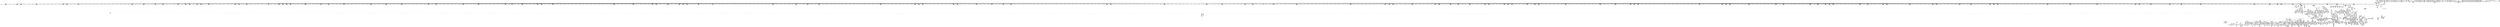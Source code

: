 digraph {
	CE0x3f81b10 [shape=record,shape=Mrecord,label="{CE0x3f81b10|0:_i32,_4:_i32,_8:_i16,_12:_i32,_16:_i32,_20:_i32,_24:_i32,_56:_i8*,_:_SCMRE_601,602_}"]
	CE0x3f96cd0 [shape=record,shape=Mrecord,label="{CE0x3f96cd0|cred_sid:entry}"]
	CE0x3f67450 [shape=record,shape=Mrecord,label="{CE0x3f67450|0:_i32,_4:_i32,_8:_i16,_12:_i32,_16:_i32,_20:_i32,_24:_i32,_56:_i8*,_:_SCMRE_171,172_}"]
	CE0x3f5c330 [shape=record,shape=Mrecord,label="{CE0x3f5c330|__validate_creds:tmp1|*SummSink*}"]
	CE0x3fb19b0 [shape=record,shape=Mrecord,label="{CE0x3fb19b0|__validate_creds:tmp9|include/linux/cred.h,175}"]
	CE0x3f8cdf0 [shape=record,shape=Mrecord,label="{CE0x3f8cdf0|0:_i32,_4:_i32,_8:_i16,_12:_i32,_16:_i32,_20:_i32,_24:_i32,_56:_i8*,_:_SCMRE_899,900_}"]
	CE0x3ee2820 [shape=record,shape=Mrecord,label="{CE0x3ee2820|8:_i8,_32:_%struct.inode*,_%struct.selinux_audit_data*,_456:_i8*,_:_SCMRE_192,193_}"]
	CE0x3f93460 [shape=record,shape=Mrecord,label="{CE0x3f93460|i32_512|*Constant*}"]
	CE0x3ee10c0 [shape=record,shape=Mrecord,label="{CE0x3ee10c0|8:_i8,_32:_%struct.inode*,_%struct.selinux_audit_data*,_456:_i8*,_:_SCMRE_175,176_}"]
	CE0x3eebde0 [shape=record,shape=Mrecord,label="{CE0x3eebde0|__validate_creds:lnot.ext|include/linux/cred.h,173}"]
	CE0x3ef9df0 [shape=record,shape=Mrecord,label="{CE0x3ef9df0|8:_i8,_32:_%struct.inode*,_%struct.selinux_audit_data*,_456:_i8*,_:_SCMRE_167,168_}"]
	CE0x3ebe0a0 [shape=record,shape=Mrecord,label="{CE0x3ebe0a0|_ret_%struct.task_struct*_%tmp4,_!dbg_!27714|./arch/x86/include/asm/current.h,14|*SummSink*}"]
	CE0x3ec2390 [shape=record,shape=Mrecord,label="{CE0x3ec2390|8:_i8,_32:_%struct.inode*,_%struct.selinux_audit_data*,_456:_i8*,_:_SCMRE_214,215_}"]
	CE0x3f8db70 [shape=record,shape=Mrecord,label="{CE0x3f8db70|0:_i32,_4:_i32,_8:_i16,_12:_i32,_16:_i32,_20:_i32,_24:_i32,_56:_i8*,_:_SCMRE_907,908_}"]
	CE0x3f57b90 [shape=record,shape=Mrecord,label="{CE0x3f57b90|i32_4|*Constant*|*SummSink*}"]
	CE0x3f76fe0 [shape=record,shape=Mrecord,label="{CE0x3f76fe0|0:_i32,_4:_i32,_8:_i16,_12:_i32,_16:_i32,_20:_i32,_24:_i32,_56:_i8*,_:_SCMRE_384,388_|*MultipleSource*|*LoadInst*|include/linux/fs.h,1916|security/selinux/hooks.c,1675|Function::inode_has_perm&Arg::inode::|security/selinux/hooks.c,1611}"]
	CE0x3f84890 [shape=record,shape=Mrecord,label="{CE0x3f84890|0:_i32,_4:_i32,_8:_i16,_12:_i32,_16:_i32,_20:_i32,_24:_i32,_56:_i8*,_:_SCMRE_648,656_|*MultipleSource*|*LoadInst*|include/linux/fs.h,1916|security/selinux/hooks.c,1675|Function::inode_has_perm&Arg::inode::|security/selinux/hooks.c,1611}"]
	CE0x3e93d00 [shape=record,shape=Mrecord,label="{CE0x3e93d00|selinux_file_lock:tmp3|*SummSink*}"]
	CE0x3ea4430 [shape=record,shape=Mrecord,label="{CE0x3ea4430|_call_void_mcount()_#3|*SummSink*}"]
	CE0x3f69e80 [shape=record,shape=Mrecord,label="{CE0x3f69e80|0:_i32,_4:_i32,_8:_i16,_12:_i32,_16:_i32,_20:_i32,_24:_i32,_56:_i8*,_:_SCMRE_196,197_}"]
	CE0x3eb47a0 [shape=record,shape=Mrecord,label="{CE0x3eb47a0|selinux_file_lock:call|security/selinux/hooks.c,3337|*SummSource*}"]
	CE0x3f25750 [shape=record,shape=Mrecord,label="{CE0x3f25750|i64_8|*Constant*|*SummSource*}"]
	CE0x3f68da0 [shape=record,shape=Mrecord,label="{CE0x3f68da0|0:_i32,_4:_i32,_8:_i16,_12:_i32,_16:_i32,_20:_i32,_24:_i32,_56:_i8*,_:_SCMRE_186,187_}"]
	CE0x3f57ab0 [shape=record,shape=Mrecord,label="{CE0x3f57ab0|i32_4|*Constant*|*SummSource*}"]
	CE0x3eadcd0 [shape=record,shape=Mrecord,label="{CE0x3eadcd0|selinux_file_lock:bb}"]
	CE0x3ec6930 [shape=record,shape=Mrecord,label="{CE0x3ec6930|file_has_perm:out}"]
	CE0x3fa2840 [shape=record,shape=Mrecord,label="{CE0x3fa2840|GLOBAL:llvm.expect.i64|*Constant*|*SummSink*}"]
	CE0x3ede720 [shape=record,shape=Mrecord,label="{CE0x3ede720|_ret_%struct.inode*_%tmp4,_!dbg_!27713|include/linux/fs.h,1916|*SummSource*}"]
	CE0x3eb9900 [shape=record,shape=Mrecord,label="{CE0x3eb9900|0:_i32,_4:_i32,_8:_i16,_12:_i32,_16:_i32,_20:_i32,_24:_i32,_56:_i8*,_:_SCMRE_40,48_|*MultipleSource*|*LoadInst*|include/linux/fs.h,1916|security/selinux/hooks.c,1675|Function::inode_has_perm&Arg::inode::|security/selinux/hooks.c,1611}"]
	CE0x3ee5270 [shape=record,shape=Mrecord,label="{CE0x3ee5270|8:_i8,_32:_%struct.inode*,_%struct.selinux_audit_data*,_456:_i8*,_:_SCMRE_82,83_}"]
	CE0x3ee5110 [shape=record,shape=Mrecord,label="{CE0x3ee5110|8:_i8,_32:_%struct.inode*,_%struct.selinux_audit_data*,_456:_i8*,_:_SCMRE_81,82_}"]
	CE0x3f26700 [shape=record,shape=Mrecord,label="{CE0x3f26700|file_has_perm:tmp21|security/selinux/hooks.c,1694|*SummSink*}"]
	CE0x4a7f230 [shape=record,shape=Mrecord,label="{CE0x4a7f230|selinux_file_lock:tmp5|security/selinux/hooks.c,3337|*SummSink*}"]
	CE0x3fa0910 [shape=record,shape=Mrecord,label="{CE0x3fa0910|inode_has_perm:and|security/selinux/hooks.c,1611|*SummSink*}"]
	CE0x3f7a6c0 [shape=record,shape=Mrecord,label="{CE0x3f7a6c0|0:_i32,_4:_i32,_8:_i16,_12:_i32,_16:_i32,_20:_i32,_24:_i32,_56:_i8*,_:_SCMRE_486,487_}"]
	CE0x3f69cd0 [shape=record,shape=Mrecord,label="{CE0x3f69cd0|0:_i32,_4:_i32,_8:_i16,_12:_i32,_16:_i32,_20:_i32,_24:_i32,_56:_i8*,_:_SCMRE_195,196_}"]
	CE0x3f86a20 [shape=record,shape=Mrecord,label="{CE0x3f86a20|0:_i32,_4:_i32,_8:_i16,_12:_i32,_16:_i32,_20:_i32,_24:_i32,_56:_i8*,_:_SCMRE_744,752_|*MultipleSource*|*LoadInst*|include/linux/fs.h,1916|security/selinux/hooks.c,1675|Function::inode_has_perm&Arg::inode::|security/selinux/hooks.c,1611}"]
	CE0x3f8d9c0 [shape=record,shape=Mrecord,label="{CE0x3f8d9c0|0:_i32,_4:_i32,_8:_i16,_12:_i32,_16:_i32,_20:_i32,_24:_i32,_56:_i8*,_:_SCMRE_906,907_}"]
	CE0x3ec2910 [shape=record,shape=Mrecord,label="{CE0x3ec2910|8:_i8,_32:_%struct.inode*,_%struct.selinux_audit_data*,_456:_i8*,_:_SCMRE_232,240_|*MultipleSource*|security/selinux/hooks.c, 1676|security/selinux/hooks.c,1674|Function::file_has_perm&Arg::file::|Function::selinux_file_lock&Arg::file::}"]
	CE0x3ee01e0 [shape=record,shape=Mrecord,label="{CE0x3ee01e0|8:_i8,_32:_%struct.inode*,_%struct.selinux_audit_data*,_456:_i8*,_:_SCMRE_104,105_}"]
	CE0x3eaaa40 [shape=record,shape=Mrecord,label="{CE0x3eaaa40|i8*_getelementptr_inbounds_(_45_x_i8_,_45_x_i8_*_.str12,_i32_0,_i32_0)|*Constant*|*SummSink*}"]
	CE0x3f8a3c0 [shape=record,shape=Mrecord,label="{CE0x3f8a3c0|0:_i32,_4:_i32,_8:_i16,_12:_i32,_16:_i32,_20:_i32,_24:_i32,_56:_i8*,_:_SCMRE_874,875_}"]
	CE0x3ef6450 [shape=record,shape=Mrecord,label="{CE0x3ef6450|8:_i8,_32:_%struct.inode*,_%struct.selinux_audit_data*,_456:_i8*,_:_SCMRE_120,121_}"]
	CE0x3ef6870 [shape=record,shape=Mrecord,label="{CE0x3ef6870|8:_i8,_32:_%struct.inode*,_%struct.selinux_audit_data*,_456:_i8*,_:_SCMRE_123,124_}"]
	CE0x3ebb5e0 [shape=record,shape=Mrecord,label="{CE0x3ebb5e0|selinux_file_lock:tmp15|security/selinux/hooks.c,3337|*SummSink*}"]
	CE0x3f20bb0 [shape=record,shape=Mrecord,label="{CE0x3f20bb0|file_has_perm:tmp10|security/selinux/hooks.c,1683|*SummSink*}"]
	CE0x3fa6430 [shape=record,shape=Mrecord,label="{CE0x3fa6430|i64*_getelementptr_inbounds_(_8_x_i64_,_8_x_i64_*___llvm_gcov_ctr154,_i64_0,_i64_6)|*Constant*|*SummSource*}"]
	CE0x3ef3fb0 [shape=record,shape=Mrecord,label="{CE0x3ef3fb0|i32_10|*Constant*|*SummSink*}"]
	CE0x3f56180 [shape=record,shape=Mrecord,label="{CE0x3f56180|GLOBAL:__validate_creds|*Constant*|*SummSink*}"]
	CE0x3f81450 [shape=record,shape=Mrecord,label="{CE0x3f81450|0:_i32,_4:_i32,_8:_i16,_12:_i32,_16:_i32,_20:_i32,_24:_i32,_56:_i8*,_:_SCMRE_597,598_}"]
	CE0x3eb2aa0 [shape=record,shape=Mrecord,label="{CE0x3eb2aa0|selinux_file_lock:if.then}"]
	CE0x3fabe20 [shape=record,shape=Mrecord,label="{CE0x3fabe20|avc_has_perm:entry}"]
	CE0x3ebb830 [shape=record,shape=Mrecord,label="{CE0x3ebb830|selinux_file_lock:tmp16|security/selinux/hooks.c,3337}"]
	CE0x3f87520 [shape=record,shape=Mrecord,label="{CE0x3f87520|0:_i32,_4:_i32,_8:_i16,_12:_i32,_16:_i32,_20:_i32,_24:_i32,_56:_i8*,_:_SCMRE_776,792_|*MultipleSource*|*LoadInst*|include/linux/fs.h,1916|security/selinux/hooks.c,1675|Function::inode_has_perm&Arg::inode::|security/selinux/hooks.c,1611}"]
	CE0x3eecea0 [shape=record,shape=Mrecord,label="{CE0x3eecea0|file_inode:f_inode|include/linux/fs.h,1916|*SummSource*}"]
	CE0x3e9d650 [shape=record,shape=Mrecord,label="{CE0x3e9d650|selinux_file_lock:tmp7|security/selinux/hooks.c,3337}"]
	CE0x3e9cc70 [shape=record,shape=Mrecord,label="{CE0x3e9cc70|selinux_file_lock:land.lhs.true|*SummSource*}"]
	CE0x365e110 [shape=record,shape=Mrecord,label="{CE0x365e110|selinux_file_lock:tmp}"]
	CE0x3ee8210 [shape=record,shape=Mrecord,label="{CE0x3ee8210|file_has_perm:tmp29|security/selinux/hooks.c,1698|*SummSource*}"]
	CE0x3f54b10 [shape=record,shape=Mrecord,label="{CE0x3f54b10|inode_has_perm:do.end}"]
	CE0x3eacc80 [shape=record,shape=Mrecord,label="{CE0x3eacc80|i32_14|*Constant*|*SummSource*}"]
	CE0x3f967b0 [shape=record,shape=Mrecord,label="{CE0x3f967b0|inode_has_perm:call|security/selinux/hooks.c,1614|*SummSink*}"]
	CE0x3f67600 [shape=record,shape=Mrecord,label="{CE0x3f67600|0:_i32,_4:_i32,_8:_i16,_12:_i32,_16:_i32,_20:_i32,_24:_i32,_56:_i8*,_:_SCMRE_172,173_}"]
	CE0x3f73260 [shape=record,shape=Mrecord,label="{CE0x3f73260|0:_i32,_4:_i32,_8:_i16,_12:_i32,_16:_i32,_20:_i32,_24:_i32,_56:_i8*,_:_SCMRE_288,289_}"]
	CE0x3ee0340 [shape=record,shape=Mrecord,label="{CE0x3ee0340|8:_i8,_32:_%struct.inode*,_%struct.selinux_audit_data*,_456:_i8*,_:_SCMRE_105,106_}"]
	CE0x3f6a540 [shape=record,shape=Mrecord,label="{CE0x3f6a540|0:_i32,_4:_i32,_8:_i16,_12:_i32,_16:_i32,_20:_i32,_24:_i32,_56:_i8*,_:_SCMRE_200,201_}"]
	CE0x3f74d60 [shape=record,shape=Mrecord,label="{CE0x3f74d60|0:_i32,_4:_i32,_8:_i16,_12:_i32,_16:_i32,_20:_i32,_24:_i32,_56:_i8*,_:_SCMRE_304,305_}"]
	CE0x3f65440 [shape=record,shape=Mrecord,label="{CE0x3f65440|0:_i32,_4:_i32,_8:_i16,_12:_i32,_16:_i32,_20:_i32,_24:_i32,_56:_i8*,_:_SCMRE_152,153_}"]
	CE0x3f75420 [shape=record,shape=Mrecord,label="{CE0x3f75420|0:_i32,_4:_i32,_8:_i16,_12:_i32,_16:_i32,_20:_i32,_24:_i32,_56:_i8*,_:_SCMRE_308,309_}"]
	CE0x3ef8a40 [shape=record,shape=Mrecord,label="{CE0x3ef8a40|get_current:tmp3|*SummSink*}"]
	CE0x3f655f0 [shape=record,shape=Mrecord,label="{CE0x3f655f0|0:_i32,_4:_i32,_8:_i16,_12:_i32,_16:_i32,_20:_i32,_24:_i32,_56:_i8*,_:_SCMRE_153,154_}"]
	CE0x3f8b140 [shape=record,shape=Mrecord,label="{CE0x3f8b140|0:_i32,_4:_i32,_8:_i16,_12:_i32,_16:_i32,_20:_i32,_24:_i32,_56:_i8*,_:_SCMRE_882,883_}"]
	CE0x3f80be0 [shape=record,shape=Mrecord,label="{CE0x3f80be0|0:_i32,_4:_i32,_8:_i16,_12:_i32,_16:_i32,_20:_i32,_24:_i32,_56:_i8*,_:_SCMRE_592,593_}"]
	CE0x3eb7b70 [shape=record,shape=Mrecord,label="{CE0x3eb7b70|8:_i8,_32:_%struct.inode*,_%struct.selinux_audit_data*,_456:_i8*,_:_SCMRE_10,11_}"]
	CE0x3f89d00 [shape=record,shape=Mrecord,label="{CE0x3f89d00|0:_i32,_4:_i32,_8:_i16,_12:_i32,_16:_i32,_20:_i32,_24:_i32,_56:_i8*,_:_SCMRE_870,871_}"]
	CE0x3ef4a40 [shape=record,shape=Mrecord,label="{CE0x3ef4a40|file_has_perm:if.then5|*SummSource*}"]
	CE0x3f69460 [shape=record,shape=Mrecord,label="{CE0x3f69460|0:_i32,_4:_i32,_8:_i16,_12:_i32,_16:_i32,_20:_i32,_24:_i32,_56:_i8*,_:_SCMRE_190,191_}"]
	CE0x3f88f20 [shape=record,shape=Mrecord,label="{CE0x3f88f20|0:_i32,_4:_i32,_8:_i16,_12:_i32,_16:_i32,_20:_i32,_24:_i32,_56:_i8*,_:_SCMRE_856,864_|*MultipleSource*|*LoadInst*|include/linux/fs.h,1916|security/selinux/hooks.c,1675|Function::inode_has_perm&Arg::inode::|security/selinux/hooks.c,1611}"]
	CE0x3fa5910 [shape=record,shape=Mrecord,label="{CE0x3fa5910|inode_has_perm:tmp11|security/selinux/hooks.c,1612|*SummSource*}"]
	CE0x3f52ac0 [shape=record,shape=Mrecord,label="{CE0x3f52ac0|__validate_creds:lnot|include/linux/cred.h,173}"]
	CE0x3ef9040 [shape=record,shape=Mrecord,label="{CE0x3ef9040|8:_i8,_32:_%struct.inode*,_%struct.selinux_audit_data*,_456:_i8*,_:_SCMRE_57,58_}"]
	CE0x3eb8590 [shape=record,shape=Mrecord,label="{CE0x3eb8590|selinux_file_lock:tmp18|security/selinux/hooks.c,3337|*SummSource*}"]
	CE0x3fa58a0 [shape=record,shape=Mrecord,label="{CE0x3fa58a0|inode_has_perm:tmp11|security/selinux/hooks.c,1612}"]
	CE0x3f6aa50 [shape=record,shape=Mrecord,label="{CE0x3f6aa50|0:_i32,_4:_i32,_8:_i16,_12:_i32,_16:_i32,_20:_i32,_24:_i32,_56:_i8*,_:_SCMRE_203,204_}"]
	CE0x3ebc450 [shape=record,shape=Mrecord,label="{CE0x3ebc450|8:_i8,_32:_%struct.inode*,_%struct.selinux_audit_data*,_456:_i8*,_:_SCMRE_148,149_}"]
	CE0x3f90e10 [shape=record,shape=Mrecord,label="{CE0x3f90e10|0:_i32,_4:_i32,_8:_i16,_12:_i32,_16:_i32,_20:_i32,_24:_i32,_56:_i8*,_:_SCMRE_936,944_|*MultipleSource*|*LoadInst*|include/linux/fs.h,1916|security/selinux/hooks.c,1675|Function::inode_has_perm&Arg::inode::|security/selinux/hooks.c,1611}"]
	CE0x3f04480 [shape=record,shape=Mrecord,label="{CE0x3f04480|cred_sid:entry}"]
	CE0x3f927a0 [shape=record,shape=Mrecord,label="{CE0x3f927a0|inode_has_perm:tmp6|*LoadInst*|security/selinux/hooks.c,1611|*SummSource*}"]
	CE0x3fa66d0 [shape=record,shape=Mrecord,label="{CE0x3fa66d0|i64*_getelementptr_inbounds_(_8_x_i64_,_8_x_i64_*___llvm_gcov_ctr154,_i64_0,_i64_6)|*Constant*|*SummSink*}"]
	CE0x3ebf660 [shape=record,shape=Mrecord,label="{CE0x3ebf660|cred_sid:tmp5|security/selinux/hooks.c,196|*SummSink*}"]
	CE0x3eb2e90 [shape=record,shape=Mrecord,label="{CE0x3eb2e90|selinux_file_lock:entry}"]
	CE0x3edda90 [shape=record,shape=Mrecord,label="{CE0x3edda90|file_has_perm:call|security/selinux/hooks.c,1675|*SummSink*}"]
	CE0x3f70d40 [shape=record,shape=Mrecord,label="{CE0x3f70d40|0:_i32,_4:_i32,_8:_i16,_12:_i32,_16:_i32,_20:_i32,_24:_i32,_56:_i8*,_:_SCMRE_266,267_}"]
	CE0x3f88420 [shape=record,shape=Mrecord,label="{CE0x3f88420|0:_i32,_4:_i32,_8:_i16,_12:_i32,_16:_i32,_20:_i32,_24:_i32,_56:_i8*,_:_SCMRE_824,832_|*MultipleSource*|*LoadInst*|include/linux/fs.h,1916|security/selinux/hooks.c,1675|Function::inode_has_perm&Arg::inode::|security/selinux/hooks.c,1611}"]
	CE0x3efa860 [shape=record,shape=Mrecord,label="{CE0x3efa860|file_has_perm:if.end10|*SummSink*}"]
	CE0x3f78060 [shape=record,shape=Mrecord,label="{CE0x3f78060|0:_i32,_4:_i32,_8:_i16,_12:_i32,_16:_i32,_20:_i32,_24:_i32,_56:_i8*,_:_SCMRE_432,440_|*MultipleSource*|*LoadInst*|include/linux/fs.h,1916|security/selinux/hooks.c,1675|Function::inode_has_perm&Arg::inode::|security/selinux/hooks.c,1611}"]
	CE0x3efbc10 [shape=record,shape=Mrecord,label="{CE0x3efbc10|8:_i8,_32:_%struct.inode*,_%struct.selinux_audit_data*,_456:_i8*,_:_SCMRE_127,128_}"]
	CE0x3ee3060 [shape=record,shape=Mrecord,label="{CE0x3ee3060|8:_i8,_32:_%struct.inode*,_%struct.selinux_audit_data*,_456:_i8*,_:_SCMRE_198,199_}"]
	CE0x3f999d0 [shape=record,shape=Mrecord,label="{CE0x3f999d0|inode_has_perm:tmp17|security/selinux/hooks.c,1617|*SummSink*}"]
	CE0x3f951d0 [shape=record,shape=Mrecord,label="{CE0x3f951d0|inode_has_perm:tmp16|security/selinux/hooks.c,1615|*SummSource*}"]
	CE0x3e90820 [shape=record,shape=Mrecord,label="{CE0x3e90820|GLOBAL:__llvm_gcov_ctr259|Global_var:__llvm_gcov_ctr259|*SummSink*}"]
	CE0x3fa20a0 [shape=record,shape=Mrecord,label="{CE0x3fa20a0|inode_has_perm:conv|security/selinux/hooks.c,1611|*SummSink*}"]
	CE0x3f767a0 [shape=record,shape=Mrecord,label="{CE0x3f767a0|0:_i32,_4:_i32,_8:_i16,_12:_i32,_16:_i32,_20:_i32,_24:_i32,_56:_i8*,_:_SCMRE_352,360_|*MultipleSource*|*LoadInst*|include/linux/fs.h,1916|security/selinux/hooks.c,1675|Function::inode_has_perm&Arg::inode::|security/selinux/hooks.c,1611}"]
	CE0x3ec7780 [shape=record,shape=Mrecord,label="{CE0x3ec7780|selinux_file_lock:bb|*SummSource*}"]
	CE0x3fac4a0 [shape=record,shape=Mrecord,label="{CE0x3fac4a0|_ret_i32_%retval.0,_!dbg_!27728|security/selinux/avc.c,775}"]
	CE0x3fa4280 [shape=record,shape=Mrecord,label="{CE0x3fa4280|inode_has_perm:tmp8|security/selinux/hooks.c,1611|*SummSink*}"]
	CE0x3ef6c10 [shape=record,shape=Mrecord,label="{CE0x3ef6c10|COLLAPSED:_GCMRE___llvm_gcov_ctr162_internal_global_2_x_i64_zeroinitializer:_elem_0:default:}"]
	CE0x3eeb0a0 [shape=record,shape=Mrecord,label="{CE0x3eeb0a0|cred_sid:tmp2|*SummSink*}"]
	CE0x3ebeb30 [shape=record,shape=Mrecord,label="{CE0x3ebeb30|__validate_creds:conv|include/linux/cred.h,173|*SummSource*}"]
	CE0x3ee6210 [shape=record,shape=Mrecord,label="{CE0x3ee6210|i64*_getelementptr_inbounds_(_12_x_i64_,_12_x_i64_*___llvm_gcov_ctr170,_i64_0,_i64_10)|*Constant*}"]
	CE0x3ee2980 [shape=record,shape=Mrecord,label="{CE0x3ee2980|8:_i8,_32:_%struct.inode*,_%struct.selinux_audit_data*,_456:_i8*,_:_SCMRE_193,194_}"]
	CE0x3eb9bc0 [shape=record,shape=Mrecord,label="{CE0x3eb9bc0|0:_i32,_4:_i32,_8:_i16,_12:_i32,_16:_i32,_20:_i32,_24:_i32,_56:_i8*,_:_SCMRE_48,56_|*MultipleSource*|*LoadInst*|include/linux/fs.h,1916|security/selinux/hooks.c,1675|Function::inode_has_perm&Arg::inode::|security/selinux/hooks.c,1611}"]
	CE0x3f7e1b0 [shape=record,shape=Mrecord,label="{CE0x3f7e1b0|0:_i32,_4:_i32,_8:_i16,_12:_i32,_16:_i32,_20:_i32,_24:_i32,_56:_i8*,_:_SCMRE_567,568_}"]
	CE0x3ec1e10 [shape=record,shape=Mrecord,label="{CE0x3ec1e10|8:_i8,_32:_%struct.inode*,_%struct.selinux_audit_data*,_456:_i8*,_:_SCMRE_210,211_}"]
	CE0x3edd770 [shape=record,shape=Mrecord,label="{CE0x3edd770|file_has_perm:tmp3|security/selinux/hooks.c,1674|*SummSource*}"]
	CE0x3e98fe0 [shape=record,shape=Mrecord,label="{CE0x3e98fe0|8:_i8,_32:_%struct.inode*,_%struct.selinux_audit_data*,_456:_i8*,_:_SCMRE_115,116_}"]
	CE0x3f82a40 [shape=record,shape=Mrecord,label="{CE0x3f82a40|0:_i32,_4:_i32,_8:_i16,_12:_i32,_16:_i32,_20:_i32,_24:_i32,_56:_i8*,_:_SCMRE_610,611_}"]
	CE0x3eb59a0 [shape=record,shape=Mrecord,label="{CE0x3eb59a0|_call_void_lockdep_rcu_suspicious(i8*_getelementptr_inbounds_(_25_x_i8_,_25_x_i8_*_.str3,_i32_0,_i32_0),_i32_3337,_i8*_getelementptr_inbounds_(_45_x_i8_,_45_x_i8_*_.str12,_i32_0,_i32_0))_#10,_!dbg_!27729|security/selinux/hooks.c,3337|*SummSink*}"]
	CE0x3f666d0 [shape=record,shape=Mrecord,label="{CE0x3f666d0|0:_i32,_4:_i32,_8:_i16,_12:_i32,_16:_i32,_20:_i32,_24:_i32,_56:_i8*,_:_SCMRE_163,164_}"]
	CE0x3f82530 [shape=record,shape=Mrecord,label="{CE0x3f82530|0:_i32,_4:_i32,_8:_i16,_12:_i32,_16:_i32,_20:_i32,_24:_i32,_56:_i8*,_:_SCMRE_607,608_}"]
	CE0x3ea4520 [shape=record,shape=Mrecord,label="{CE0x3ea4520|i32_0|*Constant*}"]
	CE0x3e9de80 [shape=record,shape=Mrecord,label="{CE0x3e9de80|i64_3|*Constant*|*SummSink*}"]
	CE0x3ef1bc0 [shape=record,shape=Mrecord,label="{CE0x3ef1bc0|cred_sid:tmp6|security/selinux/hooks.c,197|*SummSink*}"]
	CE0x3edeed0 [shape=record,shape=Mrecord,label="{CE0x3edeed0|GLOBAL:current_task|Global_var:current_task|*SummSink*}"]
	CE0x3efbed0 [shape=record,shape=Mrecord,label="{CE0x3efbed0|8:_i8,_32:_%struct.inode*,_%struct.selinux_audit_data*,_456:_i8*,_:_SCMRE_132,136_|*MultipleSource*|security/selinux/hooks.c, 1676|security/selinux/hooks.c,1674|Function::file_has_perm&Arg::file::|Function::selinux_file_lock&Arg::file::}"]
	CE0x3f54a10 [shape=record,shape=Mrecord,label="{CE0x3f54a10|inode_has_perm:bb|*SummSource*}"]
	CE0x3e9aab0 [shape=record,shape=Mrecord,label="{CE0x3e9aab0|i32_1|*Constant*|*SummSink*}"]
	CE0x3eacd60 [shape=record,shape=Mrecord,label="{CE0x3eacd60|8:_i8,_32:_%struct.inode*,_%struct.selinux_audit_data*,_456:_i8*,_:_SCMRE_0,1_}"]
	CE0x3ea8e80 [shape=record,shape=Mrecord,label="{CE0x3ea8e80|0:_i32,_4:_i32,_8:_i16,_12:_i32,_16:_i32,_20:_i32,_24:_i32,_56:_i8*,_:_SCMRE_249,250_}"]
	CE0x3f77ae0 [shape=record,shape=Mrecord,label="{CE0x3f77ae0|0:_i32,_4:_i32,_8:_i16,_12:_i32,_16:_i32,_20:_i32,_24:_i32,_56:_i8*,_:_SCMRE_416,424_|*MultipleSource*|*LoadInst*|include/linux/fs.h,1916|security/selinux/hooks.c,1675|Function::inode_has_perm&Arg::inode::|security/selinux/hooks.c,1611}"]
	CE0x3eb1990 [shape=record,shape=Mrecord,label="{CE0x3eb1990|i8*_getelementptr_inbounds_(_25_x_i8_,_25_x_i8_*_.str3,_i32_0,_i32_0)|*Constant*|*SummSink*}"]
	CE0x3f7d0d0 [shape=record,shape=Mrecord,label="{CE0x3f7d0d0|0:_i32,_4:_i32,_8:_i16,_12:_i32,_16:_i32,_20:_i32,_24:_i32,_56:_i8*,_:_SCMRE_557,558_}"]
	CE0x3e9e350 [shape=record,shape=Mrecord,label="{CE0x3e9e350|i64_4|*Constant*|*SummSink*}"]
	CE0x3f7ef30 [shape=record,shape=Mrecord,label="{CE0x3f7ef30|0:_i32,_4:_i32,_8:_i16,_12:_i32,_16:_i32,_20:_i32,_24:_i32,_56:_i8*,_:_SCMRE_575,576_}"]
	CE0x3f7c9b0 [shape=record,shape=Mrecord,label="{CE0x3f7c9b0|0:_i32,_4:_i32,_8:_i16,_12:_i32,_16:_i32,_20:_i32,_24:_i32,_56:_i8*,_:_SCMRE_554,555_}"]
	CE0x365e180 [shape=record,shape=Mrecord,label="{CE0x365e180|COLLAPSED:_GCMRE___llvm_gcov_ctr259_internal_global_11_x_i64_zeroinitializer:_elem_0:default:}"]
	CE0x3ea4740 [shape=record,shape=Mrecord,label="{CE0x3ea4740|GLOBAL:__llvm_gcov_ctr259|Global_var:__llvm_gcov_ctr259|*SummSource*}"]
	CE0x3ec0460 [shape=record,shape=Mrecord,label="{CE0x3ec0460|file_has_perm:if.then8|*SummSource*}"]
	CE0x3ebf500 [shape=record,shape=Mrecord,label="{CE0x3ebf500|cred_sid:tmp5|security/selinux/hooks.c,196|*SummSource*}"]
	CE0x3e944b0 [shape=record,shape=Mrecord,label="{CE0x3e944b0|i32_78|*Constant*|*SummSource*}"]
	CE0x3f7b9a0 [shape=record,shape=Mrecord,label="{CE0x3f7b9a0|0:_i32,_4:_i32,_8:_i16,_12:_i32,_16:_i32,_20:_i32,_24:_i32,_56:_i8*,_:_SCMRE_520,528_|*MultipleSource*|*LoadInst*|include/linux/fs.h,1916|security/selinux/hooks.c,1675|Function::inode_has_perm&Arg::inode::|security/selinux/hooks.c,1611}"]
	CE0x3f3a4b0 [shape=record,shape=Mrecord,label="{CE0x3f3a4b0|inode_has_perm:cred|Function::inode_has_perm&Arg::cred::|*SummSink*}"]
	CE0x3eb1670 [shape=record,shape=Mrecord,label="{CE0x3eb1670|i8*_getelementptr_inbounds_(_25_x_i8_,_25_x_i8_*_.str3,_i32_0,_i32_0)|*Constant*}"]
	CE0x3f3bd70 [shape=record,shape=Mrecord,label="{CE0x3f3bd70|file_has_perm:tmp24|security/selinux/hooks.c,1695|*SummSource*}"]
	CE0x3f20300 [shape=record,shape=Mrecord,label="{CE0x3f20300|file_has_perm:tmp8|security/selinux/hooks.c,1683|*SummSink*}"]
	CE0x3f68890 [shape=record,shape=Mrecord,label="{CE0x3f68890|0:_i32,_4:_i32,_8:_i16,_12:_i32,_16:_i32,_20:_i32,_24:_i32,_56:_i8*,_:_SCMRE_183,184_}"]
	CE0x3f64090 [shape=record,shape=Mrecord,label="{CE0x3f64090|0:_i32,_4:_i32,_8:_i16,_12:_i32,_16:_i32,_20:_i32,_24:_i32,_56:_i8*,_:_SCMRE_140,141_}"]
	CE0x3efa4d0 [shape=record,shape=Mrecord,label="{CE0x3efa4d0|8:_i8,_32:_%struct.inode*,_%struct.selinux_audit_data*,_456:_i8*,_:_SCMRE_172,173_}"]
	CE0x3f95060 [shape=record,shape=Mrecord,label="{CE0x3f95060|inode_has_perm:tmp16|security/selinux/hooks.c,1615}"]
	"CONST[source:2(external),value:2(dynamic)][purpose:{subject}][SrcIdx:3]"
	CE0x365e0a0 [shape=record,shape=Mrecord,label="{CE0x365e0a0|selinux_file_lock:tmp|*SummSource*}"]
	CE0x3f6adb0 [shape=record,shape=Mrecord,label="{CE0x3f6adb0|0:_i32,_4:_i32,_8:_i16,_12:_i32,_16:_i32,_20:_i32,_24:_i32,_56:_i8*,_:_SCMRE_205,206_}"]
	"CONST[source:0(mediator),value:0(static)][purpose:{operation}][SrcIdx:2]"
	CE0x3e9afa0 [shape=record,shape=Mrecord,label="{CE0x3e9afa0|_call_void_mcount()_#3}"]
	CE0x3f83b20 [shape=record,shape=Mrecord,label="{CE0x3f83b20|0:_i32,_4:_i32,_8:_i16,_12:_i32,_16:_i32,_20:_i32,_24:_i32,_56:_i8*,_:_SCMRE_620,621_}"]
	CE0x3f63840 [shape=record,shape=Mrecord,label="{CE0x3f63840|0:_i32,_4:_i32,_8:_i16,_12:_i32,_16:_i32,_20:_i32,_24:_i32,_56:_i8*,_:_SCMRE_137,138_}"]
	CE0x3f23fa0 [shape=record,shape=Mrecord,label="{CE0x3f23fa0|avc_has_perm:auditdata|Function::avc_has_perm&Arg::auditdata::|*SummSource*}"]
	CE0x3f7bf20 [shape=record,shape=Mrecord,label="{CE0x3f7bf20|0:_i32,_4:_i32,_8:_i16,_12:_i32,_16:_i32,_20:_i32,_24:_i32,_56:_i8*,_:_SCMRE_536,540_|*MultipleSource*|*LoadInst*|include/linux/fs.h,1916|security/selinux/hooks.c,1675|Function::inode_has_perm&Arg::inode::|security/selinux/hooks.c,1611}"]
	CE0x3f8f9d0 [shape=record,shape=Mrecord,label="{CE0x3f8f9d0|0:_i32,_4:_i32,_8:_i16,_12:_i32,_16:_i32,_20:_i32,_24:_i32,_56:_i8*,_:_SCMRE_925,926_}"]
	CE0x3eed550 [shape=record,shape=Mrecord,label="{CE0x3eed550|file_inode:tmp4|*LoadInst*|include/linux/fs.h,1916|*SummSource*}"]
	CE0x3f398e0 [shape=record,shape=Mrecord,label="{CE0x3f398e0|i64*_getelementptr_inbounds_(_12_x_i64_,_12_x_i64_*___llvm_gcov_ctr170,_i64_0,_i64_9)|*Constant*|*SummSink*}"]
	CE0x3edab10 [shape=record,shape=Mrecord,label="{CE0x3edab10|file_inode:bb}"]
	CE0x3e93060 [shape=record,shape=Mrecord,label="{CE0x3e93060|selinux_file_lock:call|security/selinux/hooks.c,3337}"]
	CE0x3ee7a40 [shape=record,shape=Mrecord,label="{CE0x3ee7a40|file_has_perm:tmp28|security/selinux/hooks.c,1698|*SummSink*}"]
	CE0x3f7e000 [shape=record,shape=Mrecord,label="{CE0x3f7e000|0:_i32,_4:_i32,_8:_i16,_12:_i32,_16:_i32,_20:_i32,_24:_i32,_56:_i8*,_:_SCMRE_566,567_}"]
	CE0x3ebf130 [shape=record,shape=Mrecord,label="{CE0x3ebf130|cred_sid:tmp4|*LoadInst*|security/selinux/hooks.c,196|*SummSource*}"]
	CE0x3f22f10 [shape=record,shape=Mrecord,label="{CE0x3f22f10|avc_has_perm:tsid|Function::avc_has_perm&Arg::tsid::|*SummSource*}"]
	CE0x3ebfce0 [shape=record,shape=Mrecord,label="{CE0x3ebfce0|cred_sid:sid|security/selinux/hooks.c,197|*SummSource*}"]
	CE0x3eea620 [shape=record,shape=Mrecord,label="{CE0x3eea620|cred_sid:tmp1|*SummSource*}"]
	CE0x3eecb30 [shape=record,shape=Mrecord,label="{CE0x3eecb30|i32_2|*Constant*|*SummSink*}"]
	"CONST[source:0(mediator),value:2(dynamic)][purpose:{subject}][SnkIdx:4]"
	CE0x3fa4210 [shape=record,shape=Mrecord,label="{CE0x3fa4210|inode_has_perm:tmp8|security/selinux/hooks.c,1611|*SummSource*}"]
	CE0x3efa920 [shape=record,shape=Mrecord,label="{CE0x3efa920|file_has_perm:if.then}"]
	CE0x3eb1af0 [shape=record,shape=Mrecord,label="{CE0x3eb1af0|GLOBAL:lockdep_rcu_suspicious|*Constant*}"]
	CE0x3f75c90 [shape=record,shape=Mrecord,label="{CE0x3f75c90|0:_i32,_4:_i32,_8:_i16,_12:_i32,_16:_i32,_20:_i32,_24:_i32,_56:_i8*,_:_SCMRE_312,320_|*MultipleSource*|*LoadInst*|include/linux/fs.h,1916|security/selinux/hooks.c,1675|Function::inode_has_perm&Arg::inode::|security/selinux/hooks.c,1611}"]
	CE0x3f21130 [shape=record,shape=Mrecord,label="{CE0x3f21130|file_has_perm:sid3|security/selinux/hooks.c,1684|*SummSource*}"]
	CE0x3eeca30 [shape=record,shape=Mrecord,label="{CE0x3eeca30|i32_2|*Constant*}"]
	CE0x3eb8b10 [shape=record,shape=Mrecord,label="{CE0x3eb8b10|i64*_getelementptr_inbounds_(_11_x_i64_,_11_x_i64_*___llvm_gcov_ctr259,_i64_0,_i64_10)|*Constant*}"]
	CE0x3e9cd30 [shape=record,shape=Mrecord,label="{CE0x3e9cd30|selinux_file_lock:land.lhs.true|*SummSink*}"]
	CE0x3ec27b0 [shape=record,shape=Mrecord,label="{CE0x3ec27b0|8:_i8,_32:_%struct.inode*,_%struct.selinux_audit_data*,_456:_i8*,_:_SCMRE_224,232_|*MultipleSource*|security/selinux/hooks.c, 1676|security/selinux/hooks.c,1674|Function::file_has_perm&Arg::file::|Function::selinux_file_lock&Arg::file::}"]
	CE0x3f72330 [shape=record,shape=Mrecord,label="{CE0x3f72330|0:_i32,_4:_i32,_8:_i16,_12:_i32,_16:_i32,_20:_i32,_24:_i32,_56:_i8*,_:_SCMRE_279,280_}"]
	CE0x3eba5c0 [shape=record,shape=Mrecord,label="{CE0x3eba5c0|file_has_perm:tmp14|security/selinux/hooks.c,1688|*SummSource*}"]
	CE0x3f7d430 [shape=record,shape=Mrecord,label="{CE0x3f7d430|0:_i32,_4:_i32,_8:_i16,_12:_i32,_16:_i32,_20:_i32,_24:_i32,_56:_i8*,_:_SCMRE_559,560_}"]
	CE0x3ec0850 [shape=record,shape=Mrecord,label="{CE0x3ec0850|_call_void_mcount()_#3|*SummSource*}"]
	CE0x3faf470 [shape=record,shape=Mrecord,label="{CE0x3faf470|_call_void___invalid_creds(%struct.cred*_%cred,_i8*_%file,_i32_%line)_#10,_!dbg_!27721|include/linux/cred.h,174}"]
	CE0x3f73ad0 [shape=record,shape=Mrecord,label="{CE0x3f73ad0|0:_i32,_4:_i32,_8:_i16,_12:_i32,_16:_i32,_20:_i32,_24:_i32,_56:_i8*,_:_SCMRE_293,294_}"]
	CE0x3eb0100 [shape=record,shape=Mrecord,label="{CE0x3eb0100|i64_0|*Constant*}"]
	CE0x3f552b0 [shape=record,shape=Mrecord,label="{CE0x3f552b0|inode_has_perm:do.body|*SummSource*}"]
	CE0x3eaa2a0 [shape=record,shape=Mrecord,label="{CE0x3eaa2a0|8:_i8,_32:_%struct.inode*,_%struct.selinux_audit_data*,_456:_i8*,_:_SCMRE_488,496_|*MultipleSource*|security/selinux/hooks.c, 1676|security/selinux/hooks.c,1674|Function::file_has_perm&Arg::file::|Function::selinux_file_lock&Arg::file::}"]
	CE0x3ee4080 [shape=record,shape=Mrecord,label="{CE0x3ee4080|8:_i8,_32:_%struct.inode*,_%struct.selinux_audit_data*,_456:_i8*,_:_SCMRE_91,92_}"]
	CE0x3f95a20 [shape=record,shape=Mrecord,label="{CE0x3f95a20|inode_has_perm:tmp13|security/selinux/hooks.c,1614}"]
	CE0x3e907b0 [shape=record,shape=Mrecord,label="{CE0x3e907b0|GLOBAL:__llvm_gcov_ctr259|Global_var:__llvm_gcov_ctr259}"]
	CE0x3ed5000 [shape=record,shape=Mrecord,label="{CE0x3ed5000|_ret_i32_%tmp6,_!dbg_!27716|security/selinux/hooks.c,197}"]
	CE0x3ea8040 [shape=record,shape=Mrecord,label="{CE0x3ea8040|0:_i32,_4:_i32,_8:_i16,_12:_i32,_16:_i32,_20:_i32,_24:_i32,_56:_i8*,_:_SCMRE_242,243_}"]
	CE0x3f39ce0 [shape=record,shape=Mrecord,label="{CE0x3f39ce0|GLOBAL:inode_has_perm|*Constant*|*SummSource*}"]
	CE0x3ede080 [shape=record,shape=Mrecord,label="{CE0x3ede080|file_inode:entry|*SummSource*}"]
	CE0x3f231b0 [shape=record,shape=Mrecord,label="{CE0x3f231b0|i16_8|*Constant*}"]
	CE0x3eed6d0 [shape=record,shape=Mrecord,label="{CE0x3eed6d0|file_inode:tmp4|*LoadInst*|include/linux/fs.h,1916|*SummSink*}"]
	CE0x3ede270 [shape=record,shape=Mrecord,label="{CE0x3ede270|file_inode:f|Function::file_inode&Arg::f::}"]
	CE0x3ec1cb0 [shape=record,shape=Mrecord,label="{CE0x3ec1cb0|8:_i8,_32:_%struct.inode*,_%struct.selinux_audit_data*,_456:_i8*,_:_SCMRE_209,210_}"]
	CE0x3ee35e0 [shape=record,shape=Mrecord,label="{CE0x3ee35e0|8:_i8,_32:_%struct.inode*,_%struct.selinux_audit_data*,_456:_i8*,_:_SCMRE_202,203_}"]
	CE0x3ede5e0 [shape=record,shape=Mrecord,label="{CE0x3ede5e0|_ret_%struct.inode*_%tmp4,_!dbg_!27713|include/linux/fs.h,1916}"]
	CE0x3edd530 [shape=record,shape=Mrecord,label="{CE0x3edd530|file_has_perm:tmp5|security/selinux/hooks.c,1681}"]
	CE0x3ec5ec0 [shape=record,shape=Mrecord,label="{CE0x3ec5ec0|8:_i8,_32:_%struct.inode*,_%struct.selinux_audit_data*,_456:_i8*,_:_SCMRE_15,16_}"]
	CE0x3f91b70 [shape=record,shape=Mrecord,label="{CE0x3f91b70|0:_i32,_4:_i32,_8:_i16,_12:_i32,_16:_i32,_20:_i32,_24:_i32,_56:_i8*,_:_SCMRE_978,979_}"]
	CE0x3fa2ab0 [shape=record,shape=Mrecord,label="{CE0x3fa2ab0|inode_has_perm:expval|security/selinux/hooks.c,1611|*SummSource*}"]
	CE0x3f22d10 [shape=record,shape=Mrecord,label="{CE0x3f22d10|avc_has_perm:tsid|Function::avc_has_perm&Arg::tsid::}"]
	CE0x3f5b5d0 [shape=record,shape=Mrecord,label="{CE0x3f5b5d0|0:_i32,_4:_i32,_8:_i16,_12:_i32,_16:_i32,_20:_i32,_24:_i32,_56:_i8*,_:_SCMRE_0,2_|*MultipleSource*|*LoadInst*|include/linux/fs.h,1916|security/selinux/hooks.c,1675|Function::inode_has_perm&Arg::inode::|security/selinux/hooks.c,1611}"]
	CE0x3f235f0 [shape=record,shape=Mrecord,label="{CE0x3f235f0|_ret_i32_%retval.0,_!dbg_!27728|security/selinux/avc.c,775}"]
	CE0x3f75dd0 [shape=record,shape=Mrecord,label="{CE0x3f75dd0|0:_i32,_4:_i32,_8:_i16,_12:_i32,_16:_i32,_20:_i32,_24:_i32,_56:_i8*,_:_SCMRE_328,336_|*MultipleSource*|*LoadInst*|include/linux/fs.h,1916|security/selinux/hooks.c,1675|Function::inode_has_perm&Arg::inode::|security/selinux/hooks.c,1611}"]
	CE0x3fa1630 [shape=record,shape=Mrecord,label="{CE0x3fa1630|inode_has_perm:lnot1|security/selinux/hooks.c,1611|*SummSource*}"]
	CE0x3f8c220 [shape=record,shape=Mrecord,label="{CE0x3f8c220|0:_i32,_4:_i32,_8:_i16,_12:_i32,_16:_i32,_20:_i32,_24:_i32,_56:_i8*,_:_SCMRE_892,893_}"]
	CE0x3fa2b20 [shape=record,shape=Mrecord,label="{CE0x3fa2b20|i64_4|*Constant*}"]
	CE0x3f66be0 [shape=record,shape=Mrecord,label="{CE0x3f66be0|0:_i32,_4:_i32,_8:_i16,_12:_i32,_16:_i32,_20:_i32,_24:_i32,_56:_i8*,_:_SCMRE_166,167_}"]
	CE0x3f632c0 [shape=record,shape=Mrecord,label="{CE0x3f632c0|0:_i32,_4:_i32,_8:_i16,_12:_i32,_16:_i32,_20:_i32,_24:_i32,_56:_i8*,_:_SCMRE_120,128_|*MultipleSource*|*LoadInst*|include/linux/fs.h,1916|security/selinux/hooks.c,1675|Function::inode_has_perm&Arg::inode::|security/selinux/hooks.c,1611}"]
	CE0x3e9ff60 [shape=record,shape=Mrecord,label="{CE0x3e9ff60|selinux_file_lock:tmp20|security/selinux/hooks.c,3337|*SummSink*}"]
	CE0x3ee5b70 [shape=record,shape=Mrecord,label="{CE0x3ee5b70|file_has_perm:tmp26|security/selinux/hooks.c,1694}"]
	CE0x3f59570 [shape=record,shape=Mrecord,label="{CE0x3f59570|__validate_creds:entry}"]
	CE0x3f70ef0 [shape=record,shape=Mrecord,label="{CE0x3f70ef0|0:_i32,_4:_i32,_8:_i16,_12:_i32,_16:_i32,_20:_i32,_24:_i32,_56:_i8*,_:_SCMRE_267,268_}"]
	CE0x3eea1b0 [shape=record,shape=Mrecord,label="{CE0x3eea1b0|_call_void_mcount()_#3|*SummSource*}"]
	CE0x3ee1900 [shape=record,shape=Mrecord,label="{CE0x3ee1900|8:_i8,_32:_%struct.inode*,_%struct.selinux_audit_data*,_456:_i8*,_:_SCMRE_181,182_}"]
	CE0x3fab200 [shape=record,shape=Mrecord,label="{CE0x3fab200|inode_has_perm:tmp18|security/selinux/hooks.c,1617}"]
	CE0x3f744f0 [shape=record,shape=Mrecord,label="{CE0x3f744f0|0:_i32,_4:_i32,_8:_i16,_12:_i32,_16:_i32,_20:_i32,_24:_i32,_56:_i8*,_:_SCMRE_299,300_}"]
	CE0x3eecca0 [shape=record,shape=Mrecord,label="{CE0x3eecca0|i32_2|*Constant*|*SummSource*}"]
	CE0x3fa3860 [shape=record,shape=Mrecord,label="{CE0x3fa3860|inode_has_perm:tmp7|security/selinux/hooks.c,1611|*SummSource*}"]
	CE0x3fa1100 [shape=record,shape=Mrecord,label="{CE0x3fa1100|inode_has_perm:lnot|security/selinux/hooks.c,1611|*SummSource*}"]
	CE0x3ebe4f0 [shape=record,shape=Mrecord,label="{CE0x3ebe4f0|8:_i8,_32:_%struct.inode*,_%struct.selinux_audit_data*,_456:_i8*,_:_SCMRE_50,51_}"]
	CE0x3f89910 [shape=record,shape=Mrecord,label="{CE0x3f89910|0:_i32,_4:_i32,_8:_i16,_12:_i32,_16:_i32,_20:_i32,_24:_i32,_56:_i8*,_:_SCMRE_867,868_}"]
	CE0x3f3a0c0 [shape=record,shape=Mrecord,label="{CE0x3f3a0c0|inode_has_perm:entry|*SummSource*}"]
	CE0x3f84030 [shape=record,shape=Mrecord,label="{CE0x3f84030|0:_i32,_4:_i32,_8:_i16,_12:_i32,_16:_i32,_20:_i32,_24:_i32,_56:_i8*,_:_SCMRE_623,624_}"]
	CE0x3e984e0 [shape=record,shape=Mrecord,label="{CE0x3e984e0|8:_i8,_32:_%struct.inode*,_%struct.selinux_audit_data*,_456:_i8*,_:_SCMRE_107,108_}"]
	CE0x3f81600 [shape=record,shape=Mrecord,label="{CE0x3f81600|0:_i32,_4:_i32,_8:_i16,_12:_i32,_16:_i32,_20:_i32,_24:_i32,_56:_i8*,_:_SCMRE_598,599_}"]
	CE0x3efe570 [shape=record,shape=Mrecord,label="{CE0x3efe570|file_inode:tmp1|*SummSource*}"]
	CE0x3f58390 [shape=record,shape=Mrecord,label="{CE0x3f58390|__validate_creds:line|Function::__validate_creds&Arg::line::|*SummSink*}"]
	CE0x3ee6510 [shape=record,shape=Mrecord,label="{CE0x3ee6510|i64*_getelementptr_inbounds_(_12_x_i64_,_12_x_i64_*___llvm_gcov_ctr170,_i64_0,_i64_10)|*Constant*|*SummSink*}"]
	CE0x3f23b00 [shape=record,shape=Mrecord,label="{CE0x3f23b00|avc_has_perm:requested|Function::avc_has_perm&Arg::requested::}"]
	CE0x3e96740 [shape=record,shape=Mrecord,label="{CE0x3e96740|selinux_file_lock:file|Function::selinux_file_lock&Arg::file::|*SummSource*}"]
	CE0x3f8a060 [shape=record,shape=Mrecord,label="{CE0x3f8a060|0:_i32,_4:_i32,_8:_i16,_12:_i32,_16:_i32,_20:_i32,_24:_i32,_56:_i8*,_:_SCMRE_872,873_}"]
	CE0x3f9fc40 [shape=record,shape=Mrecord,label="{CE0x3f9fc40|__validate_creds:tmp3|include/linux/cred.h,173|*SummSink*}"]
	CE0x3edf120 [shape=record,shape=Mrecord,label="{CE0x3edf120|get_current:tmp4|./arch/x86/include/asm/current.h,14|*SummSource*}"]
	CE0x3eb5ef0 [shape=record,shape=Mrecord,label="{CE0x3eb5ef0|selinux_file_lock:tmp10|security/selinux/hooks.c,3337|*SummSink*}"]
	CE0x3f27e90 [shape=record,shape=Mrecord,label="{CE0x3f27e90|file_has_perm:tmp18|security/selinux/hooks.c,1690|*SummSource*}"]
	CE0x3f5e190 [shape=record,shape=Mrecord,label="{CE0x3f5e190|__validate_creds:file|Function::__validate_creds&Arg::file::|*SummSink*}"]
	CE0x3ef74e0 [shape=record,shape=Mrecord,label="{CE0x3ef74e0|file_has_perm:ad|security/selinux/hooks.c, 1676|*SummSink*}"]
	CE0x3f27f00 [shape=record,shape=Mrecord,label="{CE0x3f27f00|file_has_perm:tmp18|security/selinux/hooks.c,1690|*SummSink*}"]
	CE0x3e91cd0 [shape=record,shape=Mrecord,label="{CE0x3e91cd0|8:_i8,_32:_%struct.inode*,_%struct.selinux_audit_data*,_456:_i8*,_:_SCMRE_68,69_}"]
	CE0x3eb3a80 [shape=record,shape=Mrecord,label="{CE0x3eb3a80|8:_i8,_32:_%struct.inode*,_%struct.selinux_audit_data*,_456:_i8*,_:_SCMRE_73,74_}"]
	CE0x3ee5d00 [shape=record,shape=Mrecord,label="{CE0x3ee5d00|file_has_perm:rc.0|*SummSource*}"]
	CE0x3f5c0f0 [shape=record,shape=Mrecord,label="{CE0x3f5c0f0|_call_void_mcount()_#3}"]
	CE0x3f1f2b0 [shape=record,shape=Mrecord,label="{CE0x3f1f2b0|file_has_perm:cmp|security/selinux/hooks.c,1683|*SummSink*}"]
	CE0x3eef590 [shape=record,shape=Mrecord,label="{CE0x3eef590|COLLAPSED:_GCMRE___llvm_gcov_ctr131_internal_global_2_x_i64_zeroinitializer:_elem_0:default:}"]
	CE0x3f6af60 [shape=record,shape=Mrecord,label="{CE0x3f6af60|0:_i32,_4:_i32,_8:_i16,_12:_i32,_16:_i32,_20:_i32,_24:_i32,_56:_i8*,_:_SCMRE_206,207_}"]
	CE0x3f9fa40 [shape=record,shape=Mrecord,label="{CE0x3f9fa40|GLOBAL:__llvm_gcov_ctr155|Global_var:__llvm_gcov_ctr155|*SummSink*}"]
	CE0x3efbab0 [shape=record,shape=Mrecord,label="{CE0x3efbab0|8:_i8,_32:_%struct.inode*,_%struct.selinux_audit_data*,_456:_i8*,_:_SCMRE_126,127_}"]
	"CONST[source:0(mediator),value:0(static)][purpose:{operation}][SnkIdx:7]"
	CE0x3f212a0 [shape=record,shape=Mrecord,label="{CE0x3f212a0|file_has_perm:sid3|security/selinux/hooks.c,1684|*SummSink*}"]
	CE0x3fae080 [shape=record,shape=Mrecord,label="{CE0x3fae080|i64*_getelementptr_inbounds_(_5_x_i64_,_5_x_i64_*___llvm_gcov_ctr155,_i64_0,_i64_3)|*Constant*|*SummSource*}"]
	CE0x3f785e0 [shape=record,shape=Mrecord,label="{CE0x3f785e0|0:_i32,_4:_i32,_8:_i16,_12:_i32,_16:_i32,_20:_i32,_24:_i32,_56:_i8*,_:_SCMRE_448,456_|*MultipleSource*|*LoadInst*|include/linux/fs.h,1916|security/selinux/hooks.c,1675|Function::inode_has_perm&Arg::inode::|security/selinux/hooks.c,1611}"]
	CE0x3f240f0 [shape=record,shape=Mrecord,label="{CE0x3f240f0|avc_has_perm:auditdata|Function::avc_has_perm&Arg::auditdata::|*SummSink*}"]
	CE0x3ef53b0 [shape=record,shape=Mrecord,label="{CE0x3ef53b0|8:_i8,_32:_%struct.inode*,_%struct.selinux_audit_data*,_456:_i8*,_:_SCMRE_158,159_}"]
	CE0x3edc820 [shape=record,shape=Mrecord,label="{CE0x3edc820|file_has_perm:path|security/selinux/hooks.c,1681}"]
	CE0x3ef3a90 [shape=record,shape=Mrecord,label="{CE0x3ef3a90|_ret_i32_%tmp6,_!dbg_!27716|security/selinux/hooks.c,197}"]
	CE0x3f02c50 [shape=record,shape=Mrecord,label="{CE0x3f02c50|file_has_perm:ad|security/selinux/hooks.c, 1676}"]
	CE0x3f962a0 [shape=record,shape=Mrecord,label="{CE0x3f962a0|inode_has_perm:tmp14|security/selinux/hooks.c,1614|*SummSink*}"]
	CE0x3f7daf0 [shape=record,shape=Mrecord,label="{CE0x3f7daf0|0:_i32,_4:_i32,_8:_i16,_12:_i32,_16:_i32,_20:_i32,_24:_i32,_56:_i8*,_:_SCMRE_563,564_}"]
	CE0x3ee3b50 [shape=record,shape=Mrecord,label="{CE0x3ee3b50|get_current:tmp2}"]
	CE0x3ea5930 [shape=record,shape=Mrecord,label="{CE0x3ea5930|8:_i8,_32:_%struct.inode*,_%struct.selinux_audit_data*,_456:_i8*,_:_SCMRE_384,392_|*MultipleSource*|security/selinux/hooks.c, 1676|security/selinux/hooks.c,1674|Function::file_has_perm&Arg::file::|Function::selinux_file_lock&Arg::file::}"]
	CE0x3e94c00 [shape=record,shape=Mrecord,label="{CE0x3e94c00|GLOBAL:file_has_perm|*Constant*}"]
	CE0x3ec24f0 [shape=record,shape=Mrecord,label="{CE0x3ec24f0|8:_i8,_32:_%struct.inode*,_%struct.selinux_audit_data*,_456:_i8*,_:_SCMRE_215,216_}"]
	CE0x3f71ac0 [shape=record,shape=Mrecord,label="{CE0x3f71ac0|0:_i32,_4:_i32,_8:_i16,_12:_i32,_16:_i32,_20:_i32,_24:_i32,_56:_i8*,_:_SCMRE_274,275_}"]
	CE0x3f90da0 [shape=record,shape=Mrecord,label="{CE0x3f90da0|0:_i32,_4:_i32,_8:_i16,_12:_i32,_16:_i32,_20:_i32,_24:_i32,_56:_i8*,_:_SCMRE_944,952_|*MultipleSource*|*LoadInst*|include/linux/fs.h,1916|security/selinux/hooks.c,1675|Function::inode_has_perm&Arg::inode::|security/selinux/hooks.c,1611}"]
	CE0x3f73fe0 [shape=record,shape=Mrecord,label="{CE0x3f73fe0|0:_i32,_4:_i32,_8:_i16,_12:_i32,_16:_i32,_20:_i32,_24:_i32,_56:_i8*,_:_SCMRE_296,297_}"]
	CE0x3eb9480 [shape=record,shape=Mrecord,label="{CE0x3eb9480|file_has_perm:tmp5|security/selinux/hooks.c,1681|*SummSource*}"]
	CE0x3f1ef30 [shape=record,shape=Mrecord,label="{CE0x3f1ef30|file_has_perm:tmp6|security/selinux/hooks.c,1683|*SummSource*}"]
	CE0x3f3b010 [shape=record,shape=Mrecord,label="{CE0x3f3b010|inode_has_perm:adp|Function::inode_has_perm&Arg::adp::}"]
	CE0x3e9e6a0 [shape=record,shape=Mrecord,label="{CE0x3e9e6a0|selinux_file_lock:entry|*SummSource*}"]
	CE0x3ef7730 [shape=record,shape=Mrecord,label="{CE0x3ef7730|i64*_getelementptr_inbounds_(_12_x_i64_,_12_x_i64_*___llvm_gcov_ctr170,_i64_0,_i64_0)|*Constant*|*SummSource*}"]
	CE0x3eb9600 [shape=record,shape=Mrecord,label="{CE0x3eb9600|0:_i32,_4:_i32,_8:_i16,_12:_i32,_16:_i32,_20:_i32,_24:_i32,_56:_i8*,_:_SCMRE_32,40_|*MultipleSource*|*LoadInst*|include/linux/fs.h,1916|security/selinux/hooks.c,1675|Function::inode_has_perm&Arg::inode::|security/selinux/hooks.c,1611}"]
	CE0x3f24da0 [shape=record,shape=Mrecord,label="{CE0x3f24da0|file_has_perm:tobool7|security/selinux/hooks.c,1694|*SummSource*}"]
	CE0x3f5bd10 [shape=record,shape=Mrecord,label="{CE0x3f5bd10|inode_has_perm:if.end}"]
	CE0x3e9c7b0 [shape=record,shape=Mrecord,label="{CE0x3e9c7b0|file_has_perm:if.end}"]
	CE0x3e91400 [shape=record,shape=Mrecord,label="{CE0x3e91400|%struct.task_struct*_(%struct.task_struct**)*_asm_movq_%gs:$_1:P_,$0_,_r,im,_dirflag_,_fpsr_,_flags_|*SummSink*}"]
	CE0x3eb7490 [shape=record,shape=Mrecord,label="{CE0x3eb7490|8:_i8,_32:_%struct.inode*,_%struct.selinux_audit_data*,_456:_i8*,_:_SCMRE_5,6_}"]
	CE0x3f7a000 [shape=record,shape=Mrecord,label="{CE0x3f7a000|0:_i32,_4:_i32,_8:_i16,_12:_i32,_16:_i32,_20:_i32,_24:_i32,_56:_i8*,_:_SCMRE_482,483_}"]
	CE0x3f5a440 [shape=record,shape=Mrecord,label="{CE0x3f5a440|inode_has_perm:tmp6|*LoadInst*|security/selinux/hooks.c,1611}"]
	CE0x3f8f4c0 [shape=record,shape=Mrecord,label="{CE0x3f8f4c0|0:_i32,_4:_i32,_8:_i16,_12:_i32,_16:_i32,_20:_i32,_24:_i32,_56:_i8*,_:_SCMRE_922,923_}"]
	CE0x3f84be0 [shape=record,shape=Mrecord,label="{CE0x3f84be0|0:_i32,_4:_i32,_8:_i16,_12:_i32,_16:_i32,_20:_i32,_24:_i32,_56:_i8*,_:_SCMRE_656,664_|*MultipleSource*|*LoadInst*|include/linux/fs.h,1916|security/selinux/hooks.c,1675|Function::inode_has_perm&Arg::inode::|security/selinux/hooks.c,1611}"]
	CE0x3e92890 [shape=record,shape=Mrecord,label="{CE0x3e92890|8:_i8,_32:_%struct.inode*,_%struct.selinux_audit_data*,_456:_i8*,_:_SCMRE_87,88_}"]
	CE0x3f38d10 [shape=record,shape=Mrecord,label="{CE0x3f38d10|file_has_perm:tmp22|security/selinux/hooks.c,1694|*SummSink*}"]
	CE0x3fb1f40 [shape=record,shape=Mrecord,label="{CE0x3fb1f40|cred_sid:bb}"]
	CE0x3f54630 [shape=record,shape=Mrecord,label="{CE0x3f54630|__validate_creds:cred|Function::__validate_creds&Arg::cred::|*SummSource*}"]
	CE0x3f3b220 [shape=record,shape=Mrecord,label="{CE0x3f3b220|inode_has_perm:adp|Function::inode_has_perm&Arg::adp::|*SummSource*}"]
	CE0x3faf920 [shape=record,shape=Mrecord,label="{CE0x3faf920|_call_void___invalid_creds(%struct.cred*_%cred,_i8*_%file,_i32_%line)_#10,_!dbg_!27721|include/linux/cred.h,174|*SummSink*}"]
	CE0x3f5ba80 [shape=record,shape=Mrecord,label="{CE0x3f5ba80|cred_sid:tmp5|security/selinux/hooks.c,196}"]
	CE0x3f63580 [shape=record,shape=Mrecord,label="{CE0x3f63580|0:_i32,_4:_i32,_8:_i16,_12:_i32,_16:_i32,_20:_i32,_24:_i32,_56:_i8*,_:_SCMRE_128,136_|*MultipleSource*|*LoadInst*|include/linux/fs.h,1916|security/selinux/hooks.c,1675|Function::inode_has_perm&Arg::inode::|security/selinux/hooks.c,1611}"]
	CE0x3ec2650 [shape=record,shape=Mrecord,label="{CE0x3ec2650|8:_i8,_32:_%struct.inode*,_%struct.selinux_audit_data*,_456:_i8*,_:_SCMRE_216,224_|*MultipleSource*|security/selinux/hooks.c, 1676|security/selinux/hooks.c,1674|Function::file_has_perm&Arg::file::|Function::selinux_file_lock&Arg::file::}"]
	CE0x3ebf2d0 [shape=record,shape=Mrecord,label="{CE0x3ebf2d0|cred_sid:tmp4|*LoadInst*|security/selinux/hooks.c,196|*SummSink*}"]
	CE0x3edb0b0 [shape=record,shape=Mrecord,label="{CE0x3edb0b0|file_has_perm:sid2|security/selinux/hooks.c,1683|*SummSource*}"]
	CE0x3efaf30 [shape=record,shape=Mrecord,label="{CE0x3efaf30|get_current:tmp2|*SummSink*}"]
	CE0x3ec5aa0 [shape=record,shape=Mrecord,label="{CE0x3ec5aa0|8:_i8,_32:_%struct.inode*,_%struct.selinux_audit_data*,_456:_i8*,_:_SCMRE_12,13_}"]
	CE0x3f62d40 [shape=record,shape=Mrecord,label="{CE0x3f62d40|0:_i32,_4:_i32,_8:_i16,_12:_i32,_16:_i32,_20:_i32,_24:_i32,_56:_i8*,_:_SCMRE_104,112_|*MultipleSource*|*LoadInst*|include/linux/fs.h,1916|security/selinux/hooks.c,1675|Function::inode_has_perm&Arg::inode::|security/selinux/hooks.c,1611}"]
	CE0x3eb0c10 [shape=record,shape=Mrecord,label="{CE0x3eb0c10|selinux_file_lock:tmp6|security/selinux/hooks.c,3337|*SummSource*}"]
	CE0x3f38e80 [shape=record,shape=Mrecord,label="{CE0x3f38e80|file_has_perm:tmp23|security/selinux/hooks.c,1694}"]
	CE0x4a7f3a0 [shape=record,shape=Mrecord,label="{CE0x4a7f3a0|GLOBAL:selinux_file_lock.__warned|Global_var:selinux_file_lock.__warned}"]
	CE0x3e97a70 [shape=record,shape=Mrecord,label="{CE0x3e97a70|i64*_getelementptr_inbounds_(_2_x_i64_,_2_x_i64_*___llvm_gcov_ctr98,_i64_0,_i64_0)|*Constant*}"]
	CE0x3ea67d0 [shape=record,shape=Mrecord,label="{CE0x3ea67d0|8:_i8,_32:_%struct.inode*,_%struct.selinux_audit_data*,_456:_i8*,_:_SCMRE_416,424_|*MultipleSource*|security/selinux/hooks.c, 1676|security/selinux/hooks.c,1674|Function::file_has_perm&Arg::file::|Function::selinux_file_lock&Arg::file::}"]
	CE0x3ee7120 [shape=record,shape=Mrecord,label="{CE0x3ee7120|file_has_perm:rc.1|*SummSink*}"]
	CE0x3e97490 [shape=record,shape=Mrecord,label="{CE0x3e97490|file_has_perm:av|Function::file_has_perm&Arg::av::|*SummSource*}"]
	CE0x3edeb80 [shape=record,shape=Mrecord,label="{CE0x3edeb80|GLOBAL:cred_sid|*Constant*|*SummSource*}"]
	CE0x5273470 [shape=record,shape=Mrecord,label="{CE0x5273470|selinux_file_lock:if.end|*SummSink*}"]
	CE0x3f237c0 [shape=record,shape=Mrecord,label="{CE0x3f237c0|avc_has_perm:tclass|Function::avc_has_perm&Arg::tclass::|*SummSource*}"]
	CE0x3fb1580 [shape=record,shape=Mrecord,label="{CE0x3fb1580|__validate_creds:tmp8|include/linux/cred.h,175|*SummSink*}"]
	CE0x3e9ef20 [shape=record,shape=Mrecord,label="{CE0x3e9ef20|selinux_file_lock:if.end}"]
	CE0x3e92150 [shape=record,shape=Mrecord,label="{CE0x3e92150|i64*_getelementptr_inbounds_(_2_x_i64_,_2_x_i64_*___llvm_gcov_ctr98,_i64_0,_i64_0)|*Constant*|*SummSink*}"]
	CE0x3f3b920 [shape=record,shape=Mrecord,label="{CE0x3f3b920|file_has_perm:rc.0}"]
	CE0x3ee1bc0 [shape=record,shape=Mrecord,label="{CE0x3ee1bc0|8:_i8,_32:_%struct.inode*,_%struct.selinux_audit_data*,_456:_i8*,_:_SCMRE_183,184_}"]
	CE0x3fa35c0 [shape=record,shape=Mrecord,label="{CE0x3fa35c0|inode_has_perm:tmp7|security/selinux/hooks.c,1611}"]
	CE0x3f92a90 [shape=record,shape=Mrecord,label="{CE0x3f92a90|0:_i32,_4:_i32,_8:_i16,_12:_i32,_16:_i32,_20:_i32,_24:_i32,_56:_i8*,_:_SCMRE_992,1000_|*MultipleSource*|*LoadInst*|include/linux/fs.h,1916|security/selinux/hooks.c,1675|Function::inode_has_perm&Arg::inode::|security/selinux/hooks.c,1611}"]
	CE0x3eee5d0 [shape=record,shape=Mrecord,label="{CE0x3eee5d0|0:_i32,_4:_i32,_8:_i32,_12:_i32,_:_CMRE_12,16_|*MultipleSource*|security/selinux/hooks.c,196|*LoadInst*|security/selinux/hooks.c,196|security/selinux/hooks.c,197}"]
	CE0x3ef87c0 [shape=record,shape=Mrecord,label="{CE0x3ef87c0|COLLAPSED:_GCMRE___llvm_gcov_ctr98_internal_global_2_x_i64_zeroinitializer:_elem_0:default:}"]
	CE0x3eb75f0 [shape=record,shape=Mrecord,label="{CE0x3eb75f0|8:_i8,_32:_%struct.inode*,_%struct.selinux_audit_data*,_456:_i8*,_:_SCMRE_6,7_}"]
	CE0x3ebec80 [shape=record,shape=Mrecord,label="{CE0x3ebec80|__validate_creds:conv|include/linux/cred.h,173|*SummSink*}"]
	CE0x3e983c0 [shape=record,shape=Mrecord,label="{CE0x3e983c0|get_current:bb|*SummSink*}"]
	CE0x3ec19f0 [shape=record,shape=Mrecord,label="{CE0x3ec19f0|8:_i8,_32:_%struct.inode*,_%struct.selinux_audit_data*,_456:_i8*,_:_SCMRE_207,208_}"]
	CE0x3f59a60 [shape=record,shape=Mrecord,label="{CE0x3f59a60|GLOBAL:creds_are_invalid|*Constant*|*SummSource*}"]
	CE0x3fab6a0 [shape=record,shape=Mrecord,label="{CE0x3fab6a0|inode_has_perm:call4|security/selinux/hooks.c,1617}"]
	CE0x3eb58f0 [shape=record,shape=Mrecord,label="{CE0x3eb58f0|_call_void_lockdep_rcu_suspicious(i8*_getelementptr_inbounds_(_25_x_i8_,_25_x_i8_*_.str3,_i32_0,_i32_0),_i32_3337,_i8*_getelementptr_inbounds_(_45_x_i8_,_45_x_i8_*_.str12,_i32_0,_i32_0))_#10,_!dbg_!27729|security/selinux/hooks.c,3337|*SummSource*}"]
	CE0x3fb1b30 [shape=record,shape=Mrecord,label="{CE0x3fb1b30|__validate_creds:tmp9|include/linux/cred.h,175|*SummSource*}"]
	CE0x3f3c850 [shape=record,shape=Mrecord,label="{CE0x3f3c850|file_has_perm:call9|security/selinux/hooks.c,1695}"]
	CE0x3faba50 [shape=record,shape=Mrecord,label="{CE0x3faba50|inode_has_perm:call4|security/selinux/hooks.c,1617|*SummSink*}"]
	CE0x3eeaad0 [shape=record,shape=Mrecord,label="{CE0x3eeaad0|i64*_getelementptr_inbounds_(_2_x_i64_,_2_x_i64_*___llvm_gcov_ctr131,_i64_0,_i64_1)|*Constant*|*SummSource*}"]
	CE0x3ef3bb0 [shape=record,shape=Mrecord,label="{CE0x3ef3bb0|i32_10|*Constant*}"]
	CE0x3ef5930 [shape=record,shape=Mrecord,label="{CE0x3ef5930|8:_i8,_32:_%struct.inode*,_%struct.selinux_audit_data*,_456:_i8*,_:_SCMRE_162,163_}"]
	CE0x3f677b0 [shape=record,shape=Mrecord,label="{CE0x3f677b0|0:_i32,_4:_i32,_8:_i16,_12:_i32,_16:_i32,_20:_i32,_24:_i32,_56:_i8*,_:_SCMRE_173,174_}"]
	CE0x3f94a00 [shape=record,shape=Mrecord,label="{CE0x3f94a00|inode_has_perm:tmp15|*LoadInst*|security/selinux/hooks.c,1615}"]
	CE0x3e8ec50 [shape=record,shape=Mrecord,label="{CE0x3e8ec50|selinux_file_lock:entry|*SummSink*}"]
	CE0x3eb18c0 [shape=record,shape=Mrecord,label="{CE0x3eb18c0|i8*_getelementptr_inbounds_(_25_x_i8_,_25_x_i8_*_.str3,_i32_0,_i32_0)|*Constant*|*SummSource*}"]
	CE0x3ea0b60 [shape=record,shape=Mrecord,label="{CE0x3ea0b60|selinux_file_lock:tmp11|security/selinux/hooks.c,3337|*SummSource*}"]
	CE0x3fae330 [shape=record,shape=Mrecord,label="{CE0x3fae330|i64*_getelementptr_inbounds_(_5_x_i64_,_5_x_i64_*___llvm_gcov_ctr155,_i64_0,_i64_3)|*Constant*|*SummSink*}"]
	CE0x3f04940 [shape=record,shape=Mrecord,label="{CE0x3f04940|cred_sid:cred|Function::cred_sid&Arg::cred::|*SummSource*}"]
	CE0x3ee6ff0 [shape=record,shape=Mrecord,label="{CE0x3ee6ff0|file_has_perm:rc.1|*SummSource*}"]
	CE0x3fa0dd0 [shape=record,shape=Mrecord,label="{CE0x3fa0dd0|i1_true|*Constant*}"]
	CE0x3efab40 [shape=record,shape=Mrecord,label="{CE0x3efab40|file_has_perm:if.then|*SummSink*}"]
	CE0x3ebe890 [shape=record,shape=Mrecord,label="{CE0x3ebe890|8:_i8,_32:_%struct.inode*,_%struct.selinux_audit_data*,_456:_i8*,_:_SCMRE_53,54_}"]
	CE0x3e9e120 [shape=record,shape=Mrecord,label="{CE0x3e9e120|get_current:tmp1}"]
	CE0x3f277b0 [shape=record,shape=Mrecord,label="{CE0x3f277b0|i64*_getelementptr_inbounds_(_12_x_i64_,_12_x_i64_*___llvm_gcov_ctr170,_i64_0,_i64_6)|*Constant*|*SummSource*}"]
	CE0x3eef520 [shape=record,shape=Mrecord,label="{CE0x3eef520|cred_sid:tmp}"]
	CE0x3f5e760 [shape=record,shape=Mrecord,label="{CE0x3f5e760|i32_0|*Constant*}"]
	CE0x3f025c0 [shape=record,shape=Mrecord,label="{CE0x3f025c0|cred_sid:tmp3|*SummSink*}"]
	CE0x3e97be0 [shape=record,shape=Mrecord,label="{CE0x3e97be0|_ret_i32_%call5,_!dbg_!27741|security/selinux/hooks.c,3339}"]
	CE0x3f028f0 [shape=record,shape=Mrecord,label="{CE0x3f028f0|_call_void_mcount()_#3|*SummSource*}"]
	CE0x3edcd50 [shape=record,shape=Mrecord,label="{CE0x3edcd50|file_has_perm:f_path|security/selinux/hooks.c,1681|*SummSource*}"]
	CE0x3ef9650 [shape=record,shape=Mrecord,label="{CE0x3ef9650|i64*_getelementptr_inbounds_(_2_x_i64_,_2_x_i64_*___llvm_gcov_ctr162,_i64_0,_i64_0)|*Constant*|*SummSink*}"]
	CE0x3ef8ee0 [shape=record,shape=Mrecord,label="{CE0x3ef8ee0|8:_i8,_32:_%struct.inode*,_%struct.selinux_audit_data*,_456:_i8*,_:_SCMRE_56,57_}"]
	CE0x3eff7d0 [shape=record,shape=Mrecord,label="{CE0x3eff7d0|_call_void_mcount()_#3}"]
	CE0x3faecf0 [shape=record,shape=Mrecord,label="{CE0x3faecf0|__validate_creds:tmp7|include/linux/cred.h,174}"]
	CE0x3ea6a50 [shape=record,shape=Mrecord,label="{CE0x3ea6a50|8:_i8,_32:_%struct.inode*,_%struct.selinux_audit_data*,_456:_i8*,_:_SCMRE_424,428_|*MultipleSource*|security/selinux/hooks.c, 1676|security/selinux/hooks.c,1674|Function::file_has_perm&Arg::file::|Function::selinux_file_lock&Arg::file::}"]
	CE0x3f23480 [shape=record,shape=Mrecord,label="{CE0x3f23480|i16_8|*Constant*|*SummSink*}"]
	CE0x3f7b0d0 [shape=record,shape=Mrecord,label="{CE0x3f7b0d0|0:_i32,_4:_i32,_8:_i16,_12:_i32,_16:_i32,_20:_i32,_24:_i32,_56:_i8*,_:_SCMRE_504,508_|*MultipleSource*|*LoadInst*|include/linux/fs.h,1916|security/selinux/hooks.c,1675|Function::inode_has_perm&Arg::inode::|security/selinux/hooks.c,1611}"]
	CE0x3f20190 [shape=record,shape=Mrecord,label="{CE0x3f20190|file_has_perm:tmp9|security/selinux/hooks.c,1683}"]
	CE0x3eb4890 [shape=record,shape=Mrecord,label="{CE0x3eb4890|selinux_file_lock:call|security/selinux/hooks.c,3337|*SummSink*}"]
	CE0x3ec6f60 [shape=record,shape=Mrecord,label="{CE0x3ec6f60|i64_4|*Constant*}"]
	CE0x3f96610 [shape=record,shape=Mrecord,label="{CE0x3f96610|inode_has_perm:call|security/selinux/hooks.c,1614}"]
	CE0x3f8d4b0 [shape=record,shape=Mrecord,label="{CE0x3f8d4b0|0:_i32,_4:_i32,_8:_i16,_12:_i32,_16:_i32,_20:_i32,_24:_i32,_56:_i8*,_:_SCMRE_903,904_}"]
	CE0x3f864a0 [shape=record,shape=Mrecord,label="{CE0x3f864a0|0:_i32,_4:_i32,_8:_i16,_12:_i32,_16:_i32,_20:_i32,_24:_i32,_56:_i8*,_:_SCMRE_728,736_|*MultipleSource*|*LoadInst*|include/linux/fs.h,1916|security/selinux/hooks.c,1675|Function::inode_has_perm&Arg::inode::|security/selinux/hooks.c,1611}"]
	CE0x3e94df0 [shape=record,shape=Mrecord,label="{CE0x3e94df0|selinux_file_lock:tmp21|security/selinux/hooks.c,3337|*SummSink*}"]
	CE0x3ee17a0 [shape=record,shape=Mrecord,label="{CE0x3ee17a0|8:_i8,_32:_%struct.inode*,_%struct.selinux_audit_data*,_456:_i8*,_:_SCMRE_180,181_}"]
	CE0x3f52ed0 [shape=record,shape=Mrecord,label="{CE0x3f52ed0|inode_has_perm:tmp2|*SummSink*}"]
	CE0x3f82890 [shape=record,shape=Mrecord,label="{CE0x3f82890|0:_i32,_4:_i32,_8:_i16,_12:_i32,_16:_i32,_20:_i32,_24:_i32,_56:_i8*,_:_SCMRE_609,610_}"]
	CE0x3ea8970 [shape=record,shape=Mrecord,label="{CE0x3ea8970|0:_i32,_4:_i32,_8:_i16,_12:_i32,_16:_i32,_20:_i32,_24:_i32,_56:_i8*,_:_SCMRE_246,247_}"]
	CE0x3eeb030 [shape=record,shape=Mrecord,label="{CE0x3eeb030|cred_sid:tmp2|*SummSource*}"]
	CE0x3ebc280 [shape=record,shape=Mrecord,label="{CE0x3ebc280|8:_i8,_32:_%struct.inode*,_%struct.selinux_audit_data*,_456:_i8*,_:_SCMRE_147,148_}"]
	CE0x3fa1b90 [shape=record,shape=Mrecord,label="{CE0x3fa1b90|inode_has_perm:lnot.ext|security/selinux/hooks.c,1611}"]
	CE0x3f817b0 [shape=record,shape=Mrecord,label="{CE0x3f817b0|0:_i32,_4:_i32,_8:_i16,_12:_i32,_16:_i32,_20:_i32,_24:_i32,_56:_i8*,_:_SCMRE_599,600_}"]
	CE0x3e9f820 [shape=record,shape=Mrecord,label="{CE0x3e9f820|i64*_getelementptr_inbounds_(_11_x_i64_,_11_x_i64_*___llvm_gcov_ctr259,_i64_0,_i64_10)|*Constant*|*SummSink*}"]
	CE0x3ea4f30 [shape=record,shape=Mrecord,label="{CE0x3ea4f30|selinux_file_lock:tmp9|security/selinux/hooks.c,3337}"]
	CE0x3f1ec80 [shape=record,shape=Mrecord,label="{CE0x3f1ec80|0:_i32,_:_CRE_12,16_|*MultipleSource*|*LoadInst*|security/selinux/hooks.c,1674|security/selinux/hooks.c,1674|security/selinux/hooks.c,1683}"]
	CE0x3ef4f90 [shape=record,shape=Mrecord,label="{CE0x3ef4f90|8:_i8,_32:_%struct.inode*,_%struct.selinux_audit_data*,_456:_i8*,_:_SCMRE_155,156_}"]
	CE0x3f672a0 [shape=record,shape=Mrecord,label="{CE0x3f672a0|0:_i32,_4:_i32,_8:_i16,_12:_i32,_16:_i32,_20:_i32,_24:_i32,_56:_i8*,_:_SCMRE_170,171_}"]
	CE0x3fb0710 [shape=record,shape=Mrecord,label="{CE0x3fb0710|inode_has_perm:sid3|security/selinux/hooks.c,1617|*SummSink*}"]
	CE0x3ee7c30 [shape=record,shape=Mrecord,label="{CE0x3ee7c30|file_has_perm:tmp29|security/selinux/hooks.c,1698}"]
	CE0x3f52b30 [shape=record,shape=Mrecord,label="{CE0x3f52b30|__validate_creds:lnot|include/linux/cred.h,173|*SummSink*}"]
	CE0x3f9f790 [shape=record,shape=Mrecord,label="{CE0x3f9f790|GLOBAL:__llvm_gcov_ctr155|Global_var:__llvm_gcov_ctr155}"]
	CE0x3efe490 [shape=record,shape=Mrecord,label="{CE0x3efe490|i64_1|*Constant*}"]
	CE0x3f3aae0 [shape=record,shape=Mrecord,label="{CE0x3f3aae0|inode_has_perm:perms|Function::inode_has_perm&Arg::perms::}"]
	CE0x3ec5100 [shape=record,shape=Mrecord,label="{CE0x3ec5100|8:_i8,_32:_%struct.inode*,_%struct.selinux_audit_data*,_456:_i8*,_:_SCMRE_360,368_|*MultipleSource*|security/selinux/hooks.c, 1676|security/selinux/hooks.c,1674|Function::file_has_perm&Arg::file::|Function::selinux_file_lock&Arg::file::}"]
	CE0x3f03190 [shape=record,shape=Mrecord,label="{CE0x3f03190|8:_i8,_32:_%struct.inode*,_%struct.selinux_audit_data*,_456:_i8*,_:_SCMRE_24,32_|*MultipleSource*|security/selinux/hooks.c, 1676|security/selinux/hooks.c,1674|Function::file_has_perm&Arg::file::|Function::selinux_file_lock&Arg::file::}"]
	CE0x3f997d0 [shape=record,shape=Mrecord,label="{CE0x3f997d0|inode_has_perm:tmp17|security/selinux/hooks.c,1617|*SummSource*}"]
	CE0x3fa1cc0 [shape=record,shape=Mrecord,label="{CE0x3fa1cc0|inode_has_perm:lnot.ext|security/selinux/hooks.c,1611|*SummSource*}"]
	CE0x3e9f770 [shape=record,shape=Mrecord,label="{CE0x3e9f770|i64*_getelementptr_inbounds_(_11_x_i64_,_11_x_i64_*___llvm_gcov_ctr259,_i64_0,_i64_10)|*Constant*|*SummSource*}"]
	CE0x3ec3020 [shape=record,shape=Mrecord,label="{CE0x3ec3020|8:_i8,_32:_%struct.inode*,_%struct.selinux_audit_data*,_456:_i8*,_:_SCMRE_256,264_|*MultipleSource*|security/selinux/hooks.c, 1676|security/selinux/hooks.c,1674|Function::file_has_perm&Arg::file::|Function::selinux_file_lock&Arg::file::}"]
	CE0x3f877e0 [shape=record,shape=Mrecord,label="{CE0x3f877e0|0:_i32,_4:_i32,_8:_i16,_12:_i32,_16:_i32,_20:_i32,_24:_i32,_56:_i8*,_:_SCMRE_792,800_|*MultipleSource*|*LoadInst*|include/linux/fs.h,1916|security/selinux/hooks.c,1675|Function::inode_has_perm&Arg::inode::|security/selinux/hooks.c,1611}"]
	CE0x3f67cc0 [shape=record,shape=Mrecord,label="{CE0x3f67cc0|0:_i32,_4:_i32,_8:_i16,_12:_i32,_16:_i32,_20:_i32,_24:_i32,_56:_i8*,_:_SCMRE_176,177_}"]
	CE0x3f1f730 [shape=record,shape=Mrecord,label="{CE0x3f1f730|file_has_perm:tmp7|security/selinux/hooks.c,1683|*SummSource*}"]
	CE0x3ec5c00 [shape=record,shape=Mrecord,label="{CE0x3ec5c00|8:_i8,_32:_%struct.inode*,_%struct.selinux_audit_data*,_456:_i8*,_:_SCMRE_13,14_}"]
	CE0x3e9e810 [shape=record,shape=Mrecord,label="{CE0x3e9e810|selinux_file_lock:land.lhs.true}"]
	CE0x3ee9610 [shape=record,shape=Mrecord,label="{CE0x3ee9610|i64*_getelementptr_inbounds_(_2_x_i64_,_2_x_i64_*___llvm_gcov_ctr162,_i64_0,_i64_0)|*Constant*}"]
	CE0x3eeeed0 [shape=record,shape=Mrecord,label="{CE0x3eeeed0|8:_i8,_32:_%struct.inode*,_%struct.selinux_audit_data*,_456:_i8*,_:_SCMRE_4,5_}"]
	CE0x3fb01d0 [shape=record,shape=Mrecord,label="{CE0x3fb01d0|i32_3|*Constant*}"]
	CE0x3ea7df0 [shape=record,shape=Mrecord,label="{CE0x3ea7df0|8:_i8,_32:_%struct.inode*,_%struct.selinux_audit_data*,_456:_i8*,_:_SCMRE_472,480_|*MultipleSource*|security/selinux/hooks.c, 1676|security/selinux/hooks.c,1674|Function::file_has_perm&Arg::file::|Function::selinux_file_lock&Arg::file::}"]
	CE0x3eeb5f0 [shape=record,shape=Mrecord,label="{CE0x3eeb5f0|i32_22|*Constant*|*SummSink*}"]
	CE0x3efd760 [shape=record,shape=Mrecord,label="{CE0x3efd760|__validate_creds:entry|*SummSource*}"]
	CE0x3fadd70 [shape=record,shape=Mrecord,label="{CE0x3fadd70|i64*_getelementptr_inbounds_(_5_x_i64_,_5_x_i64_*___llvm_gcov_ctr155,_i64_0,_i64_3)|*Constant*}"]
	CE0x3f79790 [shape=record,shape=Mrecord,label="{CE0x3f79790|0:_i32,_4:_i32,_8:_i16,_12:_i32,_16:_i32,_20:_i32,_24:_i32,_56:_i8*,_:_SCMRE_477,478_}"]
	CE0x3f96920 [shape=record,shape=Mrecord,label="{CE0x3f96920|GLOBAL:cred_sid|*Constant*}"]
	CE0x3eeb460 [shape=record,shape=Mrecord,label="{CE0x3eeb460|i32_22|*Constant*}"]
	CE0x3ee3740 [shape=record,shape=Mrecord,label="{CE0x3ee3740|8:_i8,_32:_%struct.inode*,_%struct.selinux_audit_data*,_456:_i8*,_:_SCMRE_203,204_}"]
	CE0x3faa4a0 [shape=record,shape=Mrecord,label="{CE0x3faa4a0|__validate_creds:bb}"]
	CE0x3f80a30 [shape=record,shape=Mrecord,label="{CE0x3f80a30|0:_i32,_4:_i32,_8:_i16,_12:_i32,_16:_i32,_20:_i32,_24:_i32,_56:_i8*,_:_SCMRE_591,592_}"]
	CE0x3ea1ad0 [shape=record,shape=Mrecord,label="{CE0x3ea1ad0|selinux_file_lock:tmp13|security/selinux/hooks.c,3337|*SummSource*}"]
	CE0x3f52970 [shape=record,shape=Mrecord,label="{CE0x3f52970|i1_true|*Constant*}"]
	CE0x3eeeb00 [shape=record,shape=Mrecord,label="{CE0x3eeeb00|cred_sid:tmp6|security/selinux/hooks.c,197}"]
	CE0x3f95410 [shape=record,shape=Mrecord,label="{CE0x3f95410|inode_has_perm:sid3|security/selinux/hooks.c,1617|*SummSource*}"]
	CE0x3eec050 [shape=record,shape=Mrecord,label="{CE0x3eec050|cred_sid:tmp1}"]
	CE0x3e9ebc0 [shape=record,shape=Mrecord,label="{CE0x3e9ebc0|selinux_file_lock:tmp3}"]
	CE0x3eafa10 [shape=record,shape=Mrecord,label="{CE0x3eafa10|GLOBAL:selinux_file_lock.__warned|Global_var:selinux_file_lock.__warned|*SummSink*}"]
	CE0x3f772a0 [shape=record,shape=Mrecord,label="{CE0x3f772a0|0:_i32,_4:_i32,_8:_i16,_12:_i32,_16:_i32,_20:_i32,_24:_i32,_56:_i8*,_:_SCMRE_392,400_|*MultipleSource*|*LoadInst*|include/linux/fs.h,1916|security/selinux/hooks.c,1675|Function::inode_has_perm&Arg::inode::|security/selinux/hooks.c,1611}"]
	CE0x3ec1890 [shape=record,shape=Mrecord,label="{CE0x3ec1890|8:_i8,_32:_%struct.inode*,_%struct.selinux_audit_data*,_456:_i8*,_:_SCMRE_206,207_}"]
	CE0x3f3a5c0 [shape=record,shape=Mrecord,label="{CE0x3f3a5c0|inode_has_perm:inode|Function::inode_has_perm&Arg::inode::}"]
	CE0x3f87a30 [shape=record,shape=Mrecord,label="{CE0x3f87a30|0:_i32,_4:_i32,_8:_i16,_12:_i32,_16:_i32,_20:_i32,_24:_i32,_56:_i8*,_:_SCMRE_800,804_|*MultipleSource*|*LoadInst*|include/linux/fs.h,1916|security/selinux/hooks.c,1675|Function::inode_has_perm&Arg::inode::|security/selinux/hooks.c,1611}"]
	CE0x3edefe0 [shape=record,shape=Mrecord,label="{CE0x3edefe0|%struct.task_struct*_(%struct.task_struct**)*_asm_movq_%gs:$_1:P_,$0_,_r,im,_dirflag_,_fpsr_,_flags_}"]
	CE0x3e9a6a0 [shape=record,shape=Mrecord,label="{CE0x3e9a6a0|_ret_void,_!dbg_!27722|include/linux/cred.h,175|*SummSink*}"]
	CE0x3eb86c0 [shape=record,shape=Mrecord,label="{CE0x3eb86c0|selinux_file_lock:tmp18|security/selinux/hooks.c,3337|*SummSink*}"]
	CE0x3eb4f70 [shape=record,shape=Mrecord,label="{CE0x3eb4f70|i8_1|*Constant*|*SummSource*}"]
	CE0x3f8e230 [shape=record,shape=Mrecord,label="{CE0x3f8e230|0:_i32,_4:_i32,_8:_i16,_12:_i32,_16:_i32,_20:_i32,_24:_i32,_56:_i8*,_:_SCMRE_911,912_}"]
	CE0x3ea86a0 [shape=record,shape=Mrecord,label="{CE0x3ea86a0|0:_i32,_4:_i32,_8:_i16,_12:_i32,_16:_i32,_20:_i32,_24:_i32,_56:_i8*,_:_SCMRE_244,245_}"]
	CE0x3efa0b0 [shape=record,shape=Mrecord,label="{CE0x3efa0b0|8:_i8,_32:_%struct.inode*,_%struct.selinux_audit_data*,_456:_i8*,_:_SCMRE_169,170_}"]
	CE0x3f5a010 [shape=record,shape=Mrecord,label="{CE0x3f5a010|__validate_creds:tmp1}"]
	CE0x3f88160 [shape=record,shape=Mrecord,label="{CE0x3f88160|0:_i32,_4:_i32,_8:_i16,_12:_i32,_16:_i32,_20:_i32,_24:_i32,_56:_i8*,_:_SCMRE_816,824_|*MultipleSource*|*LoadInst*|include/linux/fs.h,1916|security/selinux/hooks.c,1675|Function::inode_has_perm&Arg::inode::|security/selinux/hooks.c,1611}"]
	CE0x3eab4b0 [shape=record,shape=Mrecord,label="{CE0x3eab4b0|file_has_perm:if.end6|*SummSink*}"]
	CE0x3ec6280 [shape=record,shape=Mrecord,label="{CE0x3ec6280|i8*_getelementptr_inbounds_(_45_x_i8_,_45_x_i8_*_.str12,_i32_0,_i32_0)|*Constant*}"]
	CE0x3f73770 [shape=record,shape=Mrecord,label="{CE0x3f73770|0:_i32,_4:_i32,_8:_i16,_12:_i32,_16:_i32,_20:_i32,_24:_i32,_56:_i8*,_:_SCMRE_291,292_}"]
	CE0x3e997c0 [shape=record,shape=Mrecord,label="{CE0x3e997c0|file_has_perm:tmp}"]
	CE0x3ede190 [shape=record,shape=Mrecord,label="{CE0x3ede190|file_inode:entry|*SummSink*}"]
	CE0x3e9ec30 [shape=record,shape=Mrecord,label="{CE0x3e9ec30|i64*_getelementptr_inbounds_(_11_x_i64_,_11_x_i64_*___llvm_gcov_ctr259,_i64_0,_i64_1)|*Constant*|*SummSource*}"]
	CE0x3f9e400 [shape=record,shape=Mrecord,label="{CE0x3f9e400|__validate_creds:if.end|*SummSource*}"]
	CE0x365dfe0 [shape=record,shape=Mrecord,label="{CE0x365dfe0|i64*_getelementptr_inbounds_(_11_x_i64_,_11_x_i64_*___llvm_gcov_ctr259,_i64_0,_i64_0)|*Constant*|*SummSink*}"]
	CE0x3f57280 [shape=record,shape=Mrecord,label="{CE0x3f57280|inode_has_perm:tmp1|*SummSource*}"]
	CE0x3f27740 [shape=record,shape=Mrecord,label="{CE0x3f27740|i64*_getelementptr_inbounds_(_12_x_i64_,_12_x_i64_*___llvm_gcov_ctr170,_i64_0,_i64_6)|*Constant*}"]
	CE0x3f6a1e0 [shape=record,shape=Mrecord,label="{CE0x3f6a1e0|0:_i32,_4:_i32,_8:_i16,_12:_i32,_16:_i32,_20:_i32,_24:_i32,_56:_i8*,_:_SCMRE_198,199_}"]
	CE0x3f5abe0 [shape=record,shape=Mrecord,label="{CE0x3f5abe0|i64*_getelementptr_inbounds_(_8_x_i64_,_8_x_i64_*___llvm_gcov_ctr154,_i64_0,_i64_0)|*Constant*}"]
	CE0x3f53aa0 [shape=record,shape=Mrecord,label="{CE0x3f53aa0|COLLAPSED:_GCMRE___llvm_gcov_ctr155_internal_global_5_x_i64_zeroinitializer:_elem_0:default:}"]
	CE0x3f70830 [shape=record,shape=Mrecord,label="{CE0x3f70830|0:_i32,_4:_i32,_8:_i16,_12:_i32,_16:_i32,_20:_i32,_24:_i32,_56:_i8*,_:_SCMRE_263,264_}"]
	CE0x3ee79d0 [shape=record,shape=Mrecord,label="{CE0x3ee79d0|i64*_getelementptr_inbounds_(_12_x_i64_,_12_x_i64_*___llvm_gcov_ctr170,_i64_0,_i64_11)|*Constant*|*SummSink*}"]
	CE0x3f837c0 [shape=record,shape=Mrecord,label="{CE0x3f837c0|0:_i32,_4:_i32,_8:_i16,_12:_i32,_16:_i32,_20:_i32,_24:_i32,_56:_i8*,_:_SCMRE_618,619_}"]
	CE0x3f82f50 [shape=record,shape=Mrecord,label="{CE0x3f82f50|0:_i32,_4:_i32,_8:_i16,_12:_i32,_16:_i32,_20:_i32,_24:_i32,_56:_i8*,_:_SCMRE_613,614_}"]
	CE0x3ef7fa0 [shape=record,shape=Mrecord,label="{CE0x3ef7fa0|i32_1609|*Constant*|*SummSink*}"]
	CE0x3eb3320 [shape=record,shape=Mrecord,label="{CE0x3eb3320|selinux_file_lock:tmp1}"]
	CE0x3f5bc50 [shape=record,shape=Mrecord,label="{CE0x3f5bc50|inode_has_perm:return|*SummSink*}"]
	CE0x3f81e70 [shape=record,shape=Mrecord,label="{CE0x3f81e70|0:_i32,_4:_i32,_8:_i16,_12:_i32,_16:_i32,_20:_i32,_24:_i32,_56:_i8*,_:_SCMRE_603,604_}"]
	CE0x3eaa020 [shape=record,shape=Mrecord,label="{CE0x3eaa020|8:_i8,_32:_%struct.inode*,_%struct.selinux_audit_data*,_456:_i8*,_:_SCMRE_480,488_|*MultipleSource*|security/selinux/hooks.c, 1676|security/selinux/hooks.c,1674|Function::file_has_perm&Arg::file::|Function::selinux_file_lock&Arg::file::}"]
	CE0x3f74190 [shape=record,shape=Mrecord,label="{CE0x3f74190|0:_i32,_4:_i32,_8:_i16,_12:_i32,_16:_i32,_20:_i32,_24:_i32,_56:_i8*,_:_SCMRE_297,298_}"]
	CE0x3fb2780 [shape=record,shape=Mrecord,label="{CE0x3fb2780|cred_sid:tmp2}"]
	CE0x3ee48c0 [shape=record,shape=Mrecord,label="{CE0x3ee48c0|8:_i8,_32:_%struct.inode*,_%struct.selinux_audit_data*,_456:_i8*,_:_SCMRE_97,98_}"]
	CE0x3ee3320 [shape=record,shape=Mrecord,label="{CE0x3ee3320|8:_i8,_32:_%struct.inode*,_%struct.selinux_audit_data*,_456:_i8*,_:_SCMRE_200,201_}"]
	CE0x3ea5e30 [shape=record,shape=Mrecord,label="{CE0x3ea5e30|8:_i8,_32:_%struct.inode*,_%struct.selinux_audit_data*,_456:_i8*,_:_SCMRE_396,400_|*MultipleSource*|security/selinux/hooks.c, 1676|security/selinux/hooks.c,1674|Function::file_has_perm&Arg::file::|Function::selinux_file_lock&Arg::file::}"]
	CE0x3e8de00 [shape=record,shape=Mrecord,label="{CE0x3e8de00|selinux_file_lock:do.body}"]
	CE0x3ee6460 [shape=record,shape=Mrecord,label="{CE0x3ee6460|i64*_getelementptr_inbounds_(_12_x_i64_,_12_x_i64_*___llvm_gcov_ctr170,_i64_0,_i64_10)|*Constant*|*SummSource*}"]
	CE0x3ea91e0 [shape=record,shape=Mrecord,label="{CE0x3ea91e0|0:_i32,_4:_i32,_8:_i16,_12:_i32,_16:_i32,_20:_i32,_24:_i32,_56:_i8*,_:_SCMRE_251,252_}"]
	CE0x3f57e50 [shape=record,shape=Mrecord,label="{CE0x3f57e50|i64_2|*Constant*}"]
	CE0x3f75270 [shape=record,shape=Mrecord,label="{CE0x3f75270|0:_i32,_4:_i32,_8:_i16,_12:_i32,_16:_i32,_20:_i32,_24:_i32,_56:_i8*,_:_SCMRE_307,308_}"]
	CE0x3eba6f0 [shape=record,shape=Mrecord,label="{CE0x3eba6f0|file_has_perm:tmp14|security/selinux/hooks.c,1688|*SummSink*}"]
	CE0x3f801c0 [shape=record,shape=Mrecord,label="{CE0x3f801c0|0:_i32,_4:_i32,_8:_i16,_12:_i32,_16:_i32,_20:_i32,_24:_i32,_56:_i8*,_:_SCMRE_586,587_}"]
	CE0x3f9d5e0 [shape=record,shape=Mrecord,label="{CE0x3f9d5e0|__validate_creds:tobool|include/linux/cred.h,173|*SummSource*}"]
	CE0x3f1a790 [shape=record,shape=Mrecord,label="{CE0x3f1a790|_call_void_mcount()_#3|*SummSource*}"]
	CE0x3ea2130 [shape=record,shape=Mrecord,label="{CE0x3ea2130|selinux_file_lock:tmp4|security/selinux/hooks.c,3337|*SummSink*}"]
	CE0x3f95b00 [shape=record,shape=Mrecord,label="{CE0x3f95b00|inode_has_perm:tmp13|security/selinux/hooks.c,1614|*SummSink*}"]
	CE0x3f6b970 [shape=record,shape=Mrecord,label="{CE0x3f6b970|0:_i32,_4:_i32,_8:_i16,_12:_i32,_16:_i32,_20:_i32,_24:_i32,_56:_i8*,_:_SCMRE_224,232_|*MultipleSource*|*LoadInst*|include/linux/fs.h,1916|security/selinux/hooks.c,1675|Function::inode_has_perm&Arg::inode::|security/selinux/hooks.c,1611}"]
	CE0x3ea98a0 [shape=record,shape=Mrecord,label="{CE0x3ea98a0|0:_i32,_4:_i32,_8:_i16,_12:_i32,_16:_i32,_20:_i32,_24:_i32,_56:_i8*,_:_SCMRE_255,256_}"]
	CE0x3ef5670 [shape=record,shape=Mrecord,label="{CE0x3ef5670|8:_i8,_32:_%struct.inode*,_%struct.selinux_audit_data*,_456:_i8*,_:_SCMRE_160,161_}"]
	CE0x3eb5250 [shape=record,shape=Mrecord,label="{CE0x3eb5250|i8_1|*Constant*|*SummSink*}"]
	CE0x3f5d240 [shape=record,shape=Mrecord,label="{CE0x3f5d240|__validate_creds:file|Function::__validate_creds&Arg::file::}"]
	CE0x3f73410 [shape=record,shape=Mrecord,label="{CE0x3f73410|0:_i32,_4:_i32,_8:_i16,_12:_i32,_16:_i32,_20:_i32,_24:_i32,_56:_i8*,_:_SCMRE_289,290_}"]
	CE0x3eee040 [shape=record,shape=Mrecord,label="{CE0x3eee040|0:_i32,_4:_i32,_8:_i32,_12:_i32,_:_CMRE_8,12_|*MultipleSource*|security/selinux/hooks.c,196|*LoadInst*|security/selinux/hooks.c,196|security/selinux/hooks.c,197}"]
	CE0x3ec70d0 [shape=record,shape=Mrecord,label="{CE0x3ec70d0|0:_i8,_:_GCMR_selinux_file_lock.__warned_internal_global_i8_0,_section_.data.unlikely_,_align_1:_elem_0:default:}"]
	CE0x3f53550 [shape=record,shape=Mrecord,label="{CE0x3f53550|inode_has_perm:tmp4|security/selinux/hooks.c,1609|*SummSink*}"]
	CE0x3f6bf80 [shape=record,shape=Mrecord,label="{CE0x3f6bf80|0:_i32,_4:_i32,_8:_i16,_12:_i32,_16:_i32,_20:_i32,_24:_i32,_56:_i8*,_:_SCMRE_241,242_}"]
	CE0x3ec5d60 [shape=record,shape=Mrecord,label="{CE0x3ec5d60|8:_i8,_32:_%struct.inode*,_%struct.selinux_audit_data*,_456:_i8*,_:_SCMRE_14,15_}"]
	CE0x3f8c070 [shape=record,shape=Mrecord,label="{CE0x3f8c070|0:_i32,_4:_i32,_8:_i16,_12:_i32,_16:_i32,_20:_i32,_24:_i32,_56:_i8*,_:_SCMRE_891,892_}"]
	CE0x3fa29e0 [shape=record,shape=Mrecord,label="{CE0x3fa29e0|inode_has_perm:expval|security/selinux/hooks.c,1611}"]
	CE0x3eddfd0 [shape=record,shape=Mrecord,label="{CE0x3eddfd0|file_inode:entry}"]
	CE0x3fae720 [shape=record,shape=Mrecord,label="{CE0x3fae720|__validate_creds:tmp6|include/linux/cred.h,174|*SummSource*}"]
	CE0x3f85420 [shape=record,shape=Mrecord,label="{CE0x3f85420|0:_i32,_4:_i32,_8:_i16,_12:_i32,_16:_i32,_20:_i32,_24:_i32,_56:_i8*,_:_SCMRE_680,684_|*MultipleSource*|*LoadInst*|include/linux/fs.h,1916|security/selinux/hooks.c,1675|Function::inode_has_perm&Arg::inode::|security/selinux/hooks.c,1611}"]
	CE0x3fa18d0 [shape=record,shape=Mrecord,label="{CE0x3fa18d0|inode_has_perm:conv|security/selinux/hooks.c,1611}"]
	CE0x3f6b2c0 [shape=record,shape=Mrecord,label="{CE0x3f6b2c0|0:_i32,_4:_i32,_8:_i16,_12:_i32,_16:_i32,_20:_i32,_24:_i32,_56:_i8*,_:_SCMRE_240,241_}"]
	CE0x3f51f70 [shape=record,shape=Mrecord,label="{CE0x3f51f70|inode_has_perm:tmp3|*SummSink*}"]
	CE0x3f84ea0 [shape=record,shape=Mrecord,label="{CE0x3f84ea0|0:_i32,_4:_i32,_8:_i16,_12:_i32,_16:_i32,_20:_i32,_24:_i32,_56:_i8*,_:_SCMRE_664,672_|*MultipleSource*|*LoadInst*|include/linux/fs.h,1916|security/selinux/hooks.c,1675|Function::inode_has_perm&Arg::inode::|security/selinux/hooks.c,1611}"]
	CE0x3eee820 [shape=record,shape=Mrecord,label="{CE0x3eee820|0:_i32,_4:_i32,_8:_i32,_12:_i32,_:_CMRE_16,20_|*MultipleSource*|security/selinux/hooks.c,196|*LoadInst*|security/selinux/hooks.c,196|security/selinux/hooks.c,197}"]
	CE0x3ec6ec0 [shape=record,shape=Mrecord,label="{CE0x3ec6ec0|file_has_perm:if.end6|*SummSource*}"]
	CE0x3e951e0 [shape=record,shape=Mrecord,label="{CE0x3e951e0|selinux_file_lock:call5|security/selinux/hooks.c,3339}"]
	CE0x3fa21d0 [shape=record,shape=Mrecord,label="{CE0x3fa21d0|GLOBAL:llvm.expect.i64|*Constant*}"]
	CE0x3eb1c20 [shape=record,shape=Mrecord,label="{CE0x3eb1c20|GLOBAL:lockdep_rcu_suspicious|*Constant*|*SummSource*}"]
	CE0x3ee2da0 [shape=record,shape=Mrecord,label="{CE0x3ee2da0|8:_i8,_32:_%struct.inode*,_%struct.selinux_audit_data*,_456:_i8*,_:_SCMRE_196,197_}"]
	CE0x3edae70 [shape=record,shape=Mrecord,label="{CE0x3edae70|i32_8|*Constant*|*SummSink*}"]
	CE0x3f92290 [shape=record,shape=Mrecord,label="{CE0x3f92290|0:_i32,_4:_i32,_8:_i16,_12:_i32,_16:_i32,_20:_i32,_24:_i32,_56:_i8*,_:_SCMRE_981,982_}"]
	CE0x3f7dca0 [shape=record,shape=Mrecord,label="{CE0x3f7dca0|0:_i32,_4:_i32,_8:_i16,_12:_i32,_16:_i32,_20:_i32,_24:_i32,_56:_i8*,_:_SCMRE_564,565_}"]
	CE0x3ec1730 [shape=record,shape=Mrecord,label="{CE0x3ec1730|8:_i8,_32:_%struct.inode*,_%struct.selinux_audit_data*,_456:_i8*,_:_SCMRE_205,206_}"]
	CE0x3e9a7a0 [shape=record,shape=Mrecord,label="{CE0x3e9a7a0|i32_1|*Constant*}"]
	CE0x3f729f0 [shape=record,shape=Mrecord,label="{CE0x3f729f0|0:_i32,_4:_i32,_8:_i16,_12:_i32,_16:_i32,_20:_i32,_24:_i32,_56:_i8*,_:_SCMRE_283,284_}"]
	CE0x3ef50f0 [shape=record,shape=Mrecord,label="{CE0x3ef50f0|8:_i8,_32:_%struct.inode*,_%struct.selinux_audit_data*,_456:_i8*,_:_SCMRE_156,157_}"]
	CE0x3e9f570 [shape=record,shape=Mrecord,label="{CE0x3e9f570|selinux_file_lock:land.lhs.true2}"]
	CE0x3f7b6e0 [shape=record,shape=Mrecord,label="{CE0x3f7b6e0|0:_i32,_4:_i32,_8:_i16,_12:_i32,_16:_i32,_20:_i32,_24:_i32,_56:_i8*,_:_SCMRE_512,520_|*MultipleSource*|*LoadInst*|include/linux/fs.h,1916|security/selinux/hooks.c,1675|Function::inode_has_perm&Arg::inode::|security/selinux/hooks.c,1611}"]
	CE0x3e9f210 [shape=record,shape=Mrecord,label="{CE0x3e9f210|get_current:tmp1|*SummSink*}"]
	CE0x3f8b650 [shape=record,shape=Mrecord,label="{CE0x3f8b650|0:_i32,_4:_i32,_8:_i16,_12:_i32,_16:_i32,_20:_i32,_24:_i32,_56:_i8*,_:_SCMRE_885,886_}"]
	CE0x3eb6340 [shape=record,shape=Mrecord,label="{CE0x3eb6340|i32_3337|*Constant*|*SummSink*}"]
	CE0x3ef2190 [shape=record,shape=Mrecord,label="{CE0x3ef2190|inode_has_perm:if.then|*SummSource*}"]
	CE0x3ef2080 [shape=record,shape=Mrecord,label="{CE0x3ef2080|inode_has_perm:if.then}"]
	CE0x3ebc8b0 [shape=record,shape=Mrecord,label="{CE0x3ebc8b0|8:_i8,_32:_%struct.inode*,_%struct.selinux_audit_data*,_456:_i8*,_:_SCMRE_152,153_}"]
	CE0x3f925f0 [shape=record,shape=Mrecord,label="{CE0x3f925f0|0:_i32,_4:_i32,_8:_i16,_12:_i32,_16:_i32,_20:_i32,_24:_i32,_56:_i8*,_:_SCMRE_983,984_}"]
	CE0x3f546f0 [shape=record,shape=Mrecord,label="{CE0x3f546f0|__validate_creds:cred|Function::__validate_creds&Arg::cred::|*SummSink*}"]
	CE0x3ea7b70 [shape=record,shape=Mrecord,label="{CE0x3ea7b70|8:_i8,_32:_%struct.inode*,_%struct.selinux_audit_data*,_456:_i8*,_:_SCMRE_464,472_|*MultipleSource*|security/selinux/hooks.c, 1676|security/selinux/hooks.c,1674|Function::file_has_perm&Arg::file::|Function::selinux_file_lock&Arg::file::}"]
	CE0x3ef9c90 [shape=record,shape=Mrecord,label="{CE0x3ef9c90|8:_i8,_32:_%struct.inode*,_%struct.selinux_audit_data*,_456:_i8*,_:_SCMRE_166,167_}"]
	CE0x3eaff40 [shape=record,shape=Mrecord,label="{CE0x3eaff40|selinux_file_lock:tobool|security/selinux/hooks.c,3337}"]
	CE0x3ec6600 [shape=record,shape=Mrecord,label="{CE0x3ec6600|i64_4|*Constant*|*SummSource*}"]
	CE0x3f245e0 [shape=record,shape=Mrecord,label="{CE0x3f245e0|file_has_perm:tobool|security/selinux/hooks.c,1688|*SummSink*}"]
	CE0x3e96b00 [shape=record,shape=Mrecord,label="{CE0x3e96b00|file_has_perm:file|Function::file_has_perm&Arg::file::|*SummSink*}"]
	CE0x3f80010 [shape=record,shape=Mrecord,label="{CE0x3f80010|0:_i32,_4:_i32,_8:_i16,_12:_i32,_16:_i32,_20:_i32,_24:_i32,_56:_i8*,_:_SCMRE_585,586_}"]
	CE0x3f8c580 [shape=record,shape=Mrecord,label="{CE0x3f8c580|0:_i32,_4:_i32,_8:_i16,_12:_i32,_16:_i32,_20:_i32,_24:_i32,_56:_i8*,_:_SCMRE_894,895_}"]
	CE0x3ef5ed0 [shape=record,shape=Mrecord,label="{CE0x3ef5ed0|8:_i8,_32:_%struct.inode*,_%struct.selinux_audit_data*,_456:_i8*,_:_SCMRE_116,117_}"]
	CE0x5ce0ab0 [shape=record,shape=Mrecord,label="{CE0x5ce0ab0|selinux_file_lock:tmp3|*SummSource*}"]
	CE0x3ede430 [shape=record,shape=Mrecord,label="{CE0x3ede430|file_inode:f|Function::file_inode&Arg::f::|*SummSource*}"]
	CE0x3f69100 [shape=record,shape=Mrecord,label="{CE0x3f69100|0:_i32,_4:_i32,_8:_i16,_12:_i32,_16:_i32,_20:_i32,_24:_i32,_56:_i8*,_:_SCMRE_188,189_}"]
	CE0x3f8cc40 [shape=record,shape=Mrecord,label="{CE0x3f8cc40|0:_i32,_4:_i32,_8:_i16,_12:_i32,_16:_i32,_20:_i32,_24:_i32,_56:_i8*,_:_SCMRE_898,899_}"]
	CE0x3f87260 [shape=record,shape=Mrecord,label="{CE0x3f87260|0:_i32,_4:_i32,_8:_i16,_12:_i32,_16:_i32,_20:_i32,_24:_i32,_56:_i8*,_:_SCMRE_768,776_|*MultipleSource*|*LoadInst*|include/linux/fs.h,1916|security/selinux/hooks.c,1675|Function::inode_has_perm&Arg::inode::|security/selinux/hooks.c,1611}"]
	CE0x3f891e0 [shape=record,shape=Mrecord,label="{CE0x3f891e0|0:_i32,_4:_i32,_8:_i16,_12:_i32,_16:_i32,_20:_i32,_24:_i32,_56:_i8*,_:_SCMRE_865,866_}"]
	CE0x3f1e850 [shape=record,shape=Mrecord,label="{CE0x3f1e850|0:_i32,_:_CRE_4,8_|*MultipleSource*|*LoadInst*|security/selinux/hooks.c,1674|security/selinux/hooks.c,1674|security/selinux/hooks.c,1683}"]
	CE0x3f68530 [shape=record,shape=Mrecord,label="{CE0x3f68530|0:_i32,_4:_i32,_8:_i16,_12:_i32,_16:_i32,_20:_i32,_24:_i32,_56:_i8*,_:_SCMRE_181,182_}"]
	CE0x3f89a30 [shape=record,shape=Mrecord,label="{CE0x3f89a30|0:_i32,_4:_i32,_8:_i16,_12:_i32,_16:_i32,_20:_i32,_24:_i32,_56:_i8*,_:_SCMRE_868,869_}"]
	CE0x3eac060 [shape=record,shape=Mrecord,label="{CE0x3eac060|i1_true|*Constant*|*SummSource*}"]
	CE0x3f84390 [shape=record,shape=Mrecord,label="{CE0x3f84390|0:_i32,_4:_i32,_8:_i16,_12:_i32,_16:_i32,_20:_i32,_24:_i32,_56:_i8*,_:_SCMRE_624,628_|*MultipleSource*|*LoadInst*|include/linux/fs.h,1916|security/selinux/hooks.c,1675|Function::inode_has_perm&Arg::inode::|security/selinux/hooks.c,1611}"]
	CE0x3fa2340 [shape=record,shape=Mrecord,label="{CE0x3fa2340|i64_0|*Constant*}"]
	CE0x3f83cd0 [shape=record,shape=Mrecord,label="{CE0x3f83cd0|0:_i32,_4:_i32,_8:_i16,_12:_i32,_16:_i32,_20:_i32,_24:_i32,_56:_i8*,_:_SCMRE_621,622_}"]
	CE0x3fa26d0 [shape=record,shape=Mrecord,label="{CE0x3fa26d0|GLOBAL:llvm.expect.i64|*Constant*|*SummSource*}"]
	CE0x3ed6a90 [shape=record,shape=Mrecord,label="{CE0x3ed6a90|file_has_perm:tobool|security/selinux/hooks.c,1688}"]
	CE0x3fa0250 [shape=record,shape=Mrecord,label="{CE0x3fa0250|inode_has_perm:tmp20|security/selinux/hooks.c,1618}"]
	CE0x3f79e50 [shape=record,shape=Mrecord,label="{CE0x3f79e50|0:_i32,_4:_i32,_8:_i16,_12:_i32,_16:_i32,_20:_i32,_24:_i32,_56:_i8*,_:_SCMRE_481,482_}"]
	CE0x3ee1e80 [shape=record,shape=Mrecord,label="{CE0x3ee1e80|8:_i8,_32:_%struct.inode*,_%struct.selinux_audit_data*,_456:_i8*,_:_SCMRE_185,186_}"]
	CE0x3eba140 [shape=record,shape=Mrecord,label="{CE0x3eba140|0:_i32,_4:_i32,_8:_i16,_12:_i32,_16:_i32,_20:_i32,_24:_i32,_56:_i8*,_:_SCMRE_64,72_|*MultipleSource*|*LoadInst*|include/linux/fs.h,1916|security/selinux/hooks.c,1675|Function::inode_has_perm&Arg::inode::|security/selinux/hooks.c,1611}"]
	CE0x3f7c4a0 [shape=record,shape=Mrecord,label="{CE0x3f7c4a0|0:_i32,_4:_i32,_8:_i16,_12:_i32,_16:_i32,_20:_i32,_24:_i32,_56:_i8*,_:_SCMRE_544,552_|*MultipleSource*|*LoadInst*|include/linux/fs.h,1916|security/selinux/hooks.c,1675|Function::inode_has_perm&Arg::inode::|security/selinux/hooks.c,1611}"]
	CE0x3e98a60 [shape=record,shape=Mrecord,label="{CE0x3e98a60|8:_i8,_32:_%struct.inode*,_%struct.selinux_audit_data*,_456:_i8*,_:_SCMRE_111,112_}"]
	CE0x3e92310 [shape=record,shape=Mrecord,label="{CE0x3e92310|8:_i8,_32:_%struct.inode*,_%struct.selinux_audit_data*,_456:_i8*,_:_SCMRE_83,84_}"]
	CE0x3f7abd0 [shape=record,shape=Mrecord,label="{CE0x3f7abd0|0:_i32,_4:_i32,_8:_i16,_12:_i32,_16:_i32,_20:_i32,_24:_i32,_56:_i8*,_:_SCMRE_488,496_|*MultipleSource*|*LoadInst*|include/linux/fs.h,1916|security/selinux/hooks.c,1675|Function::inode_has_perm&Arg::inode::|security/selinux/hooks.c,1611}"]
	CE0x3e9d4e0 [shape=record,shape=Mrecord,label="{CE0x3e9d4e0|selinux_file_lock:tmp6|security/selinux/hooks.c,3337|*SummSink*}"]
	CE0x3eeba30 [shape=record,shape=Mrecord,label="{CE0x3eeba30|cred_sid:security|security/selinux/hooks.c,196|*SummSink*}"]
	CE0x3f755d0 [shape=record,shape=Mrecord,label="{CE0x3f755d0|0:_i32,_4:_i32,_8:_i16,_12:_i32,_16:_i32,_20:_i32,_24:_i32,_56:_i8*,_:_SCMRE_309,310_}"]
	CE0x3eb3920 [shape=record,shape=Mrecord,label="{CE0x3eb3920|8:_i8,_32:_%struct.inode*,_%struct.selinux_audit_data*,_456:_i8*,_:_SCMRE_72,73_}"]
	CE0x3efb950 [shape=record,shape=Mrecord,label="{CE0x3efb950|8:_i8,_32:_%struct.inode*,_%struct.selinux_audit_data*,_456:_i8*,_:_SCMRE_125,126_}"]
	CE0x3f7f5f0 [shape=record,shape=Mrecord,label="{CE0x3f7f5f0|0:_i32,_4:_i32,_8:_i16,_12:_i32,_16:_i32,_20:_i32,_24:_i32,_56:_i8*,_:_SCMRE_579,580_}"]
	CE0x3efaec0 [shape=record,shape=Mrecord,label="{CE0x3efaec0|get_current:tmp2|*SummSource*}"]
	CE0x3e9de10 [shape=record,shape=Mrecord,label="{CE0x3e9de10|i64_3|*Constant*|*SummSource*}"]
	CE0x3ee4fb0 [shape=record,shape=Mrecord,label="{CE0x3ee4fb0|8:_i8,_32:_%struct.inode*,_%struct.selinux_audit_data*,_456:_i8*,_:_SCMRE_80,81_}"]
	CE0x3f1a500 [shape=record,shape=Mrecord,label="{CE0x3f1a500|_call_void_mcount()_#3}"]
	CE0x3fa08a0 [shape=record,shape=Mrecord,label="{CE0x3fa08a0|inode_has_perm:and|security/selinux/hooks.c,1611|*SummSource*}"]
	CE0x3f79940 [shape=record,shape=Mrecord,label="{CE0x3f79940|0:_i32,_4:_i32,_8:_i16,_12:_i32,_16:_i32,_20:_i32,_24:_i32,_56:_i8*,_:_SCMRE_478,479_}"]
	CE0x3efea80 [shape=record,shape=Mrecord,label="{CE0x3efea80|file_inode:tmp1|*SummSink*}"]
	CE0x3f39320 [shape=record,shape=Mrecord,label="{CE0x3f39320|i64*_getelementptr_inbounds_(_12_x_i64_,_12_x_i64_*___llvm_gcov_ctr170,_i64_0,_i64_9)|*Constant*}"]
	CE0x3f72180 [shape=record,shape=Mrecord,label="{CE0x3f72180|0:_i32,_4:_i32,_8:_i16,_12:_i32,_16:_i32,_20:_i32,_24:_i32,_56:_i8*,_:_SCMRE_278,279_}"]
	CE0x3f39640 [shape=record,shape=Mrecord,label="{CE0x3f39640|i64*_getelementptr_inbounds_(_12_x_i64_,_12_x_i64_*___llvm_gcov_ctr170,_i64_0,_i64_9)|*Constant*|*SummSource*}"]
	CE0x3edf600 [shape=record,shape=Mrecord,label="{CE0x3edf600|_call_void___validate_creds(%struct.cred*_%cred,_i8*_getelementptr_inbounds_(_25_x_i8_,_25_x_i8_*_.str3,_i32_0,_i32_0),_i32_1609)_#10,_!dbg_!27719|security/selinux/hooks.c,1609|*SummSink*}"]
	CE0x3ee14e0 [shape=record,shape=Mrecord,label="{CE0x3ee14e0|8:_i8,_32:_%struct.inode*,_%struct.selinux_audit_data*,_456:_i8*,_:_SCMRE_178,179_}"]
	CE0x3ee2400 [shape=record,shape=Mrecord,label="{CE0x3ee2400|8:_i8,_32:_%struct.inode*,_%struct.selinux_audit_data*,_456:_i8*,_:_SCMRE_189,190_}"]
	CE0x3f1b6f0 [shape=record,shape=Mrecord,label="{CE0x3f1b6f0|_call_void_mcount()_#3|*SummSink*}"]
	CE0x3e8d6c0 [shape=record,shape=Mrecord,label="{CE0x3e8d6c0|i32_3337|*Constant*}"]
	CE0x3edb7c0 [shape=record,shape=Mrecord,label="{CE0x3edb7c0|i64_4|*Constant*}"]
	CE0x3f5a080 [shape=record,shape=Mrecord,label="{CE0x3f5a080|__validate_creds:tmp1|*SummSource*}"]
	CE0x3ebfae0 [shape=record,shape=Mrecord,label="{CE0x3ebfae0|i32_1|*Constant*}"]
	CE0x3faee70 [shape=record,shape=Mrecord,label="{CE0x3faee70|__validate_creds:tmp7|include/linux/cred.h,174|*SummSource*}"]
	CE0x3f704d0 [shape=record,shape=Mrecord,label="{CE0x3f704d0|0:_i32,_4:_i32,_8:_i16,_12:_i32,_16:_i32,_20:_i32,_24:_i32,_56:_i8*,_:_SCMRE_261,262_}"]
	CE0x3edecb0 [shape=record,shape=Mrecord,label="{CE0x3edecb0|GLOBAL:cred_sid|*Constant*|*SummSink*}"]
	CE0x3eeb960 [shape=record,shape=Mrecord,label="{CE0x3eeb960|cred_sid:security|security/selinux/hooks.c,196|*SummSource*}"]
	CE0x3f3a440 [shape=record,shape=Mrecord,label="{CE0x3f3a440|inode_has_perm:cred|Function::inode_has_perm&Arg::cred::|*SummSource*}"]
	CE0x3f7a510 [shape=record,shape=Mrecord,label="{CE0x3f7a510|0:_i32,_4:_i32,_8:_i16,_12:_i32,_16:_i32,_20:_i32,_24:_i32,_56:_i8*,_:_SCMRE_485,486_}"]
	CE0x3ec6840 [shape=record,shape=Mrecord,label="{CE0x3ec6840|file_has_perm:if.then8|*SummSink*}"]
	CE0x3fa3a60 [shape=record,shape=Mrecord,label="{CE0x3fa3a60|inode_has_perm:tmp7|security/selinux/hooks.c,1611|*SummSink*}"]
	CE0x3eb3d40 [shape=record,shape=Mrecord,label="{CE0x3eb3d40|8:_i8,_32:_%struct.inode*,_%struct.selinux_audit_data*,_456:_i8*,_:_SCMRE_75,76_}"]
	CE0x3eac1d0 [shape=record,shape=Mrecord,label="{CE0x3eac1d0|selinux_file_lock:if.then|*SummSource*}"]
	CE0x3f1c9f0 [shape=record,shape=Mrecord,label="{CE0x3f1c9f0|inode_has_perm:tmp5|security/selinux/hooks.c,1609|*SummSink*}"]
	CE0x3fa2c80 [shape=record,shape=Mrecord,label="{CE0x3fa2c80|inode_has_perm:expval|security/selinux/hooks.c,1611|*SummSink*}"]
	"CONST[source:1(input),value:2(dynamic)][purpose:{object}][SrcIdx:1]"
	CE0x3eb90c0 [shape=record,shape=Mrecord,label="{CE0x3eb90c0|i64*_getelementptr_inbounds_(_11_x_i64_,_11_x_i64_*___llvm_gcov_ctr259,_i64_0,_i64_6)|*Constant*|*SummSource*}"]
	CE0x3f7e360 [shape=record,shape=Mrecord,label="{CE0x3f7e360|0:_i32,_4:_i32,_8:_i16,_12:_i32,_16:_i32,_20:_i32,_24:_i32,_56:_i8*,_:_SCMRE_568,569_}"]
	CE0x3f74f10 [shape=record,shape=Mrecord,label="{CE0x3f74f10|0:_i32,_4:_i32,_8:_i16,_12:_i32,_16:_i32,_20:_i32,_24:_i32,_56:_i8*,_:_SCMRE_305,306_}"]
	CE0x3f8b4a0 [shape=record,shape=Mrecord,label="{CE0x3f8b4a0|0:_i32,_4:_i32,_8:_i16,_12:_i32,_16:_i32,_20:_i32,_24:_i32,_56:_i8*,_:_SCMRE_884,885_}"]
	CE0x3f25bb0 [shape=record,shape=Mrecord,label="{CE0x3f25bb0|i64_7|*Constant*|*SummSource*}"]
	CE0x3fa3550 [shape=record,shape=Mrecord,label="{CE0x3fa3550|i64_3|*Constant*}"]
	CE0x3eba400 [shape=record,shape=Mrecord,label="{CE0x3eba400|0:_i32,_4:_i32,_8:_i16,_12:_i32,_16:_i32,_20:_i32,_24:_i32,_56:_i8*,_:_SCMRE_72,76_|*MultipleSource*|*LoadInst*|include/linux/fs.h,1916|security/selinux/hooks.c,1675|Function::inode_has_perm&Arg::inode::|security/selinux/hooks.c,1611}"]
	CE0x3facba0 [shape=record,shape=Mrecord,label="{CE0x3facba0|inode_has_perm:retval.0|*SummSource*}"]
	CE0x3fa36f0 [shape=record,shape=Mrecord,label="{CE0x3fa36f0|inode_has_perm:tmp8|security/selinux/hooks.c,1611}"]
	CE0x3f538f0 [shape=record,shape=Mrecord,label="{CE0x3f538f0|i64*_getelementptr_inbounds_(_5_x_i64_,_5_x_i64_*___llvm_gcov_ctr155,_i64_0,_i64_0)|*Constant*|*SummSink*}"]
	CE0x3f80880 [shape=record,shape=Mrecord,label="{CE0x3f80880|0:_i32,_4:_i32,_8:_i16,_12:_i32,_16:_i32,_20:_i32,_24:_i32,_56:_i8*,_:_SCMRE_590,591_}"]
	CE0x3ebbfa0 [shape=record,shape=Mrecord,label="{CE0x3ebbfa0|8:_i8,_32:_%struct.inode*,_%struct.selinux_audit_data*,_456:_i8*,_:_SCMRE_146,147_}"]
	CE0x3fa52c0 [shape=record,shape=Mrecord,label="{CE0x3fa52c0|i64*_getelementptr_inbounds_(_8_x_i64_,_8_x_i64_*___llvm_gcov_ctr154,_i64_0,_i64_5)|*Constant*|*SummSource*}"]
	CE0x3ebab90 [shape=record,shape=Mrecord,label="{CE0x3ebab90|file_has_perm:tmp15|security/selinux/hooks.c,1688|*SummSink*}"]
	CE0x3ee31c0 [shape=record,shape=Mrecord,label="{CE0x3ee31c0|8:_i8,_32:_%struct.inode*,_%struct.selinux_audit_data*,_456:_i8*,_:_SCMRE_199,200_}"]
	CE0x3f8fb80 [shape=record,shape=Mrecord,label="{CE0x3f8fb80|0:_i32,_4:_i32,_8:_i16,_12:_i32,_16:_i32,_20:_i32,_24:_i32,_56:_i8*,_:_SCMRE_926,927_}"]
	CE0x3eae370 [shape=record,shape=Mrecord,label="{CE0x3eae370|i64*_getelementptr_inbounds_(_11_x_i64_,_11_x_i64_*___llvm_gcov_ctr259,_i64_0,_i64_8)|*Constant*|*SummSink*}"]
	CE0x3ea00d0 [shape=record,shape=Mrecord,label="{CE0x3ea00d0|selinux_file_lock:call3|security/selinux/hooks.c,3337}"]
	CE0x3f55a60 [shape=record,shape=Mrecord,label="{CE0x3f55a60|i64*_getelementptr_inbounds_(_8_x_i64_,_8_x_i64_*___llvm_gcov_ctr154,_i64_0,_i64_1)|*Constant*}"]
	CE0x3f75c20 [shape=record,shape=Mrecord,label="{CE0x3f75c20|0:_i32,_4:_i32,_8:_i16,_12:_i32,_16:_i32,_20:_i32,_24:_i32,_56:_i8*,_:_SCMRE_320,328_|*MultipleSource*|*LoadInst*|include/linux/fs.h,1916|security/selinux/hooks.c,1675|Function::inode_has_perm&Arg::inode::|security/selinux/hooks.c,1611}"]
	CE0x3f1f130 [shape=record,shape=Mrecord,label="{CE0x3f1f130|file_has_perm:cmp|security/selinux/hooks.c,1683|*SummSource*}"]
	CE0x3f39080 [shape=record,shape=Mrecord,label="{CE0x3f39080|file_has_perm:tmp23|security/selinux/hooks.c,1694|*SummSource*}"]
	CE0x3f9cdf0 [shape=record,shape=Mrecord,label="{CE0x3f9cdf0|inode_has_perm:tmp19|security/selinux/hooks.c,1618|*SummSource*}"]
	CE0x3f59ca0 [shape=record,shape=Mrecord,label="{CE0x3f59ca0|inode_has_perm:tmp|*SummSource*}"]
	CE0x3f1ae90 [shape=record,shape=Mrecord,label="{CE0x3f1ae90|_call_void___validate_creds(%struct.cred*_%cred,_i8*_getelementptr_inbounds_(_25_x_i8_,_25_x_i8_*_.str3,_i32_0,_i32_0),_i32_1609)_#10,_!dbg_!27719|security/selinux/hooks.c,1609|*SummSource*}"]
	CE0x3f90900 [shape=record,shape=Mrecord,label="{CE0x3f90900|0:_i32,_4:_i32,_8:_i16,_12:_i32,_16:_i32,_20:_i32,_24:_i32,_56:_i8*,_:_SCMRE_934,935_}"]
	CE0x3ee4cf0 [shape=record,shape=Mrecord,label="{CE0x3ee4cf0|8:_i8,_32:_%struct.inode*,_%struct.selinux_audit_data*,_456:_i8*,_:_SCMRE_78,79_}"]
	CE0x3f7cfb0 [shape=record,shape=Mrecord,label="{CE0x3f7cfb0|0:_i32,_4:_i32,_8:_i16,_12:_i32,_16:_i32,_20:_i32,_24:_i32,_56:_i8*,_:_SCMRE_556,557_}"]
	CE0x3f8f820 [shape=record,shape=Mrecord,label="{CE0x3f8f820|0:_i32,_4:_i32,_8:_i16,_12:_i32,_16:_i32,_20:_i32,_24:_i32,_56:_i8*,_:_SCMRE_924,925_}"]
	CE0x3f88c60 [shape=record,shape=Mrecord,label="{CE0x3f88c60|0:_i32,_4:_i32,_8:_i16,_12:_i32,_16:_i32,_20:_i32,_24:_i32,_56:_i8*,_:_SCMRE_848,856_|*MultipleSource*|*LoadInst*|include/linux/fs.h,1916|security/selinux/hooks.c,1675|Function::inode_has_perm&Arg::inode::|security/selinux/hooks.c,1611}"]
	CE0x3e97e70 [shape=record,shape=Mrecord,label="{CE0x3e97e70|_ret_i32_%call5,_!dbg_!27741|security/selinux/hooks.c,3339|*SummSink*}"]
	CE0x3f764e0 [shape=record,shape=Mrecord,label="{CE0x3f764e0|0:_i32,_4:_i32,_8:_i16,_12:_i32,_16:_i32,_20:_i32,_24:_i32,_56:_i8*,_:_SCMRE_344,352_|*MultipleSource*|*LoadInst*|include/linux/fs.h,1916|security/selinux/hooks.c,1675|Function::inode_has_perm&Arg::inode::|security/selinux/hooks.c,1611}"]
	CE0x3f21e80 [shape=record,shape=Mrecord,label="{CE0x3f21e80|file_has_perm:call4|security/selinux/hooks.c,1684|*SummSink*}"]
	CE0x3f224f0 [shape=record,shape=Mrecord,label="{CE0x3f224f0|avc_has_perm:entry}"]
	CE0x3f64a20 [shape=record,shape=Mrecord,label="{CE0x3f64a20|0:_i32,_4:_i32,_8:_i16,_12:_i32,_16:_i32,_20:_i32,_24:_i32,_56:_i8*,_:_SCMRE_146,147_}"]
	CE0x3f66370 [shape=record,shape=Mrecord,label="{CE0x3f66370|0:_i32,_4:_i32,_8:_i16,_12:_i32,_16:_i32,_20:_i32,_24:_i32,_56:_i8*,_:_SCMRE_161,162_}"]
	CE0x3e9eca0 [shape=record,shape=Mrecord,label="{CE0x3e9eca0|selinux_file_lock:if.end|*SummSource*}"]
	CE0x3f25880 [shape=record,shape=Mrecord,label="{CE0x3f25880|i64_8|*Constant*|*SummSink*}"]
	CE0x3f3b370 [shape=record,shape=Mrecord,label="{CE0x3f3b370|inode_has_perm:adp|Function::inode_has_perm&Arg::adp::|*SummSink*}"]
	CE0x3eaa520 [shape=record,shape=Mrecord,label="{CE0x3eaa520|8:_i8,_32:_%struct.inode*,_%struct.selinux_audit_data*,_456:_i8*,_:_SCMRE_496,504_|*MultipleSource*|security/selinux/hooks.c, 1676|security/selinux/hooks.c,1674|Function::file_has_perm&Arg::file::|Function::selinux_file_lock&Arg::file::}"]
	CE0x3f812a0 [shape=record,shape=Mrecord,label="{CE0x3f812a0|0:_i32,_4:_i32,_8:_i16,_12:_i32,_16:_i32,_20:_i32,_24:_i32,_56:_i8*,_:_SCMRE_596,597_}"]
	CE0x3f936b0 [shape=record,shape=Mrecord,label="{CE0x3f936b0|inode_has_perm:tobool|security/selinux/hooks.c,1611}"]
	CE0x3eece00 [shape=record,shape=Mrecord,label="{CE0x3eece00|file_inode:f_inode|include/linux/fs.h,1916}"]
	CE0x3f6a6f0 [shape=record,shape=Mrecord,label="{CE0x3f6a6f0|0:_i32,_4:_i32,_8:_i16,_12:_i32,_16:_i32,_20:_i32,_24:_i32,_56:_i8*,_:_SCMRE_201,202_}"]
	CE0x3e972c0 [shape=record,shape=Mrecord,label="{CE0x3e972c0|_ret_i32_%rc.1,_!dbg_!27749|security/selinux/hooks.c,1698}"]
	CE0x3f56e10 [shape=record,shape=Mrecord,label="{CE0x3f56e10|__validate_creds:call|include/linux/cred.h,173|*SummSink*}"]
	CE0x3ea7170 [shape=record,shape=Mrecord,label="{CE0x3ea7170|8:_i8,_32:_%struct.inode*,_%struct.selinux_audit_data*,_456:_i8*,_:_SCMRE_436,440_|*MultipleSource*|security/selinux/hooks.c, 1676|security/selinux/hooks.c,1674|Function::file_has_perm&Arg::file::|Function::selinux_file_lock&Arg::file::}"]
	CE0x3e93da0 [shape=record,shape=Mrecord,label="{CE0x3e93da0|_call_void_mcount()_#3}"]
	CE0x3ebb8a0 [shape=record,shape=Mrecord,label="{CE0x3ebb8a0|selinux_file_lock:tmp16|security/selinux/hooks.c,3337|*SummSource*}"]
	CE0x3ed6020 [shape=record,shape=Mrecord,label="{CE0x3ed6020|i64_16|*Constant*}"]
	CE0x3e94800 [shape=record,shape=Mrecord,label="{CE0x3e94800|selinux_file_lock:cred4|security/selinux/hooks.c,3337}"]
	CE0x3ec0240 [shape=record,shape=Mrecord,label="{CE0x3ec0240|file_has_perm:bb|*SummSource*}"]
	CE0x3e9fa80 [shape=record,shape=Mrecord,label="{CE0x3e9fa80|selinux_file_lock:tmp20|security/selinux/hooks.c,3337}"]
	CE0x3f9ed90 [shape=record,shape=Mrecord,label="{CE0x3f9ed90|__validate_creds:tobool|include/linux/cred.h,173|*SummSink*}"]
	CE0x3ec34c0 [shape=record,shape=Mrecord,label="{CE0x3ec34c0|8:_i8,_32:_%struct.inode*,_%struct.selinux_audit_data*,_456:_i8*,_:_SCMRE_280,288_|*MultipleSource*|security/selinux/hooks.c, 1676|security/selinux/hooks.c,1674|Function::file_has_perm&Arg::file::|Function::selinux_file_lock&Arg::file::}"]
	CE0x3f627c0 [shape=record,shape=Mrecord,label="{CE0x3f627c0|0:_i32,_4:_i32,_8:_i16,_12:_i32,_16:_i32,_20:_i32,_24:_i32,_56:_i8*,_:_SCMRE_88,96_|*MultipleSource*|*LoadInst*|include/linux/fs.h,1916|security/selinux/hooks.c,1675|Function::inode_has_perm&Arg::inode::|security/selinux/hooks.c,1611}"]
	CE0x3f593a0 [shape=record,shape=Mrecord,label="{CE0x3f593a0|GLOBAL:__validate_creds|*Constant*|*SummSource*}"]
	CE0x3f20620 [shape=record,shape=Mrecord,label="{CE0x3f20620|file_has_perm:tmp9|security/selinux/hooks.c,1683|*SummSource*}"]
	CE0x3f70320 [shape=record,shape=Mrecord,label="{CE0x3f70320|0:_i32,_4:_i32,_8:_i16,_12:_i32,_16:_i32,_20:_i32,_24:_i32,_56:_i8*,_:_SCMRE_260,261_}"]
	CE0x3f8dd20 [shape=record,shape=Mrecord,label="{CE0x3f8dd20|0:_i32,_4:_i32,_8:_i16,_12:_i32,_16:_i32,_20:_i32,_24:_i32,_56:_i8*,_:_SCMRE_908,909_}"]
	CE0x3eff190 [shape=record,shape=Mrecord,label="{CE0x3eff190|file_inode:tmp2|*SummSource*}"]
	CE0x3f84320 [shape=record,shape=Mrecord,label="{CE0x3f84320|0:_i32,_4:_i32,_8:_i16,_12:_i32,_16:_i32,_20:_i32,_24:_i32,_56:_i8*,_:_SCMRE_632,640_|*MultipleSource*|*LoadInst*|include/linux/fs.h,1916|security/selinux/hooks.c,1675|Function::inode_has_perm&Arg::inode::|security/selinux/hooks.c,1611}"]
	CE0x3f5dd70 [shape=record,shape=Mrecord,label="{CE0x3f5dd70|__validate_creds:conv|include/linux/cred.h,173}"]
	CE0x3f730b0 [shape=record,shape=Mrecord,label="{CE0x3f730b0|0:_i32,_4:_i32,_8:_i16,_12:_i32,_16:_i32,_20:_i32,_24:_i32,_56:_i8*,_:_SCMRE_287,288_}"]
	CE0x3ea8580 [shape=record,shape=Mrecord,label="{CE0x3ea8580|0:_i32,_4:_i32,_8:_i16,_12:_i32,_16:_i32,_20:_i32,_24:_i32,_56:_i8*,_:_SCMRE_243,244_}"]
	CE0x3fad450 [shape=record,shape=Mrecord,label="{CE0x3fad450|__validate_creds:tmp4|include/linux/cred.h,173|*SummSource*}"]
	CE0x3f90090 [shape=record,shape=Mrecord,label="{CE0x3f90090|0:_i32,_4:_i32,_8:_i16,_12:_i32,_16:_i32,_20:_i32,_24:_i32,_56:_i8*,_:_SCMRE_929,930_}"]
	CE0x3f1f040 [shape=record,shape=Mrecord,label="{CE0x3f1f040|file_has_perm:tmp6|security/selinux/hooks.c,1683|*SummSink*}"]
	CE0x3faa190 [shape=record,shape=Mrecord,label="{CE0x3faa190|__validate_creds:if.then}"]
	CE0x3f27e20 [shape=record,shape=Mrecord,label="{CE0x3f27e20|file_has_perm:tmp18|security/selinux/hooks.c,1690}"]
	CE0x3f1e930 [shape=record,shape=Mrecord,label="{CE0x3f1e930|0:_i32,_:_CRE_8,12_|*MultipleSource*|*LoadInst*|security/selinux/hooks.c,1674|security/selinux/hooks.c,1674|security/selinux/hooks.c,1683}"]
	CE0x3ed5100 [shape=record,shape=Mrecord,label="{CE0x3ed5100|_ret_i32_%tmp6,_!dbg_!27716|security/selinux/hooks.c,197|*SummSource*}"]
	CE0x3eaf360 [shape=record,shape=Mrecord,label="{CE0x3eaf360|selinux_file_lock:tmp7|security/selinux/hooks.c,3337|*SummSource*}"]
	CE0x3f24f10 [shape=record,shape=Mrecord,label="{CE0x3f24f10|file_has_perm:tobool7|security/selinux/hooks.c,1694|*SummSink*}"]
	CE0x3f6b110 [shape=record,shape=Mrecord,label="{CE0x3f6b110|0:_i32,_4:_i32,_8:_i16,_12:_i32,_16:_i32,_20:_i32,_24:_i32,_56:_i8*,_:_SCMRE_207,208_}"]
	CE0x3f8e8f0 [shape=record,shape=Mrecord,label="{CE0x3f8e8f0|0:_i32,_4:_i32,_8:_i16,_12:_i32,_16:_i32,_20:_i32,_24:_i32,_56:_i8*,_:_SCMRE_915,916_}"]
	CE0x3f3c2c0 [shape=record,shape=Mrecord,label="{CE0x3f3c2c0|file_has_perm:tmp25|security/selinux/hooks.c,1695}"]
	CE0x3f23f30 [shape=record,shape=Mrecord,label="{CE0x3f23f30|avc_has_perm:auditdata|Function::avc_has_perm&Arg::auditdata::}"]
	CE0x3f527e0 [shape=record,shape=Mrecord,label="{CE0x3f527e0|inode_has_perm:tmp4|security/selinux/hooks.c,1609}"]
	CE0x3eb1090 [shape=record,shape=Mrecord,label="{CE0x3eb1090|i64_5|*Constant*}"]
	CE0x3fa0c60 [shape=record,shape=Mrecord,label="{CE0x3fa0c60|inode_has_perm:tobool|security/selinux/hooks.c,1611|*SummSink*}"]
	CE0x3eb8c40 [shape=record,shape=Mrecord,label="{CE0x3eb8c40|selinux_file_lock:tmp19|security/selinux/hooks.c,3337}"]
	CE0x3f23890 [shape=record,shape=Mrecord,label="{CE0x3f23890|avc_has_perm:tclass|Function::avc_has_perm&Arg::tclass::|*SummSink*}"]
	CE0x3f8fd30 [shape=record,shape=Mrecord,label="{CE0x3f8fd30|0:_i32,_4:_i32,_8:_i16,_12:_i32,_16:_i32,_20:_i32,_24:_i32,_56:_i8*,_:_SCMRE_927,928_}"]
	CE0x3eddc80 [shape=record,shape=Mrecord,label="{CE0x3eddc80|GLOBAL:file_inode|*Constant*|*SummSource*}"]
	CE0x3f71250 [shape=record,shape=Mrecord,label="{CE0x3f71250|0:_i32,_4:_i32,_8:_i16,_12:_i32,_16:_i32,_20:_i32,_24:_i32,_56:_i8*,_:_SCMRE_269,270_}"]
	CE0x3f75930 [shape=record,shape=Mrecord,label="{CE0x3f75930|0:_i32,_4:_i32,_8:_i16,_12:_i32,_16:_i32,_20:_i32,_24:_i32,_56:_i8*,_:_SCMRE_311,312_}"]
	CE0x3f73e30 [shape=record,shape=Mrecord,label="{CE0x3f73e30|0:_i32,_4:_i32,_8:_i16,_12:_i32,_16:_i32,_20:_i32,_24:_i32,_56:_i8*,_:_SCMRE_295,296_}"]
	CE0x3eb1350 [shape=record,shape=Mrecord,label="{CE0x3eb1350|i64_5|*Constant*|*SummSink*}"]
	CE0x3f1f920 [shape=record,shape=Mrecord,label="{CE0x3f1f920|file_has_perm:tmp7|security/selinux/hooks.c,1683|*SummSink*}"]
	CE0x3f5b8a0 [shape=record,shape=Mrecord,label="{CE0x3f5b8a0|i32_1|*Constant*}"]
	CE0x3f02960 [shape=record,shape=Mrecord,label="{CE0x3f02960|_call_void_mcount()_#3|*SummSink*}"]
	CE0x3f7d790 [shape=record,shape=Mrecord,label="{CE0x3f7d790|0:_i32,_4:_i32,_8:_i16,_12:_i32,_16:_i32,_20:_i32,_24:_i32,_56:_i8*,_:_SCMRE_561,562_}"]
	CE0x3ec20d0 [shape=record,shape=Mrecord,label="{CE0x3ec20d0|8:_i8,_32:_%struct.inode*,_%struct.selinux_audit_data*,_456:_i8*,_:_SCMRE_212,213_}"]
	CE0x3f3a800 [shape=record,shape=Mrecord,label="{CE0x3f3a800|inode_has_perm:inode|Function::inode_has_perm&Arg::inode::|*SummSource*}"]
	CE0x3e9cb10 [shape=record,shape=Mrecord,label="{CE0x3e9cb10|file_has_perm:if.end10|*SummSource*}"]
	CE0x3ea1a60 [shape=record,shape=Mrecord,label="{CE0x3ea1a60|selinux_file_lock:tmp13|security/selinux/hooks.c,3337}"]
	CE0x3f8ee00 [shape=record,shape=Mrecord,label="{CE0x3f8ee00|0:_i32,_4:_i32,_8:_i16,_12:_i32,_16:_i32,_20:_i32,_24:_i32,_56:_i8*,_:_SCMRE_918,919_}"]
	CE0x3f83100 [shape=record,shape=Mrecord,label="{CE0x3f83100|0:_i32,_4:_i32,_8:_i16,_12:_i32,_16:_i32,_20:_i32,_24:_i32,_56:_i8*,_:_SCMRE_614,615_}"]
	CE0x3ebefb0 [shape=record,shape=Mrecord,label="{CE0x3ebefb0|cred_sid:tmp4|*LoadInst*|security/selinux/hooks.c,196}"]
	CE0x3ebb020 [shape=record,shape=Mrecord,label="{CE0x3ebb020|i64*_getelementptr_inbounds_(_12_x_i64_,_12_x_i64_*___llvm_gcov_ctr170,_i64_0,_i64_5)|*Constant*|*SummSource*}"]
	CE0x3f23d50 [shape=record,shape=Mrecord,label="{CE0x3f23d50|avc_has_perm:requested|Function::avc_has_perm&Arg::requested::|*SummSink*}"]
	CE0x3f8b800 [shape=record,shape=Mrecord,label="{CE0x3f8b800|0:_i32,_4:_i32,_8:_i16,_12:_i32,_16:_i32,_20:_i32,_24:_i32,_56:_i8*,_:_SCMRE_886,887_}"]
	CE0x3ec63d0 [shape=record,shape=Mrecord,label="{CE0x3ec63d0|selinux_file_lock:tobool1|security/selinux/hooks.c,3337|*SummSource*}"]
	CE0x3f64f30 [shape=record,shape=Mrecord,label="{CE0x3f64f30|0:_i32,_4:_i32,_8:_i16,_12:_i32,_16:_i32,_20:_i32,_24:_i32,_56:_i8*,_:_SCMRE_149,150_}"]
	CE0x5141a40 [shape=record,shape=Mrecord,label="{CE0x5141a40|i64*_getelementptr_inbounds_(_11_x_i64_,_11_x_i64_*___llvm_gcov_ctr259,_i64_0,_i64_1)|*Constant*|*SummSink*}"]
	CE0x3f23350 [shape=record,shape=Mrecord,label="{CE0x3f23350|i16_8|*Constant*|*SummSource*}"]
	CE0x3faf280 [shape=record,shape=Mrecord,label="{CE0x3faf280|GLOBAL:__invalid_creds|*Constant*}"]
	CE0x3f59bc0 [shape=record,shape=Mrecord,label="{CE0x3f59bc0|inode_has_perm:tmp}"]
	CE0x3eb1480 [shape=record,shape=Mrecord,label="{CE0x3eb1480|i64*_getelementptr_inbounds_(_11_x_i64_,_11_x_i64_*___llvm_gcov_ctr259,_i64_0,_i64_6)|*Constant*}"]
	CE0x3f8d300 [shape=record,shape=Mrecord,label="{CE0x3f8d300|0:_i32,_4:_i32,_8:_i16,_12:_i32,_16:_i32,_20:_i32,_24:_i32,_56:_i8*,_:_SCMRE_902,903_}"]
	CE0x3f39e10 [shape=record,shape=Mrecord,label="{CE0x3f39e10|GLOBAL:inode_has_perm|*Constant*|*SummSink*}"]
	CE0x3f92050 [shape=record,shape=Mrecord,label="{CE0x3f92050|0:_i32,_4:_i32,_8:_i16,_12:_i32,_16:_i32,_20:_i32,_24:_i32,_56:_i8*,_:_SCMRE_979,980_}"]
	CE0x3f54800 [shape=record,shape=Mrecord,label="{CE0x3f54800|i8*_getelementptr_inbounds_(_25_x_i8_,_25_x_i8_*_.str3,_i32_0,_i32_0)|*Constant*}"]
	CE0x3fb1c60 [shape=record,shape=Mrecord,label="{CE0x3fb1c60|__validate_creds:tmp9|include/linux/cred.h,175|*SummSink*}"]
	CE0x3e92730 [shape=record,shape=Mrecord,label="{CE0x3e92730|8:_i8,_32:_%struct.inode*,_%struct.selinux_audit_data*,_456:_i8*,_:_SCMRE_86,87_}"]
	CE0x3ede8e0 [shape=record,shape=Mrecord,label="{CE0x3ede8e0|_ret_%struct.inode*_%tmp4,_!dbg_!27713|include/linux/fs.h,1916|*SummSink*}"]
	CE0x3f217e0 [shape=record,shape=Mrecord,label="{CE0x3f217e0|file_has_perm:tmp11|security/selinux/hooks.c,1684}"]
	CE0x3ec4ee0 [shape=record,shape=Mrecord,label="{CE0x3ec4ee0|8:_i8,_32:_%struct.inode*,_%struct.selinux_audit_data*,_456:_i8*,_:_SCMRE_344,360_|*MultipleSource*|security/selinux/hooks.c, 1676|security/selinux/hooks.c,1674|Function::file_has_perm&Arg::file::|Function::selinux_file_lock&Arg::file::}"]
	CE0x3ef9870 [shape=record,shape=Mrecord,label="{CE0x3ef9870|8:_i8,_32:_%struct.inode*,_%struct.selinux_audit_data*,_456:_i8*,_:_SCMRE_163,164_}"]
	CE0x3f66520 [shape=record,shape=Mrecord,label="{CE0x3f66520|0:_i32,_4:_i32,_8:_i16,_12:_i32,_16:_i32,_20:_i32,_24:_i32,_56:_i8*,_:_SCMRE_162,163_}"]
	CE0x3f821d0 [shape=record,shape=Mrecord,label="{CE0x3f821d0|0:_i32,_4:_i32,_8:_i16,_12:_i32,_16:_i32,_20:_i32,_24:_i32,_56:_i8*,_:_SCMRE_605,606_}"]
	CE0x3f8c8e0 [shape=record,shape=Mrecord,label="{CE0x3f8c8e0|0:_i32,_4:_i32,_8:_i16,_12:_i32,_16:_i32,_20:_i32,_24:_i32,_56:_i8*,_:_SCMRE_896,897_}"]
	CE0x3f69610 [shape=record,shape=Mrecord,label="{CE0x3f69610|0:_i32,_4:_i32,_8:_i16,_12:_i32,_16:_i32,_20:_i32,_24:_i32,_56:_i8*,_:_SCMRE_191,192_}"]
	CE0x3f5bf20 [shape=record,shape=Mrecord,label="{CE0x3f5bf20|inode_has_perm:if.end|*SummSink*}"]
	CE0x3efc030 [shape=record,shape=Mrecord,label="{CE0x3efc030|8:_i8,_32:_%struct.inode*,_%struct.selinux_audit_data*,_456:_i8*,_:_SCMRE_136,140_|*MultipleSource*|security/selinux/hooks.c, 1676|security/selinux/hooks.c,1674|Function::file_has_perm&Arg::file::|Function::selinux_file_lock&Arg::file::}"]
	CE0x3eb5d50 [shape=record,shape=Mrecord,label="{CE0x3eb5d50|selinux_file_lock:tmp10|security/selinux/hooks.c,3337|*SummSource*}"]
	CE0x3f66d90 [shape=record,shape=Mrecord,label="{CE0x3f66d90|0:_i32,_4:_i32,_8:_i16,_12:_i32,_16:_i32,_20:_i32,_24:_i32,_56:_i8*,_:_SCMRE_167,168_}"]
	CE0x3ef57d0 [shape=record,shape=Mrecord,label="{CE0x3ef57d0|8:_i8,_32:_%struct.inode*,_%struct.selinux_audit_data*,_456:_i8*,_:_SCMRE_161,162_}"]
	CE0x3f77820 [shape=record,shape=Mrecord,label="{CE0x3f77820|0:_i32,_4:_i32,_8:_i16,_12:_i32,_16:_i32,_20:_i32,_24:_i32,_56:_i8*,_:_SCMRE_408,416_|*MultipleSource*|*LoadInst*|include/linux/fs.h,1916|security/selinux/hooks.c,1675|Function::inode_has_perm&Arg::inode::|security/selinux/hooks.c,1611}"]
	CE0x3e918b0 [shape=record,shape=Mrecord,label="{CE0x3e918b0|8:_i8,_32:_%struct.inode*,_%struct.selinux_audit_data*,_456:_i8*,_:_SCMRE_65,66_}"]
	CE0x3f80370 [shape=record,shape=Mrecord,label="{CE0x3f80370|0:_i32,_4:_i32,_8:_i16,_12:_i32,_16:_i32,_20:_i32,_24:_i32,_56:_i8*,_:_SCMRE_587,588_}"]
	CE0x3ec0390 [shape=record,shape=Mrecord,label="{CE0x3ec0390|file_has_perm:if.then8}"]
	CE0x3e94c70 [shape=record,shape=Mrecord,label="{CE0x3e94c70|selinux_file_lock:tmp21|security/selinux/hooks.c,3337}"]
	CE0x3fb0de0 [shape=record,shape=Mrecord,label="{CE0x3fb0de0|i64*_getelementptr_inbounds_(_5_x_i64_,_5_x_i64_*___llvm_gcov_ctr155,_i64_0,_i64_4)|*Constant*|*SummSink*}"]
	CE0x3f5e2b0 [shape=record,shape=Mrecord,label="{CE0x3f5e2b0|i32_1609|*Constant*}"]
	CE0x3ea64f0 [shape=record,shape=Mrecord,label="{CE0x3ea64f0|8:_i8,_32:_%struct.inode*,_%struct.selinux_audit_data*,_456:_i8*,_:_SCMRE_408,416_|*MultipleSource*|security/selinux/hooks.c, 1676|security/selinux/hooks.c,1674|Function::file_has_perm&Arg::file::|Function::selinux_file_lock&Arg::file::}"]
	CE0x3fa0460 [shape=record,shape=Mrecord,label="{CE0x3fa0460|inode_has_perm:tmp20|security/selinux/hooks.c,1618|*SummSink*}"]
	CE0x3f3c9f0 [shape=record,shape=Mrecord,label="{CE0x3f3c9f0|file_has_perm:call9|security/selinux/hooks.c,1695|*SummSink*}"]
	CE0x3e9b1f0 [shape=record,shape=Mrecord,label="{CE0x3e9b1f0|_call_void_mcount()_#3|*SummSource*}"]
	CE0x3ee2ae0 [shape=record,shape=Mrecord,label="{CE0x3ee2ae0|8:_i8,_32:_%struct.inode*,_%struct.selinux_audit_data*,_456:_i8*,_:_SCMRE_194,195_}"]
	CE0x3fad1b0 [shape=record,shape=Mrecord,label="{CE0x3fad1b0|i64*_getelementptr_inbounds_(_8_x_i64_,_8_x_i64_*___llvm_gcov_ctr154,_i64_0,_i64_7)|*Constant*|*SummSource*}"]
	CE0x3f26870 [shape=record,shape=Mrecord,label="{CE0x3f26870|file_has_perm:tmp22|security/selinux/hooks.c,1694}"]
	CE0x3f26e20 [shape=record,shape=Mrecord,label="{CE0x3f26e20|file_has_perm:tmp16|security/selinux/hooks.c,1689|*SummSink*}"]
	CE0x3f8ec50 [shape=record,shape=Mrecord,label="{CE0x3f8ec50|0:_i32,_4:_i32,_8:_i16,_12:_i32,_16:_i32,_20:_i32,_24:_i32,_56:_i8*,_:_SCMRE_917,918_}"]
	CE0x3f68a40 [shape=record,shape=Mrecord,label="{CE0x3f68a40|0:_i32,_4:_i32,_8:_i16,_12:_i32,_16:_i32,_20:_i32,_24:_i32,_56:_i8*,_:_SCMRE_184,185_}"]
	CE0x3ee1a60 [shape=record,shape=Mrecord,label="{CE0x3ee1a60|8:_i8,_32:_%struct.inode*,_%struct.selinux_audit_data*,_456:_i8*,_:_SCMRE_182,183_}"]
	CE0x3f5ad50 [shape=record,shape=Mrecord,label="{CE0x3f5ad50|i64*_getelementptr_inbounds_(_8_x_i64_,_8_x_i64_*___llvm_gcov_ctr154,_i64_0,_i64_0)|*Constant*|*SummSource*}"]
	CE0x3f6ac00 [shape=record,shape=Mrecord,label="{CE0x3f6ac00|0:_i32,_4:_i32,_8:_i16,_12:_i32,_16:_i32,_20:_i32,_24:_i32,_56:_i8*,_:_SCMRE_204,205_}"]
	CE0x3efd8a0 [shape=record,shape=Mrecord,label="{CE0x3efd8a0|__validate_creds:cred|Function::__validate_creds&Arg::cred::}"]
	CE0x3ec2230 [shape=record,shape=Mrecord,label="{CE0x3ec2230|8:_i8,_32:_%struct.inode*,_%struct.selinux_audit_data*,_456:_i8*,_:_SCMRE_213,214_}"]
	CE0x3efc430 [shape=record,shape=Mrecord,label="{CE0x3efc430|8:_i8,_32:_%struct.inode*,_%struct.selinux_audit_data*,_456:_i8*,_:_SCMRE_145,146_}"]
	CE0x3eabb80 [shape=record,shape=Mrecord,label="{CE0x3eabb80|selinux_file_lock:tmp13|security/selinux/hooks.c,3337|*SummSink*}"]
	CE0x3f272e0 [shape=record,shape=Mrecord,label="{CE0x3f272e0|file_has_perm:tmp17|security/selinux/hooks.c,1689|*SummSource*}"]
	CE0x3fa0830 [shape=record,shape=Mrecord,label="{CE0x3fa0830|inode_has_perm:and|security/selinux/hooks.c,1611}"]
	CE0x3f02520 [shape=record,shape=Mrecord,label="{CE0x3f02520|cred_sid:tmp3|*SummSource*}"]
	CE0x3f8d150 [shape=record,shape=Mrecord,label="{CE0x3f8d150|0:_i32,_4:_i32,_8:_i16,_12:_i32,_16:_i32,_20:_i32,_24:_i32,_56:_i8*,_:_SCMRE_901,902_}"]
	CE0x3ec5940 [shape=record,shape=Mrecord,label="{CE0x3ec5940|8:_i8,_32:_%struct.inode*,_%struct.selinux_audit_data*,_456:_i8*,_:_SCMRE_11,12_}"]
	CE0x3ea43c0 [shape=record,shape=Mrecord,label="{CE0x3ea43c0|_call_void_mcount()_#3|*SummSource*}"]
	CE0x3fa1410 [shape=record,shape=Mrecord,label="{CE0x3fa1410|inode_has_perm:lnot|security/selinux/hooks.c,1611|*SummSink*}"]
	CE0x3fa4390 [shape=record,shape=Mrecord,label="{CE0x3fa4390|inode_has_perm:tmp9|security/selinux/hooks.c,1611}"]
	CE0x3f9e2f0 [shape=record,shape=Mrecord,label="{CE0x3f9e2f0|__validate_creds:bb|*SummSink*}"]
	CE0x3f5dde0 [shape=record,shape=Mrecord,label="{CE0x3f5dde0|__validate_creds:lnot1|include/linux/cred.h,173}"]
	CE0x3edb480 [shape=record,shape=Mrecord,label="{CE0x3edb480|file_has_perm:tobool|security/selinux/hooks.c,1688|*SummSource*}"]
	CE0x3e95410 [shape=record,shape=Mrecord,label="{CE0x3e95410|selinux_file_lock:call5|security/selinux/hooks.c,3339|*SummSink*}"]
	CE0x3f681d0 [shape=record,shape=Mrecord,label="{CE0x3f681d0|0:_i32,_4:_i32,_8:_i16,_12:_i32,_16:_i32,_20:_i32,_24:_i32,_56:_i8*,_:_SCMRE_179,180_}"]
	CE0x3f7d940 [shape=record,shape=Mrecord,label="{CE0x3f7d940|0:_i32,_4:_i32,_8:_i16,_12:_i32,_16:_i32,_20:_i32,_24:_i32,_56:_i8*,_:_SCMRE_562,563_}"]
	CE0x3f1ee20 [shape=record,shape=Mrecord,label="{CE0x3f1ee20|file_has_perm:tmp6|security/selinux/hooks.c,1683}"]
	CE0x3fa4040 [shape=record,shape=Mrecord,label="{CE0x3fa4040|GLOBAL:__llvm_gcov_ctr154|Global_var:__llvm_gcov_ctr154|*SummSink*}"]
	CE0x3edc890 [shape=record,shape=Mrecord,label="{CE0x3edc890|file_has_perm:path|security/selinux/hooks.c,1681|*SummSource*}"]
	CE0x3f5e7d0 [shape=record,shape=Mrecord,label="{CE0x3f5e7d0|i32_22|*Constant*}"]
	CE0x3eaa980 [shape=record,shape=Mrecord,label="{CE0x3eaa980|i8*_getelementptr_inbounds_(_45_x_i8_,_45_x_i8_*_.str12,_i32_0,_i32_0)|*Constant*|*SummSource*}"]
	CE0x3f3bde0 [shape=record,shape=Mrecord,label="{CE0x3f3bde0|file_has_perm:tmp24|security/selinux/hooks.c,1695|*SummSink*}"]
	CE0x3ebd270 [shape=record,shape=Mrecord,label="{CE0x3ebd270|file_has_perm:tmp12|security/selinux/hooks.c,1688|*SummSource*}"]
	CE0x3ed5390 [shape=record,shape=Mrecord,label="{CE0x3ed5390|file_has_perm:type|security/selinux/hooks.c,1680|*SummSink*}"]
	CE0x3eb6060 [shape=record,shape=Mrecord,label="{CE0x3eb6060|selinux_file_lock:tmp11|security/selinux/hooks.c,3337}"]
	CE0x3e9ce00 [shape=record,shape=Mrecord,label="{CE0x3e9ce00|selinux_file_lock:tmp2}"]
	CE0x3e98640 [shape=record,shape=Mrecord,label="{CE0x3e98640|8:_i8,_32:_%struct.inode*,_%struct.selinux_audit_data*,_456:_i8*,_:_SCMRE_108,109_}"]
	CE0x3f6a390 [shape=record,shape=Mrecord,label="{CE0x3f6a390|0:_i32,_4:_i32,_8:_i16,_12:_i32,_16:_i32,_20:_i32,_24:_i32,_56:_i8*,_:_SCMRE_199,200_}"]
	CE0x3f96680 [shape=record,shape=Mrecord,label="{CE0x3f96680|inode_has_perm:call|security/selinux/hooks.c,1614|*SummSource*}"]
	CE0x52734e0 [shape=record,shape=Mrecord,label="{CE0x52734e0|selinux_file_lock:do.end}"]
	CE0x3ec6360 [shape=record,shape=Mrecord,label="{CE0x3ec6360|selinux_file_lock:tobool1|security/selinux/hooks.c,3337}"]
	CE0x3f5b560 [shape=record,shape=Mrecord,label="{CE0x3f5b560|0:_i32,_4:_i32,_8:_i16,_12:_i32,_16:_i32,_20:_i32,_24:_i32,_56:_i8*,_:_SCMRE_136,137_}"]
	CE0x3f24c40 [shape=record,shape=Mrecord,label="{CE0x3f24c40|file_has_perm:tobool7|security/selinux/hooks.c,1694}"]
	CE0x3ef8880 [shape=record,shape=Mrecord,label="{CE0x3ef8880|get_current:tmp3}"]
	CE0x3eeafc0 [shape=record,shape=Mrecord,label="{CE0x3eeafc0|cred_sid:tmp2}"]
	CE0x3f75ae0 [shape=record,shape=Mrecord,label="{CE0x3f75ae0|0:_i32,_4:_i32,_8:_i16,_12:_i32,_16:_i32,_20:_i32,_24:_i32,_56:_i8*,_:_SCMRE_472,473_}"]
	CE0x3fab400 [shape=record,shape=Mrecord,label="{CE0x3fab400|inode_has_perm:tmp18|security/selinux/hooks.c,1617|*SummSource*}"]
	CE0x3ec5320 [shape=record,shape=Mrecord,label="{CE0x3ec5320|8:_i8,_32:_%struct.inode*,_%struct.selinux_audit_data*,_456:_i8*,_:_SCMRE_368,372_|*MultipleSource*|security/selinux/hooks.c, 1676|security/selinux/hooks.c,1674|Function::file_has_perm&Arg::file::|Function::selinux_file_lock&Arg::file::}"]
	CE0x3eb8300 [shape=record,shape=Mrecord,label="{CE0x3eb8300|selinux_file_lock:tmp17|security/selinux/hooks.c,3337|*SummSink*}"]
	CE0x3f7d280 [shape=record,shape=Mrecord,label="{CE0x3f7d280|0:_i32,_4:_i32,_8:_i16,_12:_i32,_16:_i32,_20:_i32,_24:_i32,_56:_i8*,_:_SCMRE_558,559_}"]
	CE0x3f04640 [shape=record,shape=Mrecord,label="{CE0x3f04640|cred_sid:entry|*SummSink*}"]
	CE0x3f8ac30 [shape=record,shape=Mrecord,label="{CE0x3f8ac30|0:_i32,_4:_i32,_8:_i16,_12:_i32,_16:_i32,_20:_i32,_24:_i32,_56:_i8*,_:_SCMRE_879,880_}"]
	CE0x3e9e980 [shape=record,shape=Mrecord,label="{CE0x3e9e980|i64*_getelementptr_inbounds_(_2_x_i64_,_2_x_i64_*___llvm_gcov_ctr98,_i64_0,_i64_1)|*Constant*}"]
	CE0x3e968b0 [shape=record,shape=Mrecord,label="{CE0x3e968b0|selinux_file_lock:file|Function::selinux_file_lock&Arg::file::|*SummSink*}"]
	CE0x3fac9a0 [shape=record,shape=Mrecord,label="{CE0x3fac9a0|inode_has_perm:retval.0}"]
	CE0x3f74bb0 [shape=record,shape=Mrecord,label="{CE0x3f74bb0|0:_i32,_4:_i32,_8:_i16,_12:_i32,_16:_i32,_20:_i32,_24:_i32,_56:_i8*,_:_SCMRE_303,304_}"]
	CE0x3f68bf0 [shape=record,shape=Mrecord,label="{CE0x3f68bf0|0:_i32,_4:_i32,_8:_i16,_12:_i32,_16:_i32,_20:_i32,_24:_i32,_56:_i8*,_:_SCMRE_185,186_}"]
	CE0x3ef3790 [shape=record,shape=Mrecord,label="{CE0x3ef3790|__validate_creds:bb|*SummSource*}"]
	CE0x3ee44a0 [shape=record,shape=Mrecord,label="{CE0x3ee44a0|8:_i8,_32:_%struct.inode*,_%struct.selinux_audit_data*,_456:_i8*,_:_SCMRE_94,95_}"]
	CE0x3f67e70 [shape=record,shape=Mrecord,label="{CE0x3f67e70|0:_i32,_4:_i32,_8:_i16,_12:_i32,_16:_i32,_20:_i32,_24:_i32,_56:_i8*,_:_SCMRE_177,178_}"]
	CE0x3eadfa0 [shape=record,shape=Mrecord,label="{CE0x3eadfa0|i64_2|*Constant*|*SummSource*}"]
	CE0x3eff200 [shape=record,shape=Mrecord,label="{CE0x3eff200|file_inode:tmp2|*SummSink*}"]
	CE0x3ef89a0 [shape=record,shape=Mrecord,label="{CE0x3ef89a0|get_current:tmp3|*SummSource*}"]
	CE0x3f65290 [shape=record,shape=Mrecord,label="{CE0x3f65290|0:_i32,_4:_i32,_8:_i16,_12:_i32,_16:_i32,_20:_i32,_24:_i32,_56:_i8*,_:_SCMRE_151,152_}"]
	CE0x3e92b50 [shape=record,shape=Mrecord,label="{CE0x3e92b50|8:_i8,_32:_%struct.inode*,_%struct.selinux_audit_data*,_456:_i8*,_:_SCMRE_89,90_}"]
	CE0x3ec3f20 [shape=record,shape=Mrecord,label="{CE0x3ec3f20|8:_i8,_32:_%struct.inode*,_%struct.selinux_audit_data*,_456:_i8*,_:_SCMRE_312,316_|*MultipleSource*|security/selinux/hooks.c, 1676|security/selinux/hooks.c,1674|Function::file_has_perm&Arg::file::|Function::selinux_file_lock&Arg::file::}"]
	CE0x3f91310 [shape=record,shape=Mrecord,label="{CE0x3f91310|0:_i32,_4:_i32,_8:_i16,_12:_i32,_16:_i32,_20:_i32,_24:_i32,_56:_i8*,_:_SCMRE_960,968_|*MultipleSource*|*LoadInst*|include/linux/fs.h,1916|security/selinux/hooks.c,1675|Function::inode_has_perm&Arg::inode::|security/selinux/hooks.c,1611}"]
	CE0x3faa200 [shape=record,shape=Mrecord,label="{CE0x3faa200|__validate_creds:if.then|*SummSource*}"]
	CE0x3f55190 [shape=record,shape=Mrecord,label="{CE0x3f55190|inode_has_perm:do.body}"]
	CE0x3f788a0 [shape=record,shape=Mrecord,label="{CE0x3f788a0|0:_i32,_4:_i32,_8:_i16,_12:_i32,_16:_i32,_20:_i32,_24:_i32,_56:_i8*,_:_SCMRE_456,464_|*MultipleSource*|*LoadInst*|include/linux/fs.h,1916|security/selinux/hooks.c,1675|Function::inode_has_perm&Arg::inode::|security/selinux/hooks.c,1611}"]
	CE0x3f66f40 [shape=record,shape=Mrecord,label="{CE0x3f66f40|0:_i32,_4:_i32,_8:_i16,_12:_i32,_16:_i32,_20:_i32,_24:_i32,_56:_i8*,_:_SCMRE_168,169_}"]
	CE0x3f79550 [shape=record,shape=Mrecord,label="{CE0x3f79550|0:_i32,_4:_i32,_8:_i16,_12:_i32,_16:_i32,_20:_i32,_24:_i32,_56:_i8*,_:_SCMRE_475,476_}"]
	CE0x3ef6c80 [shape=record,shape=Mrecord,label="{CE0x3ef6c80|file_inode:tmp|*SummSource*}"]
	CE0x3f661c0 [shape=record,shape=Mrecord,label="{CE0x3f661c0|0:_i32,_4:_i32,_8:_i16,_12:_i32,_16:_i32,_20:_i32,_24:_i32,_56:_i8*,_:_SCMRE_160,161_}"]
	CE0x3ea8b20 [shape=record,shape=Mrecord,label="{CE0x3ea8b20|0:_i32,_4:_i32,_8:_i16,_12:_i32,_16:_i32,_20:_i32,_24:_i32,_56:_i8*,_:_SCMRE_247,248_}"]
	CE0x3e95610 [shape=record,shape=Mrecord,label="{CE0x3e95610|GLOBAL:file_has_perm|*Constant*|*SummSource*}"]
	CE0x3f66010 [shape=record,shape=Mrecord,label="{CE0x3f66010|0:_i32,_4:_i32,_8:_i16,_12:_i32,_16:_i32,_20:_i32,_24:_i32,_56:_i8*,_:_SCMRE_159,160_}"]
	CE0x3f832b0 [shape=record,shape=Mrecord,label="{CE0x3f832b0|0:_i32,_4:_i32,_8:_i16,_12:_i32,_16:_i32,_20:_i32,_24:_i32,_56:_i8*,_:_SCMRE_615,616_}"]
	CE0x3f71c70 [shape=record,shape=Mrecord,label="{CE0x3f71c70|0:_i32,_4:_i32,_8:_i16,_12:_i32,_16:_i32,_20:_i32,_24:_i32,_56:_i8*,_:_SCMRE_275,276_}"]
	CE0x3ea5bb0 [shape=record,shape=Mrecord,label="{CE0x3ea5bb0|8:_i8,_32:_%struct.inode*,_%struct.selinux_audit_data*,_456:_i8*,_:_SCMRE_392,396_|*MultipleSource*|security/selinux/hooks.c, 1676|security/selinux/hooks.c,1674|Function::file_has_perm&Arg::file::|Function::selinux_file_lock&Arg::file::}"]
	CE0x3f86760 [shape=record,shape=Mrecord,label="{CE0x3f86760|0:_i32,_4:_i32,_8:_i16,_12:_i32,_16:_i32,_20:_i32,_24:_i32,_56:_i8*,_:_SCMRE_736,740_|*MultipleSource*|*LoadInst*|include/linux/fs.h,1916|security/selinux/hooks.c,1675|Function::inode_has_perm&Arg::inode::|security/selinux/hooks.c,1611}"]
	CE0x3e929f0 [shape=record,shape=Mrecord,label="{CE0x3e929f0|8:_i8,_32:_%struct.inode*,_%struct.selinux_audit_data*,_456:_i8*,_:_SCMRE_88,89_}"]
	CE0x3f79670 [shape=record,shape=Mrecord,label="{CE0x3f79670|0:_i32,_4:_i32,_8:_i16,_12:_i32,_16:_i32,_20:_i32,_24:_i32,_56:_i8*,_:_SCMRE_476,477_}"]
	CE0x3edc4b0 [shape=record,shape=Mrecord,label="{CE0x3edc4b0|file_has_perm:u|security/selinux/hooks.c,1681|*SummSource*}"]
	CE0x3e96e30 [shape=record,shape=Mrecord,label="{CE0x3e96e30|i32_64|*Constant*|*SummSource*}"]
	CE0x3ea9030 [shape=record,shape=Mrecord,label="{CE0x3ea9030|0:_i32,_4:_i32,_8:_i16,_12:_i32,_16:_i32,_20:_i32,_24:_i32,_56:_i8*,_:_SCMRE_250,251_}"]
	CE0x3eea220 [shape=record,shape=Mrecord,label="{CE0x3eea220|_call_void_mcount()_#3|*SummSink*}"]
	CE0x3eaf490 [shape=record,shape=Mrecord,label="{CE0x3eaf490|selinux_file_lock:tmp7|security/selinux/hooks.c,3337|*SummSink*}"]
	CE0x3edcff0 [shape=record,shape=Mrecord,label="{CE0x3edcff0|file_has_perm:tmp4|security/selinux/hooks.c,1681}"]
	CE0x3f79ca0 [shape=record,shape=Mrecord,label="{CE0x3f79ca0|0:_i32,_4:_i32,_8:_i16,_12:_i32,_16:_i32,_20:_i32,_24:_i32,_56:_i8*,_:_SCMRE_480,481_}"]
	CE0x3f76d20 [shape=record,shape=Mrecord,label="{CE0x3f76d20|0:_i32,_4:_i32,_8:_i16,_12:_i32,_16:_i32,_20:_i32,_24:_i32,_56:_i8*,_:_SCMRE_376,384_|*MultipleSource*|*LoadInst*|include/linux/fs.h,1916|security/selinux/hooks.c,1675|Function::inode_has_perm&Arg::inode::|security/selinux/hooks.c,1611}"]
	CE0x3eb7ca0 [shape=record,shape=Mrecord,label="{CE0x3eb7ca0|GLOBAL:get_current|*Constant*}"]
	CE0x3ea9db0 [shape=record,shape=Mrecord,label="{CE0x3ea9db0|0:_i32,_4:_i32,_8:_i16,_12:_i32,_16:_i32,_20:_i32,_24:_i32,_56:_i8*,_:_SCMRE_258,259_}"]
	CE0x3ef75e0 [shape=record,shape=Mrecord,label="{CE0x3ef75e0|i64*_getelementptr_inbounds_(_12_x_i64_,_12_x_i64_*___llvm_gcov_ctr170,_i64_0,_i64_0)|*Constant*}"]
	CE0x3f56d70 [shape=record,shape=Mrecord,label="{CE0x3f56d70|__validate_creds:call|include/linux/cred.h,173|*SummSource*}"]
	CE0x3eabdc0 [shape=record,shape=Mrecord,label="{CE0x3eabdc0|selinux_file_lock:tmp14|security/selinux/hooks.c,3337|*SummSource*}"]
	CE0x3f7de50 [shape=record,shape=Mrecord,label="{CE0x3f7de50|0:_i32,_4:_i32,_8:_i16,_12:_i32,_16:_i32,_20:_i32,_24:_i32,_56:_i8*,_:_SCMRE_565,566_}"]
	CE0x3f256e0 [shape=record,shape=Mrecord,label="{CE0x3f256e0|i64_8|*Constant*}"]
	CE0x3ef62f0 [shape=record,shape=Mrecord,label="{CE0x3ef62f0|8:_i8,_32:_%struct.inode*,_%struct.selinux_audit_data*,_456:_i8*,_:_SCMRE_119,120_}"]
	CE0x3f76190 [shape=record,shape=Mrecord,label="{CE0x3f76190|0:_i32,_4:_i32,_8:_i16,_12:_i32,_16:_i32,_20:_i32,_24:_i32,_56:_i8*,_:_SCMRE_336,344_|*MultipleSource*|*LoadInst*|include/linux/fs.h,1916|security/selinux/hooks.c,1675|Function::inode_has_perm&Arg::inode::|security/selinux/hooks.c,1611}"]
	CE0x3efe840 [shape=record,shape=Mrecord,label="{CE0x3efe840|i64*_getelementptr_inbounds_(_2_x_i64_,_2_x_i64_*___llvm_gcov_ctr162,_i64_0,_i64_1)|*Constant*}"]
	CE0x3ef8c20 [shape=record,shape=Mrecord,label="{CE0x3ef8c20|8:_i8,_32:_%struct.inode*,_%struct.selinux_audit_data*,_456:_i8*,_:_SCMRE_54,55_}"]
	CE0x3ee2f00 [shape=record,shape=Mrecord,label="{CE0x3ee2f00|8:_i8,_32:_%struct.inode*,_%struct.selinux_audit_data*,_456:_i8*,_:_SCMRE_197,198_}"]
	CE0x3f5fa10 [shape=record,shape=Mrecord,label="{CE0x3f5fa10|0:_i32,_4:_i32,_8:_i16,_12:_i32,_16:_i32,_20:_i32,_24:_i32,_56:_i8*,_:_SCMRE_24,32_|*MultipleSource*|*LoadInst*|include/linux/fs.h,1916|security/selinux/hooks.c,1675|Function::inode_has_perm&Arg::inode::|security/selinux/hooks.c,1611}"]
	CE0x3f646c0 [shape=record,shape=Mrecord,label="{CE0x3f646c0|0:_i32,_4:_i32,_8:_i16,_12:_i32,_16:_i32,_20:_i32,_24:_i32,_56:_i8*,_:_SCMRE_144,145_}"]
	CE0x3f92e50 [shape=record,shape=Mrecord,label="{CE0x3f92e50|0:_i32,_4:_i32,_8:_i16,_12:_i32,_16:_i32,_20:_i32,_24:_i32,_56:_i8*,_:_SCMRE_1000,1008_|*MultipleSource*|*LoadInst*|include/linux/fs.h,1916|security/selinux/hooks.c,1675|Function::inode_has_perm&Arg::inode::|security/selinux/hooks.c,1611}"]
	CE0x3f70b90 [shape=record,shape=Mrecord,label="{CE0x3f70b90|0:_i32,_4:_i32,_8:_i16,_12:_i32,_16:_i32,_20:_i32,_24:_i32,_56:_i8*,_:_SCMRE_265,266_}"]
	CE0x3e97d40 [shape=record,shape=Mrecord,label="{CE0x3e97d40|_ret_i32_%call5,_!dbg_!27741|security/selinux/hooks.c,3339|*SummSource*}"]
	CE0x3f641b0 [shape=record,shape=Mrecord,label="{CE0x3f641b0|0:_i32,_4:_i32,_8:_i16,_12:_i32,_16:_i32,_20:_i32,_24:_i32,_56:_i8*,_:_SCMRE_141,142_}"]
	CE0x3ebcc90 [shape=record,shape=Mrecord,label="{CE0x3ebcc90|GLOBAL:get_current|*Constant*|*SummSource*}"]
	CE0x3fa1270 [shape=record,shape=Mrecord,label="{CE0x3fa1270|inode_has_perm:lnot1|security/selinux/hooks.c,1611}"]
	CE0x3e97120 [shape=record,shape=Mrecord,label="{CE0x3e97120|i32_64|*Constant*|*SummSink*}"]
	CE0x3f686e0 [shape=record,shape=Mrecord,label="{CE0x3f686e0|0:_i32,_4:_i32,_8:_i16,_12:_i32,_16:_i32,_20:_i32,_24:_i32,_56:_i8*,_:_SCMRE_182,183_}"]
	CE0x3f8bd10 [shape=record,shape=Mrecord,label="{CE0x3f8bd10|0:_i32,_4:_i32,_8:_i16,_12:_i32,_16:_i32,_20:_i32,_24:_i32,_56:_i8*,_:_SCMRE_889,890_}"]
	CE0x3f931a0 [shape=record,shape=Mrecord,label="{CE0x3f931a0|inode_has_perm:tmp6|*LoadInst*|security/selinux/hooks.c,1611|*SummSink*}"]
	CE0x3f67b10 [shape=record,shape=Mrecord,label="{CE0x3f67b10|0:_i32,_4:_i32,_8:_i16,_12:_i32,_16:_i32,_20:_i32,_24:_i32,_56:_i8*,_:_SCMRE_175,176_}"]
	CE0x3ee4e50 [shape=record,shape=Mrecord,label="{CE0x3ee4e50|8:_i8,_32:_%struct.inode*,_%struct.selinux_audit_data*,_456:_i8*,_:_SCMRE_79,80_}"]
	CE0x3eb3240 [shape=record,shape=Mrecord,label="{CE0x3eb3240|i64*_getelementptr_inbounds_(_11_x_i64_,_11_x_i64_*___llvm_gcov_ctr259,_i64_0,_i64_1)|*Constant*}"]
	CE0x3f64870 [shape=record,shape=Mrecord,label="{CE0x3f64870|0:_i32,_4:_i32,_8:_i16,_12:_i32,_16:_i32,_20:_i32,_24:_i32,_56:_i8*,_:_SCMRE_145,146_}"]
	CE0x3edbff0 [shape=record,shape=Mrecord,label="{CE0x3edbff0|i64_16|*Constant*|*SummSource*}"]
	CE0x3f8cfa0 [shape=record,shape=Mrecord,label="{CE0x3f8cfa0|0:_i32,_4:_i32,_8:_i16,_12:_i32,_16:_i32,_20:_i32,_24:_i32,_56:_i8*,_:_SCMRE_900,901_}"]
	CE0x3f7d5e0 [shape=record,shape=Mrecord,label="{CE0x3f7d5e0|0:_i32,_4:_i32,_8:_i16,_12:_i32,_16:_i32,_20:_i32,_24:_i32,_56:_i8*,_:_SCMRE_560,561_}"]
	CE0x3f3c560 [shape=record,shape=Mrecord,label="{CE0x3f3c560|file_has_perm:tmp25|security/selinux/hooks.c,1695|*SummSink*}"]
	CE0x3f80d90 [shape=record,shape=Mrecord,label="{CE0x3f80d90|0:_i32,_4:_i32,_8:_i16,_12:_i32,_16:_i32,_20:_i32,_24:_i32,_56:_i8*,_:_SCMRE_593,594_}"]
	CE0x3eabd50 [shape=record,shape=Mrecord,label="{CE0x3eabd50|selinux_file_lock:tmp14|security/selinux/hooks.c,3337}"]
	CE0x3ee5860 [shape=record,shape=Mrecord,label="{CE0x3ee5860|get_current:tmp4|./arch/x86/include/asm/current.h,14}"]
	CE0x3f22bb0 [shape=record,shape=Mrecord,label="{CE0x3f22bb0|avc_has_perm:ssid|Function::avc_has_perm&Arg::ssid::|*SummSource*}"]
	CE0x3f83460 [shape=record,shape=Mrecord,label="{CE0x3f83460|0:_i32,_4:_i32,_8:_i16,_12:_i32,_16:_i32,_20:_i32,_24:_i32,_56:_i8*,_:_SCMRE_616,617_}"]
	CE0x3e9c9f0 [shape=record,shape=Mrecord,label="{CE0x3e9c9f0|file_has_perm:if.end10}"]
	CE0x3f8a210 [shape=record,shape=Mrecord,label="{CE0x3f8a210|0:_i32,_4:_i32,_8:_i16,_12:_i32,_16:_i32,_20:_i32,_24:_i32,_56:_i8*,_:_SCMRE_873,874_}"]
	CE0x3f72d50 [shape=record,shape=Mrecord,label="{CE0x3f72d50|0:_i32,_4:_i32,_8:_i16,_12:_i32,_16:_i32,_20:_i32,_24:_i32,_56:_i8*,_:_SCMRE_285,286_}"]
	CE0x3f7f440 [shape=record,shape=Mrecord,label="{CE0x3f7f440|0:_i32,_4:_i32,_8:_i16,_12:_i32,_16:_i32,_20:_i32,_24:_i32,_56:_i8*,_:_SCMRE_578,579_}"]
	CE0x3e9eeb0 [shape=record,shape=Mrecord,label="{CE0x3e9eeb0|selinux_file_lock:land.lhs.true2|*SummSink*}"]
	CE0x3f82bf0 [shape=record,shape=Mrecord,label="{CE0x3f82bf0|0:_i32,_4:_i32,_8:_i16,_12:_i32,_16:_i32,_20:_i32,_24:_i32,_56:_i8*,_:_SCMRE_611,612_}"]
	CE0x3eb0ba0 [shape=record,shape=Mrecord,label="{CE0x3eb0ba0|selinux_file_lock:tmp6|security/selinux/hooks.c,3337}"]
	CE0x3f9b570 [shape=record,shape=Mrecord,label="{CE0x3f9b570|28:_i32,_32:_i16,_:_CRE_32,34_|*MultipleSource*|*LoadInst*|security/selinux/hooks.c,1615|security/selinux/hooks.c,1615|security/selinux/hooks.c,1617}"]
	CE0x3f21af0 [shape=record,shape=Mrecord,label="{CE0x3f21af0|file_has_perm:call4|security/selinux/hooks.c,1684}"]
	CE0x3f1fbe0 [shape=record,shape=Mrecord,label="{CE0x3f1fbe0|GLOBAL:__llvm_gcov_ctr170|Global_var:__llvm_gcov_ctr170}"]
	CE0x3fa63c0 [shape=record,shape=Mrecord,label="{CE0x3fa63c0|i64*_getelementptr_inbounds_(_8_x_i64_,_8_x_i64_*___llvm_gcov_ctr154,_i64_0,_i64_6)|*Constant*}"]
	CE0x3e977d0 [shape=record,shape=Mrecord,label="{CE0x3e977d0|_ret_i32_%rc.1,_!dbg_!27749|security/selinux/hooks.c,1698|*SummSource*}"]
	CE0x3f9ce60 [shape=record,shape=Mrecord,label="{CE0x3f9ce60|inode_has_perm:tmp19|security/selinux/hooks.c,1618|*SummSink*}"]
	CE0x3f28650 [shape=record,shape=Mrecord,label="{CE0x3f28650|file_has_perm:tmp19|security/selinux/hooks.c,1690|*SummSink*}"]
	CE0x3f1a3f0 [shape=record,shape=Mrecord,label="{CE0x3f1a3f0|inode_has_perm:tmp3|*SummSource*}"]
	"CONST[source:0(mediator),value:2(dynamic)][purpose:{subject}][SnkIdx:0]"
	CE0x3f20750 [shape=record,shape=Mrecord,label="{CE0x3f20750|file_has_perm:tmp9|security/selinux/hooks.c,1683|*SummSink*}"]
	CE0x3faab60 [shape=record,shape=Mrecord,label="{CE0x3faab60|__validate_creds:if.end}"]
	CE0x3ebdd50 [shape=record,shape=Mrecord,label="{CE0x3ebdd50|get_current:entry|*SummSink*}"]
	CE0x3ef8750 [shape=record,shape=Mrecord,label="{CE0x3ef8750|get_current:tmp}"]
	CE0x3f03e70 [shape=record,shape=Mrecord,label="{CE0x3f03e70|file_has_perm:tmp2|*LoadInst*|security/selinux/hooks.c,1674|*SummSource*}"]
	CE0x3f3cb60 [shape=record,shape=Mrecord,label="{CE0x3f3cb60|GLOBAL:inode_has_perm|*Constant*}"]
	CE0x3f650e0 [shape=record,shape=Mrecord,label="{CE0x3f650e0|0:_i32,_4:_i32,_8:_i16,_12:_i32,_16:_i32,_20:_i32,_24:_i32,_56:_i8*,_:_SCMRE_150,151_}"]
	CE0x3f8bec0 [shape=record,shape=Mrecord,label="{CE0x3f8bec0|0:_i32,_4:_i32,_8:_i16,_12:_i32,_16:_i32,_20:_i32,_24:_i32,_56:_i8*,_:_SCMRE_890,891_}"]
	CE0x3eb3be0 [shape=record,shape=Mrecord,label="{CE0x3eb3be0|8:_i8,_32:_%struct.inode*,_%struct.selinux_audit_data*,_456:_i8*,_:_SCMRE_74,75_}"]
	CE0x3efaa50 [shape=record,shape=Mrecord,label="{CE0x3efaa50|file_has_perm:if.then|*SummSource*}"]
	CE0x3f9dad0 [shape=record,shape=Mrecord,label="{CE0x3f9dad0|GLOBAL:llvm.expect.i64|*Constant*}"]
	CE0x3ee2560 [shape=record,shape=Mrecord,label="{CE0x3ee2560|8:_i8,_32:_%struct.inode*,_%struct.selinux_audit_data*,_456:_i8*,_:_SCMRE_190,191_}"]
	CE0x3f5b1e0 [shape=record,shape=Mrecord,label="{CE0x3f5b1e0|__validate_creds:call|include/linux/cred.h,173}"]
	CE0x3e9bde0 [shape=record,shape=Mrecord,label="{CE0x3e9bde0|8:_i8,_32:_%struct.inode*,_%struct.selinux_audit_data*,_456:_i8*,_:_SCMRE_64,65_}"]
	CE0x3f040f0 [shape=record,shape=Mrecord,label="{CE0x3f040f0|file_has_perm:tmp2|*LoadInst*|security/selinux/hooks.c,1674|*SummSink*}"]
	CE0x3f9d2d0 [shape=record,shape=Mrecord,label="{CE0x3f9d2d0|__validate_creds:expval|include/linux/cred.h,173|*SummSource*}"]
	CE0x3f7ea20 [shape=record,shape=Mrecord,label="{CE0x3f7ea20|0:_i32,_4:_i32,_8:_i16,_12:_i32,_16:_i32,_20:_i32,_24:_i32,_56:_i8*,_:_SCMRE_572,573_}"]
	CE0x3f53b10 [shape=record,shape=Mrecord,label="{CE0x3f53b10|__validate_creds:tmp|*SummSource*}"]
	CE0x3f3c3f0 [shape=record,shape=Mrecord,label="{CE0x3f3c3f0|file_has_perm:tmp25|security/selinux/hooks.c,1695|*SummSource*}"]
	CE0x3ee7290 [shape=record,shape=Mrecord,label="{CE0x3ee7290|file_has_perm:tmp28|security/selinux/hooks.c,1698}"]
	CE0x3ee1640 [shape=record,shape=Mrecord,label="{CE0x3ee1640|8:_i8,_32:_%struct.inode*,_%struct.selinux_audit_data*,_456:_i8*,_:_SCMRE_179,180_}"]
	CE0x3e9e490 [shape=record,shape=Mrecord,label="{CE0x3e9e490|selinux_file_lock:tmp9|security/selinux/hooks.c,3337|*SummSink*}"]
	CE0x3f8f670 [shape=record,shape=Mrecord,label="{CE0x3f8f670|0:_i32,_4:_i32,_8:_i16,_12:_i32,_16:_i32,_20:_i32,_24:_i32,_56:_i8*,_:_SCMRE_923,924_}"]
	CE0x3f1c880 [shape=record,shape=Mrecord,label="{CE0x3f1c880|inode_has_perm:tmp5|security/selinux/hooks.c,1609|*SummSource*}"]
	CE0x3f265d0 [shape=record,shape=Mrecord,label="{CE0x3f265d0|file_has_perm:tmp21|security/selinux/hooks.c,1694|*SummSource*}"]
	CE0x3edafe0 [shape=record,shape=Mrecord,label="{CE0x3edafe0|file_has_perm:sid2|security/selinux/hooks.c,1683}"]
	CE0x3ee4340 [shape=record,shape=Mrecord,label="{CE0x3ee4340|8:_i8,_32:_%struct.inode*,_%struct.selinux_audit_data*,_456:_i8*,_:_SCMRE_93,94_}"]
	CE0x3f7c1e0 [shape=record,shape=Mrecord,label="{CE0x3f7c1e0|0:_i32,_4:_i32,_8:_i16,_12:_i32,_16:_i32,_20:_i32,_24:_i32,_56:_i8*,_:_SCMRE_540,544_|*MultipleSource*|*LoadInst*|include/linux/fs.h,1916|security/selinux/hooks.c,1675|Function::inode_has_perm&Arg::inode::|security/selinux/hooks.c,1611}"]
	CE0x3f86fa0 [shape=record,shape=Mrecord,label="{CE0x3f86fa0|0:_i32,_4:_i32,_8:_i16,_12:_i32,_16:_i32,_20:_i32,_24:_i32,_56:_i8*,_:_SCMRE_760,768_|*MultipleSource*|*LoadInst*|include/linux/fs.h,1916|security/selinux/hooks.c,1675|Function::inode_has_perm&Arg::inode::|security/selinux/hooks.c,1611}"]
	CE0x3f3ad20 [shape=record,shape=Mrecord,label="{CE0x3f3ad20|inode_has_perm:perms|Function::inode_has_perm&Arg::perms::|*SummSource*}"]
	CE0x3f8a720 [shape=record,shape=Mrecord,label="{CE0x3f8a720|0:_i32,_4:_i32,_8:_i16,_12:_i32,_16:_i32,_20:_i32,_24:_i32,_56:_i8*,_:_SCMRE_876,877_}"]
	CE0x3e94010 [shape=record,shape=Mrecord,label="{CE0x3e94010|_ret_%struct.task_struct*_%tmp4,_!dbg_!27714|./arch/x86/include/asm/current.h,14}"]
	CE0x3eee990 [shape=record,shape=Mrecord,label="{CE0x3eee990|0:_i32,_4:_i32,_8:_i32,_12:_i32,_:_CMRE_20,24_|*MultipleSource*|security/selinux/hooks.c,196|*LoadInst*|security/selinux/hooks.c,196|security/selinux/hooks.c,197}"]
	CE0x3e9e770 [shape=record,shape=Mrecord,label="{CE0x3e9e770|selinux_file_lock:bb|*SummSink*}"]
	CE0x3ea96f0 [shape=record,shape=Mrecord,label="{CE0x3ea96f0|0:_i32,_4:_i32,_8:_i16,_12:_i32,_16:_i32,_20:_i32,_24:_i32,_56:_i8*,_:_SCMRE_254,255_}"]
	CE0x3eb8e70 [shape=record,shape=Mrecord,label="{CE0x3eb8e70|selinux_file_lock:tmp12|security/selinux/hooks.c,3337|*SummSource*}"]
	CE0x3ea5040 [shape=record,shape=Mrecord,label="{CE0x3ea5040|selinux_file_lock:tmp9|security/selinux/hooks.c,3337|*SummSource*}"]
	CE0x3edab80 [shape=record,shape=Mrecord,label="{CE0x3edab80|file_inode:bb|*SummSource*}"]
	CE0x3fa0f80 [shape=record,shape=Mrecord,label="{CE0x3fa0f80|inode_has_perm:lnot|security/selinux/hooks.c,1611}"]
	CE0x3f20010 [shape=record,shape=Mrecord,label="{CE0x3f20010|file_has_perm:tmp8|security/selinux/hooks.c,1683}"]
	"CONST[source:0(mediator),value:0(static)][purpose:{operation}][SnkIdx:3]"
	CE0x3ebe6c0 [shape=record,shape=Mrecord,label="{CE0x3ebe6c0|8:_i8,_32:_%struct.inode*,_%struct.selinux_audit_data*,_456:_i8*,_:_SCMRE_51,52_}"]
	CE0x3efebe0 [shape=record,shape=Mrecord,label="{CE0x3efebe0|i64*_getelementptr_inbounds_(_2_x_i64_,_2_x_i64_*___llvm_gcov_ctr162,_i64_0,_i64_1)|*Constant*|*SummSource*}"]
	CE0x3e9bc80 [shape=record,shape=Mrecord,label="{CE0x3e9bc80|8:_i8,_32:_%struct.inode*,_%struct.selinux_audit_data*,_456:_i8*,_:_SCMRE_63,64_}"]
	CE0x3f746a0 [shape=record,shape=Mrecord,label="{CE0x3f746a0|0:_i32,_4:_i32,_8:_i16,_12:_i32,_16:_i32,_20:_i32,_24:_i32,_56:_i8*,_:_SCMRE_300,301_}"]
	CE0x3ef78e0 [shape=record,shape=Mrecord,label="{CE0x3ef78e0|i64*_getelementptr_inbounds_(_12_x_i64_,_12_x_i64_*___llvm_gcov_ctr170,_i64_0,_i64_0)|*Constant*|*SummSink*}"]
	CE0x3fa4db0 [shape=record,shape=Mrecord,label="{CE0x3fa4db0|inode_has_perm:tmp10|security/selinux/hooks.c,1611|*SummSink*}"]
	CE0x3ead3a0 [shape=record,shape=Mrecord,label="{CE0x3ead3a0|i64*_getelementptr_inbounds_(_11_x_i64_,_11_x_i64_*___llvm_gcov_ctr259,_i64_0,_i64_0)|*Constant*}"]
	CE0x3ef2220 [shape=record,shape=Mrecord,label="{CE0x3ef2220|inode_has_perm:if.then|*SummSink*}"]
	CE0x3f70680 [shape=record,shape=Mrecord,label="{CE0x3f70680|0:_i32,_4:_i32,_8:_i16,_12:_i32,_16:_i32,_20:_i32,_24:_i32,_56:_i8*,_:_SCMRE_262,263_}"]
	CE0x3ebde60 [shape=record,shape=Mrecord,label="{CE0x3ebde60|_ret_%struct.task_struct*_%tmp4,_!dbg_!27714|./arch/x86/include/asm/current.h,14|*SummSource*}"]
	CE0x3ee6cd0 [shape=record,shape=Mrecord,label="{CE0x3ee6cd0|file_has_perm:rc.1}"]
	CE0x3fa3040 [shape=record,shape=Mrecord,label="{CE0x3fa3040|inode_has_perm:tobool2|security/selinux/hooks.c,1611}"]
	CE0x3f72690 [shape=record,shape=Mrecord,label="{CE0x3f72690|0:_i32,_4:_i32,_8:_i16,_12:_i32,_16:_i32,_20:_i32,_24:_i32,_56:_i8*,_:_SCMRE_281,282_}"]
	CE0x3f73c80 [shape=record,shape=Mrecord,label="{CE0x3f73c80|0:_i32,_4:_i32,_8:_i16,_12:_i32,_16:_i32,_20:_i32,_24:_i32,_56:_i8*,_:_SCMRE_294,295_}"]
	CE0x3eadc30 [shape=record,shape=Mrecord,label="{CE0x3eadc30|selinux_file_lock:do.end|*SummSink*}"]
	CE0x3ea0c90 [shape=record,shape=Mrecord,label="{CE0x3ea0c90|selinux_file_lock:tmp11|security/selinux/hooks.c,3337|*SummSink*}"]
	CE0x3ebd170 [shape=record,shape=Mrecord,label="{CE0x3ebd170|get_current:entry}"]
	CE0x3f78e20 [shape=record,shape=Mrecord,label="{CE0x3f78e20|0:_i32,_4:_i32,_8:_i16,_12:_i32,_16:_i32,_20:_i32,_24:_i32,_56:_i8*,_:_SCMRE_473,474_}"]
	CE0x3ef6190 [shape=record,shape=Mrecord,label="{CE0x3ef6190|8:_i8,_32:_%struct.inode*,_%struct.selinux_audit_data*,_456:_i8*,_:_SCMRE_118,119_}"]
	CE0x3eb32b0 [shape=record,shape=Mrecord,label="{CE0x3eb32b0|i64_1|*Constant*|*SummSink*}"]
	CE0x3ef7de0 [shape=record,shape=Mrecord,label="{CE0x3ef7de0|i32_1609|*Constant*|*SummSource*}"]
	CE0x3f8e740 [shape=record,shape=Mrecord,label="{CE0x3f8e740|0:_i32,_4:_i32,_8:_i16,_12:_i32,_16:_i32,_20:_i32,_24:_i32,_56:_i8*,_:_SCMRE_914,915_}"]
	CE0x3fb05a0 [shape=record,shape=Mrecord,label="{CE0x3fb05a0|i32_3|*Constant*|*SummSink*}"]
	CE0x3edfc60 [shape=record,shape=Mrecord,label="{CE0x3edfc60|8:_i8,_32:_%struct.inode*,_%struct.selinux_audit_data*,_456:_i8*,_:_SCMRE_100,101_}"]
	CE0x3f5b0d0 [shape=record,shape=Mrecord,label="{CE0x3f5b0d0|_call_void_mcount()_#3|*SummSink*}"]
	CE0x3ea9a50 [shape=record,shape=Mrecord,label="{CE0x3ea9a50|0:_i32,_4:_i32,_8:_i16,_12:_i32,_16:_i32,_20:_i32,_24:_i32,_56:_i8*,_:_SCMRE_256,257_}"]
	CE0x3ea60b0 [shape=record,shape=Mrecord,label="{CE0x3ea60b0|8:_i8,_32:_%struct.inode*,_%struct.selinux_audit_data*,_456:_i8*,_:_SCMRE_400,404_|*MultipleSource*|security/selinux/hooks.c, 1676|security/selinux/hooks.c,1674|Function::file_has_perm&Arg::file::|Function::selinux_file_lock&Arg::file::}"]
	CE0x3eafe60 [shape=record,shape=Mrecord,label="{CE0x3eafe60|i64_3|*Constant*}"]
	CE0x3f26100 [shape=record,shape=Mrecord,label="{CE0x3f26100|file_has_perm:tmp20|security/selinux/hooks.c,1694}"]
	CE0x3edee10 [shape=record,shape=Mrecord,label="{CE0x3edee10|GLOBAL:current_task|Global_var:current_task|*SummSource*}"]
	CE0x3f89eb0 [shape=record,shape=Mrecord,label="{CE0x3f89eb0|0:_i32,_4:_i32,_8:_i16,_12:_i32,_16:_i32,_20:_i32,_24:_i32,_56:_i8*,_:_SCMRE_871,872_}"]
	CE0x3f90c60 [shape=record,shape=Mrecord,label="{CE0x3f90c60|0:_i32,_4:_i32,_8:_i16,_12:_i32,_16:_i32,_20:_i32,_24:_i32,_56:_i8*,_:_SCMRE_976,977_}"]
	CE0x3eabef0 [shape=record,shape=Mrecord,label="{CE0x3eabef0|selinux_file_lock:tmp14|security/selinux/hooks.c,3337|*SummSink*}"]
	CE0x3f72ba0 [shape=record,shape=Mrecord,label="{CE0x3f72ba0|0:_i32,_4:_i32,_8:_i16,_12:_i32,_16:_i32,_20:_i32,_24:_i32,_56:_i8*,_:_SCMRE_284,285_}"]
	CE0x3eb49e0 [shape=record,shape=Mrecord,label="{CE0x3eb49e0|i32_0|*Constant*|*SummSource*}"]
	CE0x3f79070 [shape=record,shape=Mrecord,label="{CE0x3f79070|0:_i32,_4:_i32,_8:_i16,_12:_i32,_16:_i32,_20:_i32,_24:_i32,_56:_i8*,_:_SCMRE_474,475_}"]
	CE0x3faf840 [shape=record,shape=Mrecord,label="{CE0x3faf840|_call_void___invalid_creds(%struct.cred*_%cred,_i8*_%file,_i32_%line)_#10,_!dbg_!27721|include/linux/cred.h,174|*SummSource*}"]
	CE0x3f1fe80 [shape=record,shape=Mrecord,label="{CE0x3f1fe80|GLOBAL:__llvm_gcov_ctr170|Global_var:__llvm_gcov_ctr170|*SummSink*}"]
	CE0x3f5ceb0 [shape=record,shape=Mrecord,label="{CE0x3f5ceb0|cred_sid:security|security/selinux/hooks.c,196}"]
	CE0x3f8ded0 [shape=record,shape=Mrecord,label="{CE0x3f8ded0|0:_i32,_4:_i32,_8:_i16,_12:_i32,_16:_i32,_20:_i32,_24:_i32,_56:_i8*,_:_SCMRE_909,910_}"]
	CE0x3e8e650 [shape=record,shape=Mrecord,label="{CE0x3e8e650|selinux_file_lock:do.body|*SummSource*}"]
	CE0x3f7c760 [shape=record,shape=Mrecord,label="{CE0x3f7c760|0:_i32,_4:_i32,_8:_i16,_12:_i32,_16:_i32,_20:_i32,_24:_i32,_56:_i8*,_:_SCMRE_553,554_}"]
	CE0x3ebd820 [shape=record,shape=Mrecord,label="{CE0x3ebd820|file_has_perm:tmp14|security/selinux/hooks.c,1688}"]
	CE0x3f70100 [shape=record,shape=Mrecord,label="{CE0x3f70100|0:_i32,_4:_i32,_8:_i16,_12:_i32,_16:_i32,_20:_i32,_24:_i32,_56:_i8*,_:_SCMRE_259,260_}"]
	CE0x3f90240 [shape=record,shape=Mrecord,label="{CE0x3f90240|0:_i32,_4:_i32,_8:_i16,_12:_i32,_16:_i32,_20:_i32,_24:_i32,_56:_i8*,_:_SCMRE_930,931_}"]
	CE0x3fac5d0 [shape=record,shape=Mrecord,label="{CE0x3fac5d0|avc_has_perm:requested|Function::avc_has_perm&Arg::requested::}"]
	CE0x3f63a90 [shape=record,shape=Mrecord,label="{CE0x3f63a90|0:_i32,_4:_i32,_8:_i16,_12:_i32,_16:_i32,_20:_i32,_24:_i32,_56:_i8*,_:_SCMRE_138,139_}"]
	CE0x3ebad00 [shape=record,shape=Mrecord,label="{CE0x3ebad00|i64*_getelementptr_inbounds_(_12_x_i64_,_12_x_i64_*___llvm_gcov_ctr170,_i64_0,_i64_5)|*Constant*}"]
	CE0x3f841e0 [shape=record,shape=Mrecord,label="{CE0x3f841e0|0:_i32,_4:_i32,_8:_i16,_12:_i32,_16:_i32,_20:_i32,_24:_i32,_56:_i8*,_:_SCMRE_864,865_}"]
	CE0x3f7ab60 [shape=record,shape=Mrecord,label="{CE0x3f7ab60|0:_i32,_4:_i32,_8:_i16,_12:_i32,_16:_i32,_20:_i32,_24:_i32,_56:_i8*,_:_SCMRE_496,500_|*MultipleSource*|*LoadInst*|include/linux/fs.h,1916|security/selinux/hooks.c,1675|Function::inode_has_perm&Arg::inode::|security/selinux/hooks.c,1611}"]
	CE0x3f51d90 [shape=record,shape=Mrecord,label="{CE0x3f51d90|inode_has_perm:tmp3}"]
	CE0x3f8fee0 [shape=record,shape=Mrecord,label="{CE0x3f8fee0|0:_i32,_4:_i32,_8:_i16,_12:_i32,_16:_i32,_20:_i32,_24:_i32,_56:_i8*,_:_SCMRE_928,929_}"]
	CE0x3ebc750 [shape=record,shape=Mrecord,label="{CE0x3ebc750|8:_i8,_32:_%struct.inode*,_%struct.selinux_audit_data*,_456:_i8*,_:_SCMRE_151,152_}"]
	CE0x3ea87c0 [shape=record,shape=Mrecord,label="{CE0x3ea87c0|0:_i32,_4:_i32,_8:_i16,_12:_i32,_16:_i32,_20:_i32,_24:_i32,_56:_i8*,_:_SCMRE_245,246_}"]
	CE0x3eed960 [shape=record,shape=Mrecord,label="{CE0x3eed960|i64*_getelementptr_inbounds_(_2_x_i64_,_2_x_i64_*___llvm_gcov_ctr131,_i64_0,_i64_0)|*Constant*|*SummSource*}"]
	CE0x3ec0320 [shape=record,shape=Mrecord,label="{CE0x3ec0320|file_has_perm:bb|*SummSink*}"]
	CE0x3e9f900 [shape=record,shape=Mrecord,label="{CE0x3e9f900|selinux_file_lock:tmp19|security/selinux/hooks.c,3337|*SummSink*}"]
	"CONST[source:0(mediator),value:2(dynamic)][purpose:{object}][SnkIdx:2]"
	CE0x3ea73f0 [shape=record,shape=Mrecord,label="{CE0x3ea73f0|8:_i8,_32:_%struct.inode*,_%struct.selinux_audit_data*,_456:_i8*,_:_SCMRE_440,448_|*MultipleSource*|security/selinux/hooks.c, 1676|security/selinux/hooks.c,1674|Function::file_has_perm&Arg::file::|Function::selinux_file_lock&Arg::file::}"]
	CE0x3e948d0 [shape=record,shape=Mrecord,label="{CE0x3e948d0|selinux_file_lock:cred4|security/selinux/hooks.c,3337|*SummSource*}"]
	CE0x3ec02b0 [shape=record,shape=Mrecord,label="{CE0x3ec02b0|file_has_perm:bb}"]
	CE0x3ec1b50 [shape=record,shape=Mrecord,label="{CE0x3ec1b50|8:_i8,_32:_%struct.inode*,_%struct.selinux_audit_data*,_456:_i8*,_:_SCMRE_208,209_}"]
	CE0x3f534e0 [shape=record,shape=Mrecord,label="{CE0x3f534e0|inode_has_perm:tmp4|security/selinux/hooks.c,1609|*SummSource*}"]
	CE0x3f5be80 [shape=record,shape=Mrecord,label="{CE0x3f5be80|inode_has_perm:if.end|*SummSource*}"]
	CE0x3fac0c0 [shape=record,shape=Mrecord,label="{CE0x3fac0c0|avc_has_perm:tsid|Function::avc_has_perm&Arg::tsid::}"]
	CE0x3ea9390 [shape=record,shape=Mrecord,label="{CE0x3ea9390|0:_i32,_4:_i32,_8:_i16,_12:_i32,_16:_i32,_20:_i32,_24:_i32,_56:_i8*,_:_SCMRE_252,253_}"]
	CE0x3eb3ea0 [shape=record,shape=Mrecord,label="{CE0x3eb3ea0|8:_i8,_32:_%struct.inode*,_%struct.selinux_audit_data*,_456:_i8*,_:_SCMRE_76,77_}"]
	CE0x3eae240 [shape=record,shape=Mrecord,label="{CE0x3eae240|i1_true|*Constant*|*SummSink*}"]
	CE0x3ef6030 [shape=record,shape=Mrecord,label="{CE0x3ef6030|8:_i8,_32:_%struct.inode*,_%struct.selinux_audit_data*,_456:_i8*,_:_SCMRE_117,118_}"]
	CE0x3f8c730 [shape=record,shape=Mrecord,label="{CE0x3f8c730|0:_i32,_4:_i32,_8:_i16,_12:_i32,_16:_i32,_20:_i32,_24:_i32,_56:_i8*,_:_SCMRE_895,896_}"]
	CE0x3f62a80 [shape=record,shape=Mrecord,label="{CE0x3f62a80|0:_i32,_4:_i32,_8:_i16,_12:_i32,_16:_i32,_20:_i32,_24:_i32,_56:_i8*,_:_SCMRE_96,104_|*MultipleSource*|*LoadInst*|include/linux/fs.h,1916|security/selinux/hooks.c,1675|Function::inode_has_perm&Arg::inode::|security/selinux/hooks.c,1611}"]
	CE0x3f22c50 [shape=record,shape=Mrecord,label="{CE0x3f22c50|avc_has_perm:ssid|Function::avc_has_perm&Arg::ssid::|*SummSink*}"]
	CE0x3ef9f50 [shape=record,shape=Mrecord,label="{CE0x3ef9f50|8:_i8,_32:_%struct.inode*,_%struct.selinux_audit_data*,_456:_i8*,_:_SCMRE_168,169_}"]
	CE0x3f5df60 [shape=record,shape=Mrecord,label="{CE0x3f5df60|__validate_creds:lnot1|include/linux/cred.h,173|*SummSource*}"]
	CE0x3ec3ca0 [shape=record,shape=Mrecord,label="{CE0x3ec3ca0|8:_i8,_32:_%struct.inode*,_%struct.selinux_audit_data*,_456:_i8*,_:_SCMRE_304,312_|*MultipleSource*|security/selinux/hooks.c, 1676|security/selinux/hooks.c,1674|Function::file_has_perm&Arg::file::|Function::selinux_file_lock&Arg::file::}"]
	CE0x3f69b20 [shape=record,shape=Mrecord,label="{CE0x3f69b20|0:_i32,_4:_i32,_8:_i16,_12:_i32,_16:_i32,_20:_i32,_24:_i32,_56:_i8*,_:_SCMRE_194,195_}"]
	CE0x3e99ca0 [shape=record,shape=Mrecord,label="{CE0x3e99ca0|i32_14|*Constant*}"]
	CE0x3ec15d0 [shape=record,shape=Mrecord,label="{CE0x3ec15d0|8:_i8,_32:_%struct.inode*,_%struct.selinux_audit_data*,_456:_i8*,_:_SCMRE_204,205_}"]
	CE0x3f032f0 [shape=record,shape=Mrecord,label="{CE0x3f032f0|8:_i8,_32:_%struct.inode*,_%struct.selinux_audit_data*,_456:_i8*,_:_SCMRE_32,40_|*MultipleSource*|security/selinux/hooks.c, 1676|security/selinux/hooks.c,1674|Function::file_has_perm&Arg::file::|Function::selinux_file_lock&Arg::file::}"]
	CE0x3eeebf0 [shape=record,shape=Mrecord,label="{CE0x3eeebf0|8:_i8,_32:_%struct.inode*,_%struct.selinux_audit_data*,_456:_i8*,_:_SCMRE_1,2_}"]
	CE0x3eb01d0 [shape=record,shape=Mrecord,label="{CE0x3eb01d0|selinux_file_lock:tmp4|security/selinux/hooks.c,3337}"]
	CE0x3fb2710 [shape=record,shape=Mrecord,label="{CE0x3fb2710|i64*_getelementptr_inbounds_(_2_x_i64_,_2_x_i64_*___llvm_gcov_ctr131,_i64_0,_i64_1)|*Constant*}"]
	CE0x3e94610 [shape=record,shape=Mrecord,label="{CE0x3e94610|COLLAPSED:_GCMRE_current_task_external_global_%struct.task_struct*:_elem_0::|security/selinux/hooks.c,3337}"]
	CE0x3ea0740 [shape=record,shape=Mrecord,label="{CE0x3ea0740|selinux_file_lock:tmp8|security/selinux/hooks.c,3337|*SummSink*}"]
	CE0x3ef3e40 [shape=record,shape=Mrecord,label="{CE0x3ef3e40|inode_has_perm:i_security|security/selinux/hooks.c,1615|*SummSource*}"]
	CE0x3f7a870 [shape=record,shape=Mrecord,label="{CE0x3f7a870|0:_i32,_4:_i32,_8:_i16,_12:_i32,_16:_i32,_20:_i32,_24:_i32,_56:_i8*,_:_SCMRE_487,488_}"]
	CE0x3f6b5b0 [shape=record,shape=Mrecord,label="{CE0x3f6b5b0|0:_i32,_4:_i32,_8:_i16,_12:_i32,_16:_i32,_20:_i32,_24:_i32,_56:_i8*,_:_SCMRE_216,224_|*MultipleSource*|*LoadInst*|include/linux/fs.h,1916|security/selinux/hooks.c,1675|Function::inode_has_perm&Arg::inode::|security/selinux/hooks.c,1611}"]
	CE0x3f903f0 [shape=record,shape=Mrecord,label="{CE0x3f903f0|0:_i32,_4:_i32,_8:_i16,_12:_i32,_16:_i32,_20:_i32,_24:_i32,_56:_i8*,_:_SCMRE_931,932_}"]
	CE0x3f54e30 [shape=record,shape=Mrecord,label="{CE0x3f54e30|i64*_getelementptr_inbounds_(_5_x_i64_,_5_x_i64_*___llvm_gcov_ctr155,_i64_0,_i64_0)|*Constant*}"]
	CE0x3f8c3d0 [shape=record,shape=Mrecord,label="{CE0x3f8c3d0|0:_i32,_4:_i32,_8:_i16,_12:_i32,_16:_i32,_20:_i32,_24:_i32,_56:_i8*,_:_SCMRE_893,894_}"]
	CE0x3e9f110 [shape=record,shape=Mrecord,label="{CE0x3e9f110|selinux_file_lock:land.lhs.true2|*SummSource*}"]
	CE0x3ef94c0 [shape=record,shape=Mrecord,label="{CE0x3ef94c0|i64*_getelementptr_inbounds_(_2_x_i64_,_2_x_i64_*___llvm_gcov_ctr162,_i64_0,_i64_0)|*Constant*|*SummSource*}"]
	CE0x3ee2c40 [shape=record,shape=Mrecord,label="{CE0x3ee2c40|8:_i8,_32:_%struct.inode*,_%struct.selinux_audit_data*,_456:_i8*,_:_SCMRE_195,196_}"]
	CE0x3fad7e0 [shape=record,shape=Mrecord,label="{CE0x3fad7e0|__validate_creds:tmp4|include/linux/cred.h,173|*SummSink*}"]
	CE0x3f82020 [shape=record,shape=Mrecord,label="{CE0x3f82020|0:_i32,_4:_i32,_8:_i16,_12:_i32,_16:_i32,_20:_i32,_24:_i32,_56:_i8*,_:_SCMRE_604,605_}"]
	CE0x3f8e080 [shape=record,shape=Mrecord,label="{CE0x3f8e080|0:_i32,_4:_i32,_8:_i16,_12:_i32,_16:_i32,_20:_i32,_24:_i32,_56:_i8*,_:_SCMRE_910,911_}"]
	CE0x3ec4cc0 [shape=record,shape=Mrecord,label="{CE0x3ec4cc0|8:_i8,_32:_%struct.inode*,_%struct.selinux_audit_data*,_456:_i8*,_:_SCMRE_336,344_|*MultipleSource*|security/selinux/hooks.c, 1676|security/selinux/hooks.c,1674|Function::file_has_perm&Arg::file::|Function::selinux_file_lock&Arg::file::}"]
	CE0x3eb7750 [shape=record,shape=Mrecord,label="{CE0x3eb7750|8:_i8,_32:_%struct.inode*,_%struct.selinux_audit_data*,_456:_i8*,_:_SCMRE_7,8_}"]
	"CONST[source:0(mediator),value:2(dynamic)][purpose:{object}][SnkIdx:6]"
	CE0x3f1ea40 [shape=record,shape=Mrecord,label="{CE0x3f1ea40|file_has_perm:cmp|security/selinux/hooks.c,1683}"]
	CE0x3f3a150 [shape=record,shape=Mrecord,label="{CE0x3f3a150|inode_has_perm:entry|*SummSink*}"]
	CE0x3efd830 [shape=record,shape=Mrecord,label="{CE0x3efd830|__validate_creds:entry|*SummSink*}"]
	CE0x3f89b50 [shape=record,shape=Mrecord,label="{CE0x3f89b50|0:_i32,_4:_i32,_8:_i16,_12:_i32,_16:_i32,_20:_i32,_24:_i32,_56:_i8*,_:_SCMRE_869,870_}"]
	CE0x3f3bd00 [shape=record,shape=Mrecord,label="{CE0x3f3bd00|file_has_perm:tmp24|security/selinux/hooks.c,1695}"]
	CE0x3f74a00 [shape=record,shape=Mrecord,label="{CE0x3f74a00|0:_i32,_4:_i32,_8:_i16,_12:_i32,_16:_i32,_20:_i32,_24:_i32,_56:_i8*,_:_SCMRE_302,303_}"]
	CE0x3f39f80 [shape=record,shape=Mrecord,label="{CE0x3f39f80|inode_has_perm:entry}"]
	CE0x3f262d0 [shape=record,shape=Mrecord,label="{CE0x3f262d0|file_has_perm:tmp20|security/selinux/hooks.c,1694|*SummSink*}"]
	CE0x3eb3390 [shape=record,shape=Mrecord,label="{CE0x3eb3390|selinux_file_lock:tmp1|*SummSource*}"]
	CE0x3f03c50 [shape=record,shape=Mrecord,label="{CE0x3f03c50|file_has_perm:tmp2|*LoadInst*|security/selinux/hooks.c,1674}"]
	CE0x3f8ca90 [shape=record,shape=Mrecord,label="{CE0x3f8ca90|0:_i32,_4:_i32,_8:_i16,_12:_i32,_16:_i32,_20:_i32,_24:_i32,_56:_i8*,_:_SCMRE_897,898_}"]
	CE0x3ea4820 [shape=record,shape=Mrecord,label="{CE0x3ea4820|i64_0|*Constant*|*SummSource*}"]
	CE0x3f9fbd0 [shape=record,shape=Mrecord,label="{CE0x3f9fbd0|__validate_creds:tmp3|include/linux/cred.h,173|*SummSource*}"]
	CE0x3f71760 [shape=record,shape=Mrecord,label="{CE0x3f71760|0:_i32,_4:_i32,_8:_i16,_12:_i32,_16:_i32,_20:_i32,_24:_i32,_56:_i8*,_:_SCMRE_272,273_}"]
	CE0x3eb5dc0 [shape=record,shape=Mrecord,label="{CE0x3eb5dc0|selinux_file_lock:tmp10|security/selinux/hooks.c,3337}"]
	CE0x3f1e7e0 [shape=record,shape=Mrecord,label="{CE0x3f1e7e0|0:_i32,_:_CRE_0,4_|*MultipleSource*|*LoadInst*|security/selinux/hooks.c,1674|security/selinux/hooks.c,1674|security/selinux/hooks.c,1683}"]
	CE0x3fb2130 [shape=record,shape=Mrecord,label="{CE0x3fb2130|cred_sid:tmp}"]
	CE0x3f80520 [shape=record,shape=Mrecord,label="{CE0x3f80520|0:_i32,_4:_i32,_8:_i16,_12:_i32,_16:_i32,_20:_i32,_24:_i32,_56:_i8*,_:_SCMRE_588,589_}"]
	CE0x3f83610 [shape=record,shape=Mrecord,label="{CE0x3f83610|0:_i32,_4:_i32,_8:_i16,_12:_i32,_16:_i32,_20:_i32,_24:_i32,_56:_i8*,_:_SCMRE_617,618_}"]
	CE0x3ef4e30 [shape=record,shape=Mrecord,label="{CE0x3ef4e30|8:_i8,_32:_%struct.inode*,_%struct.selinux_audit_data*,_456:_i8*,_:_SCMRE_154,155_}"]
	CE0x3e9fc20 [shape=record,shape=Mrecord,label="{CE0x3e9fc20|selinux_file_lock:tmp20|security/selinux/hooks.c,3337|*SummSource*}"]
	CE0x3fb0930 [shape=record,shape=Mrecord,label="{CE0x3fb0930|GLOBAL:__invalid_creds|*Constant*|*SummSink*}"]
	CE0x3ee1d20 [shape=record,shape=Mrecord,label="{CE0x3ee1d20|8:_i8,_32:_%struct.inode*,_%struct.selinux_audit_data*,_456:_i8*,_:_SCMRE_184,185_}"]
	CE0x3f8b9b0 [shape=record,shape=Mrecord,label="{CE0x3f8b9b0|0:_i32,_4:_i32,_8:_i16,_12:_i32,_16:_i32,_20:_i32,_24:_i32,_56:_i8*,_:_SCMRE_887,888_}"]
	CE0x3ed5b40 [shape=record,shape=Mrecord,label="{CE0x3ed5b40|i8_1|*Constant*}"]
	CE0x3ef6970 [shape=record,shape=Mrecord,label="{CE0x3ef6970|8:_i8,_32:_%struct.inode*,_%struct.selinux_audit_data*,_456:_i8*,_:_SCMRE_124,125_}"]
	CE0x3fad910 [shape=record,shape=Mrecord,label="{CE0x3fad910|__validate_creds:tmp5|include/linux/cred.h,173}"]
	CE0x3eaf600 [shape=record,shape=Mrecord,label="{CE0x3eaf600|GLOBAL:selinux_file_lock.__warned|Global_var:selinux_file_lock.__warned|*SummSource*}"]
	CE0x3eff650 [shape=record,shape=Mrecord,label="{CE0x3eff650|file_inode:tmp3|*SummSource*}"]
	CE0x3f7fcb0 [shape=record,shape=Mrecord,label="{CE0x3f7fcb0|0:_i32,_4:_i32,_8:_i16,_12:_i32,_16:_i32,_20:_i32,_24:_i32,_56:_i8*,_:_SCMRE_583,584_}"]
	CE0x3f905a0 [shape=record,shape=Mrecord,label="{CE0x3f905a0|0:_i32,_4:_i32,_8:_i16,_12:_i32,_16:_i32,_20:_i32,_24:_i32,_56:_i8*,_:_SCMRE_932,933_}"]
	CE0x3f1f390 [shape=record,shape=Mrecord,label="{CE0x3f1f390|i64_2|*Constant*}"]
	CE0x3fac2a0 [shape=record,shape=Mrecord,label="{CE0x3fac2a0|avc_has_perm:tclass|Function::avc_has_perm&Arg::tclass::}"]
	CE0x3ee5e80 [shape=record,shape=Mrecord,label="{CE0x3ee5e80|file_has_perm:rc.0|*SummSink*}"]
	CE0x3fa1e30 [shape=record,shape=Mrecord,label="{CE0x3fa1e30|inode_has_perm:lnot.ext|security/selinux/hooks.c,1611|*SummSink*}"]
	CE0x3e95250 [shape=record,shape=Mrecord,label="{CE0x3e95250|selinux_file_lock:call5|security/selinux/hooks.c,3339|*SummSource*}"]
	CE0x3f6bcc0 [shape=record,shape=Mrecord,label="{CE0x3f6bcc0|0:_i32,_4:_i32,_8:_i16,_12:_i32,_16:_i32,_20:_i32,_24:_i32,_56:_i8*,_:_SCMRE_232,236_|*MultipleSource*|*LoadInst*|include/linux/fs.h,1916|security/selinux/hooks.c,1675|Function::inode_has_perm&Arg::inode::|security/selinux/hooks.c,1611}"]
	CE0x3f64bd0 [shape=record,shape=Mrecord,label="{CE0x3f64bd0|0:_i32,_4:_i32,_8:_i16,_12:_i32,_16:_i32,_20:_i32,_24:_i32,_56:_i8*,_:_SCMRE_147,148_}"]
	CE0x3e8c180 [shape=record,shape=Mrecord,label="{CE0x3e8c180|i64*_getelementptr_inbounds_(_11_x_i64_,_11_x_i64_*___llvm_gcov_ctr259,_i64_0,_i64_0)|*Constant*|*SummSource*}"]
	CE0x3f67960 [shape=record,shape=Mrecord,label="{CE0x3f67960|0:_i32,_4:_i32,_8:_i16,_12:_i32,_16:_i32,_20:_i32,_24:_i32,_56:_i8*,_:_SCMRE_174,175_}"]
	CE0x3f657a0 [shape=record,shape=Mrecord,label="{CE0x3f657a0|0:_i32,_4:_i32,_8:_i16,_12:_i32,_16:_i32,_20:_i32,_24:_i32,_56:_i8*,_:_SCMRE_154,155_}"]
	CE0x3f24400 [shape=record,shape=Mrecord,label="{CE0x3f24400|_ret_i32_%retval.0,_!dbg_!27728|security/selinux/avc.c,775|*SummSink*}"]
	CE0x3e9c840 [shape=record,shape=Mrecord,label="{CE0x3e9c840|file_has_perm:if.end|*SummSource*}"]
	CE0x3ebf260 [shape=record,shape=Mrecord,label="{CE0x3ebf260|cred_sid:tmp5|security/selinux/hooks.c,196}"]
	CE0x3e8ed20 [shape=record,shape=Mrecord,label="{CE0x3e8ed20|selinux_file_lock:do.end|*SummSource*}"]
	CE0x3f26d40 [shape=record,shape=Mrecord,label="{CE0x3f26d40|file_has_perm:tmp16|security/selinux/hooks.c,1689}"]
	CE0x3edcb20 [shape=record,shape=Mrecord,label="{CE0x3edcb20|file_has_perm:f_path|security/selinux/hooks.c,1681}"]
	CE0x3fa3330 [shape=record,shape=Mrecord,label="{CE0x3fa3330|inode_has_perm:tobool2|security/selinux/hooks.c,1611|*SummSink*}"]
	CE0x3ebc5f0 [shape=record,shape=Mrecord,label="{CE0x3ebc5f0|8:_i8,_32:_%struct.inode*,_%struct.selinux_audit_data*,_456:_i8*,_:_SCMRE_150,151_}"]
	CE0x3f8d660 [shape=record,shape=Mrecord,label="{CE0x3f8d660|0:_i32,_4:_i32,_8:_i16,_12:_i32,_16:_i32,_20:_i32,_24:_i32,_56:_i8*,_:_SCMRE_904,905_}"]
	CE0x3eafc70 [shape=record,shape=Mrecord,label="{CE0x3eafc70|selinux_file_lock:tobool|security/selinux/hooks.c,3337|*SummSource*}"]
	CE0x3eb67f0 [shape=record,shape=Mrecord,label="{CE0x3eb67f0|i64*_getelementptr_inbounds_(_11_x_i64_,_11_x_i64_*___llvm_gcov_ctr259,_i64_0,_i64_9)|*Constant*|*SummSource*}"]
	CE0x3eef600 [shape=record,shape=Mrecord,label="{CE0x3eef600|cred_sid:tmp|*SummSource*}"]
	CE0x3f21ff0 [shape=record,shape=Mrecord,label="{CE0x3f21ff0|i32_(i32,_i32,_i16,_i32,_%struct.common_audit_data*)*_bitcast_(i32_(i32,_i32,_i16,_i32,_%struct.common_audit_data.495*)*_avc_has_perm_to_i32_(i32,_i32,_i16,_i32,_%struct.common_audit_data*)*)|*Constant*}"]
	CE0x3eed180 [shape=record,shape=Mrecord,label="{CE0x3eed180|file_inode:f_inode|include/linux/fs.h,1916|*SummSink*}"]
	CE0x3fa4c80 [shape=record,shape=Mrecord,label="{CE0x3fa4c80|inode_has_perm:tmp10|security/selinux/hooks.c,1611|*SummSource*}"]
	CE0x3e98d20 [shape=record,shape=Mrecord,label="{CE0x3e98d20|8:_i8,_32:_%struct.inode*,_%struct.selinux_audit_data*,_456:_i8*,_:_SCMRE_113,114_}"]
	CE0x3f82da0 [shape=record,shape=Mrecord,label="{CE0x3f82da0|0:_i32,_4:_i32,_8:_i16,_12:_i32,_16:_i32,_20:_i32,_24:_i32,_56:_i8*,_:_SCMRE_612,613_}"]
	CE0x3eebbd0 [shape=record,shape=Mrecord,label="{CE0x3eebbd0|__validate_creds:lnot1|include/linux/cred.h,173|*SummSink*}"]
	CE0x3f65e60 [shape=record,shape=Mrecord,label="{CE0x3f65e60|0:_i32,_4:_i32,_8:_i16,_12:_i32,_16:_i32,_20:_i32,_24:_i32,_56:_i8*,_:_SCMRE_158,159_}"]
	CE0x3eebe50 [shape=record,shape=Mrecord,label="{CE0x3eebe50|__validate_creds:lnot.ext|include/linux/cred.h,173|*SummSource*}"]
	CE0x3f54cf0 [shape=record,shape=Mrecord,label="{CE0x3f54cf0|__validate_creds:if.end|*SummSink*}"]
	CE0x3f22380 [shape=record,shape=Mrecord,label="{CE0x3f22380|i32_(i32,_i32,_i16,_i32,_%struct.common_audit_data*)*_bitcast_(i32_(i32,_i32,_i16,_i32,_%struct.common_audit_data.495*)*_avc_has_perm_to_i32_(i32,_i32,_i16,_i32,_%struct.common_audit_data*)*)|*Constant*|*SummSink*}"]
	CE0x3f92950 [shape=record,shape=Mrecord,label="{CE0x3f92950|0:_i32,_4:_i32,_8:_i16,_12:_i32,_16:_i32,_20:_i32,_24:_i32,_56:_i8*,_:_SCMRE_984,988_|*MultipleSource*|*LoadInst*|include/linux/fs.h,1916|security/selinux/hooks.c,1675|Function::inode_has_perm&Arg::inode::|security/selinux/hooks.c,1611}"]
	CE0x3e98250 [shape=record,shape=Mrecord,label="{CE0x3e98250|get_current:bb|*SummSource*}"]
	CE0x3f26b00 [shape=record,shape=Mrecord,label="{CE0x3f26b00|file_has_perm:tmp22|security/selinux/hooks.c,1694|*SummSource*}"]
	CE0x3efb6a0 [shape=record,shape=Mrecord,label="{CE0x3efb6a0|get_current:tmp|*SummSource*}"]
	CE0x3e8d9d0 [shape=record,shape=Mrecord,label="{CE0x3e8d9d0|i32_3337|*Constant*|*SummSource*}"]
	CE0x3ebd580 [shape=record,shape=Mrecord,label="{CE0x3ebd580|file_has_perm:tmp13|security/selinux/hooks.c,1688|*SummSource*}"]
	CE0x3eed7a0 [shape=record,shape=Mrecord,label="{CE0x3eed7a0|cred_sid:bb}"]
	CE0x3f549a0 [shape=record,shape=Mrecord,label="{CE0x3f549a0|inode_has_perm:bb}"]
	CE0x3f94e70 [shape=record,shape=Mrecord,label="{CE0x3f94e70|inode_has_perm:i_security|security/selinux/hooks.c,1615|*SummSink*}"]
	CE0x3f524a0 [shape=record,shape=Mrecord,label="{CE0x3f524a0|i64*_getelementptr_inbounds_(_8_x_i64_,_8_x_i64_*___llvm_gcov_ctr154,_i64_0,_i64_2)|*Constant*|*SummSource*}"]
	CE0x3ea78f0 [shape=record,shape=Mrecord,label="{CE0x3ea78f0|8:_i8,_32:_%struct.inode*,_%struct.selinux_audit_data*,_456:_i8*,_:_SCMRE_456,464_|*MultipleSource*|security/selinux/hooks.c, 1676|security/selinux/hooks.c,1674|Function::file_has_perm&Arg::file::|Function::selinux_file_lock&Arg::file::}"]
	CE0x3fae790 [shape=record,shape=Mrecord,label="{CE0x3fae790|__validate_creds:tmp6|include/linux/cred.h,174|*SummSink*}"]
	"CONST[source:0(mediator),value:2(dynamic)][purpose:{object}][SnkIdx:5]"
	CE0x3f6b400 [shape=record,shape=Mrecord,label="{CE0x3f6b400|0:_i32,_4:_i32,_8:_i16,_12:_i32,_16:_i32,_20:_i32,_24:_i32,_56:_i8*,_:_SCMRE_212,216_|*MultipleSource*|*LoadInst*|include/linux/fs.h,1916|security/selinux/hooks.c,1675|Function::inode_has_perm&Arg::inode::|security/selinux/hooks.c,1611}"]
	CE0x3fb0a90 [shape=record,shape=Mrecord,label="{CE0x3fb0a90|i64*_getelementptr_inbounds_(_5_x_i64_,_5_x_i64_*___llvm_gcov_ctr155,_i64_0,_i64_4)|*Constant*|*SummSource*}"]
	CE0x3ec41a0 [shape=record,shape=Mrecord,label="{CE0x3ec41a0|8:_i8,_32:_%struct.inode*,_%struct.selinux_audit_data*,_456:_i8*,_:_SCMRE_316,320_|*MultipleSource*|security/selinux/hooks.c, 1676|security/selinux/hooks.c,1674|Function::file_has_perm&Arg::file::|Function::selinux_file_lock&Arg::file::}"]
	CE0x3e91e30 [shape=record,shape=Mrecord,label="{CE0x3e91e30|8:_i8,_32:_%struct.inode*,_%struct.selinux_audit_data*,_456:_i8*,_:_SCMRE_69,70_}"]
	CE0x3eda740 [shape=record,shape=Mrecord,label="{CE0x3eda740|file_has_perm:tmp29|security/selinux/hooks.c,1698|*SummSink*}"]
	CE0x3f9b440 [shape=record,shape=Mrecord,label="{CE0x3f9b440|28:_i32,_32:_i16,_:_CRE_28,32_|*MultipleSource*|*LoadInst*|security/selinux/hooks.c,1615|security/selinux/hooks.c,1615|security/selinux/hooks.c,1617}"]
	CE0x3f53d00 [shape=record,shape=Mrecord,label="{CE0x3f53d00|i64*_getelementptr_inbounds_(_8_x_i64_,_8_x_i64_*___llvm_gcov_ctr154,_i64_0,_i64_1)|*Constant*|*SummSource*}"]
	CE0x3f96000 [shape=record,shape=Mrecord,label="{CE0x3f96000|inode_has_perm:tmp14|security/selinux/hooks.c,1614}"]
	CE0x3f7ebd0 [shape=record,shape=Mrecord,label="{CE0x3f7ebd0|0:_i32,_4:_i32,_8:_i16,_12:_i32,_16:_i32,_20:_i32,_24:_i32,_56:_i8*,_:_SCMRE_573,574_}"]
	CE0x3ee2140 [shape=record,shape=Mrecord,label="{CE0x3ee2140|8:_i8,_32:_%struct.inode*,_%struct.selinux_audit_data*,_456:_i8*,_:_SCMRE_187,188_}"]
	CE0x3f58320 [shape=record,shape=Mrecord,label="{CE0x3f58320|__validate_creds:line|Function::__validate_creds&Arg::line::|*SummSource*}"]
	CE0x3f7ce90 [shape=record,shape=Mrecord,label="{CE0x3f7ce90|0:_i32,_4:_i32,_8:_i16,_12:_i32,_16:_i32,_20:_i32,_24:_i32,_56:_i8*,_:_SCMRE_555,556_}"]
	CE0x3ec4640 [shape=record,shape=Mrecord,label="{CE0x3ec4640|8:_i8,_32:_%struct.inode*,_%struct.selinux_audit_data*,_456:_i8*,_:_SCMRE_324,328_|*MultipleSource*|security/selinux/hooks.c, 1676|security/selinux/hooks.c,1674|Function::file_has_perm&Arg::file::|Function::selinux_file_lock&Arg::file::}"]
	CE0x3eb8000 [shape=record,shape=Mrecord,label="{CE0x3eb8000|selinux_file_lock:tmp17|security/selinux/hooks.c,3337}"]
	CE0x3edb830 [shape=record,shape=Mrecord,label="{CE0x3edb830|i64_3|*Constant*}"]
	CE0x3e9bb20 [shape=record,shape=Mrecord,label="{CE0x3e9bb20|8:_i8,_32:_%struct.inode*,_%struct.selinux_audit_data*,_456:_i8*,_:_SCMRE_62,63_}"]
	CE0x3f6a030 [shape=record,shape=Mrecord,label="{CE0x3f6a030|0:_i32,_4:_i32,_8:_i16,_12:_i32,_16:_i32,_20:_i32,_24:_i32,_56:_i8*,_:_SCMRE_197,198_}"]
	CE0x3f7f290 [shape=record,shape=Mrecord,label="{CE0x3f7f290|0:_i32,_4:_i32,_8:_i16,_12:_i32,_16:_i32,_20:_i32,_24:_i32,_56:_i8*,_:_SCMRE_577,578_}"]
	CE0x3eff120 [shape=record,shape=Mrecord,label="{CE0x3eff120|file_inode:tmp2}"]
	CE0x3f26060 [shape=record,shape=Mrecord,label="{CE0x3f26060|i64_7|*Constant*|*SummSink*}"]
	CE0x3f68020 [shape=record,shape=Mrecord,label="{CE0x3f68020|0:_i32,_4:_i32,_8:_i16,_12:_i32,_16:_i32,_20:_i32,_24:_i32,_56:_i8*,_:_SCMRE_178,179_}"]
	CE0x3f9f0f0 [shape=record,shape=Mrecord,label="{CE0x3f9f0f0|__validate_creds:tmp2|include/linux/cred.h,173|*SummSource*}"]
	CE0x3edde00 [shape=record,shape=Mrecord,label="{CE0x3edde00|GLOBAL:file_inode|*Constant*|*SummSink*}"]
	CE0x3ed5ef0 [shape=record,shape=Mrecord,label="{CE0x3ed5ef0|file_has_perm:tmp5|security/selinux/hooks.c,1681}"]
	CE0x3ee26c0 [shape=record,shape=Mrecord,label="{CE0x3ee26c0|8:_i8,_32:_%struct.inode*,_%struct.selinux_audit_data*,_456:_i8*,_:_SCMRE_191,192_}"]
	CE0x3f57f80 [shape=record,shape=Mrecord,label="{CE0x3f57f80|__validate_creds:expval|include/linux/cred.h,173}"]
	CE0x3f9f3e0 [shape=record,shape=Mrecord,label="{CE0x3f9f3e0|__validate_creds:tmp2|include/linux/cred.h,173|*SummSink*}"]
	CE0x3f85c60 [shape=record,shape=Mrecord,label="{CE0x3f85c60|0:_i32,_4:_i32,_8:_i16,_12:_i32,_16:_i32,_20:_i32,_24:_i32,_56:_i8*,_:_SCMRE_696,704_|*MultipleSource*|*LoadInst*|include/linux/fs.h,1916|security/selinux/hooks.c,1675|Function::inode_has_perm&Arg::inode::|security/selinux/hooks.c,1611}"]
	CE0x3eea690 [shape=record,shape=Mrecord,label="{CE0x3eea690|cred_sid:tmp1|*SummSink*}"]
	CE0x3ea56b0 [shape=record,shape=Mrecord,label="{CE0x3ea56b0|8:_i8,_32:_%struct.inode*,_%struct.selinux_audit_data*,_456:_i8*,_:_SCMRE_376,384_|*MultipleSource*|security/selinux/hooks.c, 1676|security/selinux/hooks.c,1674|Function::file_has_perm&Arg::file::|Function::selinux_file_lock&Arg::file::}"]
	CE0x3e96580 [shape=record,shape=Mrecord,label="{CE0x3e96580|selinux_file_lock:file|Function::selinux_file_lock&Arg::file::}"]
	CE0x3f5f4d0 [shape=record,shape=Mrecord,label="{CE0x3f5f4d0|0:_i32,_4:_i32,_8:_i16,_12:_i32,_16:_i32,_20:_i32,_24:_i32,_56:_i8*,_:_SCMRE_12,16_|*MultipleSource*|*LoadInst*|include/linux/fs.h,1916|security/selinux/hooks.c,1675|Function::inode_has_perm&Arg::inode::|security/selinux/hooks.c,1611}"]
	CE0x3f23040 [shape=record,shape=Mrecord,label="{CE0x3f23040|avc_has_perm:tsid|Function::avc_has_perm&Arg::tsid::|*SummSink*}"]
	CE0x3e9b860 [shape=record,shape=Mrecord,label="{CE0x3e9b860|8:_i8,_32:_%struct.inode*,_%struct.selinux_audit_data*,_456:_i8*,_:_SCMRE_60,61_}"]
	CE0x3f95a90 [shape=record,shape=Mrecord,label="{CE0x3f95a90|inode_has_perm:tmp13|security/selinux/hooks.c,1614|*SummSource*}"]
	CE0x3e95a10 [shape=record,shape=Mrecord,label="{CE0x3e95a10|file_has_perm:entry}"]
	CE0x3ea2280 [shape=record,shape=Mrecord,label="{CE0x3ea2280|i64_2|*Constant*}"]
	CE0x3f71e20 [shape=record,shape=Mrecord,label="{CE0x3f71e20|0:_i32,_4:_i32,_8:_i16,_12:_i32,_16:_i32,_20:_i32,_24:_i32,_56:_i8*,_:_SCMRE_276,277_}"]
	CE0x3f76a60 [shape=record,shape=Mrecord,label="{CE0x3f76a60|0:_i32,_4:_i32,_8:_i16,_12:_i32,_16:_i32,_20:_i32,_24:_i32,_56:_i8*,_:_SCMRE_360,376_|*MultipleSource*|*LoadInst*|include/linux/fs.h,1916|security/selinux/hooks.c,1675|Function::inode_has_perm&Arg::inode::|security/selinux/hooks.c,1611}"]
	CE0x3f208c0 [shape=record,shape=Mrecord,label="{CE0x3f208c0|file_has_perm:tmp10|security/selinux/hooks.c,1683}"]
	CE0x3f02420 [shape=record,shape=Mrecord,label="{CE0x3f02420|cred_sid:tmp3}"]
	CE0x3edc250 [shape=record,shape=Mrecord,label="{CE0x3edc250|file_has_perm:sid2|security/selinux/hooks.c,1683|*SummSink*}"]
	CE0x3ee65f0 [shape=record,shape=Mrecord,label="{CE0x3ee65f0|file_has_perm:tmp27|security/selinux/hooks.c,1694}"]
	CE0x3edc9f0 [shape=record,shape=Mrecord,label="{CE0x3edc9f0|file_has_perm:path|security/selinux/hooks.c,1681|*SummSink*}"]
	CE0x3f71910 [shape=record,shape=Mrecord,label="{CE0x3f71910|0:_i32,_4:_i32,_8:_i16,_12:_i32,_16:_i32,_20:_i32,_24:_i32,_56:_i8*,_:_SCMRE_273,274_}"]
	CE0x3fa3ed0 [shape=record,shape=Mrecord,label="{CE0x3fa3ed0|GLOBAL:__llvm_gcov_ctr154|Global_var:__llvm_gcov_ctr154|*SummSource*}"]
	CE0x3eb54a0 [shape=record,shape=Mrecord,label="{CE0x3eb54a0|_call_void_lockdep_rcu_suspicious(i8*_getelementptr_inbounds_(_25_x_i8_,_25_x_i8_*_.str3,_i32_0,_i32_0),_i32_3337,_i8*_getelementptr_inbounds_(_45_x_i8_,_45_x_i8_*_.str12,_i32_0,_i32_0))_#10,_!dbg_!27729|security/selinux/hooks.c,3337}"]
	CE0x3f889a0 [shape=record,shape=Mrecord,label="{CE0x3f889a0|0:_i32,_4:_i32,_8:_i16,_12:_i32,_16:_i32,_20:_i32,_24:_i32,_56:_i8*,_:_SCMRE_840,848_|*MultipleSource*|*LoadInst*|include/linux/fs.h,1916|security/selinux/hooks.c,1675|Function::inode_has_perm&Arg::inode::|security/selinux/hooks.c,1611}"]
	CE0x3eef350 [shape=record,shape=Mrecord,label="{CE0x3eef350|i64*_getelementptr_inbounds_(_2_x_i64_,_2_x_i64_*___llvm_gcov_ctr131,_i64_0,_i64_0)|*Constant*|*SummSink*}"]
	CE0x3e9aa10 [shape=record,shape=Mrecord,label="{CE0x3e9aa10|i32_1|*Constant*|*SummSource*}"]
	CE0x3f9d570 [shape=record,shape=Mrecord,label="{CE0x3f9d570|__validate_creds:tobool|include/linux/cred.h,173}"]
	CE0x3ea8cd0 [shape=record,shape=Mrecord,label="{CE0x3ea8cd0|0:_i32,_4:_i32,_8:_i16,_12:_i32,_16:_i32,_20:_i32,_24:_i32,_56:_i8*,_:_SCMRE_248,249_}"]
	CE0x3f79af0 [shape=record,shape=Mrecord,label="{CE0x3f79af0|0:_i32,_4:_i32,_8:_i16,_12:_i32,_16:_i32,_20:_i32,_24:_i32,_56:_i8*,_:_SCMRE_479,480_}"]
	CE0x3f5bb80 [shape=record,shape=Mrecord,label="{CE0x3f5bb80|inode_has_perm:return|*SummSource*}"]
	CE0x3ec6020 [shape=record,shape=Mrecord,label="{CE0x3ec6020|8:_i8,_32:_%struct.inode*,_%struct.selinux_audit_data*,_456:_i8*,_:_SCMRE_16,24_|*MultipleSource*|security/selinux/hooks.c, 1676|security/selinux/hooks.c,1674|Function::file_has_perm&Arg::file::|Function::selinux_file_lock&Arg::file::}"]
	CE0x3f715b0 [shape=record,shape=Mrecord,label="{CE0x3f715b0|0:_i32,_4:_i32,_8:_i16,_12:_i32,_16:_i32,_20:_i32,_24:_i32,_56:_i8*,_:_SCMRE_271,272_}"]
	CE0x3ee04a0 [shape=record,shape=Mrecord,label="{CE0x3ee04a0|8:_i8,_32:_%struct.inode*,_%struct.selinux_audit_data*,_456:_i8*,_:_SCMRE_106,107_}"]
	CE0x3faffc0 [shape=record,shape=Mrecord,label="{CE0x3faffc0|inode_has_perm:tmp16|security/selinux/hooks.c,1615|*SummSink*}"]
	CE0x3f54c00 [shape=record,shape=Mrecord,label="{CE0x3f54c00|inode_has_perm:do.end|*SummSink*}"]
	CE0x3f68f50 [shape=record,shape=Mrecord,label="{CE0x3f68f50|0:_i32,_4:_i32,_8:_i16,_12:_i32,_16:_i32,_20:_i32,_24:_i32,_56:_i8*,_:_SCMRE_187,188_}"]
	CE0x3f63000 [shape=record,shape=Mrecord,label="{CE0x3f63000|0:_i32,_4:_i32,_8:_i16,_12:_i32,_16:_i32,_20:_i32,_24:_i32,_56:_i8*,_:_SCMRE_112,120_|*MultipleSource*|*LoadInst*|include/linux/fs.h,1916|security/selinux/hooks.c,1675|Function::inode_has_perm&Arg::inode::|security/selinux/hooks.c,1611}"]
	CE0x3f844d0 [shape=record,shape=Mrecord,label="{CE0x3f844d0|0:_i32,_4:_i32,_8:_i16,_12:_i32,_16:_i32,_20:_i32,_24:_i32,_56:_i8*,_:_SCMRE_640,648_|*MultipleSource*|*LoadInst*|include/linux/fs.h,1916|security/selinux/hooks.c,1675|Function::inode_has_perm&Arg::inode::|security/selinux/hooks.c,1611}"]
	CE0x3f72840 [shape=record,shape=Mrecord,label="{CE0x3f72840|0:_i32,_4:_i32,_8:_i16,_12:_i32,_16:_i32,_20:_i32,_24:_i32,_56:_i8*,_:_SCMRE_282,283_}"]
	CE0x3e99d90 [shape=record,shape=Mrecord,label="{CE0x3e99d90|i32_14|*Constant*|*SummSink*}"]
	CE0x3ee6660 [shape=record,shape=Mrecord,label="{CE0x3ee6660|file_has_perm:tmp27|security/selinux/hooks.c,1694|*SummSource*}"]
	CE0x3f94f50 [shape=record,shape=Mrecord,label="{CE0x3f94f50|inode_has_perm:tmp15|*LoadInst*|security/selinux/hooks.c,1615|*SummSink*}"]
	CE0x3f735c0 [shape=record,shape=Mrecord,label="{CE0x3f735c0|0:_i32,_4:_i32,_8:_i16,_12:_i32,_16:_i32,_20:_i32,_24:_i32,_56:_i8*,_:_SCMRE_290,291_}"]
	CE0x3efa210 [shape=record,shape=Mrecord,label="{CE0x3efa210|8:_i8,_32:_%struct.inode*,_%struct.selinux_audit_data*,_456:_i8*,_:_SCMRE_170,171_}"]
	CE0x3f55410 [shape=record,shape=Mrecord,label="{CE0x3f55410|inode_has_perm:return}"]
	CE0x3f928e0 [shape=record,shape=Mrecord,label="{CE0x3f928e0|0:_i32,_4:_i32,_8:_i16,_12:_i32,_16:_i32,_20:_i32,_24:_i32,_56:_i8*,_:_SCMRE_988,992_|*MultipleSource*|*LoadInst*|include/linux/fs.h,1916|security/selinux/hooks.c,1675|Function::inode_has_perm&Arg::inode::|security/selinux/hooks.c,1611}"]
	CE0x3ea7670 [shape=record,shape=Mrecord,label="{CE0x3ea7670|8:_i8,_32:_%struct.inode*,_%struct.selinux_audit_data*,_456:_i8*,_:_SCMRE_448,456_|*MultipleSource*|security/selinux/hooks.c, 1676|security/selinux/hooks.c,1674|Function::file_has_perm&Arg::file::|Function::selinux_file_lock&Arg::file::}"]
	CE0x3eedbc0 [shape=record,shape=Mrecord,label="{CE0x3eedbc0|0:_i32,_4:_i32,_8:_i32,_12:_i32,_:_CMRE_0,4_|*MultipleSource*|security/selinux/hooks.c,196|*LoadInst*|security/selinux/hooks.c,196|security/selinux/hooks.c,197}"]
	CE0x3f90f50 [shape=record,shape=Mrecord,label="{CE0x3f90f50|0:_i32,_4:_i32,_8:_i16,_12:_i32,_16:_i32,_20:_i32,_24:_i32,_56:_i8*,_:_SCMRE_952,960_|*MultipleSource*|*LoadInst*|include/linux/fs.h,1916|security/selinux/hooks.c,1675|Function::inode_has_perm&Arg::inode::|security/selinux/hooks.c,1611}"]
	CE0x3f826e0 [shape=record,shape=Mrecord,label="{CE0x3f826e0|0:_i32,_4:_i32,_8:_i16,_12:_i32,_16:_i32,_20:_i32,_24:_i32,_56:_i8*,_:_SCMRE_608,609_}"]
	CE0x3f63f70 [shape=record,shape=Mrecord,label="{CE0x3f63f70|0:_i32,_4:_i32,_8:_i16,_12:_i32,_16:_i32,_20:_i32,_24:_i32,_56:_i8*,_:_SCMRE_139,140_}"]
	CE0x3fa48d0 [shape=record,shape=Mrecord,label="{CE0x3fa48d0|inode_has_perm:tmp9|security/selinux/hooks.c,1611|*SummSink*}"]
	CE0x3ed4f30 [shape=record,shape=Mrecord,label="{CE0x3ed4f30|cred_sid:cred|Function::cred_sid&Arg::cred::|*SummSink*}"]
	CE0x3f3ae70 [shape=record,shape=Mrecord,label="{CE0x3f3ae70|inode_has_perm:perms|Function::inode_has_perm&Arg::perms::|*SummSink*}"]
	CE0x3ef8b50 [shape=record,shape=Mrecord,label="{CE0x3ef8b50|8:_i8,_32:_%struct.inode*,_%struct.selinux_audit_data*,_456:_i8*,_:_SCMRE_52,53_}"]
	CE0x3edf770 [shape=record,shape=Mrecord,label="{CE0x3edf770|GLOBAL:__validate_creds|*Constant*}"]
	CE0x3ebaa60 [shape=record,shape=Mrecord,label="{CE0x3ebaa60|file_has_perm:tmp15|security/selinux/hooks.c,1688|*SummSource*}"]
	CE0x3eeb530 [shape=record,shape=Mrecord,label="{CE0x3eeb530|i32_22|*Constant*|*SummSource*}"]
	CE0x3eb9e80 [shape=record,shape=Mrecord,label="{CE0x3eb9e80|0:_i32,_4:_i32,_8:_i16,_12:_i32,_16:_i32,_20:_i32,_24:_i32,_56:_i8*,_:_SCMRE_56,64_|*MultipleSource*|*LoadInst*|include/linux/fs.h,1916|security/selinux/hooks.c,1675|Function::inode_has_perm&Arg::inode::|security/selinux/hooks.c,1611}"]
	CE0x3f5f750 [shape=record,shape=Mrecord,label="{CE0x3f5f750|0:_i32,_4:_i32,_8:_i16,_12:_i32,_16:_i32,_20:_i32,_24:_i32,_56:_i8*,_:_SCMRE_16,24_|*MultipleSource*|*LoadInst*|include/linux/fs.h,1916|security/selinux/hooks.c,1675|Function::inode_has_perm&Arg::inode::|security/selinux/hooks.c,1611}"]
	CE0x3edacb0 [shape=record,shape=Mrecord,label="{CE0x3edacb0|file_inode:bb|*SummSink*}"]
	CE0x3f7f7a0 [shape=record,shape=Mrecord,label="{CE0x3f7f7a0|0:_i32,_4:_i32,_8:_i16,_12:_i32,_16:_i32,_20:_i32,_24:_i32,_56:_i8*,_:_SCMRE_580,581_}"]
	CE0x3ebb3d0 [shape=record,shape=Mrecord,label="{CE0x3ebb3d0|selinux_file_lock:tmp15|security/selinux/hooks.c,3337|*SummSource*}"]
	CE0x3ec2d10 [shape=record,shape=Mrecord,label="{CE0x3ec2d10|8:_i8,_32:_%struct.inode*,_%struct.selinux_audit_data*,_456:_i8*,_:_SCMRE_248,256_|*MultipleSource*|security/selinux/hooks.c, 1676|security/selinux/hooks.c,1674|Function::file_has_perm&Arg::file::|Function::selinux_file_lock&Arg::file::}"]
	CE0x3f03450 [shape=record,shape=Mrecord,label="{CE0x3f03450|8:_i8,_32:_%struct.inode*,_%struct.selinux_audit_data*,_456:_i8*,_:_SCMRE_40,48_|*MultipleSource*|security/selinux/hooks.c, 1676|security/selinux/hooks.c,1674|Function::file_has_perm&Arg::file::|Function::selinux_file_lock&Arg::file::}"]
	CE0x3f8eaa0 [shape=record,shape=Mrecord,label="{CE0x3f8eaa0|0:_i32,_4:_i32,_8:_i16,_12:_i32,_16:_i32,_20:_i32,_24:_i32,_56:_i8*,_:_SCMRE_916,917_}"]
	CE0x3f1fd10 [shape=record,shape=Mrecord,label="{CE0x3f1fd10|GLOBAL:__llvm_gcov_ctr170|Global_var:__llvm_gcov_ctr170|*SummSource*}"]
	CE0x3f8a8d0 [shape=record,shape=Mrecord,label="{CE0x3f8a8d0|0:_i32,_4:_i32,_8:_i16,_12:_i32,_16:_i32,_20:_i32,_24:_i32,_56:_i8*,_:_SCMRE_877,878_}"]
	CE0x3f3b780 [shape=record,shape=Mrecord,label="{CE0x3f3b780|_ret_i32_%retval.0,_!dbg_!27739|security/selinux/hooks.c,1618|*SummSink*}"]
	CE0x3eea870 [shape=record,shape=Mrecord,label="{CE0x3eea870|i64*_getelementptr_inbounds_(_2_x_i64_,_2_x_i64_*___llvm_gcov_ctr131,_i64_0,_i64_1)|*Constant*}"]
	CE0x3ef99d0 [shape=record,shape=Mrecord,label="{CE0x3ef99d0|8:_i8,_32:_%struct.inode*,_%struct.selinux_audit_data*,_456:_i8*,_:_SCMRE_164,165_}"]
	CE0x3f82380 [shape=record,shape=Mrecord,label="{CE0x3f82380|0:_i32,_4:_i32,_8:_i16,_12:_i32,_16:_i32,_20:_i32,_24:_i32,_56:_i8*,_:_SCMRE_606,607_}"]
	CE0x3ebfc50 [shape=record,shape=Mrecord,label="{CE0x3ebfc50|cred_sid:sid|security/selinux/hooks.c,197}"]
	CE0x3f750c0 [shape=record,shape=Mrecord,label="{CE0x3f750c0|0:_i32,_4:_i32,_8:_i16,_12:_i32,_16:_i32,_20:_i32,_24:_i32,_56:_i8*,_:_SCMRE_306,307_}"]
	CE0x3ef2ad0 [shape=record,shape=Mrecord,label="{CE0x3ef2ad0|cred_sid:bb|*SummSource*}"]
	CE0x3ef6710 [shape=record,shape=Mrecord,label="{CE0x3ef6710|8:_i8,_32:_%struct.inode*,_%struct.selinux_audit_data*,_456:_i8*,_:_SCMRE_122,123_}"]
	CE0x3f5a650 [shape=record,shape=Mrecord,label="{CE0x3f5a650|inode_has_perm:i_flags|security/selinux/hooks.c,1611|*SummSource*}"]
	CE0x3ec05e0 [shape=record,shape=Mrecord,label="{CE0x3ec05e0|_call_void_mcount()_#3}"]
	CE0x3ec3240 [shape=record,shape=Mrecord,label="{CE0x3ec3240|8:_i8,_32:_%struct.inode*,_%struct.selinux_audit_data*,_456:_i8*,_:_SCMRE_264,280_|*MultipleSource*|security/selinux/hooks.c, 1676|security/selinux/hooks.c,1674|Function::file_has_perm&Arg::file::|Function::selinux_file_lock&Arg::file::}"]
	CE0x3ee0e00 [shape=record,shape=Mrecord,label="{CE0x3ee0e00|8:_i8,_32:_%struct.inode*,_%struct.selinux_audit_data*,_456:_i8*,_:_SCMRE_173,174_}"]
	CE0x3f53a30 [shape=record,shape=Mrecord,label="{CE0x3f53a30|__validate_creds:tmp}"]
	CE0x3f7a360 [shape=record,shape=Mrecord,label="{CE0x3f7a360|0:_i32,_4:_i32,_8:_i16,_12:_i32,_16:_i32,_20:_i32,_24:_i32,_56:_i8*,_:_SCMRE_484,485_}"]
	CE0x3f8bb60 [shape=record,shape=Mrecord,label="{CE0x3f8bb60|0:_i32,_4:_i32,_8:_i16,_12:_i32,_16:_i32,_20:_i32,_24:_i32,_56:_i8*,_:_SCMRE_888,889_}"]
	CE0x3f83970 [shape=record,shape=Mrecord,label="{CE0x3f83970|0:_i32,_4:_i32,_8:_i16,_12:_i32,_16:_i32,_20:_i32,_24:_i32,_56:_i8*,_:_SCMRE_619,620_}"]
	CE0x3ee6800 [shape=record,shape=Mrecord,label="{CE0x3ee6800|file_has_perm:tmp27|security/selinux/hooks.c,1694|*SummSink*}"]
	CE0x3e9b9c0 [shape=record,shape=Mrecord,label="{CE0x3e9b9c0|8:_i8,_32:_%struct.inode*,_%struct.selinux_audit_data*,_456:_i8*,_:_SCMRE_61,62_}"]
	CE0x3fab530 [shape=record,shape=Mrecord,label="{CE0x3fab530|inode_has_perm:tmp18|security/selinux/hooks.c,1617|*SummSink*}"]
	CE0x3e94390 [shape=record,shape=Mrecord,label="{CE0x3e94390|i32_78|*Constant*}"]
	CE0x3f80f40 [shape=record,shape=Mrecord,label="{CE0x3f80f40|0:_i32,_4:_i32,_8:_i16,_12:_i32,_16:_i32,_20:_i32,_24:_i32,_56:_i8*,_:_SCMRE_594,595_}"]
	CE0x3f74850 [shape=record,shape=Mrecord,label="{CE0x3f74850|0:_i32,_4:_i32,_8:_i16,_12:_i32,_16:_i32,_20:_i32,_24:_i32,_56:_i8*,_:_SCMRE_301,302_}"]
	CE0x3f89430 [shape=record,shape=Mrecord,label="{CE0x3f89430|0:_i32,_4:_i32,_8:_i16,_12:_i32,_16:_i32,_20:_i32,_24:_i32,_56:_i8*,_:_SCMRE_866,867_}"]
	CE0x3ec4420 [shape=record,shape=Mrecord,label="{CE0x3ec4420|8:_i8,_32:_%struct.inode*,_%struct.selinux_audit_data*,_456:_i8*,_:_SCMRE_320,324_|*MultipleSource*|security/selinux/hooks.c, 1676|security/selinux/hooks.c,1674|Function::file_has_perm&Arg::file::|Function::selinux_file_lock&Arg::file::}"]
	CE0x3ef19a0 [shape=record,shape=Mrecord,label="{CE0x3ef19a0|cred_sid:tmp6|security/selinux/hooks.c,197|*SummSource*}"]
	CE0x3e91320 [shape=record,shape=Mrecord,label="{CE0x3e91320|%struct.task_struct*_(%struct.task_struct**)*_asm_movq_%gs:$_1:P_,$0_,_r,im,_dirflag_,_fpsr_,_flags_|*SummSource*}"]
	CE0x3ec1560 [shape=record,shape=Mrecord,label="{CE0x3ec1560|get_current:tmp|*SummSink*}"]
	CE0x3e8d5a0 [shape=record,shape=Mrecord,label="{CE0x3e8d5a0|GLOBAL:lockdep_rcu_suspicious|*Constant*|*SummSink*}"]
	CE0x3ee0b80 [shape=record,shape=Mrecord,label="{CE0x3ee0b80|i64*_getelementptr_inbounds_(_2_x_i64_,_2_x_i64_*___llvm_gcov_ctr98,_i64_0,_i64_1)|*Constant*|*SummSource*}"]
	CE0x3f72f00 [shape=record,shape=Mrecord,label="{CE0x3f72f00|0:_i32,_4:_i32,_8:_i16,_12:_i32,_16:_i32,_20:_i32,_24:_i32,_56:_i8*,_:_SCMRE_286,287_}"]
	CE0x3e93b60 [shape=record,shape=Mrecord,label="{CE0x3e93b60|selinux_file_lock:tmp8|security/selinux/hooks.c,3337|*SummSource*}"]
	CE0x3efe420 [shape=record,shape=Mrecord,label="{CE0x3efe420|file_inode:tmp|*SummSink*}"]
	CE0x3facdc0 [shape=record,shape=Mrecord,label="{CE0x3facdc0|inode_has_perm:retval.0|*SummSink*}"]
	CE0x3e92470 [shape=record,shape=Mrecord,label="{CE0x3e92470|8:_i8,_32:_%struct.inode*,_%struct.selinux_audit_data*,_456:_i8*,_:_SCMRE_84,85_}"]
	CE0x3efa630 [shape=record,shape=Mrecord,label="{CE0x3efa630|i64*_getelementptr_inbounds_(_2_x_i64_,_2_x_i64_*___llvm_gcov_ctr98,_i64_0,_i64_1)|*Constant*|*SummSink*}"]
	CE0x3e95f20 [shape=record,shape=Mrecord,label="{CE0x3e95f20|file_has_perm:cred|Function::file_has_perm&Arg::cred::}"]
	CE0x3f8f310 [shape=record,shape=Mrecord,label="{CE0x3f8f310|0:_i32,_4:_i32,_8:_i16,_12:_i32,_16:_i32,_20:_i32,_24:_i32,_56:_i8*,_:_SCMRE_921,922_}"]
	CE0x3edd800 [shape=record,shape=Mrecord,label="{CE0x3edd800|file_has_perm:tmp3|security/selinux/hooks.c,1674|*SummSink*}"]
	CE0x3e95dc0 [shape=record,shape=Mrecord,label="{CE0x3e95dc0|file_has_perm:entry|*SummSink*}"]
	CE0x3e99af0 [shape=record,shape=Mrecord,label="{CE0x3e99af0|file_has_perm:tmp|*SummSink*}"]
	CE0x3ede9e0 [shape=record,shape=Mrecord,label="{CE0x3ede9e0|file_has_perm:call1|security/selinux/hooks.c,1677|*SummSink*}"]
	CE0x3f1c700 [shape=record,shape=Mrecord,label="{CE0x3f1c700|inode_has_perm:tmp5|security/selinux/hooks.c,1609}"]
	CE0x3ed5e80 [shape=record,shape=Mrecord,label="{CE0x3ed5e80|file_has_perm:u|security/selinux/hooks.c,1681|*SummSink*}"]
	CE0x3ec2a70 [shape=record,shape=Mrecord,label="{CE0x3ec2a70|8:_i8,_32:_%struct.inode*,_%struct.selinux_audit_data*,_456:_i8*,_:_SCMRE_240,248_|*MultipleSource*|security/selinux/hooks.c, 1676|security/selinux/hooks.c,1674|Function::file_has_perm&Arg::file::|Function::selinux_file_lock&Arg::file::}"]
	CE0x3ee3f20 [shape=record,shape=Mrecord,label="{CE0x3ee3f20|8:_i8,_32:_%struct.inode*,_%struct.selinux_audit_data*,_456:_i8*,_:_SCMRE_90,91_}"]
	CE0x3edfb00 [shape=record,shape=Mrecord,label="{CE0x3edfb00|8:_i8,_32:_%struct.inode*,_%struct.selinux_audit_data*,_456:_i8*,_:_SCMRE_99,100_}"]
	CE0x3f7f0e0 [shape=record,shape=Mrecord,label="{CE0x3f7f0e0|0:_i32,_4:_i32,_8:_i16,_12:_i32,_16:_i32,_20:_i32,_24:_i32,_56:_i8*,_:_SCMRE_576,577_}"]
	CE0x3e9eae0 [shape=record,shape=Mrecord,label="{CE0x3e9eae0|selinux_file_lock:tmp2|*SummSource*}"]
	CE0x3e9a340 [shape=record,shape=Mrecord,label="{CE0x3e9a340|_ret_void,_!dbg_!27722|include/linux/cred.h,175}"]
	CE0x3e9eb50 [shape=record,shape=Mrecord,label="{CE0x3e9eb50|selinux_file_lock:tmp2|*SummSink*}"]
	CE0x3f5da20 [shape=record,shape=Mrecord,label="{CE0x3f5da20|0:_i32,_4:_i32,_8:_i16,_12:_i32,_16:_i32,_20:_i32,_24:_i32,_56:_i8*,_:_SCMRE_4,8_|*MultipleSource*|*LoadInst*|include/linux/fs.h,1916|security/selinux/hooks.c,1675|Function::inode_has_perm&Arg::inode::|security/selinux/hooks.c,1611}"]
	CE0x3f91660 [shape=record,shape=Mrecord,label="{CE0x3f91660|0:_i32,_4:_i32,_8:_i16,_12:_i32,_16:_i32,_20:_i32,_24:_i32,_56:_i8*,_:_SCMRE_968,976_|*MultipleSource*|*LoadInst*|include/linux/fs.h,1916|security/selinux/hooks.c,1675|Function::inode_has_perm&Arg::inode::|security/selinux/hooks.c,1611}"]
	CE0x3f04750 [shape=record,shape=Mrecord,label="{CE0x3f04750|cred_sid:cred|Function::cred_sid&Arg::cred::}"]
	CE0x3f58090 [shape=record,shape=Mrecord,label="{CE0x3f58090|__validate_creds:expval|include/linux/cred.h,173|*SummSink*}"]
	CE0x3e99ef0 [shape=record,shape=Mrecord,label="{CE0x3e99ef0|get_current:tmp4|./arch/x86/include/asm/current.h,14|*SummSink*}"]
	CE0x3f3b4e0 [shape=record,shape=Mrecord,label="{CE0x3f3b4e0|_ret_i32_%retval.0,_!dbg_!27739|security/selinux/hooks.c,1618}"]
	CE0x3ee5520 [shape=record,shape=Mrecord,label="{CE0x3ee5520|i32_0|*Constant*}"]
	CE0x3eaa800 [shape=record,shape=Mrecord,label="{CE0x3eaa800|8:_i8,_32:_%struct.inode*,_%struct.selinux_audit_data*,_456:_i8*,_:_SCMRE_504,512_|*MultipleSource*|security/selinux/hooks.c, 1676|security/selinux/hooks.c,1674|Function::file_has_perm&Arg::file::|Function::selinux_file_lock&Arg::file::}"]
	CE0x3f81960 [shape=record,shape=Mrecord,label="{CE0x3f81960|0:_i32,_4:_i32,_8:_i16,_12:_i32,_16:_i32,_20:_i32,_24:_i32,_56:_i8*,_:_SCMRE_600,601_}"]
	CE0x3f5a540 [shape=record,shape=Mrecord,label="{CE0x3f5a540|inode_has_perm:i_flags|security/selinux/hooks.c,1611}"]
	CE0x3ede970 [shape=record,shape=Mrecord,label="{CE0x3ede970|GLOBAL:cred_sid|*Constant*}"]
	CE0x3fb04c0 [shape=record,shape=Mrecord,label="{CE0x3fb04c0|i32_3|*Constant*|*SummSource*}"]
	CE0x3ef4b10 [shape=record,shape=Mrecord,label="{CE0x3ef4b10|file_has_perm:if.then5|*SummSink*}"]
	CE0x3efa370 [shape=record,shape=Mrecord,label="{CE0x3efa370|8:_i8,_32:_%struct.inode*,_%struct.selinux_audit_data*,_456:_i8*,_:_SCMRE_171,172_}"]
	CE0x3eb8f50 [shape=record,shape=Mrecord,label="{CE0x3eb8f50|selinux_file_lock:tmp12|security/selinux/hooks.c,3337|*SummSink*}"]
	CE0x3ebd320 [shape=record,shape=Mrecord,label="{CE0x3ebd320|file_has_perm:tmp12|security/selinux/hooks.c,1688|*SummSink*}"]
	CE0x3eb3130 [shape=record,shape=Mrecord,label="{CE0x3eb3130|i64_1|*Constant*}"]
	CE0x3ee0f60 [shape=record,shape=Mrecord,label="{CE0x3ee0f60|8:_i8,_32:_%struct.inode*,_%struct.selinux_audit_data*,_456:_i8*,_:_SCMRE_174,175_}"]
	CE0x3f8b2f0 [shape=record,shape=Mrecord,label="{CE0x3f8b2f0|0:_i32,_4:_i32,_8:_i16,_12:_i32,_16:_i32,_20:_i32,_24:_i32,_56:_i8*,_:_SCMRE_883,884_}"]
	CE0x3f697c0 [shape=record,shape=Mrecord,label="{CE0x3f697c0|0:_i32,_4:_i32,_8:_i16,_12:_i32,_16:_i32,_20:_i32,_24:_i32,_56:_i8*,_:_SCMRE_192,193_}"]
	CE0x3f8efb0 [shape=record,shape=Mrecord,label="{CE0x3f8efb0|0:_i32,_4:_i32,_8:_i16,_12:_i32,_16:_i32,_20:_i32,_24:_i32,_56:_i8*,_:_SCMRE_919,920_}"]
	CE0x3fab120 [shape=record,shape=Mrecord,label="{CE0x3fab120|inode_has_perm:sclass|security/selinux/hooks.c,1617|*SummSink*}"]
	CE0x3eeb800 [shape=record,shape=Mrecord,label="{CE0x3eeb800|COLLAPSED:_CMRE:_elem_0::|security/selinux/hooks.c,196}"]
	CE0x3ee22a0 [shape=record,shape=Mrecord,label="{CE0x3ee22a0|8:_i8,_32:_%struct.inode*,_%struct.selinux_audit_data*,_456:_i8*,_:_SCMRE_188,189_}"]
	CE0x3ede4d0 [shape=record,shape=Mrecord,label="{CE0x3ede4d0|file_inode:f|Function::file_inode&Arg::f::|*SummSink*}"]
	CE0x3e97530 [shape=record,shape=Mrecord,label="{CE0x3e97530|file_has_perm:av|Function::file_has_perm&Arg::av::|*SummSink*}"]
	CE0x3fae6b0 [shape=record,shape=Mrecord,label="{CE0x3fae6b0|__validate_creds:tmp6|include/linux/cred.h,174}"]
	CE0x3eaccf0 [shape=record,shape=Mrecord,label="{CE0x3eaccf0|file_has_perm:f_security|security/selinux/hooks.c,1674|*SummSink*}"]
	CE0x3ea9c00 [shape=record,shape=Mrecord,label="{CE0x3ea9c00|0:_i32,_4:_i32,_8:_i16,_12:_i32,_16:_i32,_20:_i32,_24:_i32,_56:_i8*,_:_SCMRE_257,258_}"]
	CE0x3f3a230 [shape=record,shape=Mrecord,label="{CE0x3f3a230|inode_has_perm:cred|Function::inode_has_perm&Arg::cred::}"]
	CE0x3fa5ee0 [shape=record,shape=Mrecord,label="{CE0x3fa5ee0|inode_has_perm:tmp12|security/selinux/hooks.c,1612|*SummSource*}"]
	CE0x3efc190 [shape=record,shape=Mrecord,label="{CE0x3efc190|8:_i8,_32:_%struct.inode*,_%struct.selinux_audit_data*,_456:_i8*,_:_SCMRE_144,145_}"]
	CE0x3f810f0 [shape=record,shape=Mrecord,label="{CE0x3f810f0|0:_i32,_4:_i32,_8:_i16,_12:_i32,_16:_i32,_20:_i32,_24:_i32,_56:_i8*,_:_SCMRE_595,596_}"]
	CE0x3eff490 [shape=record,shape=Mrecord,label="{CE0x3eff490|file_inode:tmp3}"]
	CE0x3ea49f0 [shape=record,shape=Mrecord,label="{CE0x3ea49f0|i64_0|*Constant*|*SummSink*}"]
	CE0x3ee3480 [shape=record,shape=Mrecord,label="{CE0x3ee3480|8:_i8,_32:_%struct.inode*,_%struct.selinux_audit_data*,_456:_i8*,_:_SCMRE_201,202_}"]
	CE0x3f96130 [shape=record,shape=Mrecord,label="{CE0x3f96130|inode_has_perm:tmp14|security/selinux/hooks.c,1614|*SummSource*}"]
	CE0x3f6a8a0 [shape=record,shape=Mrecord,label="{CE0x3f6a8a0|0:_i32,_4:_i32,_8:_i16,_12:_i32,_16:_i32,_20:_i32,_24:_i32,_56:_i8*,_:_SCMRE_202,203_}"]
	CE0x3f71fd0 [shape=record,shape=Mrecord,label="{CE0x3f71fd0|0:_i32,_4:_i32,_8:_i16,_12:_i32,_16:_i32,_20:_i32,_24:_i32,_56:_i8*,_:_SCMRE_277,278_}"]
	CE0x3e925d0 [shape=record,shape=Mrecord,label="{CE0x3e925d0|8:_i8,_32:_%struct.inode*,_%struct.selinux_audit_data*,_456:_i8*,_:_SCMRE_85,86_}"]
	CE0x3edff20 [shape=record,shape=Mrecord,label="{CE0x3edff20|8:_i8,_32:_%struct.inode*,_%struct.selinux_audit_data*,_456:_i8*,_:_SCMRE_102,103_}"]
	CE0x3fa6050 [shape=record,shape=Mrecord,label="{CE0x3fa6050|inode_has_perm:tmp12|security/selinux/hooks.c,1612|*SummSink*}"]
	CE0x3eedf20 [shape=record,shape=Mrecord,label="{CE0x3eedf20|0:_i32,_4:_i32,_8:_i32,_12:_i32,_:_CMRE_4,8_|*MultipleSource*|security/selinux/hooks.c,196|*LoadInst*|security/selinux/hooks.c,196|security/selinux/hooks.c,197}"]
	CE0x3f5f0c0 [shape=record,shape=Mrecord,label="{CE0x3f5f0c0|0:_i32,_4:_i32,_8:_i16,_12:_i32,_16:_i32,_20:_i32,_24:_i32,_56:_i8*,_:_SCMRE_8,12_|*MultipleSource*|*LoadInst*|include/linux/fs.h,1916|security/selinux/hooks.c,1675|Function::inode_has_perm&Arg::inode::|security/selinux/hooks.c,1611}"]
	CE0x3e99f90 [shape=record,shape=Mrecord,label="{CE0x3e99f90|GLOBAL:current_task|Global_var:current_task}"]
	CE0x3f24270 [shape=record,shape=Mrecord,label="{CE0x3f24270|_ret_i32_%retval.0,_!dbg_!27728|security/selinux/avc.c,775|*SummSource*}"]
	CE0x3efe500 [shape=record,shape=Mrecord,label="{CE0x3efe500|file_inode:tmp1}"]
	CE0x3e96a90 [shape=record,shape=Mrecord,label="{CE0x3e96a90|file_has_perm:file|Function::file_has_perm&Arg::file::|*SummSource*}"]
	CE0x3eeedc0 [shape=record,shape=Mrecord,label="{CE0x3eeedc0|8:_i8,_32:_%struct.inode*,_%struct.selinux_audit_data*,_456:_i8*,_:_SCMRE_3,4_}"]
	CE0x3f21850 [shape=record,shape=Mrecord,label="{CE0x3f21850|file_has_perm:tmp11|security/selinux/hooks.c,1684|*SummSource*}"]
	CE0x3fab040 [shape=record,shape=Mrecord,label="{CE0x3fab040|inode_has_perm:sclass|security/selinux/hooks.c,1617|*SummSource*}"]
	CE0x3f71400 [shape=record,shape=Mrecord,label="{CE0x3f71400|0:_i32,_4:_i32,_8:_i16,_12:_i32,_16:_i32,_20:_i32,_24:_i32,_56:_i8*,_:_SCMRE_270,271_}"]
	CE0x3f8a570 [shape=record,shape=Mrecord,label="{CE0x3f8a570|0:_i32,_4:_i32,_8:_i16,_12:_i32,_16:_i32,_20:_i32,_24:_i32,_56:_i8*,_:_SCMRE_875,876_}"]
	CE0x4a7f500 [shape=record,shape=Mrecord,label="{CE0x4a7f500|selinux_file_lock:tmp5|security/selinux/hooks.c,3337}"]
	CE0x3f036a0 [shape=record,shape=Mrecord,label="{CE0x3f036a0|8:_i8,_32:_%struct.inode*,_%struct.selinux_audit_data*,_456:_i8*,_:_SCMRE_48,49_}"]
	CE0x3f92170 [shape=record,shape=Mrecord,label="{CE0x3f92170|0:_i32,_4:_i32,_8:_i16,_12:_i32,_16:_i32,_20:_i32,_24:_i32,_56:_i8*,_:_SCMRE_980,981_}"]
	CE0x3f856e0 [shape=record,shape=Mrecord,label="{CE0x3f856e0|0:_i32,_4:_i32,_8:_i16,_12:_i32,_16:_i32,_20:_i32,_24:_i32,_56:_i8*,_:_SCMRE_684,688_|*MultipleSource*|*LoadInst*|include/linux/fs.h,1916|security/selinux/hooks.c,1675|Function::inode_has_perm&Arg::inode::|security/selinux/hooks.c,1611}"]
	CE0x3fa02f0 [shape=record,shape=Mrecord,label="{CE0x3fa02f0|inode_has_perm:tmp20|security/selinux/hooks.c,1618|*SummSource*}"]
	CE0x3f859a0 [shape=record,shape=Mrecord,label="{CE0x3f859a0|0:_i32,_4:_i32,_8:_i16,_12:_i32,_16:_i32,_20:_i32,_24:_i32,_56:_i8*,_:_SCMRE_688,692_|*MultipleSource*|*LoadInst*|include/linux/fs.h,1916|security/selinux/hooks.c,1675|Function::inode_has_perm&Arg::inode::|security/selinux/hooks.c,1611}"]
	CE0x3ea62d0 [shape=record,shape=Mrecord,label="{CE0x3ea62d0|8:_i8,_32:_%struct.inode*,_%struct.selinux_audit_data*,_456:_i8*,_:_SCMRE_404,408_|*MultipleSource*|security/selinux/hooks.c, 1676|security/selinux/hooks.c,1674|Function::file_has_perm&Arg::file::|Function::selinux_file_lock&Arg::file::}"]
	CE0x3eedc30 [shape=record,shape=Mrecord,label="{CE0x3eedc30|cred_sid:sid|security/selinux/hooks.c,197|*SummSink*}"]
	CE0x3f56f20 [shape=record,shape=Mrecord,label="{CE0x3f56f20|GLOBAL:creds_are_invalid|*Constant*}"]
	CE0x3e9dfe0 [shape=record,shape=Mrecord,label="{CE0x3e9dfe0|selinux_file_lock:do.body|*SummSink*}"]
	CE0x3f81cc0 [shape=record,shape=Mrecord,label="{CE0x3f81cc0|0:_i32,_4:_i32,_8:_i16,_12:_i32,_16:_i32,_20:_i32,_24:_i32,_56:_i8*,_:_SCMRE_602,603_}"]
	CE0x3ee4760 [shape=record,shape=Mrecord,label="{CE0x3ee4760|8:_i8,_32:_%struct.inode*,_%struct.selinux_audit_data*,_456:_i8*,_:_SCMRE_96,97_}"]
	CE0x3f57210 [shape=record,shape=Mrecord,label="{CE0x3f57210|inode_has_perm:tmp1}"]
	CE0x3eacf50 [shape=record,shape=Mrecord,label="{CE0x3eacf50|file_has_perm:f_security|security/selinux/hooks.c,1674|*SummSource*}"]
	CE0x3f27450 [shape=record,shape=Mrecord,label="{CE0x3f27450|file_has_perm:tmp17|security/selinux/hooks.c,1689|*SummSink*}"]
	CE0x3eb3f10 [shape=record,shape=Mrecord,label="{CE0x3eb3f10|8:_i8,_32:_%struct.inode*,_%struct.selinux_audit_data*,_456:_i8*,_:_SCMRE_77,78_}"]
	CE0x3eb28e0 [shape=record,shape=Mrecord,label="{CE0x3eb28e0|i1_true|*Constant*}"]
	CE0x3f90750 [shape=record,shape=Mrecord,label="{CE0x3f90750|0:_i32,_4:_i32,_8:_i16,_12:_i32,_16:_i32,_20:_i32,_24:_i32,_56:_i8*,_:_SCMRE_933,934_}"]
	CE0x3f55100 [shape=record,shape=Mrecord,label="{CE0x3f55100|inode_has_perm:do.end|*SummSource*}"]
	CE0x3f6b470 [shape=record,shape=Mrecord,label="{CE0x3f6b470|0:_i32,_4:_i32,_8:_i16,_12:_i32,_16:_i32,_20:_i32,_24:_i32,_56:_i8*,_:_SCMRE_208,210_|*MultipleSource*|*LoadInst*|include/linux/fs.h,1916|security/selinux/hooks.c,1675|Function::inode_has_perm&Arg::inode::|security/selinux/hooks.c,1611}"]
	CE0x3edfdc0 [shape=record,shape=Mrecord,label="{CE0x3edfdc0|8:_i8,_32:_%struct.inode*,_%struct.selinux_audit_data*,_456:_i8*,_:_SCMRE_101,102_}"]
	CE0x3ee1fe0 [shape=record,shape=Mrecord,label="{CE0x3ee1fe0|8:_i8,_32:_%struct.inode*,_%struct.selinux_audit_data*,_456:_i8*,_:_SCMRE_186,187_}"]
	CE0x3e962b0 [shape=record,shape=Mrecord,label="{CE0x3e962b0|file_has_perm:file|Function::file_has_perm&Arg::file::}"]
	CE0x3ef4cd0 [shape=record,shape=Mrecord,label="{CE0x3ef4cd0|8:_i8,_32:_%struct.inode*,_%struct.selinux_audit_data*,_456:_i8*,_:_SCMRE_153,154_}"]
	CE0x3f69970 [shape=record,shape=Mrecord,label="{CE0x3f69970|0:_i32,_4:_i32,_8:_i16,_12:_i32,_16:_i32,_20:_i32,_24:_i32,_56:_i8*,_:_SCMRE_193,194_}"]
	CE0x3f20080 [shape=record,shape=Mrecord,label="{CE0x3f20080|file_has_perm:tmp8|security/selinux/hooks.c,1683|*SummSource*}"]
	CE0x3ed6840 [shape=record,shape=Mrecord,label="{CE0x3ed6840|file_has_perm:call1|security/selinux/hooks.c,1677}"]
	CE0x3f724e0 [shape=record,shape=Mrecord,label="{CE0x3f724e0|0:_i32,_4:_i32,_8:_i16,_12:_i32,_16:_i32,_20:_i32,_24:_i32,_56:_i8*,_:_SCMRE_280,281_}"]
	CE0x3f8d810 [shape=record,shape=Mrecord,label="{CE0x3f8d810|0:_i32,_4:_i32,_8:_i16,_12:_i32,_16:_i32,_20:_i32,_24:_i32,_56:_i8*,_:_SCMRE_905,906_}"]
	CE0x3f5e6f0 [shape=record,shape=Mrecord,label="{CE0x3f5e6f0|_call_void_mcount()_#3}"]
	CE0x3f78320 [shape=record,shape=Mrecord,label="{CE0x3f78320|0:_i32,_4:_i32,_8:_i16,_12:_i32,_16:_i32,_20:_i32,_24:_i32,_56:_i8*,_:_SCMRE_440,448_|*MultipleSource*|*LoadInst*|include/linux/fs.h,1916|security/selinux/hooks.c,1675|Function::inode_has_perm&Arg::inode::|security/selinux/hooks.c,1611}"]
	CE0x3f94aa0 [shape=record,shape=Mrecord,label="{CE0x3f94aa0|inode_has_perm:i_security|security/selinux/hooks.c,1615}"]
	CE0x3ea9540 [shape=record,shape=Mrecord,label="{CE0x3ea9540|0:_i32,_4:_i32,_8:_i16,_12:_i32,_16:_i32,_20:_i32,_24:_i32,_56:_i8*,_:_SCMRE_253,254_}"]
	CE0x3f22960 [shape=record,shape=Mrecord,label="{CE0x3f22960|avc_has_perm:ssid|Function::avc_has_perm&Arg::ssid::}"]
	CE0x3ebd6b0 [shape=record,shape=Mrecord,label="{CE0x3ebd6b0|file_has_perm:tmp13|security/selinux/hooks.c,1688|*SummSink*}"]
	CE0x3f19bd0 [shape=record,shape=Mrecord,label="{CE0x3f19bd0|0:_i32,_4:_i32,_8:_i16,_12:_i32,_16:_i32,_20:_i32,_24:_i32,_56:_i8*,_:_SCMRE_2,4_|*MultipleSource*|*LoadInst*|include/linux/fs.h,1916|security/selinux/hooks.c,1675|Function::inode_has_perm&Arg::inode::|security/selinux/hooks.c,1611}"]
	CE0x3f7e870 [shape=record,shape=Mrecord,label="{CE0x3f7e870|0:_i32,_4:_i32,_8:_i16,_12:_i32,_16:_i32,_20:_i32,_24:_i32,_56:_i8*,_:_SCMRE_571,572_}"]
	CE0x3ef7aa0 [shape=record,shape=Mrecord,label="{CE0x3ef7aa0|file_has_perm:if.end6}"]
	CE0x3ebe380 [shape=record,shape=Mrecord,label="{CE0x3ebe380|8:_i8,_32:_%struct.inode*,_%struct.selinux_audit_data*,_456:_i8*,_:_SCMRE_49,50_}"]
	CE0x3e987a0 [shape=record,shape=Mrecord,label="{CE0x3e987a0|8:_i8,_32:_%struct.inode*,_%struct.selinux_audit_data*,_456:_i8*,_:_SCMRE_109,110_}"]
	CE0x3f8ade0 [shape=record,shape=Mrecord,label="{CE0x3f8ade0|0:_i32,_4:_i32,_8:_i16,_12:_i32,_16:_i32,_20:_i32,_24:_i32,_56:_i8*,_:_SCMRE_880,881_}"]
	CE0x3ea0470 [shape=record,shape=Mrecord,label="{CE0x3ea0470|selinux_file_lock:call3|security/selinux/hooks.c,3337|*SummSource*}"]
	CE0x3f259f0 [shape=record,shape=Mrecord,label="{CE0x3f259f0|file_has_perm:tmp21|security/selinux/hooks.c,1694}"]
	CE0x3f53eb0 [shape=record,shape=Mrecord,label="{CE0x3f53eb0|i64*_getelementptr_inbounds_(_8_x_i64_,_8_x_i64_*___llvm_gcov_ctr154,_i64_0,_i64_1)|*Constant*|*SummSink*}"]
	CE0x3f21980 [shape=record,shape=Mrecord,label="{CE0x3f21980|file_has_perm:tmp11|security/selinux/hooks.c,1684|*SummSink*}"]
	CE0x3eadb90 [shape=record,shape=Mrecord,label="{CE0x3eadb90|selinux_file_lock:tmp15|security/selinux/hooks.c,3337}"]
	CE0x3ee0080 [shape=record,shape=Mrecord,label="{CE0x3ee0080|8:_i8,_32:_%struct.inode*,_%struct.selinux_audit_data*,_456:_i8*,_:_SCMRE_103,104_}"]
	CE0x3f5b060 [shape=record,shape=Mrecord,label="{CE0x3f5b060|_call_void_mcount()_#3|*SummSource*}"]
	CE0x3ee6580 [shape=record,shape=Mrecord,label="{CE0x3ee6580|file_has_perm:tmp26|security/selinux/hooks.c,1694|*SummSink*}"]
	CE0x3eb3400 [shape=record,shape=Mrecord,label="{CE0x3eb3400|selinux_file_lock:tmp1|*SummSink*}"]
	CE0x3e96c50 [shape=record,shape=Mrecord,label="{CE0x3e96c50|i32_64|*Constant*}"]
	CE0x3ebdb50 [shape=record,shape=Mrecord,label="{CE0x3ebdb50|get_current:entry|*SummSource*}"]
	CE0x3f8f160 [shape=record,shape=Mrecord,label="{CE0x3f8f160|0:_i32,_4:_i32,_8:_i16,_12:_i32,_16:_i32,_20:_i32,_24:_i32,_56:_i8*,_:_SCMRE_920,921_}"]
	CE0x3eba860 [shape=record,shape=Mrecord,label="{CE0x3eba860|file_has_perm:tmp15|security/selinux/hooks.c,1688}"]
	CE0x3ea6c70 [shape=record,shape=Mrecord,label="{CE0x3ea6c70|8:_i8,_32:_%struct.inode*,_%struct.selinux_audit_data*,_456:_i8*,_:_SCMRE_428,432_|*MultipleSource*|security/selinux/hooks.c, 1676|security/selinux/hooks.c,1674|Function::file_has_perm&Arg::file::|Function::selinux_file_lock&Arg::file::}"]
	CE0x3edd240 [shape=record,shape=Mrecord,label="{CE0x3edd240|file_has_perm:tmp4|security/selinux/hooks.c,1681|*SummSource*}"]
	CE0x3f9f270 [shape=record,shape=Mrecord,label="{CE0x3f9f270|__validate_creds:tmp3|include/linux/cred.h,173}"]
	CE0x3f55350 [shape=record,shape=Mrecord,label="{CE0x3f55350|inode_has_perm:do.body|*SummSink*}"]
	CE0x3ea05a0 [shape=record,shape=Mrecord,label="{CE0x3ea05a0|selinux_file_lock:call3|security/selinux/hooks.c,3337|*SummSink*}"]
	CE0x3fabf50 [shape=record,shape=Mrecord,label="{CE0x3fabf50|avc_has_perm:ssid|Function::avc_has_perm&Arg::ssid::}"]
	CE0x3fadc40 [shape=record,shape=Mrecord,label="{CE0x3fadc40|__validate_creds:tmp5|include/linux/cred.h,173|*SummSink*}"]
	CE0x3e91800 [shape=record,shape=Mrecord,label="{CE0x3e91800|selinux_file_lock:tmp|*SummSink*}"]
	CE0x3edf1f0 [shape=record,shape=Mrecord,label="{CE0x3edf1f0|file_has_perm:tmp1}"]
	CE0x3edad40 [shape=record,shape=Mrecord,label="{CE0x3edad40|i32_8|*Constant*}"]
	CE0x3fadac0 [shape=record,shape=Mrecord,label="{CE0x3fadac0|__validate_creds:tmp5|include/linux/cred.h,173|*SummSource*}"]
	CE0x3eea330 [shape=record,shape=Mrecord,label="{CE0x3eea330|i32_0|*Constant*}"]
	CE0x3edbcb0 [shape=record,shape=Mrecord,label="{CE0x3edbcb0|file_has_perm:tmp5|security/selinux/hooks.c,1681|*SummSink*}"]
	CE0x3f3c8c0 [shape=record,shape=Mrecord,label="{CE0x3f3c8c0|file_has_perm:call9|security/selinux/hooks.c,1695|*SummSource*}"]
	CE0x3f5f030 [shape=record,shape=Mrecord,label="{CE0x3f5f030|cred_sid:tmp3}"]
	CE0x3eff6c0 [shape=record,shape=Mrecord,label="{CE0x3eff6c0|file_inode:tmp3|*SummSink*}"]
	CE0x3f9dcc0 [shape=record,shape=Mrecord,label="{CE0x3f9dcc0|i64_0|*Constant*}"]
	CE0x3e9c930 [shape=record,shape=Mrecord,label="{CE0x3e9c930|file_has_perm:if.end|*SummSink*}"]
	CE0x3f95340 [shape=record,shape=Mrecord,label="{CE0x3f95340|inode_has_perm:sid3|security/selinux/hooks.c,1617}"]
	CE0x3ed5710 [shape=record,shape=Mrecord,label="{CE0x3ed5710|file_has_perm:type|security/selinux/hooks.c,1680}"]
	CE0x3e91f90 [shape=record,shape=Mrecord,label="{CE0x3e91f90|8:_i8,_32:_%struct.inode*,_%struct.selinux_audit_data*,_456:_i8*,_:_SCMRE_70,71_}"]
	CE0x3facc10 [shape=record,shape=Mrecord,label="{CE0x3facc10|i64*_getelementptr_inbounds_(_8_x_i64_,_8_x_i64_*___llvm_gcov_ctr154,_i64_0,_i64_7)|*Constant*}"]
	CE0x3f9a0f0 [shape=record,shape=Mrecord,label="{CE0x3f9a0f0|inode_has_perm:sclass|security/selinux/hooks.c,1617}"]
	CE0x3f1f5b0 [shape=record,shape=Mrecord,label="{CE0x3f1f5b0|file_has_perm:tmp7|security/selinux/hooks.c,1683}"]
	CE0x3ea6e90 [shape=record,shape=Mrecord,label="{CE0x3ea6e90|8:_i8,_32:_%struct.inode*,_%struct.selinux_audit_data*,_456:_i8*,_:_SCMRE_432,436_|*MultipleSource*|security/selinux/hooks.c, 1676|security/selinux/hooks.c,1674|Function::file_has_perm&Arg::file::|Function::selinux_file_lock&Arg::file::}"]
	CE0x3f74340 [shape=record,shape=Mrecord,label="{CE0x3f74340|0:_i32,_4:_i32,_8:_i16,_12:_i32,_16:_i32,_20:_i32,_24:_i32,_56:_i8*,_:_SCMRE_298,299_}"]
	CE0x3f77560 [shape=record,shape=Mrecord,label="{CE0x3f77560|0:_i32,_4:_i32,_8:_i16,_12:_i32,_16:_i32,_20:_i32,_24:_i32,_56:_i8*,_:_SCMRE_400,408_|*MultipleSource*|*LoadInst*|include/linux/fs.h,1916|security/selinux/hooks.c,1675|Function::inode_has_perm&Arg::inode::|security/selinux/hooks.c,1611}"]
	CE0x3ef2be0 [shape=record,shape=Mrecord,label="{CE0x3ef2be0|cred_sid:bb|*SummSink*}"]
	CE0x3edf2d0 [shape=record,shape=Mrecord,label="{CE0x3edf2d0|file_has_perm:tmp1|*SummSink*}"]
	CE0x3f27a50 [shape=record,shape=Mrecord,label="{CE0x3f27a50|i64*_getelementptr_inbounds_(_12_x_i64_,_12_x_i64_*___llvm_gcov_ctr170,_i64_0,_i64_6)|*Constant*|*SummSink*}"]
	CE0x3ed62f0 [shape=record,shape=Mrecord,label="{CE0x3ed62f0|file_has_perm:call1|security/selinux/hooks.c,1677|*SummSource*}"]
	CE0x3ee0d30 [shape=record,shape=Mrecord,label="{CE0x3ee0d30|i64*_getelementptr_inbounds_(_2_x_i64_,_2_x_i64_*___llvm_gcov_ctr98,_i64_0,_i64_0)|*Constant*|*SummSource*}"]
	CE0x3f1b800 [shape=record,shape=Mrecord,label="{CE0x3f1b800|i64*_getelementptr_inbounds_(_8_x_i64_,_8_x_i64_*___llvm_gcov_ctr154,_i64_0,_i64_2)|*Constant*}"]
	CE0x3f59fa0 [shape=record,shape=Mrecord,label="{CE0x3f59fa0|i64_1|*Constant*}"]
	CE0x3f5a370 [shape=record,shape=Mrecord,label="{CE0x3f5a370|inode_has_perm:i_flags|security/selinux/hooks.c,1611|*SummSink*}"]
	CE0x3f78b60 [shape=record,shape=Mrecord,label="{CE0x3f78b60|0:_i32,_4:_i32,_8:_i16,_12:_i32,_16:_i32,_20:_i32,_24:_i32,_56:_i8*,_:_SCMRE_464,472_|*MultipleSource*|*LoadInst*|include/linux/fs.h,1916|security/selinux/hooks.c,1675|Function::inode_has_perm&Arg::inode::|security/selinux/hooks.c,1611}"]
	CE0x3ef48a0 [shape=record,shape=Mrecord,label="{CE0x3ef48a0|file_has_perm:out|*SummSink*}"]
	CE0x3fa1760 [shape=record,shape=Mrecord,label="{CE0x3fa1760|inode_has_perm:lnot1|security/selinux/hooks.c,1611|*SummSink*}"]
	CE0x3f045d0 [shape=record,shape=Mrecord,label="{CE0x3f045d0|cred_sid:entry|*SummSource*}"]
	CE0x3e94f60 [shape=record,shape=Mrecord,label="{CE0x3e94f60|selinux_file_lock:tmp21|security/selinux/hooks.c,3337|*SummSource*}"]
	CE0x3ebd040 [shape=record,shape=Mrecord,label="{CE0x3ebd040|GLOBAL:get_current|*Constant*|*SummSink*}"]
	CE0x3fa4a40 [shape=record,shape=Mrecord,label="{CE0x3fa4a40|inode_has_perm:tmp10|security/selinux/hooks.c,1611}"]
	CE0x3eecd90 [shape=record,shape=Mrecord,label="{CE0x3eecd90|file_inode:tmp4|*LoadInst*|include/linux/fs.h,1916}"]
	CE0x3f5fbd0 [shape=record,shape=Mrecord,label="{CE0x3f5fbd0|cred_sid:tmp6|security/selinux/hooks.c,197}"]
	CE0x3ec6490 [shape=record,shape=Mrecord,label="{CE0x3ec6490|selinux_file_lock:tobool1|security/selinux/hooks.c,3337|*SummSink*}"]
	CE0x3ebba20 [shape=record,shape=Mrecord,label="{CE0x3ebba20|selinux_file_lock:tmp16|security/selinux/hooks.c,3337|*SummSink*}"]
	CE0x3f7bc60 [shape=record,shape=Mrecord,label="{CE0x3f7bc60|0:_i32,_4:_i32,_8:_i16,_12:_i32,_16:_i32,_20:_i32,_24:_i32,_56:_i8*,_:_SCMRE_528,536_|*MultipleSource*|*LoadInst*|include/linux/fs.h,1916|security/selinux/hooks.c,1675|Function::inode_has_perm&Arg::inode::|security/selinux/hooks.c,1611}"]
	CE0x3f54f60 [shape=record,shape=Mrecord,label="{CE0x3f54f60|i64*_getelementptr_inbounds_(_5_x_i64_,_5_x_i64_*___llvm_gcov_ctr155,_i64_0,_i64_0)|*Constant*|*SummSource*}"]
	CE0x3ec6a10 [shape=record,shape=Mrecord,label="{CE0x3ec6a10|file_has_perm:out|*SummSource*}"]
	CE0x3fad330 [shape=record,shape=Mrecord,label="{CE0x3fad330|i64*_getelementptr_inbounds_(_8_x_i64_,_8_x_i64_*___llvm_gcov_ctr154,_i64_0,_i64_7)|*Constant*|*SummSink*}"]
	CE0x3e91a10 [shape=record,shape=Mrecord,label="{CE0x3e91a10|8:_i8,_32:_%struct.inode*,_%struct.selinux_audit_data*,_456:_i8*,_:_SCMRE_66,67_}"]
	CE0x3f25b10 [shape=record,shape=Mrecord,label="{CE0x3f25b10|i64_7|*Constant*}"]
	CE0x3faa330 [shape=record,shape=Mrecord,label="{CE0x3faa330|__validate_creds:if.then|*SummSink*}"]
	CE0x3f68380 [shape=record,shape=Mrecord,label="{CE0x3f68380|0:_i32,_4:_i32,_8:_i16,_12:_i32,_16:_i32,_20:_i32,_24:_i32,_56:_i8*,_:_SCMRE_180,181_}"]
	CE0x3f7e510 [shape=record,shape=Mrecord,label="{CE0x3f7e510|0:_i32,_4:_i32,_8:_i16,_12:_i32,_16:_i32,_20:_i32,_24:_i32,_56:_i8*,_:_SCMRE_569,570_}"]
	CE0x3f20a30 [shape=record,shape=Mrecord,label="{CE0x3f20a30|file_has_perm:tmp10|security/selinux/hooks.c,1683|*SummSource*}"]
	CE0x3f64360 [shape=record,shape=Mrecord,label="{CE0x3f64360|0:_i32,_4:_i32,_8:_i16,_12:_i32,_16:_i32,_20:_i32,_24:_i32,_56:_i8*,_:_SCMRE_142,143_}"]
	CE0x3f04310 [shape=record,shape=Mrecord,label="{CE0x3f04310|file_has_perm:tmp3|security/selinux/hooks.c,1674}"]
	CE0x3f709e0 [shape=record,shape=Mrecord,label="{CE0x3f709e0|0:_i32,_4:_i32,_8:_i16,_12:_i32,_16:_i32,_20:_i32,_24:_i32,_56:_i8*,_:_SCMRE_264,265_}"]
	CE0x3f670f0 [shape=record,shape=Mrecord,label="{CE0x3f670f0|0:_i32,_4:_i32,_8:_i16,_12:_i32,_16:_i32,_20:_i32,_24:_i32,_56:_i8*,_:_SCMRE_169,170_}"]
	CE0x3ec3a20 [shape=record,shape=Mrecord,label="{CE0x3ec3a20|8:_i8,_32:_%struct.inode*,_%struct.selinux_audit_data*,_456:_i8*,_:_SCMRE_296,304_|*MultipleSource*|security/selinux/hooks.c, 1676|security/selinux/hooks.c,1674|Function::file_has_perm&Arg::file::|Function::selinux_file_lock&Arg::file::}"]
	CE0x3f20fb0 [shape=record,shape=Mrecord,label="{CE0x3f20fb0|file_has_perm:sid3|security/selinux/hooks.c,1684}"]
	CE0x3f5b9b0 [shape=record,shape=Mrecord,label="{CE0x3f5b9b0|cred_sid:tmp4|*LoadInst*|security/selinux/hooks.c,196}"]
	CE0x3ee1380 [shape=record,shape=Mrecord,label="{CE0x3ee1380|8:_i8,_32:_%struct.inode*,_%struct.selinux_audit_data*,_456:_i8*,_:_SCMRE_177,178_}"]
	CE0x3fabbc0 [shape=record,shape=Mrecord,label="{CE0x3fabbc0|i32_(i32,_i32,_i16,_i32,_%struct.common_audit_data*)*_bitcast_(i32_(i32,_i32,_i16,_i32,_%struct.common_audit_data.495*)*_avc_has_perm_to_i32_(i32,_i32,_i16,_i32,_%struct.common_audit_data*)*)|*Constant*}"]
	CE0x3f85160 [shape=record,shape=Mrecord,label="{CE0x3f85160|0:_i32,_4:_i32,_8:_i16,_12:_i32,_16:_i32,_20:_i32,_24:_i32,_56:_i8*,_:_SCMRE_672,680_|*MultipleSource*|*LoadInst*|include/linux/fs.h,1916|security/selinux/hooks.c,1675|Function::inode_has_perm&Arg::inode::|security/selinux/hooks.c,1611}"]
	CE0x3eeac00 [shape=record,shape=Mrecord,label="{CE0x3eeac00|i64*_getelementptr_inbounds_(_2_x_i64_,_2_x_i64_*___llvm_gcov_ctr131,_i64_0,_i64_1)|*Constant*|*SummSink*}"]
	CE0x3f7fe60 [shape=record,shape=Mrecord,label="{CE0x3f7fe60|0:_i32,_4:_i32,_8:_i16,_12:_i32,_16:_i32,_20:_i32,_24:_i32,_56:_i8*,_:_SCMRE_584,585_}"]
	CE0x3f225f0 [shape=record,shape=Mrecord,label="{CE0x3f225f0|avc_has_perm:entry|*SummSource*}"]
	CE0x3e8db60 [shape=record,shape=Mrecord,label="{CE0x3e8db60|i64*_getelementptr_inbounds_(_11_x_i64_,_11_x_i64_*___llvm_gcov_ctr259,_i64_0,_i64_9)|*Constant*}"]
	CE0x3e91b70 [shape=record,shape=Mrecord,label="{CE0x3e91b70|8:_i8,_32:_%struct.inode*,_%struct.selinux_audit_data*,_456:_i8*,_:_SCMRE_67,68_}"]
	CE0x3f7fb00 [shape=record,shape=Mrecord,label="{CE0x3f7fb00|0:_i32,_4:_i32,_8:_i16,_12:_i32,_16:_i32,_20:_i32,_24:_i32,_56:_i8*,_:_SCMRE_582,583_}"]
	CE0x3ef6ba0 [shape=record,shape=Mrecord,label="{CE0x3ef6ba0|file_inode:tmp}"]
	CE0x3ee7740 [shape=record,shape=Mrecord,label="{CE0x3ee7740|file_has_perm:tmp28|security/selinux/hooks.c,1698|*SummSource*}"]
	CE0x3ead740 [shape=record,shape=Mrecord,label="{CE0x3ead740|i64*_getelementptr_inbounds_(_11_x_i64_,_11_x_i64_*___llvm_gcov_ctr259,_i64_0,_i64_8)|*Constant*|*SummSource*}"]
	CE0x3f5d390 [shape=record,shape=Mrecord,label="{CE0x3f5d390|__validate_creds:file|Function::__validate_creds&Arg::file::|*SummSource*}"]
	CE0x3ec3740 [shape=record,shape=Mrecord,label="{CE0x3ec3740|8:_i8,_32:_%struct.inode*,_%struct.selinux_audit_data*,_456:_i8*,_:_SCMRE_288,292_|*MultipleSource*|security/selinux/hooks.c, 1676|security/selinux/hooks.c,1674|Function::file_has_perm&Arg::file::|Function::selinux_file_lock&Arg::file::}"]
	CE0x3edd890 [shape=record,shape=Mrecord,label="{CE0x3edd890|file_has_perm:call|security/selinux/hooks.c,1675}"]
	CE0x3eb0050 [shape=record,shape=Mrecord,label="{CE0x3eb0050|i64_2|*Constant*|*SummSink*}"]
	CE0x3ec49e0 [shape=record,shape=Mrecord,label="{CE0x3ec49e0|8:_i8,_32:_%struct.inode*,_%struct.selinux_audit_data*,_456:_i8*,_:_SCMRE_328,336_|*MultipleSource*|security/selinux/hooks.c, 1676|security/selinux/hooks.c,1674|Function::file_has_perm&Arg::file::|Function::selinux_file_lock&Arg::file::}"]
	CE0x3fab920 [shape=record,shape=Mrecord,label="{CE0x3fab920|inode_has_perm:call4|security/selinux/hooks.c,1617|*SummSource*}"]
	CE0x3e958e0 [shape=record,shape=Mrecord,label="{CE0x3e958e0|GLOBAL:file_has_perm|*Constant*|*SummSink*}"]
	CE0x3f1ae20 [shape=record,shape=Mrecord,label="{CE0x3f1ae20|_call_void___validate_creds(%struct.cred*_%cred,_i8*_getelementptr_inbounds_(_25_x_i8_,_25_x_i8_*_.str3,_i32_0,_i32_0),_i32_1609)_#10,_!dbg_!27719|security/selinux/hooks.c,1609}"]
	CE0x3fa31c0 [shape=record,shape=Mrecord,label="{CE0x3fa31c0|inode_has_perm:tobool2|security/selinux/hooks.c,1611|*SummSource*}"]
	CE0x3f692b0 [shape=record,shape=Mrecord,label="{CE0x3f692b0|0:_i32,_4:_i32,_8:_i16,_12:_i32,_16:_i32,_20:_i32,_24:_i32,_56:_i8*,_:_SCMRE_189,190_}"]
	CE0x3ebc520 [shape=record,shape=Mrecord,label="{CE0x3ebc520|8:_i8,_32:_%struct.inode*,_%struct.selinux_audit_data*,_456:_i8*,_:_SCMRE_149,150_}"]
	CE0x3e94680 [shape=record,shape=Mrecord,label="{CE0x3e94680|selinux_file_lock:cred4|security/selinux/hooks.c,3337|*SummSink*}"]
	CE0x3ed5260 [shape=record,shape=Mrecord,label="{CE0x3ed5260|_ret_i32_%tmp6,_!dbg_!27716|security/selinux/hooks.c,197|*SummSink*}"]
	CE0x3f3b650 [shape=record,shape=Mrecord,label="{CE0x3f3b650|_ret_i32_%retval.0,_!dbg_!27739|security/selinux/hooks.c,1618|*SummSource*}"]
	CE0x3f93720 [shape=record,shape=Mrecord,label="{CE0x3f93720|i32_512|*Constant*|*SummSink*}"]
	CE0x3f710a0 [shape=record,shape=Mrecord,label="{CE0x3f710a0|0:_i32,_4:_i32,_8:_i16,_12:_i32,_16:_i32,_20:_i32,_24:_i32,_56:_i8*,_:_SCMRE_268,269_}"]
	CE0x3eb78b0 [shape=record,shape=Mrecord,label="{CE0x3eb78b0|8:_i8,_32:_%struct.inode*,_%struct.selinux_audit_data*,_456:_i8*,_:_SCMRE_8,9_}"]
	CE0x3eb22e0 [shape=record,shape=Mrecord,label="{CE0x3eb22e0|selinux_file_lock:tmp8|security/selinux/hooks.c,3337}"]
	CE0x3f52df0 [shape=record,shape=Mrecord,label="{CE0x3f52df0|inode_has_perm:tmp2}"]
	CE0x3ea0e00 [shape=record,shape=Mrecord,label="{CE0x3ea0e00|selinux_file_lock:tmp12|security/selinux/hooks.c,3337}"]
	CE0x3f3a970 [shape=record,shape=Mrecord,label="{CE0x3f3a970|inode_has_perm:inode|Function::inode_has_perm&Arg::inode::|*SummSink*}"]
	CE0x3f59c30 [shape=record,shape=Mrecord,label="{CE0x3f59c30|COLLAPSED:_GCMRE___llvm_gcov_ctr154_internal_global_8_x_i64_zeroinitializer:_elem_0:default:}"]
	CE0x3f9ef00 [shape=record,shape=Mrecord,label="{CE0x3f9ef00|__validate_creds:tmp2|include/linux/cred.h,173}"]
	CE0x3fa4f20 [shape=record,shape=Mrecord,label="{CE0x3fa4f20|i64*_getelementptr_inbounds_(_8_x_i64_,_8_x_i64_*___llvm_gcov_ctr154,_i64_0,_i64_5)|*Constant*}"]
	CE0x3ef9b30 [shape=record,shape=Mrecord,label="{CE0x3ef9b30|8:_i8,_32:_%struct.inode*,_%struct.selinux_audit_data*,_456:_i8*,_:_SCMRE_165,166_}"]
	CE0x3e9b180 [shape=record,shape=Mrecord,label="{CE0x3e9b180|file_has_perm:ad|security/selinux/hooks.c, 1676|*SummSource*}"]
	CE0x3f7b420 [shape=record,shape=Mrecord,label="{CE0x3f7b420|0:_i32,_4:_i32,_8:_i16,_12:_i32,_16:_i32,_20:_i32,_24:_i32,_56:_i8*,_:_SCMRE_508,512_|*MultipleSource*|*LoadInst*|include/linux/fs.h,1916|security/selinux/hooks.c,1675|Function::inode_has_perm&Arg::inode::|security/selinux/hooks.c,1611}"]
	CE0x3fb0f40 [shape=record,shape=Mrecord,label="{CE0x3fb0f40|__validate_creds:tmp8|include/linux/cred.h,175}"]
	CE0x3e99830 [shape=record,shape=Mrecord,label="{CE0x3e99830|COLLAPSED:_GCMRE___llvm_gcov_ctr170_internal_global_12_x_i64_zeroinitializer:_elem_0:default:}"]
	CE0x3ee4600 [shape=record,shape=Mrecord,label="{CE0x3ee4600|8:_i8,_32:_%struct.inode*,_%struct.selinux_audit_data*,_456:_i8*,_:_SCMRE_95,96_}"]
	CE0x3f1f810 [shape=record,shape=Mrecord,label="{CE0x3f1f810|i64_0|*Constant*}"]
	CE0x3eadb20 [shape=record,shape=Mrecord,label="{CE0x3eadb20|i8_1|*Constant*}"]
	CE0x3faefa0 [shape=record,shape=Mrecord,label="{CE0x3faefa0|__validate_creds:tmp7|include/linux/cred.h,174|*SummSink*}"]
	CE0x3f391b0 [shape=record,shape=Mrecord,label="{CE0x3f391b0|file_has_perm:tmp23|security/selinux/hooks.c,1694|*SummSink*}"]
	CE0x3ec1f70 [shape=record,shape=Mrecord,label="{CE0x3ec1f70|8:_i8,_32:_%struct.inode*,_%struct.selinux_audit_data*,_456:_i8*,_:_SCMRE_211,212_}"]
	CE0x3e98e80 [shape=record,shape=Mrecord,label="{CE0x3e98e80|8:_i8,_32:_%struct.inode*,_%struct.selinux_audit_data*,_456:_i8*,_:_SCMRE_114,115_}"]
	CE0x3ef4940 [shape=record,shape=Mrecord,label="{CE0x3ef4940|file_has_perm:if.then5}"]
	CE0x3f8af90 [shape=record,shape=Mrecord,label="{CE0x3f8af90|0:_i32,_4:_i32,_8:_i16,_12:_i32,_16:_i32,_20:_i32,_24:_i32,_56:_i8*,_:_SCMRE_881,882_}"]
	CE0x3e998a0 [shape=record,shape=Mrecord,label="{CE0x3e998a0|file_has_perm:tmp|*SummSource*}"]
	CE0x3fb2580 [shape=record,shape=Mrecord,label="{CE0x3fb2580|cred_sid:tmp1}"]
	CE0x3f91920 [shape=record,shape=Mrecord,label="{CE0x3f91920|0:_i32,_4:_i32,_8:_i16,_12:_i32,_16:_i32,_20:_i32,_24:_i32,_56:_i8*,_:_SCMRE_977,978_}"]
	CE0x3ef7c70 [shape=record,shape=Mrecord,label="{CE0x3ef7c70|_call_void_mcount()_#3|*SummSink*}"]
	CE0x3faf5a0 [shape=record,shape=Mrecord,label="{CE0x3faf5a0|i64*_getelementptr_inbounds_(_5_x_i64_,_5_x_i64_*___llvm_gcov_ctr155,_i64_0,_i64_4)|*Constant*}"]
	CE0x3f861e0 [shape=record,shape=Mrecord,label="{CE0x3f861e0|0:_i32,_4:_i32,_8:_i16,_12:_i32,_16:_i32,_20:_i32,_24:_i32,_56:_i8*,_:_SCMRE_712,728_|*MultipleSource*|*LoadInst*|include/linux/fs.h,1916|security/selinux/hooks.c,1675|Function::inode_has_perm&Arg::inode::|security/selinux/hooks.c,1611}"]
	CE0x3f7ad10 [shape=record,shape=Mrecord,label="{CE0x3f7ad10|0:_i32,_4:_i32,_8:_i16,_12:_i32,_16:_i32,_20:_i32,_24:_i32,_56:_i8*,_:_SCMRE_500,504_|*MultipleSource*|*LoadInst*|include/linux/fs.h,1916|security/selinux/hooks.c,1675|Function::inode_has_perm&Arg::inode::|security/selinux/hooks.c,1611}"]
	CE0x3ed57a0 [shape=record,shape=Mrecord,label="{CE0x3ed57a0|file_has_perm:type|security/selinux/hooks.c,1680|*SummSource*}"]
	CE0x3f52e60 [shape=record,shape=Mrecord,label="{CE0x3f52e60|inode_has_perm:tmp2|*SummSource*}"]
	CE0x3eeb870 [shape=record,shape=Mrecord,label="{CE0x3eeb870|cred_sid:security|security/selinux/hooks.c,196}"]
	CE0x3f73920 [shape=record,shape=Mrecord,label="{CE0x3f73920|0:_i32,_4:_i32,_8:_i16,_12:_i32,_16:_i32,_20:_i32,_24:_i32,_56:_i8*,_:_SCMRE_292,293_}"]
	CE0x3f23750 [shape=record,shape=Mrecord,label="{CE0x3f23750|avc_has_perm:tclass|Function::avc_has_perm&Arg::tclass::}"]
	CE0x3eebfc0 [shape=record,shape=Mrecord,label="{CE0x3eebfc0|cred_sid:tmp|*SummSink*}"]
	CE0x3f7e6c0 [shape=record,shape=Mrecord,label="{CE0x3f7e6c0|0:_i32,_4:_i32,_8:_i16,_12:_i32,_16:_i32,_20:_i32,_24:_i32,_56:_i8*,_:_SCMRE_570,571_}"]
	CE0x3f64510 [shape=record,shape=Mrecord,label="{CE0x3f64510|0:_i32,_4:_i32,_8:_i16,_12:_i32,_16:_i32,_20:_i32,_24:_i32,_56:_i8*,_:_SCMRE_143,144_}"]
	CE0x3edc0f0 [shape=record,shape=Mrecord,label="{CE0x3edc0f0|i64_16|*Constant*|*SummSink*}"]
	"CONST[source:0(mediator),value:2(dynamic)][purpose:{object}][SnkIdx:1]"
	CE0x3f22250 [shape=record,shape=Mrecord,label="{CE0x3f22250|i32_(i32,_i32,_i16,_i32,_%struct.common_audit_data*)*_bitcast_(i32_(i32,_i32,_i16,_i32,_%struct.common_audit_data.495*)*_avc_has_perm_to_i32_(i32,_i32,_i16,_i32,_%struct.common_audit_data*)*)|*Constant*|*SummSource*}"]
	"CONST[source:0(mediator),value:2(dynamic)][purpose:{subject}][SrcIdx:4]"
	CE0x3eb8070 [shape=record,shape=Mrecord,label="{CE0x3eb8070|selinux_file_lock:tmp17|security/selinux/hooks.c,3337|*SummSource*}"]
	CE0x3f806d0 [shape=record,shape=Mrecord,label="{CE0x3f806d0|0:_i32,_4:_i32,_8:_i16,_12:_i32,_16:_i32,_20:_i32,_24:_i32,_56:_i8*,_:_SCMRE_589,590_}"]
	CE0x3f525f0 [shape=record,shape=Mrecord,label="{CE0x3f525f0|i64*_getelementptr_inbounds_(_8_x_i64_,_8_x_i64_*___llvm_gcov_ctr154,_i64_0,_i64_2)|*Constant*|*SummSink*}"]
	CE0x3fa5560 [shape=record,shape=Mrecord,label="{CE0x3fa5560|i64*_getelementptr_inbounds_(_8_x_i64_,_8_x_i64_*___llvm_gcov_ctr154,_i64_0,_i64_5)|*Constant*|*SummSink*}"]
	CE0x3eb0870 [shape=record,shape=Mrecord,label="{CE0x3eb0870|selinux_file_lock:tmp5|security/selinux/hooks.c,3337|*SummSource*}"]
	CE0x3f83e80 [shape=record,shape=Mrecord,label="{CE0x3f83e80|0:_i32,_4:_i32,_8:_i16,_12:_i32,_16:_i32,_20:_i32,_24:_i32,_56:_i8*,_:_SCMRE_622,623_}"]
	CE0x3f59b00 [shape=record,shape=Mrecord,label="{CE0x3f59b00|i64*_getelementptr_inbounds_(_8_x_i64_,_8_x_i64_*___llvm_gcov_ctr154,_i64_0,_i64_0)|*Constant*|*SummSink*}"]
	CE0x3eb1270 [shape=record,shape=Mrecord,label="{CE0x3eb1270|i64_5|*Constant*|*SummSource*}"]
	CE0x3e9dda0 [shape=record,shape=Mrecord,label="{CE0x3e9dda0|selinux_file_lock:tobool|security/selinux/hooks.c,3337|*SummSink*}"]
	CE0x3f5a930 [shape=record,shape=Mrecord,label="{CE0x3f5a930|cred_sid:sid|security/selinux/hooks.c,197}"]
	CE0x3edce80 [shape=record,shape=Mrecord,label="{CE0x3edce80|file_has_perm:f_path|security/selinux/hooks.c,1681|*SummSink*}"]
	CE0x3e980f0 [shape=record,shape=Mrecord,label="{CE0x3e980f0|get_current:bb}"]
	CE0x3f87ea0 [shape=record,shape=Mrecord,label="{CE0x3f87ea0|0:_i32,_4:_i32,_8:_i16,_12:_i32,_16:_i32,_20:_i32,_24:_i32,_56:_i8*,_:_SCMRE_808,816_|*MultipleSource*|*LoadInst*|include/linux/fs.h,1916|security/selinux/hooks.c,1675|Function::inode_has_perm&Arg::inode::|security/selinux/hooks.c,1611}"]
	CE0x3eb7a10 [shape=record,shape=Mrecord,label="{CE0x3eb7a10|8:_i8,_32:_%struct.inode*,_%struct.selinux_audit_data*,_456:_i8*,_:_SCMRE_9,10_}"]
	CE0x3edb960 [shape=record,shape=Mrecord,label="{CE0x3edb960|file_has_perm:tmp12|security/selinux/hooks.c,1688}"]
	CE0x3fa4500 [shape=record,shape=Mrecord,label="{CE0x3fa4500|inode_has_perm:tmp9|security/selinux/hooks.c,1611|*SummSource*}"]
	CE0x3faf8b0 [shape=record,shape=Mrecord,label="{CE0x3faf8b0|GLOBAL:__invalid_creds|*Constant*|*SummSource*}"]
	CE0x3edae00 [shape=record,shape=Mrecord,label="{CE0x3edae00|i32_8|*Constant*|*SummSource*}"]
	CE0x3eae4e0 [shape=record,shape=Mrecord,label="{CE0x3eae4e0|i64*_getelementptr_inbounds_(_11_x_i64_,_11_x_i64_*___llvm_gcov_ctr259,_i64_0,_i64_8)|*Constant*}"]
	CE0x3ef5250 [shape=record,shape=Mrecord,label="{CE0x3ef5250|8:_i8,_32:_%struct.inode*,_%struct.selinux_audit_data*,_456:_i8*,_:_SCMRE_157,158_}"]
	CE0x3f886e0 [shape=record,shape=Mrecord,label="{CE0x3f886e0|0:_i32,_4:_i32,_8:_i16,_12:_i32,_16:_i32,_20:_i32,_24:_i32,_56:_i8*,_:_SCMRE_832,840_|*MultipleSource*|*LoadInst*|include/linux/fs.h,1916|security/selinux/hooks.c,1675|Function::inode_has_perm&Arg::inode::|security/selinux/hooks.c,1611}"]
	CE0x3e96100 [shape=record,shape=Mrecord,label="{CE0x3e96100|file_has_perm:cred|Function::file_has_perm&Arg::cred::|*SummSource*}"]
	CE0x3e961a0 [shape=record,shape=Mrecord,label="{CE0x3e961a0|file_has_perm:cred|Function::file_has_perm&Arg::cred::|*SummSink*}"]
	CE0x3eb37c0 [shape=record,shape=Mrecord,label="{CE0x3eb37c0|8:_i8,_32:_%struct.inode*,_%struct.selinux_audit_data*,_456:_i8*,_:_SCMRE_71,72_}"]
	CE0x3e97900 [shape=record,shape=Mrecord,label="{CE0x3e97900|_ret_i32_%rc.1,_!dbg_!27749|security/selinux/hooks.c,1698|*SummSink*}"]
	CE0x3ee62d0 [shape=record,shape=Mrecord,label="{CE0x3ee62d0|file_has_perm:tmp26|security/selinux/hooks.c,1694|*SummSource*}"]
	CE0x3f23be0 [shape=record,shape=Mrecord,label="{CE0x3f23be0|avc_has_perm:requested|Function::avc_has_perm&Arg::requested::|*SummSource*}"]
	CE0x3eeec60 [shape=record,shape=Mrecord,label="{CE0x3eeec60|8:_i8,_32:_%struct.inode*,_%struct.selinux_audit_data*,_456:_i8*,_:_SCMRE_2,3_}"]
	CE0x3ee1220 [shape=record,shape=Mrecord,label="{CE0x3ee1220|8:_i8,_32:_%struct.inode*,_%struct.selinux_audit_data*,_456:_i8*,_:_SCMRE_176,177_}"]
	CE0x3f8aa80 [shape=record,shape=Mrecord,label="{CE0x3f8aa80|0:_i32,_4:_i32,_8:_i16,_12:_i32,_16:_i32,_20:_i32,_24:_i32,_56:_i8*,_:_SCMRE_878,879_}"]
	CE0x3f85f20 [shape=record,shape=Mrecord,label="{CE0x3f85f20|0:_i32,_4:_i32,_8:_i16,_12:_i32,_16:_i32,_20:_i32,_24:_i32,_56:_i8*,_:_SCMRE_704,712_|*MultipleSource*|*LoadInst*|include/linux/fs.h,1916|security/selinux/hooks.c,1675|Function::inode_has_perm&Arg::inode::|security/selinux/hooks.c,1611}"]
	CE0x3f27200 [shape=record,shape=Mrecord,label="{CE0x3f27200|file_has_perm:tmp17|security/selinux/hooks.c,1689}"]
	CE0x3fa5db0 [shape=record,shape=Mrecord,label="{CE0x3fa5db0|inode_has_perm:tmp12|security/selinux/hooks.c,1612}"]
	CE0x3efbd70 [shape=record,shape=Mrecord,label="{CE0x3efbd70|8:_i8,_32:_%struct.inode*,_%struct.selinux_audit_data*,_456:_i8*,_:_SCMRE_128,132_|*MultipleSource*|security/selinux/hooks.c, 1676|security/selinux/hooks.c,1674|Function::file_has_perm&Arg::file::|Function::selinux_file_lock&Arg::file::}"]
	CE0x3f86ce0 [shape=record,shape=Mrecord,label="{CE0x3f86ce0|0:_i32,_4:_i32,_8:_i16,_12:_i32,_16:_i32,_20:_i32,_24:_i32,_56:_i8*,_:_SCMRE_752,756_|*MultipleSource*|*LoadInst*|include/linux/fs.h,1916|security/selinux/hooks.c,1675|Function::inode_has_perm&Arg::inode::|security/selinux/hooks.c,1611}"]
	CE0x3f7a1b0 [shape=record,shape=Mrecord,label="{CE0x3f7a1b0|0:_i32,_4:_i32,_8:_i16,_12:_i32,_16:_i32,_20:_i32,_24:_i32,_56:_i8*,_:_SCMRE_483,484_}"]
	CE0x3edda00 [shape=record,shape=Mrecord,label="{CE0x3edda00|file_has_perm:call|security/selinux/hooks.c,1675|*SummSource*}"]
	CE0x3e98bc0 [shape=record,shape=Mrecord,label="{CE0x3e98bc0|8:_i8,_32:_%struct.inode*,_%struct.selinux_audit_data*,_456:_i8*,_:_SCMRE_112,113_}"]
	CE0x3f57a40 [shape=record,shape=Mrecord,label="{CE0x3f57a40|i32_4|*Constant*}"]
	CE0x3f9f910 [shape=record,shape=Mrecord,label="{CE0x3f9f910|GLOBAL:__llvm_gcov_ctr155|Global_var:__llvm_gcov_ctr155|*SummSource*}"]
	CE0x3f75780 [shape=record,shape=Mrecord,label="{CE0x3f75780|0:_i32,_4:_i32,_8:_i16,_12:_i32,_16:_i32,_20:_i32,_24:_i32,_56:_i8*,_:_SCMRE_310,311_}"]
	CE0x3edba40 [shape=record,shape=Mrecord,label="{CE0x3edba40|file_has_perm:tmp13|security/selinux/hooks.c,1688}"]
	CE0x3e98900 [shape=record,shape=Mrecord,label="{CE0x3e98900|8:_i8,_32:_%struct.inode*,_%struct.selinux_audit_data*,_456:_i8*,_:_SCMRE_110,111_}"]
	CE0x3ee41e0 [shape=record,shape=Mrecord,label="{CE0x3ee41e0|8:_i8,_32:_%struct.inode*,_%struct.selinux_audit_data*,_456:_i8*,_:_SCMRE_92,93_}"]
	CE0x3eace80 [shape=record,shape=Mrecord,label="{CE0x3eace80|file_has_perm:f_security|security/selinux/hooks.c,1674}"]
	CE0x3e94440 [shape=record,shape=Mrecord,label="{CE0x3e94440|i32_78|*Constant*|*SummSink*}"]
	CE0x3efed60 [shape=record,shape=Mrecord,label="{CE0x3efed60|i64*_getelementptr_inbounds_(_2_x_i64_,_2_x_i64_*___llvm_gcov_ctr162,_i64_0,_i64_1)|*Constant*|*SummSink*}"]
	CE0x3ebea00 [shape=record,shape=Mrecord,label="{CE0x3ebea00|__validate_creds:lnot.ext|include/linux/cred.h,173|*SummSink*}"]
	CE0x3ef3d30 [shape=record,shape=Mrecord,label="{CE0x3ef3d30|i32_10|*Constant*|*SummSource*}"]
	CE0x3f66880 [shape=record,shape=Mrecord,label="{CE0x3f66880|0:_i32,_4:_i32,_8:_i16,_12:_i32,_16:_i32,_20:_i32,_24:_i32,_56:_i8*,_:_SCMRE_164,165_}"]
	CE0x3f66a30 [shape=record,shape=Mrecord,label="{CE0x3f66a30|0:_i32,_4:_i32,_8:_i16,_12:_i32,_16:_i32,_20:_i32,_24:_i32,_56:_i8*,_:_SCMRE_165,166_}"]
	CE0x3f64d80 [shape=record,shape=Mrecord,label="{CE0x3f64d80|0:_i32,_4:_i32,_8:_i16,_12:_i32,_16:_i32,_20:_i32,_24:_i32,_56:_i8*,_:_SCMRE_148,149_}"]
	CE0x3e9f500 [shape=record,shape=Mrecord,label="{CE0x3e9f500|selinux_file_lock:if.then|*SummSink*}"]
	CE0x3f65b00 [shape=record,shape=Mrecord,label="{CE0x3f65b00|0:_i32,_4:_i32,_8:_i16,_12:_i32,_16:_i32,_20:_i32,_24:_i32,_56:_i8*,_:_SCMRE_156,157_}"]
	CE0x3f57180 [shape=record,shape=Mrecord,label="{CE0x3f57180|inode_has_perm:tmp|*SummSink*}"]
	CE0x3fb1fb0 [shape=record,shape=Mrecord,label="{CE0x3fb1fb0|i64*_getelementptr_inbounds_(_2_x_i64_,_2_x_i64_*___llvm_gcov_ctr131,_i64_0,_i64_0)|*Constant*}"]
	CE0x3f92440 [shape=record,shape=Mrecord,label="{CE0x3f92440|0:_i32,_4:_i32,_8:_i16,_12:_i32,_16:_i32,_20:_i32,_24:_i32,_56:_i8*,_:_SCMRE_982,983_}"]
	CE0x3ef2d50 [shape=record,shape=Mrecord,label="{CE0x3ef2d50|i64*_getelementptr_inbounds_(_2_x_i64_,_2_x_i64_*___llvm_gcov_ctr131,_i64_0,_i64_0)|*Constant*}"]
	CE0x3eb6980 [shape=record,shape=Mrecord,label="{CE0x3eb6980|i64*_getelementptr_inbounds_(_11_x_i64_,_11_x_i64_*___llvm_gcov_ctr259,_i64_0,_i64_9)|*Constant*|*SummSink*}"]
	CE0x3f284e0 [shape=record,shape=Mrecord,label="{CE0x3f284e0|file_has_perm:tmp19|security/selinux/hooks.c,1690|*SummSource*}"]
	CE0x3f59f10 [shape=record,shape=Mrecord,label="{CE0x3f59f10|__validate_creds:tmp|*SummSink*}"]
	CE0x3ef9300 [shape=record,shape=Mrecord,label="{CE0x3ef9300|8:_i8,_32:_%struct.inode*,_%struct.selinux_audit_data*,_456:_i8*,_:_SCMRE_59,60_}"]
	CE0x3f8e3e0 [shape=record,shape=Mrecord,label="{CE0x3f8e3e0|0:_i32,_4:_i32,_8:_i16,_12:_i32,_16:_i32,_20:_i32,_24:_i32,_56:_i8*,_:_SCMRE_912,913_}"]
	CE0x3f62500 [shape=record,shape=Mrecord,label="{CE0x3f62500|0:_i32,_4:_i32,_8:_i16,_12:_i32,_16:_i32,_20:_i32,_24:_i32,_56:_i8*,_:_SCMRE_80,88_|*MultipleSource*|*LoadInst*|include/linux/fs.h,1916|security/selinux/hooks.c,1675|Function::inode_has_perm&Arg::inode::|security/selinux/hooks.c,1611}"]
	CE0x3f283b0 [shape=record,shape=Mrecord,label="{CE0x3f283b0|file_has_perm:tmp19|security/selinux/hooks.c,1690}"]
	CE0x3ee57c0 [shape=record,shape=Mrecord,label="{CE0x3ee57c0|_call_void_mcount()_#3|*SummSink*}"]
	CE0x3ef5510 [shape=record,shape=Mrecord,label="{CE0x3ef5510|8:_i8,_32:_%struct.inode*,_%struct.selinux_audit_data*,_456:_i8*,_:_SCMRE_159,160_}"]
	CE0x3ebb2c0 [shape=record,shape=Mrecord,label="{CE0x3ebb2c0|i64*_getelementptr_inbounds_(_12_x_i64_,_12_x_i64_*___llvm_gcov_ctr170,_i64_0,_i64_5)|*Constant*|*SummSink*}"]
	CE0x3ee7640 [shape=record,shape=Mrecord,label="{CE0x3ee7640|i64*_getelementptr_inbounds_(_12_x_i64_,_12_x_i64_*___llvm_gcov_ctr170,_i64_0,_i64_11)|*Constant*}"]
	CE0x3ef8d80 [shape=record,shape=Mrecord,label="{CE0x3ef8d80|8:_i8,_32:_%struct.inode*,_%struct.selinux_audit_data*,_456:_i8*,_:_SCMRE_55,56_}"]
	CE0x3f228d0 [shape=record,shape=Mrecord,label="{CE0x3f228d0|avc_has_perm:entry|*SummSink*}"]
	CE0x3f7aa20 [shape=record,shape=Mrecord,label="{CE0x3f7aa20|0:_i32,_4:_i32,_8:_i16,_12:_i32,_16:_i32,_20:_i32,_24:_i32,_56:_i8*,_:_SCMRE_552,553_}"]
	CE0x3f21d00 [shape=record,shape=Mrecord,label="{CE0x3f21d00|file_has_perm:call4|security/selinux/hooks.c,1684|*SummSource*}"]
	CE0x3f65cb0 [shape=record,shape=Mrecord,label="{CE0x3f65cb0|0:_i32,_4:_i32,_8:_i16,_12:_i32,_16:_i32,_20:_i32,_24:_i32,_56:_i8*,_:_SCMRE_157,158_}"]
	CE0x3ef65b0 [shape=record,shape=Mrecord,label="{CE0x3ef65b0|8:_i8,_32:_%struct.inode*,_%struct.selinux_audit_data*,_456:_i8*,_:_SCMRE_121,122_}"]
	CE0x3eb2770 [shape=record,shape=Mrecord,label="{CE0x3eb2770|i64*_getelementptr_inbounds_(_11_x_i64_,_11_x_i64_*___llvm_gcov_ctr259,_i64_0,_i64_6)|*Constant*|*SummSink*}"]
	CE0x3e95b80 [shape=record,shape=Mrecord,label="{CE0x3e95b80|file_has_perm:entry|*SummSource*}"]
	CE0x3ee78d0 [shape=record,shape=Mrecord,label="{CE0x3ee78d0|i64*_getelementptr_inbounds_(_12_x_i64_,_12_x_i64_*___llvm_gcov_ctr170,_i64_0,_i64_11)|*Constant*|*SummSource*}"]
	CE0x3f995d0 [shape=record,shape=Mrecord,label="{CE0x3f995d0|inode_has_perm:tmp17|security/selinux/hooks.c,1617}"]
	CE0x3e9a520 [shape=record,shape=Mrecord,label="{CE0x3e9a520|_ret_void,_!dbg_!27722|include/linux/cred.h,175|*SummSource*}"]
	CE0x3f54a80 [shape=record,shape=Mrecord,label="{CE0x3f54a80|inode_has_perm:bb|*SummSink*}"]
	CE0x3f582b0 [shape=record,shape=Mrecord,label="{CE0x3f582b0|__validate_creds:line|Function::__validate_creds&Arg::line::}"]
	CE0x3eddbb0 [shape=record,shape=Mrecord,label="{CE0x3eddbb0|GLOBAL:file_inode|*Constant*}"]
	CE0x3eb31d0 [shape=record,shape=Mrecord,label="{CE0x3eb31d0|i64_1|*Constant*|*SummSource*}"]
	CE0x3eb4a50 [shape=record,shape=Mrecord,label="{CE0x3eb4a50|i32_0|*Constant*|*SummSink*}"]
	CE0x3f62240 [shape=record,shape=Mrecord,label="{CE0x3f62240|0:_i32,_4:_i32,_8:_i16,_12:_i32,_16:_i32,_20:_i32,_24:_i32,_56:_i8*,_:_SCMRE_76,80_|*MultipleSource*|*LoadInst*|include/linux/fs.h,1916|security/selinux/hooks.c,1675|Function::inode_has_perm&Arg::inode::|security/selinux/hooks.c,1611}"]
	CE0x3ef3920 [shape=record,shape=Mrecord,label="{CE0x3ef3920|cred_sid:cred|Function::cred_sid&Arg::cred::}"]
	CE0x3ee4a20 [shape=record,shape=Mrecord,label="{CE0x3ee4a20|8:_i8,_32:_%struct.inode*,_%struct.selinux_audit_data*,_456:_i8*,_:_SCMRE_98,99_}"]
	CE0x3f90ab0 [shape=record,shape=Mrecord,label="{CE0x3f90ab0|0:_i32,_4:_i32,_8:_i16,_12:_i32,_16:_i32,_20:_i32,_24:_i32,_56:_i8*,_:_SCMRE_935,936_}"]
	CE0x3e9f890 [shape=record,shape=Mrecord,label="{CE0x3e9f890|selinux_file_lock:tmp19|security/selinux/hooks.c,3337|*SummSource*}"]
	CE0x3f933f0 [shape=record,shape=Mrecord,label="{CE0x3f933f0|i32_512|*Constant*|*SummSource*}"]
	CE0x3ef91a0 [shape=record,shape=Mrecord,label="{CE0x3ef91a0|8:_i8,_32:_%struct.inode*,_%struct.selinux_audit_data*,_456:_i8*,_:_SCMRE_58,59_}"]
	CE0x3f7ed80 [shape=record,shape=Mrecord,label="{CE0x3f7ed80|0:_i32,_4:_i32,_8:_i16,_12:_i32,_16:_i32,_20:_i32,_24:_i32,_56:_i8*,_:_SCMRE_574,575_}"]
	CE0x3eb02e0 [shape=record,shape=Mrecord,label="{CE0x3eb02e0|selinux_file_lock:tmp4|security/selinux/hooks.c,3337|*SummSource*}"]
	CE0x3fa2030 [shape=record,shape=Mrecord,label="{CE0x3fa2030|inode_has_perm:conv|security/selinux/hooks.c,1611|*SummSource*}"]
	CE0x3ed5ce0 [shape=record,shape=Mrecord,label="{CE0x3ed5ce0|file_has_perm:u|security/selinux/hooks.c,1681}"]
	CE0x3fa0ae0 [shape=record,shape=Mrecord,label="{CE0x3fa0ae0|inode_has_perm:tobool|security/selinux/hooks.c,1611|*SummSource*}"]
	CE0x3fa5980 [shape=record,shape=Mrecord,label="{CE0x3fa5980|inode_has_perm:tmp11|security/selinux/hooks.c,1612|*SummSink*}"]
	CE0x3edf260 [shape=record,shape=Mrecord,label="{CE0x3edf260|file_has_perm:tmp1|*SummSource*}"]
	CE0x3eb8520 [shape=record,shape=Mrecord,label="{CE0x3eb8520|selinux_file_lock:tmp18|security/selinux/hooks.c,3337}"]
	CE0x3edd3c0 [shape=record,shape=Mrecord,label="{CE0x3edd3c0|file_has_perm:tmp4|security/selinux/hooks.c,1681|*SummSink*}"]
	CE0x3e97420 [shape=record,shape=Mrecord,label="{CE0x3e97420|file_has_perm:av|Function::file_has_perm&Arg::av::}"]
	CE0x3f26db0 [shape=record,shape=Mrecord,label="{CE0x3f26db0|file_has_perm:tmp16|security/selinux/hooks.c,1689|*SummSource*}"]
	CE0x3f572f0 [shape=record,shape=Mrecord,label="{CE0x3f572f0|inode_has_perm:tmp1|*SummSink*}"]
	CE0x3f598e0 [shape=record,shape=Mrecord,label="{CE0x3f598e0|GLOBAL:creds_are_invalid|*Constant*|*SummSink*}"]
	CE0x3fac750 [shape=record,shape=Mrecord,label="{CE0x3fac750|avc_has_perm:auditdata|Function::avc_has_perm&Arg::auditdata::}"]
	CE0x3f8e590 [shape=record,shape=Mrecord,label="{CE0x3f8e590|0:_i32,_4:_i32,_8:_i16,_12:_i32,_16:_i32,_20:_i32,_24:_i32,_56:_i8*,_:_SCMRE_913,914_}"]
	CE0x3f26200 [shape=record,shape=Mrecord,label="{CE0x3f26200|file_has_perm:tmp20|security/selinux/hooks.c,1694|*SummSource*}"]
	CE0x3f1a2e0 [shape=record,shape=Mrecord,label="{CE0x3f1a2e0|__validate_creds:lnot|include/linux/cred.h,173|*SummSource*}"]
	CE0x3f9fd50 [shape=record,shape=Mrecord,label="{CE0x3f9fd50|__validate_creds:tmp4|include/linux/cred.h,173}"]
	CE0x3f7f950 [shape=record,shape=Mrecord,label="{CE0x3f7f950|0:_i32,_4:_i32,_8:_i16,_12:_i32,_16:_i32,_20:_i32,_24:_i32,_56:_i8*,_:_SCMRE_581,582_}"]
	CE0x3fb1510 [shape=record,shape=Mrecord,label="{CE0x3fb1510|__validate_creds:tmp8|include/linux/cred.h,175|*SummSource*}"]
	CE0x3f94ee0 [shape=record,shape=Mrecord,label="{CE0x3f94ee0|inode_has_perm:tmp15|*LoadInst*|security/selinux/hooks.c,1615|*SummSource*}"]
	CE0x3e9eda0 [shape=record,shape=Mrecord,label="{CE0x3e9eda0|get_current:tmp1|*SummSource*}"]
	CE0x3f9cf30 [shape=record,shape=Mrecord,label="{CE0x3f9cf30|inode_has_perm:tmp19|security/selinux/hooks.c,1618}"]
	CE0x3fa3da0 [shape=record,shape=Mrecord,label="{CE0x3fa3da0|GLOBAL:__llvm_gcov_ctr154|Global_var:__llvm_gcov_ctr154}"]
	CE0x3f77da0 [shape=record,shape=Mrecord,label="{CE0x3f77da0|0:_i32,_4:_i32,_8:_i16,_12:_i32,_16:_i32,_20:_i32,_24:_i32,_56:_i8*,_:_SCMRE_424,432_|*MultipleSource*|*LoadInst*|include/linux/fs.h,1916|security/selinux/hooks.c,1675|Function::inode_has_perm&Arg::inode::|security/selinux/hooks.c,1611}"]
	CE0x3f65950 [shape=record,shape=Mrecord,label="{CE0x3f65950|0:_i32,_4:_i32,_8:_i16,_12:_i32,_16:_i32,_20:_i32,_24:_i32,_56:_i8*,_:_SCMRE_155,156_}"]
	CE0x3e9e0b0 [shape=record,shape=Mrecord,label="{CE0x3e9e0b0|i64_1|*Constant*}"]
	CE0x3f02690 [shape=record,shape=Mrecord,label="{CE0x3f02690|_call_void_mcount()_#3}"]
	CE0x3edf1f0 -> CE0x3e99830
	CE0x3ee78d0 -> CE0x3ee7640
	CE0x3f95060 -> CE0x3f95340
	CE0x3f1e7e0 -> CE0x3f1ee20
	CE0x3e94c00 -> CE0x3e958e0
	"CONST[source:1(input),value:2(dynamic)][purpose:{object}][SrcIdx:1]" -> CE0x3f70830
	"CONST[source:1(input),value:2(dynamic)][purpose:{object}][SrcIdx:1]" -> CE0x3f68da0
	"CONST[source:1(input),value:2(dynamic)][purpose:{object}][SrcIdx:1]" -> CE0x3f87520
	"CONST[source:1(input),value:2(dynamic)][purpose:{object}][SrcIdx:1]" -> CE0x3f7e870
	"CONST[source:1(input),value:2(dynamic)][purpose:{object}][SrcIdx:1]" -> CE0x3f90f50
	CE0x3f5b060 -> CE0x3f5c0f0
	CE0x3ef7730 -> CE0x3ef75e0
	CE0x3ebfc50 -> CE0x3eeeb00
	CE0x3f02690 -> CE0x3f02960
	"CONST[source:1(input),value:2(dynamic)][purpose:{object}][SrcIdx:1]" -> CE0x3ef5510
	CE0x3ee5b70 -> CE0x3ee6580
	"CONST[source:1(input),value:2(dynamic)][purpose:{object}][SrcIdx:1]" -> CE0x3f66be0
	CE0x3efe490 -> CE0x3f57210
	CE0x3f54800 -> CE0x3f5d240
	CE0x3f20190 -> CE0x3f20750
	CE0x3ee6cd0 -> CE0x3ee7120
	CE0x3f95060 -> CE0x3f9a0f0
	CE0x3eaff40 -> CE0x3eb01d0
	"CONST[source:1(input),value:2(dynamic)][purpose:{object}][SrcIdx:1]" -> CE0x3f7d5e0
	CE0x3ec0850 -> CE0x3ec05e0
	"CONST[source:1(input),value:2(dynamic)][purpose:{object}][SrcIdx:1]" -> CE0x3f666d0
	"CONST[source:1(input),value:2(dynamic)][purpose:{object}][SrcIdx:1]" -> CE0x3f84ea0
	CE0x3ea5040 -> CE0x3ea4f30
	CE0x3f936b0 -> CE0x3fa0f80
	"CONST[source:1(input),value:2(dynamic)][purpose:{object}][SrcIdx:1]" -> CE0x3f92170
	CE0x3efd760 -> CE0x3f59570
	CE0x3f237c0 -> CE0x3f23750
	"CONST[source:1(input),value:2(dynamic)][purpose:{object}][SrcIdx:1]" -> CE0x3ea67d0
	CE0x3edd890 -> CE0x3edda90
	CE0x3faf8b0 -> CE0x3faf280
	"CONST[source:1(input),value:2(dynamic)][purpose:{object}][SrcIdx:1]" -> CE0x3f1ec80
	"CONST[source:1(input),value:2(dynamic)][purpose:{object}][SrcIdx:1]" -> CE0x3f8e3e0
	CE0x3eea870 -> CE0x3eeafc0
	"CONST[source:1(input),value:2(dynamic)][purpose:{object}][SrcIdx:1]" -> CE0x3f84890
	"CONST[source:1(input),value:2(dynamic)][purpose:{object}][SrcIdx:1]" -> CE0x3f91660
	CE0x3eb8520 -> CE0x365e180
	CE0x3e9e0b0 -> CE0x3ef8880
	"CONST[source:0(mediator),value:2(dynamic)][purpose:{subject}][SrcIdx:4]" -> CE0x3eee990
	CE0x365e180 -> CE0x365e110
	CE0x3ea4520 -> CE0x3eaff40
	CE0x3f95060 -> CE0x3faffc0
	"CONST[source:1(input),value:2(dynamic)][purpose:{object}][SrcIdx:1]" -> CE0x3ef6190
	CE0x3eaf600 -> CE0x4a7f3a0
	"CONST[source:1(input),value:2(dynamic)][purpose:{object}][SrcIdx:1]" -> CE0x3f6b2c0
	CE0x3f95a20 -> CE0x3f96000
	CE0x3eaff40 -> CE0x3e9dda0
	"CONST[source:1(input),value:2(dynamic)][purpose:{object}][SrcIdx:1]" -> CE0x3edfb00
	"CONST[source:1(input),value:2(dynamic)][purpose:{object}][SrcIdx:1]" -> CE0x3f87ea0
	CE0x3f1a500 -> CE0x3f1b6f0
	CE0x3ee7640 -> CE0x3ee7290
	CE0x3efe500 -> CE0x3ef6c10
	CE0x4a7f3a0 -> CE0x3eb22e0
	CE0x3eddc80 -> CE0x3eddbb0
	"CONST[source:1(input),value:2(dynamic)][purpose:{object}][SrcIdx:1]" -> CE0x3f72f00
	"CONST[source:1(input),value:2(dynamic)][purpose:{object}][SrcIdx:1]" -> CE0x3f8d9c0
	"CONST[source:1(input),value:2(dynamic)][purpose:{object}][SrcIdx:1]" -> CE0x3ec1cb0
	CE0x3ebefb0 -> CE0x3ebf2d0
	CE0x3f57a40 -> CE0x3f5a540
	"CONST[source:1(input),value:2(dynamic)][purpose:{object}][SrcIdx:1]" -> CE0x3f8fee0
	CE0x3f1fbe0 -> CE0x3f259f0
	"CONST[source:1(input),value:2(dynamic)][purpose:{object}][SrcIdx:1]" -> CE0x3ee1bc0
	CE0x3eed7a0 -> CE0x3ef2be0
	CE0x3f5e6f0 -> CE0x3f02960
	CE0x3e8c180 -> CE0x3ead3a0
	CE0x3eb01d0 -> CE0x4a7f500
	CE0x3ea1a60 -> CE0x3eabb80
	CE0x3eadb20 -> CE0x3eb5250
	"CONST[source:1(input),value:2(dynamic)][purpose:{object}][SrcIdx:1]" -> CE0x3f7ed80
	"CONST[source:1(input),value:2(dynamic)][purpose:{object}][SrcIdx:1]" -> CE0x3efbc10
	CE0x3f39640 -> CE0x3f39320
	CE0x3ef3920 -> CE0x3f5ceb0
	CE0x3f1f810 -> CE0x3ea49f0
	CE0x3eeb030 -> CE0x3fb2780
	"CONST[source:1(input),value:2(dynamic)][purpose:{object}][SrcIdx:1]" -> CE0x3e98640
	"CONST[source:0(mediator),value:2(dynamic)][purpose:{subject}][SrcIdx:4]" -> CE0x3eee820
	CE0x3f04940 -> CE0x3ef3920
	CE0x3fac5d0 -> CE0x3f23d50
	CE0x3eea330 -> CE0x3f9a0f0
	"CONST[source:1(input),value:2(dynamic)][purpose:{object}][SrcIdx:1]" -> CE0x3f7ef30
	CE0x3f53b10 -> CE0x3f53a30
	"CONST[source:1(input),value:2(dynamic)][purpose:{object}][SrcIdx:1]" -> CE0x3f6bf80
	CE0x3f54f60 -> CE0x3f54e30
	CE0x3f22bb0 -> CE0x3fabf50
	CE0x3e9ec30 -> CE0x3eb3240
	"CONST[source:1(input),value:2(dynamic)][purpose:{object}][SrcIdx:1]" -> CE0x3f5f4d0
	CE0x3e9aab0 -> "CONST[source:0(mediator),value:0(static)][purpose:{operation}][SnkIdx:3]"
	CE0x3f9a0f0 -> CE0x3fab120
	CE0x3f1a3f0 -> CE0x3f51d90
	CE0x3ea4740 -> CE0x3e907b0
	CE0x3fa0dd0 -> CE0x3fa0f80
	CE0x52734e0 -> CE0x3eadc30
	CE0x3f53aa0 -> CE0x3f53a30
	"CONST[source:1(input),value:2(dynamic)][purpose:{object}][SrcIdx:1]" -> CE0x3ee10c0
	"CONST[source:1(input),value:2(dynamic)][purpose:{object}][SrcIdx:1]" -> CE0x3f7a360
	"CONST[source:1(input),value:2(dynamic)][purpose:{object}][SrcIdx:1]" -> CE0x3f8dd20
	CE0x3ec6ec0 -> CE0x3ef7aa0
	CE0x3eb5dc0 -> CE0x3eb6060
	CE0x3eb9480 -> CE0x3ed5ef0
	"CONST[source:1(input),value:2(dynamic)][purpose:{object}][SrcIdx:1]" -> CE0x3ee4600
	"CONST[source:1(input),value:2(dynamic)][purpose:{object}][SrcIdx:1]" -> CE0x3f6b5b0
	CE0x3e9e0b0 -> CE0x3f283b0
	CE0x3eb58f0 -> CE0x3eb54a0
	CE0x3f9fd50 -> CE0x3fad910
	"CONST[source:1(input),value:2(dynamic)][purpose:{object}][SrcIdx:1]" -> CE0x3f704d0
	CE0x3ee6460 -> CE0x3ee6210
	"CONST[source:1(input),value:2(dynamic)][purpose:{object}][SrcIdx:1]" -> CE0x3ea6a50
	CE0x3f1f5b0 -> CE0x3f1f920
	"CONST[source:1(input),value:2(dynamic)][purpose:{object}][SrcIdx:1]" -> CE0x3f75c90
	CE0x3ed5ce0 -> CE0x3edc820
	"CONST[source:1(input),value:2(dynamic)][purpose:{object}][SrcIdx:1]" -> CE0x3ee3740
	CE0x3eea1b0 -> CE0x3eff7d0
	CE0x3e97420 -> CE0x3e97530
	CE0x3ee7640 -> CE0x3ee79d0
	CE0x3e99830 -> CE0x3f27e20
	CE0x3efe490 -> CE0x3efe500
	"CONST[source:1(input),value:2(dynamic)][purpose:{object}][SrcIdx:1]" -> CE0x3f8ded0
	CE0x3e94390 -> CE0x3e94800
	CE0x3f3ae70 -> "CONST[source:0(mediator),value:0(static)][purpose:{operation}][SnkIdx:7]"
	CE0x3f23b00 -> CE0x3f23d50
	"CONST[source:1(input),value:2(dynamic)][purpose:{object}][SrcIdx:1]" -> CE0x3e98e80
	CE0x3fab200 -> CE0x3fab530
	CE0x3ed62f0 -> CE0x3ed6840
	CE0x3f1f390 -> CE0x3f1f5b0
	CE0x3fae6b0 -> CE0x3faecf0
	CE0x3fa0250 -> CE0x3f59c30
	CE0x3f9cdf0 -> CE0x3f9cf30
	CE0x3fadac0 -> CE0x3fad910
	CE0x3f27200 -> CE0x3f27450
	"CONST[source:1(input),value:2(dynamic)][purpose:{object}][SrcIdx:1]" -> CE0x3eb3be0
	CE0x3f26d40 -> CE0x3f27200
	"CONST[source:1(input),value:2(dynamic)][purpose:{object}][SrcIdx:1]" -> CE0x3f832b0
	"CONST[source:1(input),value:2(dynamic)][purpose:{object}][SrcIdx:1]" -> CE0x3f73920
	CE0x3eb49e0 -> CE0x3eea330
	"CONST[source:1(input),value:2(dynamic)][purpose:{object}][SrcIdx:1]" -> CE0x3f76d20
	"CONST[source:1(input),value:2(dynamic)][purpose:{object}][SrcIdx:1]" -> CE0x3f79ca0
	CE0x3f57280 -> CE0x3f57210
	CE0x3e944b0 -> CE0x3e94390
	CE0x3edb0b0 -> CE0x3edafe0
	CE0x3ed5000 -> CE0x3ed5260
	CE0x3fac9a0 -> CE0x3facdc0
	CE0x3f94a00 -> CE0x3f95060
	"CONST[source:1(input),value:2(dynamic)][purpose:{object}][SrcIdx:1]" -> CE0x3f85420
	CE0x3f21af0 -> CE0x3ee6cd0
	"CONST[source:1(input),value:2(dynamic)][purpose:{object}][SrcIdx:1]" -> CE0x3f670f0
	CE0x3f1f130 -> CE0x3f1ea40
	"CONST[source:1(input),value:2(dynamic)][purpose:{object}][SrcIdx:1]" -> CE0x3ee1220
	CE0x3eadfa0 -> CE0x3f57e50
	CE0x3eb18c0 -> CE0x3f54800
	CE0x3f59fa0 -> CE0x3f5f030
	CE0x3ef2d50 -> CE0x3eef350
	CE0x3eb47a0 -> CE0x3e93060
	"CONST[source:1(input),value:2(dynamic)][purpose:{object}][SrcIdx:1]" -> CE0x3f81e70
	"CONST[source:1(input),value:2(dynamic)][purpose:{object}][SrcIdx:1]" -> CE0x3edff20
	"CONST[source:1(input),value:2(dynamic)][purpose:{object}][SrcIdx:1]" -> CE0x3f7f0e0
	CE0x3eb2aa0 -> CE0x3e9f500
	CE0x3eecd90 -> CE0x3ede5e0
	CE0x3f56d70 -> CE0x3f5b1e0
	"CONST[source:1(input),value:2(dynamic)][purpose:{object}][SrcIdx:1]" -> CE0x3f76a60
	CE0x3fa2030 -> CE0x3fa18d0
	CE0x3f5bb80 -> CE0x3f55410
	CE0x3f3aae0 -> CE0x3f3ae70
	CE0x3f9d2d0 -> CE0x3f57f80
	CE0x3fa1630 -> CE0x3fa1270
	CE0x3e9b1f0 -> CE0x3e9afa0
	CE0x3f231b0 -> CE0x3f23480
	"CONST[source:1(input),value:2(dynamic)][purpose:{object}][SrcIdx:1]" -> CE0x3ef6710
	CE0x3e9e0b0 -> CE0x3f3c2c0
	CE0x3f02520 -> CE0x3f02420
	"CONST[source:1(input),value:2(dynamic)][purpose:{object}][SrcIdx:1]" -> CE0x3f73260
	"CONST[source:1(input),value:2(dynamic)][purpose:{object}][SrcIdx:1]" -> CE0x3e92310
	CE0x3f5e760 -> CE0x3f5ceb0
	"CONST[source:1(input),value:2(dynamic)][purpose:{object}][SrcIdx:1]" -> CE0x3f70b90
	CE0x3eb3130 -> CE0x3ea0e00
	"CONST[source:1(input),value:2(dynamic)][purpose:{object}][SrcIdx:1]" -> CE0x3f8d810
	CE0x3f3a230 -> CE0x3f3a4b0
	"CONST[source:1(input),value:2(dynamic)][purpose:{object}][SrcIdx:1]" -> CE0x3f82da0
	CE0x3eb5dc0 -> CE0x3eb5ef0
	CE0x3f1ae90 -> CE0x3f1ae20
	CE0x3fad910 -> CE0x3fadc40
	"CONST[source:0(mediator),value:2(dynamic)][purpose:{subject}][SrcIdx:4]" -> CE0x3eee5d0
	CE0x3ec0460 -> CE0x3ec0390
	"CONST[source:1(input),value:2(dynamic)][purpose:{object}][SrcIdx:1]" -> CE0x3f64bd0
	"CONST[source:1(input),value:2(dynamic)][purpose:{object}][SrcIdx:1]" -> CE0x3f92a90
	"CONST[source:1(input),value:2(dynamic)][purpose:{object}][SrcIdx:1]" -> CE0x3f89eb0
	CE0x3ea2280 -> CE0x3eb01d0
	"CONST[source:1(input),value:2(dynamic)][purpose:{object}][SrcIdx:1]" -> CE0x3ec1f70
	"CONST[source:1(input),value:2(dynamic)][purpose:{object}][SrcIdx:1]" -> CE0x3f7ab60
	CE0x3fad1b0 -> CE0x3facc10
	CE0x3fa4a40 -> CE0x3fa4db0
	CE0x3ebfce0 -> CE0x3ebfc50
	"CONST[source:1(input),value:2(dynamic)][purpose:{object}][SrcIdx:1]" -> CE0x3f715b0
	CE0x3ebf500 -> CE0x3f5ba80
	"CONST[source:1(input),value:2(dynamic)][purpose:{object}][SrcIdx:1]" -> CE0x3ebc520
	CE0x3e95f20 -> CE0x3f3a230
	CE0x3f21130 -> CE0x3f20fb0
	CE0x3eeca30 -> CE0x3eecb30
	"CONST[source:1(input),value:2(dynamic)][purpose:{object}][SrcIdx:1]" -> CE0x3f80a30
	CE0x3e9e810 -> CE0x3e9cd30
	CE0x3ea0470 -> CE0x3ea00d0
	CE0x3f1c880 -> CE0x3f1c700
	CE0x3f1f810 -> CE0x3f259f0
	CE0x3efe570 -> CE0x3efe500
	CE0x3f04750 -> CE0x3eeb870
	"CONST[source:1(input),value:2(dynamic)][purpose:{object}][SrcIdx:1]" -> CE0x3f67960
	CE0x3f59fa0 -> CE0x3f9ef00
	CE0x3f9f790 -> CE0x3f9fa40
	CE0x3f53aa0 -> CE0x3f9fd50
	CE0x3f256e0 -> CE0x3f26100
	CE0x3ef2080 -> CE0x3ef2220
	CE0x3f9cf30 -> CE0x3f9ce60
	"CONST[source:1(input),value:2(dynamic)][purpose:{object}][SrcIdx:1]" -> CE0x3ebc5f0
	"CONST[source:1(input),value:2(dynamic)][purpose:{object}][SrcIdx:1]" -> CE0x3f7f440
	"CONST[source:1(input),value:2(dynamic)][purpose:{object}][SrcIdx:1]" -> CE0x3f68890
	CE0x3f9b440 -> CE0x3f995d0
	CE0x3eea620 -> CE0x3fb2580
	CE0x3e9f890 -> CE0x3eb8c40
	CE0x3f9f0f0 -> CE0x3f9ef00
	"CONST[source:1(input),value:2(dynamic)][purpose:{object}][SrcIdx:1]" -> CE0x3f62240
	CE0x3fac4a0 -> CE0x3fab6a0
	CE0x3f5b8a0 -> CE0x3e9aab0
	"CONST[source:1(input),value:2(dynamic)][purpose:{object}][SrcIdx:1]" -> CE0x3ec3a20
	"CONST[source:1(input),value:2(dynamic)][purpose:{object}][SrcIdx:1]" -> CE0x3f75270
	CE0x3e8d9d0 -> CE0x3e8d6c0
	"CONST[source:1(input),value:2(dynamic)][purpose:{object}][SrcIdx:1]" -> CE0x3f844d0
	CE0x3f284e0 -> CE0x3f283b0
	CE0x3f5abe0 -> CE0x3f59bc0
	CE0x3f96920 -> CE0x3edecb0
	CE0x3fab040 -> CE0x3f9a0f0
	CE0x3f231b0 -> CE0x3f23750
	CE0x3eb3240 -> CE0x3e9ce00
	CE0x3eef590 -> CE0x3fb2780
	CE0x3f59c30 -> CE0x3f95a20
	"CONST[source:1(input),value:2(dynamic)][purpose:{object}][SrcIdx:1]" -> CE0x3ec3ca0
	"CONST[source:1(input),value:2(dynamic)][purpose:{object}][SrcIdx:1]" -> CE0x3ef4f90
	"CONST[source:1(input),value:2(dynamic)][purpose:{object}][SrcIdx:1]" -> CE0x3eaa800
	"CONST[source:1(input),value:2(dynamic)][purpose:{object}][SrcIdx:1]" -> CE0x3f810f0
	"CONST[source:1(input),value:2(dynamic)][purpose:{object}][SrcIdx:1]" -> CE0x3e918b0
	CE0x3f55100 -> CE0x3f54b10
	CE0x3ea0b60 -> CE0x3eb6060
	CE0x3ed5100 -> CE0x3ef3a90
	"CONST[source:1(input),value:2(dynamic)][purpose:{object}][SrcIdx:1]" -> CE0x3f80f40
	CE0x3e95a10 -> CE0x3e95dc0
	"CONST[source:1(input),value:2(dynamic)][purpose:{object}][SrcIdx:1]" -> CE0x3f67600
	CE0x3fa4a40 -> CE0x3f59c30
	CE0x3ec6600 -> CE0x3edb7c0
	CE0x3ebfae0 -> CE0x3e9aab0
	"CONST[source:1(input),value:2(dynamic)][purpose:{object}][SrcIdx:1]" -> CE0x3eacd60
	CE0x3e96580 -> CE0x3e962b0
	"CONST[source:1(input),value:2(dynamic)][purpose:{object}][SrcIdx:1]" -> CE0x3f8e080
	"CONST[source:1(input),value:2(dynamic)][purpose:{object}][SrcIdx:1]" -> CE0x3f8b9b0
	"CONST[source:1(input),value:2(dynamic)][purpose:{object}][SrcIdx:1]" -> CE0x3f69cd0
	CE0x3f3c850 -> CE0x3f3b920
	CE0x3eac060 -> CE0x3fa0dd0
	CE0x3f20190 -> CE0x3f208c0
	"CONST[source:1(input),value:2(dynamic)][purpose:{object}][SrcIdx:1]" -> CE0x3f650e0
	"CONST[source:1(input),value:2(dynamic)][purpose:{object}][SrcIdx:1]" -> CE0x3e9bb20
	CE0x3f259f0 -> CE0x3f26700
	CE0x3faecf0 -> CE0x3f53aa0
	CE0x3fb1fb0 -> CE0x3eef350
	CE0x3edd530 -> CE0x3edbcb0
	"CONST[source:1(input),value:2(dynamic)][purpose:{object}][SrcIdx:1]" -> CE0x3f7a870
	CE0x3eed960 -> CE0x3ef2d50
	CE0x3fa1cc0 -> CE0x3fa1b90
	"CONST[source:1(input),value:2(dynamic)][purpose:{object}][SrcIdx:1]" -> CE0x3ec1890
	"CONST[source:1(input),value:2(dynamic)][purpose:{object}][SrcIdx:1]" -> CE0x3ea9390
	CE0x3fa4f20 -> CE0x3fa58a0
	"CONST[source:1(input),value:2(dynamic)][purpose:{object}][SrcIdx:1]" -> CE0x3f81960
	"CONST[source:0(mediator),value:2(dynamic)][purpose:{subject}][SrcIdx:4]" -> CE0x3e94f60
	CE0x3ef75e0 -> CE0x3ef78e0
	CE0x3fa4210 -> CE0x3fa36f0
	"CONST[source:1(input),value:2(dynamic)][purpose:{object}][SrcIdx:1]" -> CE0x3eb3a80
	CE0x3edc820 -> CE0x3edc9f0
	CE0x3e9ef20 -> CE0x5273470
	CE0x3ead3a0 -> CE0x365dfe0
	CE0x3e96580 -> CE0x3e968b0
	CE0x3ebd580 -> CE0x3edba40
	CE0x3e962b0 -> CE0x3e96b00
	"CONST[source:1(input),value:2(dynamic)][purpose:{object}][SrcIdx:1]" -> CE0x3ebe4f0
	CE0x3eb1480 -> CE0x3eb2770
	CE0x3f3a0c0 -> CE0x3f39f80
	CE0x3e9a7a0 -> CE0x3e9aab0
	CE0x3f5dd70 -> CE0x3f57f80
	CE0x3eba860 -> CE0x3ebab90
	"CONST[source:1(input),value:2(dynamic)][purpose:{object}][SrcIdx:1]" -> CE0x3efbed0
	CE0x3e9d650 -> CE0x3eaf490
	"CONST[source:1(input),value:2(dynamic)][purpose:{object}][SrcIdx:1]" -> CE0x3f8bec0
	CE0x3eb8c40 -> CE0x3e9fa80
	CE0x3f9dcc0 -> CE0x3f57f80
	"CONST[source:1(input),value:2(dynamic)][purpose:{object}][SrcIdx:1]" -> CE0x3ee01e0
	CE0x3ed6840 -> CE0x3f22960
	CE0x3f27200 -> CE0x3e99830
	"CONST[source:1(input),value:2(dynamic)][purpose:{object}][SrcIdx:1]" -> CE0x3ee4e50
	"CONST[source:1(input),value:2(dynamic)][purpose:{object}][SrcIdx:1]" -> CE0x3f928e0
	"CONST[source:1(input),value:2(dynamic)][purpose:{object}][SrcIdx:1]" -> CE0x3f62d40
	CE0x3fa31c0 -> CE0x3fa3040
	CE0x3f5a080 -> CE0x3f5a010
	CE0x3ee7740 -> CE0x3ee7290
	"CONST[source:1(input),value:2(dynamic)][purpose:{object}][SrcIdx:1]" -> CE0x3f69460
	CE0x3f933f0 -> CE0x3f93460
	CE0x3ebf130 -> CE0x3ebefb0
	CE0x3eacc80 -> CE0x3e99ca0
	CE0x3eef590 -> CE0x3fb2130
	"CONST[source:1(input),value:2(dynamic)][purpose:{object}][SrcIdx:1]" -> CE0x3ee3060
	"CONST[source:1(input),value:2(dynamic)][purpose:{object}][SrcIdx:1]" -> CE0x3f78b60
	CE0x3ee5520 -> CE0x3edafe0
	CE0x3f3a5c0 -> CE0x3f3a970
	"CONST[source:1(input),value:2(dynamic)][purpose:{object}][SrcIdx:1]" -> CE0x3ee1900
	CE0x3fa2340 -> CE0x3fa3040
	CE0x3fa1270 -> CE0x3fa1760
	CE0x3eea330 -> CE0x3fac9a0
	CE0x3ef87c0 -> CE0x3ee3b50
	"CONST[source:1(input),value:2(dynamic)][purpose:{object}][SrcIdx:1]" -> CE0x3f92050
	CE0x3eea330 -> CE0x3ebfc50
	"CONST[source:1(input),value:2(dynamic)][purpose:{object}][SrcIdx:1]" -> CE0x3f772a0
	CE0x3e907b0 -> CE0x4a7f500
	CE0x3eb5d50 -> CE0x3eb5dc0
	CE0x3f3cb60 -> CE0x3f39e10
	CE0x3ea0e00 -> CE0x365e180
	CE0x3f59c30 -> CE0x3f59bc0
	CE0x3eb3240 -> CE0x5141a40
	CE0x3e972c0 -> CE0x3e97900
	CE0x3eac1d0 -> CE0x3eb2aa0
	CE0x3eb0100 -> CE0x3ea49f0
	CE0x3e97a70 -> CE0x3ef8750
	CE0x3f1a2e0 -> CE0x3f52ac0
	CE0x3f582b0 -> CE0x3f58390
	CE0x3f20fb0 -> CE0x3f217e0
	CE0x3fb2130 -> CE0x3fb2580
	CE0x3e951e0 -> CE0x3e95410
	CE0x3f59570 -> CE0x3efd830
	CE0x3fae6b0 -> CE0x3fae790
	CE0x3e94610 -> CE0x3e94610
	CE0x3f94aa0 -> CE0x3f94e70
	CE0x3e9fa80 -> CE0x365e180
	CE0x3f3c3f0 -> CE0x3f3c2c0
	CE0x3faf5a0 -> CE0x3fb0de0
	CE0x365e180 -> CE0x3e9ce00
	CE0x3eeb800 -> CE0x3f5b1e0
	"CONST[source:1(input),value:2(dynamic)][purpose:{object}][SrcIdx:1]" -> CE0x3f627c0
	"CONST[source:1(input),value:2(dynamic)][purpose:{object}][SrcIdx:1]" -> CE0x3f8efb0
	CE0x3f52970 -> CE0x3f52ac0
	CE0x3f5abe0 -> CE0x3f59b00
	"CONST[source:1(input),value:2(dynamic)][purpose:{object}][SrcIdx:1]" -> CE0x3ebc8b0
	CE0x3f39320 -> CE0x3f3bd00
	CE0x3f5a650 -> CE0x3f5a540
	CE0x3f03c50 -> CE0x3f040f0
	CE0x3edb830 -> CE0x3edb960
	"CONST[source:1(input),value:2(dynamic)][purpose:{object}][SrcIdx:1]" -> CE0x3ef5250
	CE0x3f93460 -> CE0x3fa0830
	CE0x3f5c0f0 -> CE0x3f5b0d0
	CE0x3edeb80 -> CE0x3f96920
	CE0x3f57f80 -> CE0x3f58090
	CE0x3fae080 -> CE0x3fadd70
	CE0x3f5b9b0 -> CE0x3f5ba80
	CE0x3e980f0 -> CE0x3e983c0
	"CONST[source:1(input),value:2(dynamic)][purpose:{object}][SrcIdx:1]" -> CE0x3f7fb00
	CE0x3f21ff0 -> CE0x3f22380
	CE0x3ef4a40 -> CE0x3ef4940
	CE0x3fb04c0 -> CE0x3fb01d0
	"CONST[source:1(input),value:2(dynamic)][purpose:{object}][SrcIdx:1]" -> CE0x3ec5100
	CE0x3faa200 -> CE0x3faa190
	CE0x3f534e0 -> CE0x3f527e0
	CE0x3f5a930 -> CE0x3f5fbd0
	"CONST[source:1(input),value:2(dynamic)][purpose:{object}][SrcIdx:1]" -> CE0x3f681d0
	"CONST[source:1(input),value:2(dynamic)][purpose:{object}][SrcIdx:1]" -> CE0x3e9bc80
	CE0x3f9d570 -> CE0x3f9ef00
	CE0x3e972c0 -> CE0x3e951e0
	CE0x3f52970 -> CE0x3eae240
	"CONST[source:1(input),value:2(dynamic)][purpose:{object}][SrcIdx:1]" -> CE0x3f886e0
	CE0x3ebb830 -> CE0x365e180
	"CONST[source:1(input),value:2(dynamic)][purpose:{object}][SrcIdx:1]" -> CE0x3ef99d0
	"CONST[source:1(input),value:2(dynamic)][purpose:{object}][SrcIdx:1]" -> CE0x3f71760
	"CONST[source:1(input),value:2(dynamic)][purpose:{object}][SrcIdx:1]" -> CE0x3f889a0
	"CONST[source:1(input),value:2(dynamic)][purpose:{object}][SrcIdx:1]" -> CE0x3f7fe60
	CE0x3f39080 -> CE0x3f38e80
	"CONST[source:1(input),value:2(dynamic)][purpose:{object}][SrcIdx:1]" -> CE0x3f7a1b0
	CE0x3fa63c0 -> CE0x3f95a20
	CE0x3eef590 -> CE0x3eef520
	CE0x3eadfa0 -> CE0x3f1f390
	CE0x3ea00d0 -> CE0x3e94800
	CE0x3eb6060 -> CE0x3ea0e00
	"CONST[source:1(input),value:2(dynamic)][purpose:{object}][SrcIdx:1]" -> CE0x3eb7a10
	"CONST[source:1(input),value:2(dynamic)][purpose:{object}][SrcIdx:1]" -> CE0x3f78060
	CE0x3eb31d0 -> CE0x3eb3130
	CE0x3ebf130 -> CE0x3f5b9b0
	CE0x3f5ba80 -> CE0x3f5a930
	CE0x3edb7c0 -> CE0x3edb960
	CE0x3edb830 -> CE0x3e9de80
	CE0x3e9afa0 -> CE0x3ef7c70
	CE0x3eb8e70 -> CE0x3ea0e00
	"CONST[source:1(input),value:2(dynamic)][purpose:{object}][SrcIdx:1]" -> CE0x3f62500
	CE0x3f22f10 -> CE0x3f22d10
	"CONST[source:1(input),value:2(dynamic)][purpose:{object}][SrcIdx:1]" -> CE0x3f77560
	CE0x3fa1b90 -> CE0x3fa1e30
	"CONST[source:1(input),value:2(dynamic)][purpose:{object}][SrcIdx:1]" -> CE0x3ef9300
	"CONST[source:1(input),value:2(dynamic)][purpose:{object}][SrcIdx:1]" -> CE0x3f877e0
	CE0x3fa36f0 -> CE0x3fa4280
	CE0x3eeca30 -> CE0x3eece00
	"CONST[source:1(input),value:2(dynamic)][purpose:{object}][SrcIdx:1]" -> CE0x3f74340
	CE0x3ef2190 -> CE0x3ef2080
	CE0x3ea78f0 -> CE0x3f03c50
	CE0x3ef75e0 -> CE0x3e997c0
	CE0x3e962b0 -> CE0x3edcb20
	"CONST[source:1(input),value:2(dynamic)][purpose:{object}][SrcIdx:1]" -> CE0x3f75420
	CE0x3fa18d0 -> CE0x3fa20a0
	CE0x3edcb20 -> CE0x3edd530
	CE0x3e99830 -> CE0x3ebd820
	CE0x3f23480 -> "CONST[source:0(mediator),value:2(dynamic)][purpose:{object}][SnkIdx:2]"
	CE0x3e9e0b0 -> CE0x3ee65f0
	"CONST[source:1(input),value:2(dynamic)][purpose:{object}][SrcIdx:1]" -> CE0x3ef8ee0
	CE0x3ec6930 -> CE0x3ef48a0
	"CONST[source:1(input),value:2(dynamic)][purpose:{object}][SrcIdx:1]" -> CE0x3f7de50
	"CONST[source:1(input),value:2(dynamic)][purpose:{object}][SrcIdx:1]" -> CE0x3ee3320
	"CONST[source:1(input),value:2(dynamic)][purpose:{object}][SrcIdx:1]" -> CE0x3f7daf0
	CE0x3f02c50 -> CE0x3ed5710
	CE0x3f57f80 -> CE0x3f9d570
	"CONST[source:1(input),value:2(dynamic)][purpose:{object}][SrcIdx:1]" -> CE0x3f8f4c0
	"CONST[source:1(input),value:2(dynamic)][purpose:{object}][SrcIdx:1]" -> CE0x3f710a0
	CE0x3e9e120 -> CE0x3ef87c0
	"CONST[source:1(input),value:2(dynamic)][purpose:{object}][SrcIdx:1]" -> CE0x3f91b70
	"CONST[source:1(input),value:2(dynamic)][purpose:{object}][SrcIdx:1]" -> CE0x3f8e8f0
	"CONST[source:1(input),value:2(dynamic)][purpose:{object}][SrcIdx:1]" -> CE0x3f85f20
	CE0x3ef3920 -> CE0x3ed4f30
	CE0x3f22960 -> CE0x3f22c50
	"CONST[source:1(input),value:2(dynamic)][purpose:{object}][SrcIdx:1]" -> CE0x3efa210
	"CONST[source:1(input),value:2(dynamic)][purpose:{object}][SrcIdx:1]" -> CE0x3f6a1e0
	CE0x3eb1480 -> CE0x3ea1a60
	CE0x3ebad00 -> CE0x3ebb2c0
	CE0x3f38e80 -> CE0x3f391b0
	"CONST[source:1(input),value:2(dynamic)][purpose:{object}][SrcIdx:1]" -> CE0x3f72690
	"CONST[source:1(input),value:2(dynamic)][purpose:{object}][SrcIdx:1]" -> CE0x3f746a0
	CE0x3fab530 -> "CONST[source:0(mediator),value:2(dynamic)][purpose:{object}][SnkIdx:6]"
	"CONST[source:1(input),value:2(dynamic)][purpose:{object}][SrcIdx:1]" -> CE0x3f68bf0
	CE0x3ebad00 -> CE0x3f26d40
	CE0x3f3aae0 -> CE0x3fac5d0
	"CONST[source:1(input),value:2(dynamic)][purpose:{object}][SrcIdx:1]" -> CE0x3f7fcb0
	"CONST[source:1(input),value:2(dynamic)][purpose:{object}][SrcIdx:1]" -> CE0x3ee1640
	CE0x3fb1b30 -> CE0x3fb19b0
	"CONST[source:1(input),value:2(dynamic)][purpose:{object}][SrcIdx:1]" -> CE0x3f68f50
	"CONST[source:1(input),value:2(dynamic)][purpose:{object}][SrcIdx:1]" -> CE0x3f86fa0
	CE0x3ee65f0 -> CE0x3e99830
	CE0x3ed5b40 -> CE0x3eacd60
	CE0x3fa36f0 -> CE0x3fa4390
	CE0x3f55190 -> CE0x3f55350
	CE0x3fa0dd0 -> CE0x3eae240
	CE0x3f26db0 -> CE0x3f26d40
	CE0x3fb0f40 -> CE0x3fb19b0
	"CONST[source:1(input),value:2(dynamic)][purpose:{object}][SrcIdx:1]" -> CE0x3f92e50
	CE0x3f1c700 -> CE0x3f1c9f0
	CE0x3eafe60 -> CE0x3eb01d0
	CE0x3fa29e0 -> CE0x3fa3040
	"CONST[source:1(input),value:2(dynamic)][purpose:{object}][SrcIdx:1]" -> CE0x3ec4640
	CE0x3eff7d0 -> CE0x3eea220
	"CONST[source:1(input),value:2(dynamic)][purpose:{object}][SrcIdx:1]" -> CE0x3f632c0
	CE0x3fab200 -> CE0x3fac2a0
	CE0x3f3a5c0 -> CE0x3f94aa0
	CE0x3f59fa0 -> CE0x3fb2580
	"CONST[source:1(input),value:2(dynamic)][purpose:{object}][SrcIdx:1]" -> CE0x3f80010
	CE0x3e9eda0 -> CE0x3e9e120
	"CONST[source:1(input),value:2(dynamic)][purpose:{object}][SrcIdx:1]" -> CE0x3f67cc0
	"CONST[source:1(input),value:2(dynamic)][purpose:{object}][SrcIdx:1]" -> CE0x3f66010
	CE0x3eea330 -> CE0x3f94aa0
	CE0x3eece00 -> CE0x3eed180
	CE0x3ed5ce0 -> CE0x3ed5e80
	CE0x3f57a40 -> CE0x3f57b90
	CE0x3ee65f0 -> CE0x3ee6800
	"CONST[source:1(input),value:2(dynamic)][purpose:{object}][SrcIdx:1]" -> CE0x3f79af0
	CE0x3fb1510 -> CE0x3fb0f40
	"CONST[source:1(input),value:2(dynamic)][purpose:{object}][SrcIdx:1]" -> CE0x3f92440
	CE0x3f527e0 -> CE0x3f53550
	CE0x3f5dde0 -> CE0x3eebde0
	CE0x3e9f770 -> CE0x3eb8b10
	CE0x3eb22e0 -> CE0x3ec6360
	"CONST[source:1(input),value:2(dynamic)][purpose:{object}][SrcIdx:1]" -> CE0x3e925d0
	"CONST[source:1(input),value:2(dynamic)][purpose:{object}][SrcIdx:1]" -> CE0x3ea6c70
	"CONST[source:1(input),value:2(dynamic)][purpose:{object}][SrcIdx:1]" -> CE0x3f8b140
	CE0x3f524a0 -> CE0x3f1b800
	CE0x3e99f90 -> CE0x3edeed0
	CE0x3edcb20 -> CE0x3edce80
	CE0x3f39f80 -> CE0x3f3a150
	CE0x3ec6f60 -> CE0x3ea4f30
	CE0x3ea2280 -> CE0x3eb0050
	"CONST[source:1(input),value:2(dynamic)][purpose:{object}][SrcIdx:1]" -> CE0x3e96740
	CE0x3f21af0 -> CE0x3ed6a90
	CE0x3ed6020 -> CE0x3edc0f0
	CE0x3e94390 -> CE0x3e94440
	CE0x3fa4390 -> CE0x3fa4a40
	CE0x3f3bd70 -> CE0x3f3bd00
	CE0x3f1ea40 -> CE0x3f1f2b0
	"CONST[source:1(input),value:2(dynamic)][purpose:{object}][SrcIdx:1]" -> CE0x3f8a570
	"CONST[source:1(input),value:2(dynamic)][purpose:{object}][SrcIdx:1]" -> CE0x3f72d50
	CE0x3efe490 -> CE0x3fa4a40
	CE0x3faa4a0 -> CE0x3f9e2f0
	CE0x3eb3320 -> CE0x365e180
	CE0x3efe490 -> CE0x3f1c700
	"CONST[source:1(input),value:2(dynamic)][purpose:{object}][SrcIdx:1]" -> CE0x3f8cdf0
	CE0x3f27e20 -> CE0x3f283b0
	"CONST[source:1(input),value:2(dynamic)][purpose:{object}][SrcIdx:1]" -> CE0x3ee31c0
	"CONST[source:1(input),value:2(dynamic)][purpose:{object}][SrcIdx:1]" -> CE0x3f8c580
	"CONST[source:1(input),value:2(dynamic)][purpose:{object}][SrcIdx:1]" -> CE0x3ef6450
	CE0x3f3b010 -> CE0x3f3b370
	CE0x3f3b4e0 -> CE0x3f3b780
	"CONST[source:1(input),value:2(dynamic)][purpose:{object}][SrcIdx:1]" -> CE0x3f5b560
	"CONST[source:1(input),value:2(dynamic)][purpose:{object}][SrcIdx:1]" -> CE0x3f91310
	CE0x3e99830 -> CE0x3f26d40
	CE0x3e8e650 -> CE0x3e8de00
	CE0x3fa58a0 -> CE0x3fa5db0
	CE0x3eb0ba0 -> CE0x3e9d4e0
	CE0x3f265d0 -> CE0x3f259f0
	CE0x3f5b9b0 -> CE0x3ebf2d0
	CE0x3e91320 -> CE0x3edefe0
	CE0x3ee6210 -> CE0x3ee6510
	"CONST[source:1(input),value:2(dynamic)][purpose:{object}][SrcIdx:1]" -> CE0x3f68380
	CE0x3e95250 -> CE0x3e951e0
	CE0x3fb2780 -> CE0x3f5f030
	CE0x3eebde0 -> CE0x3f5dd70
	CE0x3f94aa0 -> CE0x3f94a00
	"CONST[source:1(input),value:2(dynamic)][purpose:{object}][SrcIdx:1]" -> CE0x3f76190
	CE0x3eac060 -> CE0x3f52970
	CE0x3eabd50 -> CE0x365e180
	CE0x3eb67f0 -> CE0x3e8db60
	CE0x3ef87c0 -> CE0x3ef8750
	CE0x3eeafc0 -> CE0x3f02420
	CE0x3e99830 -> CE0x3f20190
	CE0x3eff490 -> CE0x3eff6c0
	"CONST[source:1(input),value:2(dynamic)][purpose:{object}][SrcIdx:1]" -> CE0x3efa370
	"CONST[source:1(input),value:2(dynamic)][purpose:{object}][SrcIdx:1]" -> CE0x3f8aa80
	CE0x3f52ac0 -> CE0x3f5dde0
	"CONST[source:1(input),value:2(dynamic)][purpose:{object}][SrcIdx:1]" -> CE0x3ee2da0
	CE0x3f527e0 -> CE0x3f1c700
	CE0x3f59c30 -> CE0x3f527e0
	CE0x3f5e2b0 -> CE0x3f582b0
	CE0x3f9ef00 -> CE0x3f9f270
	"CONST[source:1(input),value:2(dynamic)][purpose:{object}][SrcIdx:1]" -> CE0x3f87a30
	"CONST[source:1(input),value:2(dynamic)][purpose:{object}][SrcIdx:1]" -> CE0x3f7d790
	CE0x3fa5db0 -> CE0x3fa6050
	CE0x3fa0ae0 -> CE0x3f936b0
	CE0x3eb1090 -> CE0x3eb1350
	CE0x3ead740 -> CE0x3eae4e0
	CE0x3ef7aa0 -> CE0x3eab4b0
	CE0x3fa21d0 -> CE0x3fa2840
	"CONST[source:1(input),value:2(dynamic)][purpose:{object}][SrcIdx:1]" -> CE0x3ea96f0
	CE0x3fa3ed0 -> CE0x3fa3da0
	"CONST[source:1(input),value:2(dynamic)][purpose:{object}][SrcIdx:1]" -> CE0x3f903f0
	CE0x3faab60 -> CE0x3f54cf0
	CE0x3e997c0 -> CE0x3edf1f0
	"CONST[source:1(input),value:2(dynamic)][purpose:{object}][SrcIdx:1]" -> CE0x3ebe6c0
	CE0x3ec70d0 -> CE0x3eb22e0
	"CONST[source:1(input),value:2(dynamic)][purpose:{object}][SrcIdx:1]" -> CE0x3f8fb80
	CE0x3eac060 -> CE0x3eb28e0
	CE0x3f26d40 -> CE0x3f26e20
	CE0x3f55410 -> CE0x3f5bc50
	"CONST[source:2(external),value:2(dynamic)][purpose:{subject}][SrcIdx:3]" -> CE0x3e94610
	CE0x3f94ee0 -> CE0x3f94a00
	CE0x3ef6c10 -> CE0x3ef6ba0
	CE0x3f5df60 -> CE0x3f5dde0
	CE0x3f9a0f0 -> CE0x3fab200
	CE0x4a7f3a0 -> CE0x3eafa10
	CE0x3f57a40 -> CE0x3f9a0f0
	"CONST[source:1(input),value:2(dynamic)][purpose:{object}][SrcIdx:1]" -> CE0x3ea98a0
	"CONST[source:1(input),value:2(dynamic)][purpose:{object}][SrcIdx:1]" -> CE0x3f66f40
	CE0x3fb01d0 -> CE0x3f95340
	"CONST[source:1(input),value:2(dynamic)][purpose:{object}][SrcIdx:1]" -> CE0x3f90900
	CE0x3e9ebc0 -> CE0x365e180
	CE0x3fa1270 -> CE0x3fa1b90
	CE0x3f52df0 -> CE0x3f52ed0
	CE0x3e9e120 -> CE0x3e9f210
	"CONST[source:1(input),value:2(dynamic)][purpose:{object}][SrcIdx:1]" -> CE0x3f68020
	CE0x3ef6ba0 -> CE0x3efe500
	CE0x3ede270 -> CE0x3eece00
	CE0x3f5e7d0 -> CE0x3eeb5f0
	"CONST[source:1(input),value:2(dynamic)][purpose:{object}][SrcIdx:1]" -> CE0x3f661c0
	"CONST[source:1(input),value:2(dynamic)][purpose:{object}][SrcIdx:1]" -> CE0x3f90750
	CE0x3f53a30 -> CE0x3f59f10
	"CONST[source:1(input),value:2(dynamic)][purpose:{object}][SrcIdx:1]" -> CE0x3ef9870
	CE0x3ec0240 -> CE0x3ec02b0
	CE0x3efa920 -> CE0x3efab40
	CE0x3eea330 -> CE0x3eb4a50
	CE0x3ea1ad0 -> CE0x3ea1a60
	"CONST[source:1(input),value:2(dynamic)][purpose:{object}][SrcIdx:1]" -> CE0x3efbd70
	CE0x3f283b0 -> CE0x3e99830
	CE0x3eecca0 -> CE0x3eeca30
	CE0x3f1f810 -> CE0x3edba40
	CE0x3ec05e0 -> CE0x3ee57c0
	CE0x3f9dcc0 -> CE0x3ea49f0
	CE0x3eecea0 -> CE0x3eece00
	CE0x3efe840 -> CE0x3efed60
	CE0x3eba860 -> CE0x3e99830
	CE0x3f58320 -> CE0x3f582b0
	"CONST[source:1(input),value:2(dynamic)][purpose:{object}][SrcIdx:1]" -> CE0x3eba140
	CE0x3e95f20 -> CE0x3f04750
	CE0x3f27e20 -> CE0x3f27f00
	"CONST[source:1(input),value:2(dynamic)][purpose:{object}][SrcIdx:1]" -> CE0x3e98fe0
	"CONST[source:1(input),value:2(dynamic)][purpose:{object}][SrcIdx:1]" -> CE0x3f64870
	"CONST[source:1(input),value:2(dynamic)][purpose:{object}][SrcIdx:1]" -> CE0x3f74a00
	"CONST[source:1(input),value:2(dynamic)][purpose:{object}][SrcIdx:1]" -> CE0x3f80520
	CE0x3e9aa10 -> CE0x3f5b8a0
	CE0x3f52ac0 -> CE0x3f52b30
	"CONST[source:1(input),value:2(dynamic)][purpose:{object}][SrcIdx:1]" -> CE0x3ec34c0
	"CONST[source:1(input),value:2(dynamic)][purpose:{object}][SrcIdx:1]" -> CE0x3efc430
	"CONST[source:1(input),value:2(dynamic)][purpose:{object}][SrcIdx:1]" -> CE0x3f65440
	"CONST[source:1(input),value:2(dynamic)][purpose:{object}][SrcIdx:1]" -> CE0x3f86a20
	"CONST[source:1(input),value:2(dynamic)][purpose:{object}][SrcIdx:1]" -> CE0x3f861e0
	"CONST[source:1(input),value:2(dynamic)][purpose:{object}][SrcIdx:1]" -> CE0x3f69970
	CE0x3f3c850 -> CE0x3f3c9f0
	CE0x3e9fc20 -> CE0x3e9fa80
	CE0x3eb1090 -> CE0x3ea4f30
	CE0x365e180 -> CE0x3eb8000
	"CONST[source:1(input),value:2(dynamic)][purpose:{object}][SrcIdx:1]" -> CE0x3f83100
	"CONST[source:1(input),value:2(dynamic)][purpose:{object}][SrcIdx:1]" -> CE0x3f864a0
	"CONST[source:1(input),value:2(dynamic)][purpose:{object}][SrcIdx:1]" -> CE0x3f88160
	"CONST[source:1(input),value:2(dynamic)][purpose:{object}][SrcIdx:1]" -> CE0x3ec4420
	CE0x3f04940 -> CE0x3f04750
	CE0x3f54630 -> CE0x3efd8a0
	CE0x3e9cc70 -> CE0x3e9e810
	CE0x3eeb460 -> CE0x3eeb5f0
	"CONST[source:1(input),value:2(dynamic)][purpose:{object}][SrcIdx:1]" -> CE0x3ee22a0
	CE0x3ebf260 -> CE0x3ebfc50
	"CONST[source:1(input),value:2(dynamic)][purpose:{object}][SrcIdx:1]" -> CE0x3f8ec50
	CE0x3fa52c0 -> CE0x3fa4f20
	CE0x3e94800 -> CE0x3e94c70
	CE0x3f3b4e0 -> CE0x3f3c850
	"CONST[source:1(input),value:2(dynamic)][purpose:{object}][SrcIdx:1]" -> CE0x3f7d0d0
	"CONST[source:1(input),value:2(dynamic)][purpose:{object}][SrcIdx:1]" -> CE0x3f729f0
	CE0x3f02420 -> CE0x3f025c0
	CE0x3f03c50 -> CE0x3f04310
	"CONST[source:1(input),value:2(dynamic)][purpose:{object}][SrcIdx:1]" -> CE0x3f7e1b0
	CE0x3edab10 -> CE0x3edacb0
	"CONST[source:1(input),value:2(dynamic)][purpose:{object}][SrcIdx:1]" -> CE0x3ef5930
	CE0x3f208c0 -> CE0x3f20bb0
	CE0x3efe500 -> CE0x3efea80
	CE0x3eb3130 -> CE0x3eb32b0
	CE0x3f9d5e0 -> CE0x3f9d570
	CE0x3efaa50 -> CE0x3efa920
	"CONST[source:1(input),value:2(dynamic)][purpose:{object}][SrcIdx:1]" -> CE0x3ee1fe0
	"CONST[source:1(input),value:2(dynamic)][purpose:{object}][SrcIdx:1]" -> CE0x3f83cd0
	"CONST[source:1(input),value:2(dynamic)][purpose:{object}][SrcIdx:1]" -> CE0x3f677b0
	CE0x3f25750 -> CE0x3f256e0
	CE0x3fb2710 -> CE0x3fb2780
	CE0x3f9f910 -> CE0x3f9f790
	CE0x3ef3d30 -> CE0x3ef3bb0
	CE0x3e94800 -> CE0x3e94680
	CE0x3f1ee20 -> CE0x3f1f040
	CE0x3f96610 -> CE0x3f967b0
	"CONST[source:1(input),value:2(dynamic)][purpose:{object}][SrcIdx:1]" -> CE0x3f90da0
	"CONST[source:1(input),value:2(dynamic)][purpose:{object}][SrcIdx:1]" -> CE0x3f86760
	CE0x3e97be0 -> CE0x3e97e70
	CE0x3eb9480 -> CE0x3edd530
	"CONST[source:1(input),value:2(dynamic)][purpose:{object}][SrcIdx:1]" -> CE0x3f73410
	CE0x3ef2d50 -> CE0x3eef520
	"CONST[source:1(input),value:2(dynamic)][purpose:{object}][SrcIdx:1]" -> CE0x3f91920
	"CONST[source:1(input),value:2(dynamic)][purpose:{object}][SrcIdx:1]" -> CE0x3f8b650
	"CONST[source:1(input),value:2(dynamic)][purpose:{object}][SrcIdx:1]" -> CE0x3f8e590
	"CONST[source:1(input),value:2(dynamic)][purpose:{object}][SrcIdx:1]" -> CE0x3edfc60
	CE0x3fa3da0 -> CE0x3fa4040
	CE0x3f5e760 -> CE0x3eb4a50
	CE0x3ebfae0 -> CE0x3ebfc50
	CE0x3f24da0 -> CE0x3f24c40
	"CONST[source:1(input),value:2(dynamic)][purpose:{object}][SrcIdx:1]" -> CE0x3ee4080
	CE0x3eb8070 -> CE0x3eb8000
	CE0x3eebe50 -> CE0x3eebde0
	CE0x3e93060 -> CE0x3eb4890
	CE0x3ebd270 -> CE0x3edb960
	CE0x3f93460 -> CE0x3f93720
	"CONST[source:1(input),value:2(dynamic)][purpose:{object}][SrcIdx:1]" -> CE0x3f641b0
	CE0x3f1ae20 -> CE0x3edf600
	"CONST[source:1(input),value:2(dynamic)][purpose:{object}][SrcIdx:1]" -> CE0x3f8bb60
	"CONST[source:1(input),value:2(dynamic)][purpose:{object}][SrcIdx:1]" -> CE0x3f8c3d0
	"CONST[source:1(input),value:2(dynamic)][purpose:{object}][SrcIdx:1]" -> CE0x3f7bf20
	"CONST[source:1(input),value:2(dynamic)][purpose:{object}][SrcIdx:1]" -> CE0x3f87260
	CE0x3ed5710 -> CE0x3ed5390
	"CONST[source:1(input),value:2(dynamic)][purpose:{object}][SrcIdx:1]" -> CE0x3ec24f0
	CE0x3eeb030 -> CE0x3eeafc0
	CE0x3ef8880 -> CE0x3ef87c0
	"CONST[source:1(input),value:2(dynamic)][purpose:{object}][SrcIdx:1]" -> CE0x3ee2140
	"CONST[source:1(input),value:2(dynamic)][purpose:{object}][SrcIdx:1]" -> CE0x3f7d430
	CE0x3ef3790 -> CE0x3faa4a0
	CE0x3f26b00 -> CE0x3f26870
	CE0x3eff650 -> CE0x3eff490
	CE0x3eebde0 -> CE0x3ebea00
	"CONST[source:1(input),value:2(dynamic)][purpose:{object}][SrcIdx:1]" -> CE0x3f82f50
	CE0x3ebb8a0 -> CE0x3ebb830
	CE0x3f02520 -> CE0x3f5f030
	"CONST[source:1(input),value:2(dynamic)][purpose:{object}][SrcIdx:1]" -> CE0x3f655f0
	"CONST[source:1(input),value:2(dynamic)][purpose:{object}][SrcIdx:1]" -> CE0x3f83e80
	CE0x3fab920 -> CE0x3fab6a0
	"CONST[source:1(input),value:2(dynamic)][purpose:{object}][SrcIdx:1]" -> CE0x3f8af90
	CE0x3ee6ff0 -> CE0x3ee6cd0
	CE0x3efe490 -> CE0x3eff490
	"CONST[source:1(input),value:2(dynamic)][purpose:{object}][SrcIdx:1]" -> CE0x3f79790
	CE0x3ec7780 -> CE0x3eadcd0
	CE0x3eb31d0 -> CE0x3e9e0b0
	CE0x3f967b0 -> "CONST[source:0(mediator),value:2(dynamic)][purpose:{subject}][SnkIdx:4]"
	CE0x3ebdb50 -> CE0x3ebd170
	CE0x3e951e0 -> CE0x3e97be0
	CE0x3f39320 -> CE0x3f398e0
	CE0x3ee6660 -> CE0x3ee65f0
	CE0x3e98250 -> CE0x3e980f0
	"CONST[source:1(input),value:2(dynamic)][purpose:{object}][SrcIdx:1]" -> CE0x3f79550
	CE0x3ee5520 -> CE0x3f24c40
	CE0x3f04480 -> CE0x3f04640
	"CONST[source:1(input),value:2(dynamic)][purpose:{object}][SrcIdx:1]" -> CE0x3ee2820
	"CONST[source:1(input),value:2(dynamic)][purpose:{object}][SrcIdx:1]" -> CE0x3f7bc60
	CE0x3ee5520 -> CE0x3eb4a50
	CE0x3e9de10 -> CE0x3fa3550
	CE0x3f02c50 -> CE0x3ef74e0
	CE0x3f96130 -> CE0x3f96000
	"CONST[source:1(input),value:2(dynamic)][purpose:{object}][SrcIdx:1]" -> CE0x3ec41a0
	"CONST[source:1(input),value:2(dynamic)][purpose:{object}][SrcIdx:1]" -> CE0x3f817b0
	CE0x3ed6a90 -> CE0x3edb960
	CE0x3fa21d0 -> CE0x3fa29e0
	CE0x3f3c2c0 -> CE0x3f3c560
	CE0x3f3b920 -> CE0x3ee6cd0
	"CONST[source:1(input),value:2(dynamic)][purpose:{object}][SrcIdx:1]" -> CE0x3eb7b70
	CE0x3f22250 -> CE0x3f21ff0
	CE0x3eece00 -> CE0x3eecd90
	"CONST[source:1(input),value:2(dynamic)][purpose:{object}][SrcIdx:1]" -> CE0x3f7ea20
	"CONST[source:1(input),value:2(dynamic)][purpose:{object}][SrcIdx:1]" -> CE0x3e92b50
	CE0x3ee5d00 -> CE0x3f3b920
	CE0x3ef94c0 -> CE0x3ee9610
	CE0x3f1f810 -> CE0x3f20010
	CE0x3fab400 -> CE0x3fab200
	"CONST[source:1(input),value:2(dynamic)][purpose:{object}][SrcIdx:1]" -> CE0x3ec15d0
	CE0x3f1f390 -> CE0x3eb0050
	CE0x3f22bb0 -> CE0x3f22960
	CE0x3f3b920 -> CE0x3ee5e80
	CE0x3f52e60 -> CE0x3f52df0
	CE0x3e9e980 -> CE0x3ee3b50
	"CONST[source:1(input),value:2(dynamic)][purpose:{object}][SrcIdx:1]" -> CE0x3f7c9b0
	CE0x3fa2340 -> CE0x3fa29e0
	"CONST[source:1(input),value:2(dynamic)][purpose:{object}][SrcIdx:1]" -> CE0x3f74850
	CE0x3ebb3d0 -> CE0x3eadb90
	CE0x3ec6f60 -> CE0x3e9e350
	"CONST[source:1(input),value:2(dynamic)][purpose:{object}][SrcIdx:1]" -> CE0x3ec4cc0
	CE0x3f59c30 -> CE0x3fa58a0
	CE0x3ebd820 -> CE0x3eba6f0
	CE0x3e9e980 -> CE0x3efa630
	CE0x3f23f30 -> CE0x3f240f0
	"CONST[source:1(input),value:2(dynamic)][purpose:{object}][SrcIdx:1]" -> CE0x3e929f0
	"CONST[source:1(input),value:2(dynamic)][purpose:{object}][SrcIdx:1]" -> CE0x3ea62d0
	CE0x3fa18d0 -> CE0x3fa29e0
	CE0x3ef2ad0 -> CE0x3eed7a0
	CE0x3edda00 -> CE0x3edd890
	CE0x3eb1270 -> CE0x3eb1090
	CE0x3eae4e0 -> CE0x3eadb90
	CE0x3e94c70 -> CE0x3e94df0
	CE0x365e180 -> CE0x3ea1a60
	CE0x3eb3390 -> CE0x3eb3320
	CE0x3fa35c0 -> CE0x3fa3a60
	"CONST[source:1(input),value:2(dynamic)][purpose:{object}][SrcIdx:1]" -> CE0x3f80370
	CE0x3eadfa0 -> CE0x3ea2280
	CE0x3f927a0 -> CE0x3f5a440
	CE0x3eff190 -> CE0x3eff120
	CE0x3eafe60 -> CE0x3e9de80
	CE0x3e99830 -> CE0x3e997c0
	CE0x3f20080 -> CE0x3f20010
	"CONST[source:1(input),value:2(dynamic)][purpose:{object}][SrcIdx:1]" -> CE0x3ef9df0
	"CONST[source:1(input),value:2(dynamic)][purpose:{object}][SrcIdx:1]" -> CE0x3ebc750
	CE0x3ea4820 -> CE0x3fa2340
	CE0x3eb8b10 -> CE0x3e9f820
	CE0x3eb18c0 -> CE0x3eb1670
	CE0x3eb0c10 -> CE0x3eb0ba0
	CE0x3eb54a0 -> CE0x3eb59a0
	CE0x3f59ca0 -> CE0x3f59bc0
	CE0x3e9b180 -> CE0x3f02c50
	CE0x3faa190 -> CE0x3faa330
	"CONST[source:1(input),value:2(dynamic)][purpose:{object}][SrcIdx:1]" -> CE0x3f821d0
	CE0x3ec6360 -> CE0x3ec6490
	CE0x3edf770 -> CE0x3f56180
	CE0x3f9dcc0 -> CE0x3f9d570
	CE0x3eecd90 -> CE0x3eed6d0
	CE0x3ede080 -> CE0x3eddfd0
	CE0x3faecf0 -> CE0x3faefa0
	"CONST[source:1(input),value:2(dynamic)][purpose:{object}][SrcIdx:1]" -> CE0x3ef6870
	"CONST[source:1(input),value:2(dynamic)][purpose:{object}][SrcIdx:1]" -> CE0x3eb75f0
	CE0x3ed5100 -> CE0x3ed5000
	CE0x3fb0f40 -> CE0x3fb1580
	"CONST[source:1(input),value:2(dynamic)][purpose:{object}][SrcIdx:1]" -> CE0x3f692b0
	CE0x3ee5b70 -> CE0x3ee65f0
	CE0x3eeb870 -> CE0x3eeba30
	"CONST[source:1(input),value:2(dynamic)][purpose:{object}][SrcIdx:1]" -> CE0x3f80be0
	"CONST[source:1(input),value:2(dynamic)][purpose:{object}][SrcIdx:1]" -> CE0x3f8ca90
	"CONST[source:1(input),value:2(dynamic)][purpose:{object}][SrcIdx:1]" -> CE0x3f69e80
	"CONST[source:1(input),value:2(dynamic)][purpose:{object}][SrcIdx:1]" -> CE0x3ef6970
	CE0x3e96740 -> CE0x3e96580
	CE0x4a7f500 -> CE0x3eb0ba0
	"CONST[source:1(input),value:2(dynamic)][purpose:{object}][SrcIdx:1]" -> CE0x3f69100
	CE0x3f04310 -> CE0x3f20fb0
	CE0x3f27740 -> CE0x3f27e20
	CE0x3f045d0 -> CE0x3f96cd0
	CE0x3f20010 -> CE0x3f20190
	CE0x3f59a60 -> CE0x3f56f20
	"CONST[source:1(input),value:2(dynamic)][purpose:{object}][SrcIdx:1]" -> CE0x3f8a3c0
	CE0x3e977d0 -> CE0x3e972c0
	"CONST[source:1(input),value:2(dynamic)][purpose:{object}][SrcIdx:1]" -> CE0x3f84320
	"CONST[source:1(input),value:2(dynamic)][purpose:{object}][SrcIdx:1]" -> CE0x3f7c4a0
	CE0x3f59fa0 -> CE0x3eb32b0
	CE0x3f235f0 -> CE0x3f24400
	"CONST[source:1(input),value:2(dynamic)][purpose:{object}][SrcIdx:1]" -> CE0x3f64090
	"CONST[source:1(input),value:2(dynamic)][purpose:{object}][SrcIdx:1]" -> CE0x3f1e930
	CE0x365e110 -> CE0x3e91800
	CE0x3eeb870 -> CE0x3ebefb0
	"CONST[source:1(input),value:2(dynamic)][purpose:{object}][SrcIdx:1]" -> CE0x3f767a0
	CE0x3f51d90 -> CE0x3f51f70
	"CONST[source:1(input),value:2(dynamic)][purpose:{object}][SrcIdx:1]" -> CE0x3f77ae0
	CE0x3eef520 -> CE0x3eebfc0
	"CONST[source:1(input),value:2(dynamic)][purpose:{object}][SrcIdx:1]" -> CE0x3ea56b0
	CE0x3f55a60 -> CE0x3f52df0
	CE0x3ee7290 -> CE0x3ee7c30
	CE0x3ef6c80 -> CE0x3ef6ba0
	"CONST[source:1(input),value:2(dynamic)][purpose:{object}][SrcIdx:1]" -> CE0x3f785e0
	"CONST[source:1(input),value:2(dynamic)][purpose:{object}][SrcIdx:1]" -> CE0x3ea7670
	"CONST[source:1(input),value:2(dynamic)][purpose:{object}][SrcIdx:1]" -> CE0x3f7ebd0
	"CONST[source:1(input),value:2(dynamic)][purpose:{object}][SrcIdx:1]" -> CE0x3f72840
	CE0x3f53aa0 -> CE0x3fb0f40
	"CONST[source:1(input),value:2(dynamic)][purpose:{object}][SrcIdx:1]" -> CE0x3f77820
	"CONST[source:1(input),value:2(dynamic)][purpose:{object}][SrcIdx:1]" -> CE0x3ee0e00
	"CONST[source:1(input),value:2(dynamic)][purpose:{object}][SrcIdx:1]" -> CE0x3ee0f60
	CE0x3e99ca0 -> CE0x3e99d90
	CE0x3e96c50 -> CE0x3e97420
	"CONST[source:1(input),value:2(dynamic)][purpose:{object}][SrcIdx:1]" -> CE0x3f6a540
	"CONST[source:1(input),value:2(dynamic)][purpose:{object}][SrcIdx:1]" -> CE0x3f8a060
	CE0x3fa26d0 -> CE0x3fa21d0
	"CONST[source:1(input),value:2(dynamic)][purpose:{object}][SrcIdx:1]" -> CE0x3f7f7a0
	"CONST[source:1(input),value:2(dynamic)][purpose:{object}][SrcIdx:1]" -> CE0x3ec3020
	CE0x3ede720 -> CE0x3ede5e0
	"CONST[source:1(input),value:2(dynamic)][purpose:{object}][SrcIdx:1]" -> CE0x3ebc280
	CE0x3ea4820 -> CE0x3f9dcc0
	"CONST[source:1(input),value:2(dynamic)][purpose:{object}][SrcIdx:1]" -> CE0x3f5f0c0
	CE0x3eddfd0 -> CE0x3ede190
	CE0x3fa3860 -> CE0x3fa35c0
	CE0x3f5dde0 -> CE0x3eebbd0
	"CONST[source:1(input),value:2(dynamic)][purpose:{object}][SrcIdx:1]" -> CE0x3ea7b70
	"CONST[source:1(input),value:2(dynamic)][purpose:{object}][SrcIdx:1]" -> CE0x3eaa520
	CE0x3efb6a0 -> CE0x3ef8750
	CE0x3edb7c0 -> CE0x3e9e350
	CE0x3f59bc0 -> CE0x3f57210
	CE0x3e9de10 -> CE0x3eafe60
	CE0x3ef3a90 -> CE0x3f96610
	"CONST[source:1(input),value:2(dynamic)][purpose:{object}][SrcIdx:1]" -> CE0x3ef8b50
	CE0x3eb7ca0 -> CE0x3ebd040
	CE0x3eb4f70 -> CE0x3ed5b40
	CE0x3e9a7a0 -> CE0x3f23b00
	"CONST[source:1(input),value:2(dynamic)][purpose:{object}][SrcIdx:1]" -> CE0x3f66a30
	"CONST[source:1(input),value:2(dynamic)][purpose:{object}][SrcIdx:1]" -> CE0x3f764e0
	CE0x3f032f0 -> CE0x3eecd90
	CE0x3eeeb00 -> CE0x3ed5000
	CE0x3ede430 -> CE0x3ede270
	CE0x3eeb800 -> CE0x3f5b9b0
	"CONST[source:1(input),value:2(dynamic)][purpose:{object}][SrcIdx:1]" -> CE0x3f79940
	"CONST[source:1(input),value:2(dynamic)][purpose:{object}][SrcIdx:1]" -> CE0x3ec2910
	CE0x3f3b650 -> CE0x3f3b4e0
	CE0x3f5f030 -> CE0x3f025c0
	"CONST[source:1(input),value:2(dynamic)][purpose:{object}][SrcIdx:1]" -> CE0x3f63a90
	CE0x3f3a800 -> CE0x3f3a5c0
	CE0x3eb3320 -> CE0x3eb3400
	"CONST[source:1(input),value:2(dynamic)][purpose:{object}][SrcIdx:1]" -> CE0x3e9b9c0
	"CONST[source:1(input),value:2(dynamic)][purpose:{object}][SrcIdx:1]" -> CE0x3f89910
	"CONST[source:1(input),value:2(dynamic)][purpose:{object}][SrcIdx:1]" -> CE0x3f90c60
	"CONST[source:1(input),value:2(dynamic)][purpose:{object}][SrcIdx:1]" -> CE0x3ea7170
	CE0x3f5e760 -> CE0x3f5a930
	"CONST[source:1(input),value:2(dynamic)][purpose:{object}][SrcIdx:1]" -> CE0x3f7f290
	"CONST[source:1(input),value:2(dynamic)][purpose:{object}][SrcIdx:1]" -> CE0x3f8b4a0
	CE0x3f5d390 -> CE0x3f5d240
	CE0x3ed6a90 -> CE0x3f245e0
	"CONST[source:1(input),value:2(dynamic)][purpose:{object}][SrcIdx:1]" -> CE0x3ee14e0
	CE0x3efe490 -> CE0x3fa5db0
	CE0x3eb02e0 -> CE0x3eb01d0
	"CONST[source:1(input),value:2(dynamic)][purpose:{object}][SrcIdx:1]" -> CE0x3f7b420
	CE0x3f54e30 -> CE0x3f538f0
	"CONST[source:1(input),value:2(dynamic)][purpose:{object}][SrcIdx:1]" -> CE0x3ec2d10
	"CONST[source:1(input),value:2(dynamic)][purpose:{object}][SrcIdx:1]" -> CE0x3f66370
	CE0x3eed960 -> CE0x3fb1fb0
	CE0x3eff490 -> CE0x3ef6c10
	CE0x5ce0ab0 -> CE0x3e9ebc0
	CE0x3eb4f70 -> CE0x3eadb20
	CE0x3f028f0 -> CE0x3f02690
	CE0x3f51d90 -> CE0x3f59c30
	CE0x3ea43c0 -> CE0x3e93da0
	CE0x3eadb20 -> CE0x3ec70d0
	CE0x3f217e0 -> CE0x3f22d10
	CE0x3e9c7b0 -> CE0x3e9c930
	"CONST[source:1(input),value:2(dynamic)][purpose:{object}][SrcIdx:1]" -> CE0x3f71910
	CE0x3f1ea40 -> CE0x3f1f5b0
	"CONST[source:1(input),value:2(dynamic)][purpose:{object}][SrcIdx:1]" -> CE0x3f69b20
	CE0x3e96100 -> CE0x3e95f20
	"CONST[source:1(input),value:2(dynamic)][purpose:{object}][SrcIdx:1]" -> CE0x3eb9e80
	"CONST[source:1(input),value:2(dynamic)][purpose:{object}][SrcIdx:1]" -> CE0x3f8d300
	"CONST[source:1(input),value:2(dynamic)][purpose:{object}][SrcIdx:1]" -> CE0x3f71400
	CE0x3efe490 -> CE0x3fa0250
	"CONST[source:1(input),value:2(dynamic)][purpose:{object}][SrcIdx:1]" -> CE0x3f837c0
	CE0x3fa6430 -> CE0x3fa63c0
	CE0x3efe490 -> CE0x3f96000
	"CONST[source:1(input),value:2(dynamic)][purpose:{object}][SrcIdx:1]" -> CE0x3eb9600
	CE0x3eb3130 -> CE0x3e9ebc0
	"CONST[source:1(input),value:2(dynamic)][purpose:{object}][SrcIdx:1]" -> CE0x3f89b50
	CE0x3fabf50 -> CE0x3f22c50
	"CONST[source:1(input),value:2(dynamic)][purpose:{object}][SrcIdx:1]" -> CE0x3e98d20
	"CONST[source:1(input),value:2(dynamic)][purpose:{object}][SrcIdx:1]" -> CE0x3efc190
	"CONST[source:1(input),value:2(dynamic)][purpose:{object}][SrcIdx:1]" -> CE0x3f92290
	"CONST[source:1(input),value:2(dynamic)][purpose:{object}][SrcIdx:1]" -> CE0x3ebbfa0
	CE0x3eb2e90 -> CE0x3e8ec50
	"CONST[source:1(input),value:2(dynamic)][purpose:{object}][SrcIdx:1]" -> CE0x3eb3920
	CE0x3eb8000 -> CE0x3eb8520
	CE0x3e948d0 -> CE0x3e94800
	CE0x3fac750 -> CE0x3f240f0
	CE0x3eb3130 -> CE0x3e9fa80
	"CONST[source:1(input),value:2(dynamic)][purpose:{object}][SrcIdx:1]" -> CE0x3ee2ae0
	CE0x3f1a790 -> CE0x3f1a500
	"CONST[source:1(input),value:2(dynamic)][purpose:{object}][SrcIdx:1]" -> CE0x3f71e20
	"CONST[source:1(input),value:2(dynamic)][purpose:{object}][SrcIdx:1]" -> CE0x3e98bc0
	"CONST[source:1(input),value:2(dynamic)][purpose:{object}][SrcIdx:1]" -> CE0x3ee3f20
	"CONST[source:1(input),value:2(dynamic)][purpose:{object}][SrcIdx:1]" -> CE0x3ec6020
	"CONST[source:1(input),value:2(dynamic)][purpose:{object}][SrcIdx:1]" -> CE0x3f5f750
	CE0x3ebfc50 -> CE0x3eedc30
	CE0x3f272e0 -> CE0x3f27200
	CE0x3ee5520 -> CE0x3ed5ce0
	CE0x3f59fa0 -> CE0x3fad910
	CE0x3eef520 -> CE0x3eec050
	CE0x3f02c50 -> CE0x3ed5ce0
	"CONST[source:1(input),value:2(dynamic)][purpose:{object}][SrcIdx:1]" -> CE0x3f83610
	CE0x3e9a340 -> CE0x3f1ae20
	"CONST[source:1(input),value:2(dynamic)][purpose:{object}][SrcIdx:1]" -> CE0x3f6a8a0
	CE0x3ec6360 -> CE0x3ea4f30
	"CONST[source:1(input),value:2(dynamic)][purpose:{object}][SrcIdx:1]" -> CE0x3ec5ec0
	CE0x3eb8b10 -> CE0x3eb8c40
	CE0x3e9aa10 -> CE0x3ebfae0
	"CONST[source:1(input),value:2(dynamic)][purpose:{object}][SrcIdx:1]" -> CE0x3f735c0
	"CONST[source:1(input),value:2(dynamic)][purpose:{object}][SrcIdx:1]" -> CE0x3ec1730
	"CONST[source:1(input),value:2(dynamic)][purpose:{object}][SrcIdx:1]" -> CE0x3f905a0
	"CONST[source:1(input),value:2(dynamic)][purpose:{object}][SrcIdx:1]" -> CE0x3f85c60
	CE0x3f21af0 -> CE0x3f21e80
	CE0x3f96000 -> CE0x3f59c30
	CE0x3eace80 -> CE0x3eaccf0
	CE0x3f54b10 -> CE0x3f54c00
	CE0x3fab6a0 -> CE0x3fac9a0
	"CONST[source:1(input),value:2(dynamic)][purpose:{object}][SrcIdx:1]" -> CE0x3ee2c40
	CE0x3eea330 -> CE0x3eece00
	CE0x365e180 -> CE0x3eb6060
	CE0x3eb8c40 -> CE0x3e9f900
	"CONST[source:1(input),value:2(dynamic)][purpose:{object}][SrcIdx:1]" -> CE0x3f68a40
	"CONST[source:1(input),value:2(dynamic)][purpose:{object}][SrcIdx:1]" -> CE0x3ebe380
	CE0x3ec6a10 -> CE0x3ec6930
	"CONST[source:1(input),value:2(dynamic)][purpose:{object}][SrcIdx:1]" -> CE0x3ec5320
	CE0x3eb49e0 -> CE0x3ea4520
	CE0x3eec050 -> CE0x3eea690
	CE0x3eb3130 -> CE0x3ebb830
	CE0x3e94f60 -> CE0x3e94c70
	CE0x3faf280 -> CE0x3fb0930
	CE0x3f23fa0 -> CE0x3f23f30
	CE0x3ef3bb0 -> CE0x3ef3fb0
	CE0x3fac2a0 -> CE0x3f23890
	"CONST[source:1(input),value:2(dynamic)][purpose:{object}][SrcIdx:1]" -> CE0x3ea78f0
	"CONST[source:1(input),value:2(dynamic)][purpose:{object}][SrcIdx:1]" -> CE0x3f70680
	"CONST[source:1(input),value:2(dynamic)][purpose:{object}][SrcIdx:1]" -> CE0x3ee48c0
	CE0x3f53a30 -> CE0x3f5a010
	"CONST[source:1(input),value:2(dynamic)][purpose:{object}][SrcIdx:1]" -> CE0x3eeeed0
	CE0x3f21850 -> CE0x3f217e0
	"CONST[source:1(input),value:2(dynamic)][purpose:{object}][SrcIdx:1]" -> CE0x3f65290
	CE0x3f53aa0 -> CE0x3fae6b0
	CE0x3edee10 -> CE0x3e99f90
	CE0x3f04310 -> CE0x3edd800
	CE0x3f25b10 -> CE0x3f26100
	CE0x3eff120 -> CE0x3eff200
	CE0x3faf840 -> CE0x3faf470
	CE0x3eabdc0 -> CE0x3eabd50
	CE0x3eb3130 -> CE0x3eb8520
	CE0x3f5ba80 -> CE0x3ebf660
	CE0x3ef4940 -> CE0x3ef4b10
	"CONST[source:1(input),value:2(dynamic)][purpose:{object}][SrcIdx:1]" -> CE0x3f90240
	"CONST[source:1(input),value:2(dynamic)][purpose:{object}][SrcIdx:1]" -> CE0x3efbab0
	CE0x3ebb830 -> CE0x3ebba20
	CE0x3ea1a60 -> CE0x3eabd50
	CE0x3fa58a0 -> CE0x3fa5980
	CE0x3fa0830 -> CE0x3fa0910
	"CONST[source:1(input),value:2(dynamic)][purpose:{object}][SrcIdx:1]" -> CE0x3ebc450
	CE0x3eb1af0 -> CE0x3e8d5a0
	CE0x3f03e70 -> CE0x3f03c50
	"CONST[source:1(input),value:2(dynamic)][purpose:{object}][SrcIdx:1]" -> CE0x3f76fe0
	CE0x3edab80 -> CE0x3edab10
	CE0x3fb01d0 -> CE0x3fb05a0
	CE0x3e95b80 -> CE0x3e95a10
	CE0x3eb8590 -> CE0x3eb8520
	CE0x3e97d40 -> CE0x3e97be0
	CE0x3e94610 -> CE0x3ee5860
	"CONST[source:1(input),value:2(dynamic)][purpose:{object}][SrcIdx:1]" -> CE0x3f8e230
	CE0x3ebd820 -> CE0x3eba860
	CE0x3e9ce00 -> CE0x3e9eb50
	"CONST[source:1(input),value:2(dynamic)][purpose:{object}][SrcIdx:1]" -> CE0x3f8a720
	CE0x3ede270 -> CE0x3ede4d0
	CE0x3eb01d0 -> CE0x3ea2130
	"CONST[source:1(input),value:2(dynamic)][purpose:{object}][SrcIdx:1]" -> CE0x3f6b110
	CE0x3eb90c0 -> CE0x3eb1480
	"CONST[source:1(input),value:2(dynamic)][purpose:{object}][SrcIdx:1]" -> CE0x3f8f160
	CE0x3efe840 -> CE0x3eff120
	"CONST[source:1(input),value:2(dynamic)][purpose:{object}][SrcIdx:1]" -> CE0x3ea9db0
	CE0x3f57210 -> CE0x3f59c30
	CE0x3fa0dd0 -> CE0x3fa1270
	"CONST[source:1(input),value:2(dynamic)][purpose:{object}][SrcIdx:1]" -> CE0x3ee1d20
	"CONST[source:1(input),value:2(dynamic)][purpose:{object}][SrcIdx:1]" -> CE0x3ee4340
	"CONST[source:1(input),value:2(dynamic)][purpose:{object}][SrcIdx:1]" -> CE0x3f6adb0
	CE0x3fa3da0 -> CE0x3fa36f0
	CE0x3eb0100 -> CE0x4a7f500
	CE0x3f95340 -> CE0x3f995d0
	"CONST[source:1(input),value:2(dynamic)][purpose:{object}][SrcIdx:1]" -> CE0x3f65b00
	CE0x3f59fa0 -> CE0x3faecf0
	"CONST[source:1(input),value:2(dynamic)][purpose:{object}][SrcIdx:1]" -> CE0x3f8d150
	"CONST[source:1(input),value:2(dynamic)][purpose:{object}][SrcIdx:1]" -> CE0x3f68530
	"CONST[source:1(input),value:2(dynamic)][purpose:{object}][SrcIdx:1]" -> CE0x3ee2f00
	CE0x3f1ee20 -> CE0x3f1ea40
	"CONST[source:1(input),value:2(dynamic)][purpose:{object}][SrcIdx:1]" -> CE0x3f74bb0
	CE0x3ebeb30 -> CE0x3f5dd70
	"CONST[source:1(input),value:2(dynamic)][purpose:{object}][SrcIdx:1]" -> CE0x3ee04a0
	CE0x3f52970 -> CE0x3f5dde0
	"CONST[source:1(input),value:2(dynamic)][purpose:{object}][SrcIdx:1]" -> CE0x3f88420
	"CONST[source:1(input),value:2(dynamic)][purpose:{object}][SrcIdx:1]" -> CE0x3f75dd0
	CE0x3f9fbd0 -> CE0x3f9f270
	CE0x3e9a520 -> CE0x3e9a340
	CE0x3eeb960 -> CE0x3eeb870
	CE0x3ebfce0 -> CE0x3f5a930
	CE0x3e8db60 -> CE0x3eb6980
	CE0x3f23be0 -> CE0x3fac5d0
	CE0x3f9d570 -> CE0x3f9ed90
	CE0x3e97a70 -> CE0x3e92150
	CE0x3e9e0b0 -> CE0x3f27200
	"CONST[source:1(input),value:2(dynamic)][purpose:{object}][SrcIdx:1]" -> CE0x3e91a10
	CE0x3ef19a0 -> CE0x3f5fbd0
	CE0x3fadd70 -> CE0x3fae330
	"CONST[source:1(input),value:2(dynamic)][purpose:{object}][SrcIdx:1]" -> CE0x3f62a80
	CE0x3f38e80 -> CE0x3e99830
	CE0x3f21980 -> "CONST[source:0(mediator),value:2(dynamic)][purpose:{object}][SnkIdx:1]"
	CE0x3eba5c0 -> CE0x3ebd820
	CE0x3fa2b20 -> CE0x3e9e350
	CE0x3e9e0b0 -> CE0x3edf1f0
	CE0x3e9f110 -> CE0x3e9f570
	"CONST[source:1(input),value:2(dynamic)][purpose:{object}][SrcIdx:1]" -> CE0x3ec20d0
	CE0x3edba40 -> CE0x3ebd6b0
	CE0x3f26200 -> CE0x3f26100
	"CONST[source:1(input),value:2(dynamic)][purpose:{object}][SrcIdx:1]" -> CE0x3ea9c00
	CE0x3f3ad20 -> CE0x3f3aae0
	CE0x3eeb530 -> CE0x3eeb460
	CE0x3eea330 -> CE0x3eeb870
	"CONST[source:1(input),value:2(dynamic)][purpose:{object}][SrcIdx:1]" -> CE0x3f71ac0
	CE0x4a7f500 -> CE0x4a7f230
	"CONST[source:1(input),value:2(dynamic)][purpose:{object}][SrcIdx:1]" -> CE0x3ef62f0
	CE0x3fa0f80 -> CE0x3fa1270
	CE0x3eadcd0 -> CE0x3e9e770
	CE0x3e93da0 -> CE0x3ea4430
	CE0x3ea0e00 -> CE0x3eb8f50
	"CONST[source:1(input),value:2(dynamic)][purpose:{object}][SrcIdx:1]" -> CE0x3ef9f50
	CE0x3ee8210 -> CE0x3ee7c30
	"CONST[source:1(input),value:2(dynamic)][purpose:{object}][SrcIdx:1]" -> CE0x3f73e30
	CE0x3edf1f0 -> CE0x3edf2d0
	CE0x3ee5520 -> CE0x3ed6a90
	"CONST[source:1(input),value:2(dynamic)][purpose:{object}][SrcIdx:1]" -> CE0x3e92730
	CE0x3eea620 -> CE0x3eec050
	CE0x3f3c8c0 -> CE0x3f3c850
	"CONST[source:1(input),value:2(dynamic)][purpose:{object}][SrcIdx:1]" -> CE0x3ee2560
	"CONST[source:1(input),value:2(dynamic)][purpose:{object}][SrcIdx:1]" -> CE0x3f6a030
	"CONST[source:1(input),value:2(dynamic)][purpose:{object}][SrcIdx:1]" -> CE0x3eb3ea0
	CE0x3facc10 -> CE0x3f9cf30
	CE0x3f53d00 -> CE0x3f55a60
	CE0x3faf470 -> CE0x3faf920
	CE0x3e94010 -> CE0x3ebe0a0
	"CONST[source:1(input),value:2(dynamic)][purpose:{object}][SrcIdx:1]" -> CE0x3ef9040
	CE0x3ede5e0 -> CE0x3ede8e0
	CE0x3f3a5c0 -> CE0x3f5a540
	CE0x3eb28e0 -> CE0x3eae240
	CE0x3ee7c30 -> CE0x3e99830
	CE0x3f59c30 -> CE0x3f52df0
	CE0x3f5ad50 -> CE0x3f5abe0
	CE0x3f3c2c0 -> CE0x3e99830
	"CONST[source:1(input),value:2(dynamic)][purpose:{object}][SrcIdx:1]" -> CE0x3f72180
	CE0x3edc820 -> CE0x3edcff0
	"CONST[source:1(input),value:2(dynamic)][purpose:{object}][SrcIdx:1]" -> CE0x3f036a0
	CE0x3ec0390 -> CE0x3ec6840
	"CONST[source:1(input),value:2(dynamic)][purpose:{object}][SrcIdx:1]" -> CE0x3f64510
	"CONST[source:1(input),value:2(dynamic)][purpose:{object}][SrcIdx:1]" -> CE0x3f7d940
	CE0x3f96cd0 -> CE0x3f04640
	"CONST[source:1(input),value:2(dynamic)][purpose:{object}][SrcIdx:1]" -> CE0x3e984e0
	CE0x3f3b220 -> CE0x3f3b010
	"CONST[source:1(input),value:2(dynamic)][purpose:{object}][SrcIdx:1]" -> CE0x3f63580
	CE0x3f1fbe0 -> CE0x3edba40
	"CONST[source:1(input),value:2(dynamic)][purpose:{object}][SrcIdx:1]" -> CE0x3f8cc40
	CE0x3edc890 -> CE0x3edc820
	"CONST[source:1(input),value:2(dynamic)][purpose:{object}][SrcIdx:1]" -> CE0x3f83b20
	"CONST[source:1(input),value:2(dynamic)][purpose:{object}][SrcIdx:1]" -> CE0x3f859a0
	"CONST[source:1(input),value:2(dynamic)][purpose:{object}][SrcIdx:1]" -> CE0x3f82bf0
	CE0x3eb49e0 -> CE0x3ee5520
	"CONST[source:1(input),value:2(dynamic)][purpose:{object}][SrcIdx:1]" -> CE0x3ef65b0
	CE0x3f57e50 -> CE0x3f9ef00
	CE0x3ef3a90 -> CE0x3ed5260
	"CONST[source:1(input),value:2(dynamic)][purpose:{object}][SrcIdx:1]" -> CE0x3f78e20
	CE0x3f04750 -> CE0x3ed4f30
	CE0x3e97490 -> CE0x3e97420
	"CONST[source:1(input),value:2(dynamic)][purpose:{object}][SrcIdx:1]" -> CE0x3eb37c0
	CE0x3f3a230 -> CE0x3efd8a0
	"CONST[source:1(input),value:2(dynamic)][purpose:{object}][SrcIdx:1]" -> CE0x3f7e360
	CE0x3f1fbe0 -> CE0x3f1fe80
	CE0x3ebaa60 -> CE0x3eba860
	CE0x3f3a230 -> CE0x3ef3920
	"CONST[source:1(input),value:2(dynamic)][purpose:{object}][SrcIdx:1]" -> CE0x3e98a60
	CE0x3f26100 -> CE0x3f259f0
	"CONST[source:1(input),value:2(dynamic)][purpose:{object}][SrcIdx:1]" -> CE0x3f81cc0
	CE0x3fac9a0 -> CE0x3f3b4e0
	"CONST[source:1(input),value:2(dynamic)][purpose:{object}][SrcIdx:1]" -> CE0x3f70100
	CE0x3eaf360 -> CE0x3e9d650
	"CONST[source:1(input),value:2(dynamic)][purpose:{object}][SrcIdx:1]" -> CE0x3ea5e30
	"CONST[source:1(input),value:2(dynamic)][purpose:{object}][SrcIdx:1]" -> CE0x3ea86a0
	CE0x3f96610 -> CE0x3fabf50
	"CONST[source:1(input),value:2(dynamic)][purpose:{object}][SrcIdx:1]" -> CE0x3f8db70
	"CONST[source:1(input),value:2(dynamic)][purpose:{object}][SrcIdx:1]" -> CE0x3ea5bb0
	"CONST[source:0(mediator),value:2(dynamic)][purpose:{subject}][SrcIdx:4]" -> CE0x3eeb800
	"CONST[source:1(input),value:2(dynamic)][purpose:{object}][SrcIdx:1]" -> CE0x3f672a0
	CE0x3ef8750 -> CE0x3ec1560
	CE0x3f9ef00 -> CE0x3f9f3e0
	"CONST[source:1(input),value:2(dynamic)][purpose:{object}][SrcIdx:1]" -> CE0x3ec5d60
	CE0x3f5a540 -> CE0x3f5a370
	CE0x3ef8750 -> CE0x3e9e120
	CE0x3ed6840 -> CE0x3f1ea40
	"CONST[source:1(input),value:2(dynamic)][purpose:{object}][SrcIdx:1]" -> CE0x3f8bd10
	CE0x3f23be0 -> CE0x3f23b00
	CE0x3f20a30 -> CE0x3f208c0
	"CONST[source:1(input),value:2(dynamic)][purpose:{object}][SrcIdx:1]" -> CE0x3f83970
	CE0x3fa5db0 -> CE0x3f59c30
	CE0x3fadd70 -> CE0x3fae6b0
	CE0x3f5e2b0 -> CE0x3ef7fa0
	"CONST[source:1(input),value:2(dynamic)][purpose:{object}][SrcIdx:1]" -> CE0x3f8b2f0
	CE0x3f549a0 -> CE0x3f54a80
	CE0x3e93060 -> CE0x3eaff40
	"CONST[source:1(input),value:2(dynamic)][purpose:{object}][SrcIdx:1]" -> CE0x3ee4cf0
	CE0x3f045d0 -> CE0x3f04480
	"CONST[source:1(input),value:2(dynamic)][purpose:{object}][SrcIdx:1]" -> CE0x3f8d660
	"CONST[source:1(input),value:2(dynamic)][purpose:{object}][SrcIdx:1]" -> CE0x3f755d0
	CE0x3efe490 -> CE0x3eec050
	CE0x3e99830 -> CE0x3ee5b70
	CE0x3f59bc0 -> CE0x3f57180
	CE0x3ef3bb0 -> CE0x3f94aa0
	CE0x3f02c50 -> CE0x3f3b010
	"CONST[source:1(input),value:2(dynamic)][purpose:{object}][SrcIdx:1]" -> CE0x3f6a6f0
	"CONST[source:1(input),value:2(dynamic)][purpose:{object}][SrcIdx:1]" -> CE0x3f6bcc0
	"CONST[source:1(input),value:2(dynamic)][purpose:{object}][SrcIdx:1]" -> CE0x3f8ee00
	"CONST[source:1(input),value:2(dynamic)][purpose:{object}][SrcIdx:1]" -> CE0x3e92470
	CE0x3efaec0 -> CE0x3ee3b50
	CE0x3ef2ad0 -> CE0x3fb1f40
	CE0x3f20010 -> CE0x3f20300
	"CONST[source:1(input),value:2(dynamic)][purpose:{object}][SrcIdx:1]" -> CE0x3efa4d0
	"CONST[source:1(input),value:2(dynamic)][purpose:{object}][SrcIdx:1]" -> CE0x3f73fe0
	CE0x3fb2780 -> CE0x3eeb0a0
	"CONST[source:1(input),value:2(dynamic)][purpose:{object}][SrcIdx:1]" -> CE0x3ec2a70
	CE0x3eeeb00 -> CE0x3ef1bc0
	"CONST[source:1(input),value:2(dynamic)][purpose:{object}][SrcIdx:1]" -> CE0x3f66520
	CE0x3f5a440 -> CE0x3fa0830
	CE0x3fa2b20 -> CE0x3fa35c0
	CE0x3e94610 -> CE0x3e94c70
	CE0x3f54a10 -> CE0x3f549a0
	"CONST[source:1(input),value:2(dynamic)][purpose:{object}][SrcIdx:1]" -> CE0x3f79e50
	CE0x3f24c40 -> CE0x3f26100
	"CONST[source:1(input),value:2(dynamic)][purpose:{object}][SrcIdx:1]" -> CE0x3ea73f0
	CE0x3f1c700 -> CE0x3f59c30
	"CONST[source:1(input),value:2(dynamic)][purpose:{object}][SrcIdx:1]" -> CE0x3f6b400
	"CONST[source:1(input),value:2(dynamic)][purpose:{object}][SrcIdx:1]" -> CE0x3f84390
	"CONST[source:1(input),value:2(dynamic)][purpose:{object}][SrcIdx:1]" -> CE0x3ea87c0
	CE0x3edf120 -> CE0x3ee5860
	"CONST[source:1(input),value:2(dynamic)][purpose:{object}][SrcIdx:1]" -> CE0x3f8eaa0
	CE0x3fa29e0 -> CE0x3fa2c80
	CE0x3f24270 -> CE0x3fac4a0
	CE0x3f217e0 -> CE0x3f21980
	"CONST[source:1(input),value:2(dynamic)][purpose:{object}][SrcIdx:1]" -> CE0x3f7e000
	CE0x3eb3130 -> CE0x3eabd50
	CE0x3f5a010 -> CE0x3f53aa0
	"CONST[source:1(input),value:2(dynamic)][purpose:{object}][SrcIdx:1]" -> CE0x3ef57d0
	CE0x3e9e0b0 -> CE0x3f1f5b0
	CE0x3ee5520 -> CE0x3ed5710
	CE0x3f5b1e0 -> CE0x3f56e10
	CE0x3f9dad0 -> CE0x3f57f80
	"CONST[source:1(input),value:2(dynamic)][purpose:{object}][SrcIdx:1]" -> CE0x3f80880
	CE0x3f5ceb0 -> CE0x3eeba30
	"CONST[source:1(input),value:2(dynamic)][purpose:{object}][SrcIdx:1]" -> CE0x3f788a0
	CE0x3f5f4d0 -> CE0x3f5a440
	CE0x3f22250 -> CE0x3fabbc0
	CE0x3eafc70 -> CE0x3eaff40
	CE0x3f256e0 -> CE0x3f25880
	CE0x3f1fbe0 -> CE0x3f20010
	CE0x3f57e50 -> CE0x3eb0050
	"CONST[source:1(input),value:2(dynamic)][purpose:{object}][SrcIdx:1]" -> CE0x3f81450
	"CONST[source:1(input),value:2(dynamic)][purpose:{object}][SrcIdx:1]" -> CE0x3f67e70
	CE0x3e9ebc0 -> CE0x3e93d00
	"CONST[source:1(input),value:2(dynamic)][purpose:{object}][SrcIdx:1]" -> CE0x3f74190
	"CONST[source:1(input),value:2(dynamic)][purpose:{object}][SrcIdx:1]" -> CE0x3ec2390
	CE0x3edefe0 -> CE0x3e91400
	"CONST[source:1(input),value:2(dynamic)][purpose:{object}][SrcIdx:1]" -> CE0x3ef91a0
	CE0x3ee5520 -> CE0x3f20fb0
	CE0x3f95340 -> CE0x3fb0710
	CE0x3edafe0 -> CE0x3edc250
	CE0x3eb22e0 -> CE0x3ea0740
	"CONST[source:1(input),value:2(dynamic)][purpose:{object}][SrcIdx:1]" -> CE0x3f71fd0
	CE0x3f224f0 -> CE0x3f228d0
	"CONST[source:1(input),value:2(dynamic)][purpose:{object}][SrcIdx:1]" -> CE0x3ef9c90
	CE0x3e9e0b0 -> CE0x3e9e120
	"CONST[source:1(input),value:2(dynamic)][purpose:{object}][SrcIdx:1]" -> CE0x3f8b800
	CE0x3ef7de0 -> CE0x3f5e2b0
	CE0x365e180 -> CE0x3eb0ba0
	CE0x3f57210 -> CE0x3f572f0
	"CONST[source:1(input),value:2(dynamic)][purpose:{object}][SrcIdx:1]" -> CE0x3f75780
	"CONST[source:1(input),value:2(dynamic)][purpose:{object}][SrcIdx:1]" -> CE0x3f7a000
	"CONST[source:1(input),value:2(dynamic)][purpose:{object}][SrcIdx:1]" -> CE0x3f7abd0
	CE0x3e9cb10 -> CE0x3e9c9f0
	CE0x3fa1100 -> CE0x3fa0f80
	"CONST[source:1(input),value:2(dynamic)][purpose:{object}][SrcIdx:1]" -> CE0x3f925f0
	CE0x3eb1670 -> CE0x3eb1990
	"CONST[source:1(input),value:2(dynamic)][purpose:{object}][SrcIdx:1]" -> CE0x3ee0340
	"CONST[source:1(input),value:2(dynamic)][purpose:{object}][SrcIdx:1]" -> CE0x3f657a0
	CE0x3fac0c0 -> CE0x3f23040
	"CONST[source:1(input),value:2(dynamic)][purpose:{object}][SrcIdx:1]" -> CE0x3ee1380
	CE0x3e8ed20 -> CE0x52734e0
	"CONST[source:1(input),value:2(dynamic)][purpose:{object}][SrcIdx:1]" -> CE0x3f90e10
	"CONST[source:1(input),value:2(dynamic)][purpose:{object}][SrcIdx:1]" -> CE0x3f78320
	CE0x3ede970 -> CE0x3edecb0
	CE0x3fa0250 -> CE0x3fa0460
	CE0x3eea870 -> CE0x3eeac00
	CE0x3f27e90 -> CE0x3f27e20
	CE0x3ee3b50 -> CE0x3ef8880
	"CONST[source:1(input),value:2(dynamic)][purpose:{object}][SrcIdx:1]" -> CE0x3f7b6e0
	CE0x3f1f5b0 -> CE0x3f20010
	"CONST[source:1(input),value:2(dynamic)][purpose:{object}][SrcIdx:1]" -> CE0x3f826e0
	CE0x3ed5000 -> CE0x3ed6840
	"CONST[source:1(input),value:2(dynamic)][purpose:{object}][SrcIdx:1]" -> CE0x3ea8b20
	CE0x3f1fd10 -> CE0x3f1fbe0
	"CONST[source:1(input),value:2(dynamic)][purpose:{object}][SrcIdx:1]" -> CE0x3f8a8d0
	CE0x3eace80 -> CE0x3f03c50
	"CONST[source:1(input),value:2(dynamic)][purpose:{object}][SrcIdx:1]" -> CE0x3f646c0
	"CONST[source:1(input),value:2(dynamic)][purpose:{object}][SrcIdx:1]" -> CE0x3f88f20
	"CONST[source:0(mediator),value:2(dynamic)][purpose:{subject}][SrcIdx:4]" -> CE0x3eee040
	CE0x3ea4520 -> CE0x3e94800
	CE0x3edbff0 -> CE0x3ed6020
	CE0x3eeb800 -> CE0x3ebefb0
	CE0x3ea4820 -> CE0x3eb0100
	CE0x3e94010 -> CE0x3ea00d0
	CE0x3ea4520 -> CE0x3eb4a50
	CE0x3f96680 -> CE0x3f96610
	CE0x3e99f90 -> CE0x3e94610
	"CONST[source:1(input),value:2(dynamic)][purpose:{object}][SrcIdx:1]" -> CE0x3ee4a20
	"CONST[source:1(input),value:2(dynamic)][purpose:{object}][SrcIdx:1]" -> CE0x3f67b10
	CE0x3ec6600 -> CE0x3ec6f60
	CE0x3f27740 -> CE0x3f27a50
	CE0x3f1ef30 -> CE0x3f1ee20
	"CONST[source:1(input),value:2(dynamic)][purpose:{object}][SrcIdx:1]" -> CE0x3f79670
	CE0x3f3bd00 -> CE0x3f3c2c0
	CE0x3f56f20 -> CE0x3f598e0
	CE0x3e9eae0 -> CE0x3e9ce00
	CE0x3ebf500 -> CE0x3ebf260
	CE0x3eb6060 -> CE0x3ea0c90
	CE0x3fa2340 -> CE0x3ea49f0
	CE0x3eea330 -> CE0x3f95340
	"CONST[source:1(input),value:2(dynamic)][purpose:{object}][SrcIdx:1]" -> CE0x3e91cd0
	"CONST[source:1(input),value:2(dynamic)][purpose:{object}][SrcIdx:1]" -> CE0x3f67450
	CE0x3f54e30 -> CE0x3f53a30
	CE0x3eddbb0 -> CE0x3edde00
	CE0x3eb3130 -> CE0x3eb3320
	"CONST[source:1(input),value:2(dynamic)][purpose:{object}][SrcIdx:1]" -> CE0x3f8c730
	CE0x3e93b60 -> CE0x3eb22e0
	"CONST[source:1(input),value:2(dynamic)][purpose:{object}][SrcIdx:1]" -> CE0x3f7b0d0
	"CONST[source:1(input),value:2(dynamic)][purpose:{object}][SrcIdx:1]" -> CE0x3f8f310
	CE0x3f237c0 -> CE0x3fac2a0
	CE0x3f999d0 -> "CONST[source:0(mediator),value:2(dynamic)][purpose:{object}][SnkIdx:5]"
	CE0x3e9a7a0 -> CE0x3f02c50
	CE0x3e96e30 -> CE0x3e96c50
	CE0x3ee5860 -> CE0x3e99ef0
	CE0x3fb2580 -> CE0x3eef590
	CE0x3f54800 -> CE0x3eb1990
	CE0x3f995d0 -> CE0x3fac0c0
	"CONST[source:1(input),value:2(dynamic)][purpose:{object}][SrcIdx:1]" -> CE0x3eb7490
	"CONST[source:1(input),value:2(dynamic)][purpose:{object}][SrcIdx:1]" -> CE0x3ee2400
	CE0x3eb0870 -> CE0x4a7f500
	"CONST[source:1(input),value:2(dynamic)][purpose:{object}][SrcIdx:1]" -> CE0x3f69610
	"CONST[source:1(input),value:2(dynamic)][purpose:{object}][SrcIdx:1]" -> CE0x3eb9900
	"CONST[source:1(input),value:2(dynamic)][purpose:{object}][SrcIdx:1]" -> CE0x3f75ae0
	"CONST[source:1(input),value:2(dynamic)][purpose:{object}][SrcIdx:1]" -> CE0x3f75930
	"CONST[source:1(input),value:2(dynamic)][purpose:{object}][SrcIdx:1]" -> CE0x3efb950
	"CONST[source:1(input),value:2(dynamic)][purpose:{object}][SrcIdx:1]" -> CE0x3f7ce90
	CE0x3e99830 -> CE0x3f26870
	"CONST[source:1(input),value:2(dynamic)][purpose:{object}][SrcIdx:1]" -> CE0x3f81b10
	CE0x3fb0a90 -> CE0x3faf5a0
	CE0x3f552b0 -> CE0x3f55190
	"CONST[source:1(input),value:2(dynamic)][purpose:{object}][SrcIdx:1]" -> CE0x3f8a210
	CE0x3ee9610 -> CE0x3ef9650
	CE0x3f5a440 -> CE0x3f931a0
	"CONST[source:1(input),value:2(dynamic)][purpose:{object}][SrcIdx:1]" -> CE0x3f83460
	"CONST[source:1(input),value:2(dynamic)][purpose:{object}][SrcIdx:1]" -> CE0x3f82530
	"CONST[source:1(input),value:2(dynamic)][purpose:{object}][SrcIdx:1]" -> CE0x3ee0080
	CE0x3f57ab0 -> CE0x3f57a40
	CE0x3f59fa0 -> CE0x3fb19b0
	"CONST[source:1(input),value:2(dynamic)][purpose:{object}][SrcIdx:1]" -> CE0x3f71c70
	"CONST[source:1(input),value:2(dynamic)][purpose:{object}][SrcIdx:1]" -> CE0x3ee5110
	"CONST[source:1(input),value:2(dynamic)][purpose:{object}][SrcIdx:1]" -> CE0x3ef8d80
	"CONST[source:1(input),value:2(dynamic)][purpose:{object}][SrcIdx:1]" -> CE0x3eb78b0
	"CONST[source:1(input),value:2(dynamic)][purpose:{object}][SrcIdx:1]" -> CE0x3ec3740
	"CONST[source:1(input),value:2(dynamic)][purpose:{object}][SrcIdx:1]" -> CE0x3f73ad0
	CE0x3f1e7e0 -> CE0x3f217e0
	CE0x3e9a7a0 -> CE0x3edcb20
	CE0x3f39ce0 -> CE0x3f3cb60
	CE0x3f5bd10 -> CE0x3f5bf20
	CE0x3fa3040 -> CE0x3fa3330
	CE0x3f5be80 -> CE0x3f5bd10
	CE0x3f5b1e0 -> CE0x3f52ac0
	CE0x3f55a60 -> CE0x3f53eb0
	CE0x3fa0f80 -> CE0x3fa1410
	CE0x3ebde60 -> CE0x3e94010
	CE0x3edf260 -> CE0x3edf1f0
	"CONST[source:1(input),value:2(dynamic)][purpose:{object}][SrcIdx:1]" -> CE0x3f89a30
	"CONST[source:1(input),value:2(dynamic)][purpose:{object}][SrcIdx:1]" -> CE0x3f70d40
	CE0x3f9dad0 -> CE0x3fa2840
	"CONST[source:1(input),value:2(dynamic)][purpose:{object}][SrcIdx:1]" -> CE0x3ec27b0
	"CONST[source:1(input),value:2(dynamic)][purpose:{object}][SrcIdx:1]" -> CE0x3f5b5d0
	CE0x3e9c9f0 -> CE0x3efa860
	"CONST[source:1(input),value:2(dynamic)][purpose:{object}][SrcIdx:1]" -> CE0x3f79070
	CE0x3fa08a0 -> CE0x3fa0830
	CE0x3ef3e40 -> CE0x3f94aa0
	CE0x3ede9e0 -> "CONST[source:0(mediator),value:2(dynamic)][purpose:{subject}][SnkIdx:0]"
	CE0x3eea330 -> CE0x3f936b0
	"CONST[source:1(input),value:2(dynamic)][purpose:{object}][SrcIdx:1]" -> CE0x3f8ac30
	CE0x3fb1fb0 -> CE0x3fb2130
	"CONST[source:0(mediator),value:2(dynamic)][purpose:{subject}][SrcIdx:4]" -> CE0x3eedf20
	CE0x3f59fa0 -> CE0x3f5a010
	"CONST[source:1(input),value:2(dynamic)][purpose:{object}][SrcIdx:1]" -> CE0x3efc030
	"CONST[source:1(input),value:2(dynamic)][purpose:{object}][SrcIdx:1]" -> CE0x3e91b70
	CE0x365e0a0 -> CE0x365e110
	CE0x3f23350 -> CE0x3f231b0
	"CONST[source:1(input),value:2(dynamic)][purpose:{object}][SrcIdx:1]" -> CE0x3f7e6c0
	CE0x3eb0100 -> CE0x3eb5dc0
	CE0x3faf5a0 -> CE0x3fb0f40
	"CONST[source:1(input),value:2(dynamic)][purpose:{object}][SrcIdx:1]" -> CE0x3ea9030
	"CONST[source:1(input),value:2(dynamic)][purpose:{object}][SrcIdx:1]" -> CE0x3f19bd0
	"CONST[source:1(input),value:2(dynamic)][purpose:{object}][SrcIdx:1]" -> CE0x3ef5670
	"CONST[source:1(input),value:2(dynamic)][purpose:{object}][SrcIdx:1]" -> CE0x3f82a40
	CE0x3edafe0 -> CE0x3f1ee20
	CE0x3ed57a0 -> CE0x3ed5710
	CE0x3ef89a0 -> CE0x3ef8880
	CE0x3edc4b0 -> CE0x3ed5ce0
	CE0x3ec6600 -> CE0x3fa2b20
	"CONST[source:1(input),value:2(dynamic)][purpose:{object}][SrcIdx:1]" -> CE0x3eaa2a0
	CE0x3e8d6c0 -> CE0x3eb6340
	CE0x3ebb020 -> CE0x3ebad00
	CE0x3f20620 -> CE0x3f20190
	"CONST[source:1(input),value:2(dynamic)][purpose:{object}][SrcIdx:1]" -> CE0x3f63f70
	CE0x3fb2580 -> CE0x3eea690
	"CONST[source:1(input),value:2(dynamic)][purpose:{object}][SrcIdx:1]" -> CE0x3f8ade0
	"CONST[source:0(mediator),value:2(dynamic)][purpose:{subject}][SrcIdx:4]" -> CE0x3eedbc0
	"CONST[source:1(input),value:2(dynamic)][purpose:{object}][SrcIdx:1]" -> CE0x3eb7750
	"CONST[source:1(input),value:2(dynamic)][purpose:{object}][SrcIdx:1]" -> CE0x3f03450
	"CONST[source:1(input),value:2(dynamic)][purpose:{object}][SrcIdx:1]" -> CE0x3ea8040
	CE0x3edd890 -> CE0x3f3a5c0
	CE0x3f02420 -> CE0x3eef590
	CE0x3f26870 -> CE0x3f38d10
	CE0x3edae00 -> CE0x3edad40
	"CONST[source:1(input),value:2(dynamic)][purpose:{object}][SrcIdx:1]" -> CE0x3f686e0
	CE0x3edcd50 -> CE0x3edcb20
	CE0x3ea4f30 -> CE0x3eb5dc0
	CE0x3eeaad0 -> CE0x3fb2710
	CE0x3fabe20 -> CE0x3f228d0
	CE0x3fa3550 -> CE0x3fa35c0
	"CONST[source:1(input),value:2(dynamic)][purpose:{object}][SrcIdx:1]" -> CE0x3f1e850
	"CONST[source:1(input),value:2(dynamic)][purpose:{object}][SrcIdx:1]" -> CE0x3ec49e0
	CE0x3eef600 -> CE0x3eef520
	CE0x3facba0 -> CE0x3fac9a0
	"CONST[source:1(input),value:2(dynamic)][purpose:{object}][SrcIdx:1]" -> CE0x3f7b9a0
	"CONST[source:1(input),value:2(dynamic)][purpose:{object}][SrcIdx:1]" -> CE0x3f82020
	CE0x3e97420 -> CE0x3f24c40
	CE0x3e9e0b0 -> CE0x3eb32b0
	"CONST[source:1(input),value:2(dynamic)][purpose:{object}][SrcIdx:1]" -> CE0x3f63000
	"CONST[source:1(input),value:2(dynamic)][purpose:{object}][SrcIdx:1]" -> CE0x3e91f90
	CE0x3f028f0 -> CE0x3f5e6f0
	"CONST[source:1(input),value:2(dynamic)][purpose:{object}][SrcIdx:1]" -> CE0x3f74f10
	"CONST[source:1(input),value:2(dynamic)][purpose:{object}][SrcIdx:1]" -> CE0x3f81600
	CE0x3e9eca0 -> CE0x3e9ef20
	CE0x3fae720 -> CE0x3fae6b0
	"CONST[source:1(input),value:2(dynamic)][purpose:{object}][SrcIdx:1]" -> CE0x3eba400
	CE0x3f9e400 -> CE0x3faab60
	"CONST[source:1(input),value:2(dynamic)][purpose:{object}][SrcIdx:1]" -> CE0x3f744f0
	"CONST[source:1(input),value:2(dynamic)][purpose:{object}][SrcIdx:1]" -> CE0x3eeec60
	CE0x365e110 -> CE0x3eb3320
	CE0x3f24270 -> CE0x3f235f0
	"CONST[source:1(input),value:2(dynamic)][purpose:{object}][SrcIdx:1]" -> CE0x3ee4760
	"CONST[source:1(input),value:2(dynamic)][purpose:{object}][SrcIdx:1]" -> CE0x3ea9540
	"CONST[source:1(input),value:2(dynamic)][purpose:{object}][SrcIdx:1]" -> CE0x3e9bde0
	"CONST[source:1(input),value:2(dynamic)][purpose:{object}][SrcIdx:1]" -> CE0x3eeebf0
	CE0x3ee6210 -> CE0x3ee5b70
	CE0x3e9de10 -> CE0x3edb830
	"CONST[source:1(input),value:2(dynamic)][purpose:{object}][SrcIdx:1]" -> CE0x3f64f30
	CE0x3e9e0b0 -> CE0x3f38e80
	CE0x3eeb530 -> CE0x3f5e7d0
	"CONST[source:1(input),value:2(dynamic)][purpose:{object}][SrcIdx:1]" -> CE0x3e9b860
	"CONST[source:1(input),value:2(dynamic)][purpose:{object}][SrcIdx:1]" -> CE0x3f77da0
	CE0x3f5a540 -> CE0x3f5a440
	"CONST[source:1(input),value:2(dynamic)][purpose:{object}][SrcIdx:1]" -> CE0x3ef50f0
	CE0x3ebf260 -> CE0x3ebf660
	CE0x3e9f570 -> CE0x3e9eeb0
	"CONST[source:1(input),value:2(dynamic)][purpose:{object}][SrcIdx:1]" -> CE0x3f7e510
	"CONST[source:1(input),value:2(dynamic)][purpose:{object}][SrcIdx:1]" -> CE0x3f7cfb0
	CE0x3fa4390 -> CE0x3fa48d0
	CE0x3ee0b80 -> CE0x3e9e980
	"CONST[source:1(input),value:2(dynamic)][purpose:{object}][SrcIdx:1]" -> CE0x3f8f9d0
	"CONST[source:1(input),value:2(dynamic)][purpose:{object}][SrcIdx:1]" -> CE0x3ef8c20
	"CONST[source:1(input),value:2(dynamic)][purpose:{object}][SrcIdx:1]" -> CE0x3ee26c0
	"CONST[source:1(input),value:2(dynamic)][purpose:{object}][SrcIdx:1]" -> CE0x3f806d0
	CE0x3e962b0 -> CE0x3ede270
	CE0x3ec02b0 -> CE0x3ec0320
	CE0x3f277b0 -> CE0x3f27740
	CE0x3e9d650 -> CE0x365e180
	CE0x3eed550 -> CE0x3eecd90
	CE0x3efd8a0 -> CE0x3f5b1e0
	"CONST[source:1(input),value:2(dynamic)][purpose:{object}][SrcIdx:1]" -> CE0x3eeedc0
	CE0x3eacf50 -> CE0x3eace80
	"CONST[source:1(input),value:2(dynamic)][purpose:{object}][SrcIdx:1]" -> CE0x3f90090
	CE0x3fa4c80 -> CE0x3fa4a40
	CE0x3edba40 -> CE0x3ebd820
	CE0x3fa35c0 -> CE0x3fa36f0
	"CONST[source:1(input),value:2(dynamic)][purpose:{object}][SrcIdx:1]" -> CE0x3f5da20
	CE0x3edb960 -> CE0x3ebd320
	CE0x3edd770 -> CE0x3f04310
	CE0x3efd8a0 -> CE0x3f546f0
	CE0x3f95410 -> CE0x3f95340
	CE0x3e998a0 -> CE0x3e997c0
	"CONST[source:1(input),value:2(dynamic)][purpose:{object}][SrcIdx:1]" -> CE0x3f63840
	CE0x3e99ca0 -> CE0x3eace80
	"CONST[source:1(input),value:2(dynamic)][purpose:{object}][SrcIdx:1]" -> CE0x3e92890
	"CONST[source:1(input),value:2(dynamic)][purpose:{object}][SrcIdx:1]" -> CE0x3ec5c00
	"CONST[source:1(input),value:2(dynamic)][purpose:{object}][SrcIdx:1]" -> CE0x3f82890
	"CONST[source:1(input),value:2(dynamic)][purpose:{object}][SrcIdx:1]" -> CE0x3f80d90
	CE0x3ede5e0 -> CE0x3edd890
	"CONST[source:1(input),value:2(dynamic)][purpose:{object}][SrcIdx:1]" -> CE0x3f5fa10
	"CONST[source:1(input),value:2(dynamic)][purpose:{object}][SrcIdx:1]" -> CE0x3ea8970
	"CONST[source:1(input),value:2(dynamic)][purpose:{object}][SrcIdx:1]" -> CE0x3e98900
	CE0x3f5ceb0 -> CE0x3f5b9b0
	"CONST[source:1(input),value:2(dynamic)][purpose:{object}][SrcIdx:1]" -> CE0x3ec1e10
	CE0x3fa5ee0 -> CE0x3fa5db0
	CE0x3f9b570 -> CE0x3fab200
	CE0x3f9f270 -> CE0x3f9fd50
	CE0x3f20fb0 -> CE0x3f212a0
	CE0x3fa4f20 -> CE0x3fa5560
	CE0x3f59c30 -> CE0x3fa4390
	"CONST[source:1(input),value:2(dynamic)][purpose:{object}][SrcIdx:1]" -> CE0x3ee4fb0
	CE0x3e9fa80 -> CE0x3e9ff60
	"CONST[source:1(input),value:2(dynamic)][purpose:{object}][SrcIdx:1]" -> CE0x3f7f5f0
	"CONST[source:1(input),value:2(dynamic)][purpose:{object}][SrcIdx:1]" -> CE0x3f89430
	"CONST[source:1(input),value:2(dynamic)][purpose:{object}][SrcIdx:1]" -> CE0x3ea91e0
	CE0x3e9ce00 -> CE0x3e9ebc0
	CE0x365e180 -> CE0x3eb8c40
	"CONST[source:1(input),value:2(dynamic)][purpose:{object}][SrcIdx:1]" -> CE0x3f89d00
	"CONST[source:1(input),value:2(dynamic)][purpose:{object}][SrcIdx:1]" -> CE0x3ef4e30
	"CONST[source:1(input),value:2(dynamic)][purpose:{object}][SrcIdx:1]" -> CE0x3ea64f0
	"CONST[source:1(input),value:2(dynamic)][purpose:{object}][SrcIdx:1]" -> CE0x3ee41e0
	CE0x3edad40 -> CE0x3edae70
	CE0x3fad450 -> CE0x3f9fd50
	"CONST[source:1(input),value:2(dynamic)][purpose:{object}][SrcIdx:1]" -> CE0x3f6ac00
	"CONST[source:1(input),value:2(dynamic)][purpose:{object}][SrcIdx:1]" -> CE0x3f73770
	"CONST[source:1(input),value:2(dynamic)][purpose:{object}][SrcIdx:1]" -> CE0x3f71250
	CE0x3ebcc90 -> CE0x3eb7ca0
	"CONST[source:1(input),value:2(dynamic)][purpose:{object}][SrcIdx:1]" -> CE0x3f84030
	CE0x3e94c70 -> CE0x3e95f20
	"CONST[source:1(input),value:2(dynamic)][purpose:{object}][SrcIdx:1]" -> CE0x3ef5ed0
	CE0x3e96c50 -> CE0x3e97120
	CE0x3f5fbd0 -> CE0x3ef3a90
	"CONST[source:1(input),value:2(dynamic)][purpose:{object}][SrcIdx:1]" -> CE0x3f72ba0
	"CONST[source:1(input),value:2(dynamic)][purpose:{object}][SrcIdx:1]" -> CE0x3f6aa50
	"CONST[source:1(input),value:2(dynamic)][purpose:{object}][SrcIdx:1]" -> CE0x3f85160
	CE0x3e97420 -> CE0x3f3aae0
	"CONST[source:1(input),value:2(dynamic)][purpose:{object}][SrcIdx:1]" -> CE0x3f03190
	"CONST[source:1(input),value:2(dynamic)][purpose:{object}][SrcIdx:1]" -> CE0x3ea8e80
	CE0x3f259f0 -> CE0x3f26870
	"CONST[source:1(input),value:2(dynamic)][purpose:{object}][SrcIdx:1]" -> CE0x3f8f670
	CE0x3e9e0b0 -> CE0x3eba860
	CE0x3ee9610 -> CE0x3ef6ba0
	CE0x3eeafc0 -> CE0x3eeb0a0
	"CONST[source:1(input),value:2(dynamic)][purpose:{object}][SrcIdx:1]" -> CE0x3f90ab0
	"CONST[source:1(input),value:2(dynamic)][purpose:{object}][SrcIdx:1]" -> CE0x3f65950
	CE0x3f94a00 -> CE0x3f94f50
	"CONST[source:1(input),value:2(dynamic)][purpose:{object}][SrcIdx:1]" -> CE0x3f74d60
	"CONST[source:1(input),value:2(dynamic)][purpose:{object}][SrcIdx:1]" -> CE0x3eb3d40
	CE0x3eadb90 -> CE0x3ebb5e0
	"CONST[source:1(input),value:2(dynamic)][purpose:{object}][SrcIdx:1]" -> CE0x3f730b0
	CE0x3eaa980 -> CE0x3ec6280
	CE0x3f1b800 -> CE0x3f525f0
	CE0x3ee5520 -> CE0x3eace80
	CE0x3ed6840 -> CE0x3ede9e0
	CE0x3fab6a0 -> CE0x3faba50
	CE0x3fa0830 -> CE0x3f936b0
	CE0x3f3bd00 -> CE0x3f3bde0
	CE0x3f593a0 -> CE0x3edf770
	"CONST[source:1(input),value:2(dynamic)][purpose:{object}][SrcIdx:1]" -> CE0x3ec2650
	"CONST[source:1(input),value:2(dynamic)][purpose:{object}][SrcIdx:1]" -> CE0x3ee17a0
	CE0x3e907b0 -> CE0x3eb5dc0
	CE0x3e9c840 -> CE0x3e9c7b0
	CE0x3e907b0 -> CE0x3e90820
	"CONST[source:1(input),value:2(dynamic)][purpose:{object}][SrcIdx:1]" -> CE0x3f8fd30
	"CONST[source:1(input),value:2(dynamic)][purpose:{object}][SrcIdx:1]" -> CE0x3ec3f20
	CE0x3ea00d0 -> CE0x3ea05a0
	"CONST[source:1(input),value:2(dynamic)][purpose:{object}][SrcIdx:1]" -> CE0x3ea8580
	CE0x3fabbc0 -> CE0x3f22380
	CE0x3f5dd70 -> CE0x3ebec80
	"CONST[source:1(input),value:2(dynamic)][purpose:{object}][SrcIdx:1]" -> CE0x3ec2230
	"CONST[source:1(input),value:2(dynamic)][purpose:{object}][SrcIdx:1]" -> CE0x3ea60b0
	CE0x3eb3130 -> CE0x3e9d650
	CE0x3ec63d0 -> CE0x3ec6360
	CE0x3fa63c0 -> CE0x3fa66d0
	CE0x3e8de00 -> CE0x3e9dfe0
	CE0x3f24c40 -> CE0x3f24f10
	CE0x3eeaad0 -> CE0x3eea870
	"CONST[source:1(input),value:2(dynamic)][purpose:{object}][SrcIdx:1]" -> CE0x3f8cfa0
	"CONST[source:1(input),value:2(dynamic)][purpose:{object}][SrcIdx:1]" -> CE0x3f750c0
	"CONST[source:1(input),value:2(dynamic)][purpose:{object}][SrcIdx:1]" -> CE0x3edfdc0
	CE0x3ebd170 -> CE0x3ebdd50
	"CONST[source:1(input),value:2(dynamic)][purpose:{object}][SrcIdx:1]" -> CE0x3f6b470
	"CONST[source:1(input),value:2(dynamic)][purpose:{object}][SrcIdx:1]" -> CE0x3f7ad10
	CE0x3fac4a0 -> CE0x3f24400
	CE0x3e95f20 -> CE0x3e961a0
	CE0x3efe490 -> CE0x3f02420
	CE0x3fa2ab0 -> CE0x3fa29e0
	"CONST[source:1(input),value:2(dynamic)][purpose:{object}][SrcIdx:1]" -> CE0x3ee2980
	CE0x3eeb460 -> CE0x3eeb870
	CE0x3fa2340 -> CE0x3fa36f0
	CE0x3eea330 -> CE0x3f5a540
	"CONST[source:1(input),value:2(dynamic)][purpose:{object}][SrcIdx:1]" -> CE0x3f841e0
	CE0x3eb8000 -> CE0x3eb8300
	"CONST[source:1(input),value:2(dynamic)][purpose:{object}][SrcIdx:1]" -> CE0x3f6af60
	"CONST[source:1(input),value:2(dynamic)][purpose:{object}][SrcIdx:1]" -> CE0x3ec1b50
	CE0x3fa1b90 -> CE0x3fa18d0
	CE0x3f96000 -> CE0x3f962a0
	CE0x3eae4e0 -> CE0x3eae370
	CE0x3eec050 -> CE0x3eef590
	CE0x3f23fa0 -> CE0x3fac750
	CE0x3f02c50 -> CE0x3f23f30
	"CONST[source:1(input),value:2(dynamic)][purpose:{object}][SrcIdx:1]" -> CE0x3ee35e0
	"CONST[source:1(input),value:2(dynamic)][purpose:{object}][SrcIdx:1]" -> CE0x3ea6e90
	CE0x3ee7c30 -> CE0x3eda740
	CE0x3fa4500 -> CE0x3fa4390
	"CONST[source:1(input),value:2(dynamic)][purpose:{object}][SrcIdx:1]" -> CE0x3f724e0
	"CONST[source:1(input),value:2(dynamic)][purpose:{object}][SrcIdx:1]" -> CE0x3ee44a0
	CE0x3f5d240 -> CE0x3f5e190
	CE0x3f5e7d0 -> CE0x3f5ceb0
	CE0x3eabd50 -> CE0x3eabef0
	CE0x3edb960 -> CE0x3edba40
	"CONST[source:1(input),value:2(dynamic)][purpose:{object}][SrcIdx:1]" -> CE0x3ebe890
	CE0x3f997d0 -> CE0x3f995d0
	"CONST[source:1(input),value:2(dynamic)][purpose:{object}][SrcIdx:1]" -> CE0x3f64d80
	"CONST[source:1(input),value:2(dynamic)][purpose:{object}][SrcIdx:1]" -> CE0x3f88c60
	CE0x3edcff0 -> CE0x3edd3c0
	"CONST[source:1(input),value:2(dynamic)][purpose:{object}][SrcIdx:1]" -> CE0x3f856e0
	"CONST[source:1(input),value:2(dynamic)][purpose:{object}][SrcIdx:1]" -> CE0x3ef9b30
	CE0x3f95a90 -> CE0x3f95a20
	"CONST[source:1(input),value:2(dynamic)][purpose:{object}][SrcIdx:1]" -> CE0x3ec5940
	"CONST[source:1(input),value:2(dynamic)][purpose:{object}][SrcIdx:1]" -> CE0x3f8d4b0
	CE0x3eeb960 -> CE0x3f5ceb0
	CE0x3efe490 -> CE0x3f51d90
	CE0x3f1b800 -> CE0x3f527e0
	CE0x3ebefb0 -> CE0x3ebf260
	CE0x3f5a010 -> CE0x3f5c330
	CE0x3ef6ba0 -> CE0x3efe420
	"CONST[source:1(input),value:2(dynamic)][purpose:{object}][SrcIdx:1]" -> CE0x3ec19f0
	CE0x3ef6c10 -> CE0x3eff120
	CE0x3f26870 -> CE0x3f38e80
	CE0x3eb31d0 -> CE0x3efe490
	CE0x3ee3b50 -> CE0x3efaf30
	CE0x3f208c0 -> CE0x3e99830
	CE0x3f283b0 -> CE0x3f28650
	"CONST[source:1(input),value:2(dynamic)][purpose:{object}][SrcIdx:1]" -> CE0x3f6a390
	CE0x3f9cf30 -> CE0x3fa0250
	"CONST[source:1(input),value:2(dynamic)][purpose:{object}][SrcIdx:1]" -> CE0x3ea9a50
	CE0x3f3b010 -> CE0x3fac750
	"CONST[source:1(input),value:2(dynamic)][purpose:{object}][SrcIdx:1]" -> CE0x3ef6030
	"CONST[source:1(input),value:2(dynamic)][purpose:{object}][SrcIdx:1]" -> CE0x3f65cb0
	CE0x3fb2710 -> CE0x3eeac00
	CE0x3e9aa10 -> CE0x3e9a7a0
	"CONST[source:1(input),value:2(dynamic)][purpose:{object}][SrcIdx:1]" -> CE0x3f6b970
	CE0x3f04310 -> CE0x3edafe0
	"CONST[source:1(input),value:2(dynamic)][purpose:{object}][SrcIdx:1]" -> CE0x3f86ce0
	"CONST[source:1(input),value:2(dynamic)][purpose:{object}][SrcIdx:1]" -> CE0x3ef53b0
	CE0x3f3a440 -> CE0x3f3a230
	"CONST[source:1(input),value:2(dynamic)][purpose:{object}][SrcIdx:1]" -> CE0x3f8c8e0
	CE0x3fa3040 -> CE0x3fa35c0
	"CONST[source:1(input),value:2(dynamic)][purpose:{object}][SrcIdx:1]" -> CE0x3e91e30
	CE0x3e9e0b0 -> CE0x3f208c0
	"CONST[source:1(input),value:2(dynamic)][purpose:{object}][SrcIdx:1]" -> CE0x3f66880
	"CONST[source:1(input),value:2(dynamic)][purpose:{object}][SrcIdx:1]" -> CE0x3ec4ee0
	"CONST[source:1(input),value:2(dynamic)][purpose:{object}][SrcIdx:1]" -> CE0x3f8c220
	"CONST[source:1(input),value:2(dynamic)][purpose:{object}][SrcIdx:1]" -> CE0x3f7a6c0
	CE0x3eedf20 -> CE0x3eeeb00
	"CONST[source:1(input),value:2(dynamic)][purpose:{object}][SrcIdx:1]" -> CE0x3ec3240
	CE0x3eff120 -> CE0x3eff490
	CE0x3e99f90 -> CE0x3ee5860
	CE0x3edb480 -> CE0x3ed6a90
	"CONST[source:1(input),value:2(dynamic)][purpose:{object}][SrcIdx:1]" -> CE0x3f7a510
	CE0x3edeb80 -> CE0x3ede970
	CE0x3eb31d0 -> CE0x3f59fa0
	CE0x3eb1c20 -> CE0x3eb1af0
	"CONST[source:1(input),value:2(dynamic)][purpose:{object}][SrcIdx:1]" -> CE0x3f801c0
	CE0x3ead3a0 -> CE0x365e110
	CE0x3f235f0 -> CE0x3f21af0
	CE0x3f95a20 -> CE0x3f95b00
	CE0x3f21d00 -> CE0x3f21af0
	"CONST[source:1(input),value:2(dynamic)][purpose:{object}][SrcIdx:1]" -> CE0x3f7f950
	CE0x3ed5b40 -> CE0x3eb5250
	"CONST[source:1(input),value:2(dynamic)][purpose:{object}][SrcIdx:1]" -> CE0x3f697c0
	"CONST[source:1(input),value:2(dynamic)][purpose:{object}][SrcIdx:1]" -> CE0x3f8f820
	CE0x3f995d0 -> CE0x3f999d0
	CE0x3fb2130 -> CE0x3eebfc0
	CE0x3eb9e80 -> CE0x3f94a00
	"CONST[source:0(mediator),value:0(static)][purpose:{operation}][SrcIdx:2]" -> CE0x3e97490
	CE0x3eb8520 -> CE0x3eb86c0
	CE0x3f5b8a0 -> CE0x3f5a930
	CE0x3facc10 -> CE0x3fad330
	"CONST[source:1(input),value:2(dynamic)][purpose:{object}][SrcIdx:1]" -> CE0x3f72330
	CE0x3efebe0 -> CE0x3efe840
	"CONST[source:1(input),value:2(dynamic)][purpose:{object}][SrcIdx:1]" -> CE0x3ea7df0
	"CONST[source:1(input),value:2(dynamic)][purpose:{object}][SrcIdx:1]" -> CE0x3e987a0
	"CONST[source:2(external),value:2(dynamic)][purpose:{subject}][SrcIdx:3]" -> CE0x3edee10
	CE0x3eedf20 -> CE0x3f5fbd0
	"CONST[source:1(input),value:2(dynamic)][purpose:{object}][SrcIdx:1]" -> CE0x3f812a0
	"CONST[source:1(input),value:2(dynamic)][purpose:{object}][SrcIdx:1]" -> CE0x3f75c20
	CE0x3f5f030 -> CE0x3eef590
	CE0x3fb19b0 -> CE0x3fb1c60
	"CONST[source:1(input),value:2(dynamic)][purpose:{object}][SrcIdx:1]" -> CE0x3f1e7e0
	"CONST[source:1(input),value:2(dynamic)][purpose:{object}][SrcIdx:1]" -> CE0x3f7c760
	CE0x3f22f10 -> CE0x3fac0c0
	CE0x3ea4f30 -> CE0x3e9e490
	"CONST[source:1(input),value:2(dynamic)][purpose:{object}][SrcIdx:1]" -> CE0x3f84be0
	"CONST[source:1(input),value:2(dynamic)][purpose:{object}][SrcIdx:1]" -> CE0x3f8e740
	"CONST[source:1(input),value:2(dynamic)][purpose:{object}][SrcIdx:1]" -> CE0x3f82380
	CE0x3fb1f40 -> CE0x3ef2be0
	CE0x3fa3550 -> CE0x3e9de80
	"CONST[source:1(input),value:2(dynamic)][purpose:{object}][SrcIdx:1]" -> CE0x3ef4cd0
	CE0x3efe490 -> CE0x3eb32b0
	CE0x3f9fd50 -> CE0x3fad7e0
	CE0x3eb0ba0 -> CE0x3e9d650
	CE0x3f951d0 -> CE0x3f95060
	"CONST[source:1(input),value:2(dynamic)][purpose:{object}][SrcIdx:1]" -> CE0x3ee1a60
	"CONST[source:1(input),value:2(dynamic)][purpose:{object}][SrcIdx:1]" -> CE0x3f70ef0
	CE0x3f225f0 -> CE0x3f224f0
	CE0x3ee6cd0 -> CE0x3e972c0
	CE0x3fad910 -> CE0x3f53aa0
	CE0x3f225f0 -> CE0x3fabe20
	CE0x3faee70 -> CE0x3faecf0
	CE0x3ee62d0 -> CE0x3ee5b70
	"CONST[source:1(input),value:2(dynamic)][purpose:{object}][SrcIdx:1]" -> CE0x3f92950
	"CONST[source:1(input),value:2(dynamic)][purpose:{object}][SrcIdx:1]" -> CE0x3ea8cd0
	CE0x3ee7290 -> CE0x3ee7a40
	"CONST[source:1(input),value:2(dynamic)][purpose:{object}][SrcIdx:1]" -> CE0x3eb9bc0
	CE0x3ee5520 -> CE0x3f3b920
	CE0x3eadb90 -> CE0x3ebb830
	CE0x3f22d10 -> CE0x3f23040
	"CONST[source:1(input),value:2(dynamic)][purpose:{object}][SrcIdx:1]" -> CE0x3f66d90
	CE0x3f52df0 -> CE0x3f51d90
	"CONST[source:1(input),value:2(dynamic)][purpose:{object}][SrcIdx:1]" -> CE0x3f709e0
	"CONST[source:1(input),value:2(dynamic)][purpose:{object}][SrcIdx:1]" -> CE0x3f73c80
	CE0x3f5a930 -> CE0x3eedc30
	CE0x3f25bb0 -> CE0x3f25b10
	CE0x3ef19a0 -> CE0x3eeeb00
	CE0x3fa02f0 -> CE0x3fa0250
	"CONST[source:1(input),value:2(dynamic)][purpose:{object}][SrcIdx:1]" -> CE0x3f032f0
	"CONST[source:1(input),value:2(dynamic)][purpose:{object}][SrcIdx:1]" -> CE0x3f7d280
	"CONST[source:1(input),value:2(dynamic)][purpose:{object}][SrcIdx:1]" -> CE0x3ee3480
	CE0x3e8db60 -> CE0x3eb8000
	CE0x3e997c0 -> CE0x3e99af0
	CE0x3f9dcc0 -> CE0x3f9f270
	CE0x3ee5860 -> CE0x3e94010
	CE0x3edd240 -> CE0x3edcff0
	"CONST[source:1(input),value:2(dynamic)][purpose:{object}][SrcIdx:1]" -> CE0x3ee1e80
	CE0x3e9e6a0 -> CE0x3eb2e90
	CE0x3fb19b0 -> CE0x3f53aa0
	CE0x3e9a7a0 -> CE0x3ed5ce0
	"CONST[source:1(input),value:2(dynamic)][purpose:{object}][SrcIdx:1]" -> CE0x3f7c1e0
	"CONST[source:1(input),value:2(dynamic)][purpose:{object}][SrcIdx:1]" -> CE0x3eb3f10
	CE0x3eef600 -> CE0x3fb2130
	CE0x3fa5910 -> CE0x3fa58a0
	"CONST[source:1(input),value:2(dynamic)][purpose:{object}][SrcIdx:1]" -> CE0x3f70320
	CE0x3f23750 -> CE0x3f23890
	CE0x3e99830 -> CE0x3f3bd00
	CE0x3ed5ef0 -> CE0x3edbcb0
	CE0x3ee0d30 -> CE0x3e97a70
	CE0x3f9f790 -> CE0x3f9f270
	CE0x3e96a90 -> CE0x3e962b0
	CE0x365e180 -> CE0x3eadb90
	"CONST[source:1(input),value:2(dynamic)][purpose:{object}][SrcIdx:1]" -> CE0x3eaa020
	CE0x3ea4820 -> CE0x3f1f810
	CE0x3f59c30 -> CE0x3f9cf30
	"CONST[source:1(input),value:2(dynamic)][purpose:{object}][SrcIdx:1]" -> CE0x3ea5930
	CE0x3e962b0 -> CE0x3eace80
	"CONST[source:1(input),value:2(dynamic)][purpose:{object}][SrcIdx:1]" -> CE0x3f8c070
	"CONST[source:1(input),value:2(dynamic)][purpose:{object}][SrcIdx:1]" -> CE0x3f64a20
	"CONST[source:1(input),value:2(dynamic)][purpose:{object}][SrcIdx:1]" -> CE0x3f7aa20
	"CONST[source:1(input),value:2(dynamic)][purpose:{object}][SrcIdx:1]" -> CE0x3f891e0
	CE0x3e95610 -> CE0x3e94c00
	"CONST[source:1(input),value:2(dynamic)][purpose:{object}][SrcIdx:1]" -> CE0x3f65e60
	"CONST[source:1(input),value:2(dynamic)][purpose:{object}][SrcIdx:1]" -> CE0x3efa0b0
	"CONST[source:1(input),value:2(dynamic)][purpose:{object}][SrcIdx:1]" -> CE0x3ec5aa0
	CE0x3e9e0b0 -> CE0x3ee7c30
	CE0x3f26100 -> CE0x3f262d0
	CE0x3f1f730 -> CE0x3f1f5b0
	CE0x3e99830 -> CE0x3ee7290
	CE0x3f936b0 -> CE0x3fa0c60
	CE0x3eef590 -> CE0x3eeafc0
	CE0x3ec6280 -> CE0x3eaaa40
	"CONST[source:1(input),value:2(dynamic)][purpose:{object}][SrcIdx:1]" -> CE0x3ee5270
	CE0x3ee5520 -> CE0x3edcb20
	CE0x3ef8880 -> CE0x3ef8a40
	"CONST[source:1(input),value:2(dynamic)][purpose:{object}][SrcIdx:1]" -> CE0x3f64360
	"CONST[source:1(input),value:2(dynamic)][purpose:{object}][SrcIdx:1]" -> CE0x3f7dca0
	CE0x3f25b10 -> CE0x3f26060
	CE0x3fa26d0 -> CE0x3f9dad0
	CE0x3f5fbd0 -> CE0x3ef1bc0
	CE0x3e9a340 -> CE0x3e9a6a0
	CE0x3f9f270 -> CE0x3f9fc40
	CE0x3eb49e0 -> CE0x3f5e760
}